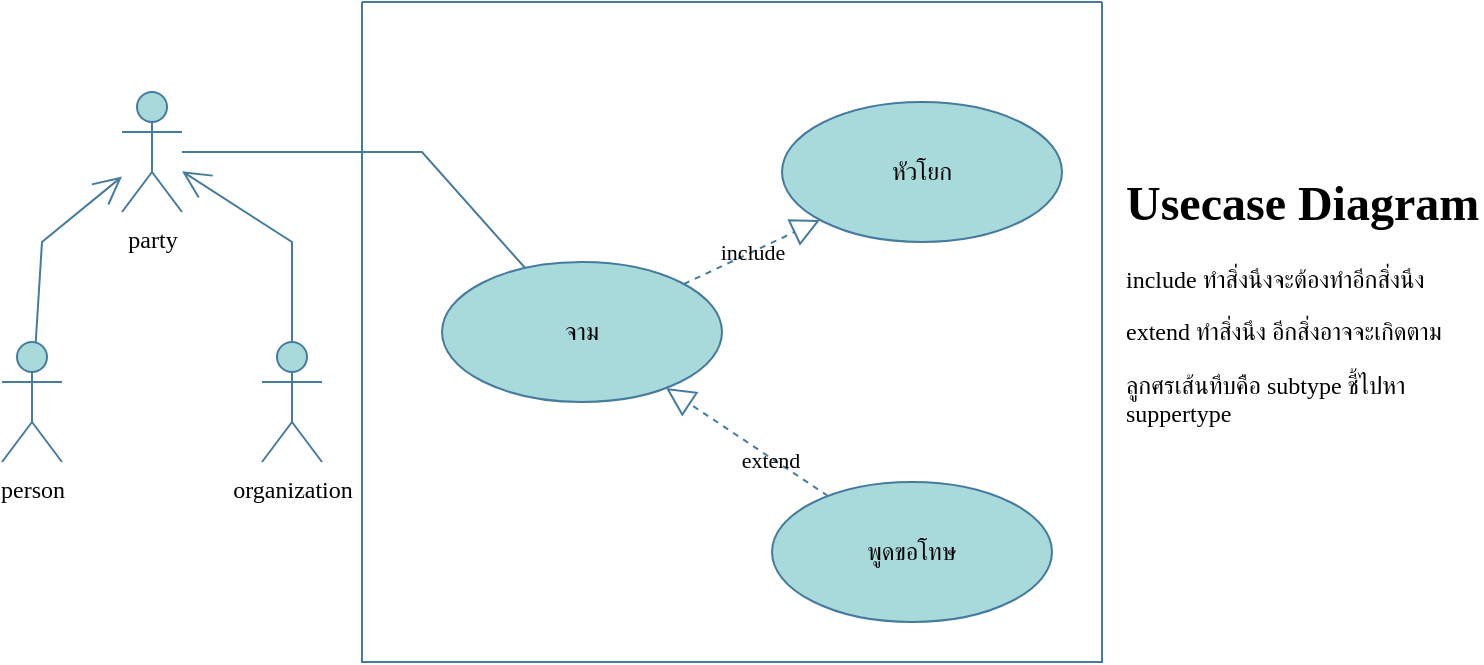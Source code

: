 <mxfile version="27.0.9" pages="56">
  <diagram id="A0QI7whpMCOuNnISsG7R" name="example use case">
    <mxGraphModel dx="1042" dy="626" grid="1" gridSize="10" guides="1" tooltips="1" connect="1" arrows="1" fold="1" page="1" pageScale="1" pageWidth="850" pageHeight="1100" math="0" shadow="0">
      <root>
        <mxCell id="0" />
        <mxCell id="1" parent="0" />
        <mxCell id="1AXL5DxxBV9OnC8IHbCT-1" value="party" style="shape=umlActor;verticalLabelPosition=bottom;verticalAlign=top;html=1;labelBackgroundColor=none;fillColor=#A8DADC;strokeColor=#457B9D;fontColor=#000000;fontFamily=Tahoma;" parent="1" vertex="1">
          <mxGeometry x="100" y="145" width="30" height="60" as="geometry" />
        </mxCell>
        <mxCell id="1AXL5DxxBV9OnC8IHbCT-2" value="" style="swimlane;startSize=0;labelBackgroundColor=none;fillColor=#A8DADC;strokeColor=#457B9D;fontColor=#000000;fontFamily=Tahoma;" parent="1" vertex="1">
          <mxGeometry x="220" y="100" width="370" height="330" as="geometry" />
        </mxCell>
        <mxCell id="1AXL5DxxBV9OnC8IHbCT-3" value="จาม" style="ellipse;whiteSpace=wrap;html=1;labelBackgroundColor=none;fillColor=#A8DADC;strokeColor=#457B9D;fontColor=#000000;fontFamily=Tahoma;" parent="1AXL5DxxBV9OnC8IHbCT-2" vertex="1">
          <mxGeometry x="40" y="130" width="140" height="70" as="geometry" />
        </mxCell>
        <mxCell id="1AXL5DxxBV9OnC8IHbCT-4" value="หัวโยก" style="ellipse;whiteSpace=wrap;html=1;labelBackgroundColor=none;fillColor=#A8DADC;strokeColor=#457B9D;fontColor=#000000;fontFamily=Tahoma;" parent="1AXL5DxxBV9OnC8IHbCT-2" vertex="1">
          <mxGeometry x="210" y="50" width="140" height="70" as="geometry" />
        </mxCell>
        <mxCell id="1AXL5DxxBV9OnC8IHbCT-5" value="พูดขอโทษ" style="ellipse;whiteSpace=wrap;html=1;labelBackgroundColor=none;fillColor=#A8DADC;strokeColor=#457B9D;fontColor=#000000;fontFamily=Tahoma;" parent="1AXL5DxxBV9OnC8IHbCT-2" vertex="1">
          <mxGeometry x="205" y="240" width="140" height="70" as="geometry" />
        </mxCell>
        <mxCell id="1AXL5DxxBV9OnC8IHbCT-6" value="include" style="endArrow=block;dashed=1;endFill=0;endSize=12;html=1;rounded=0;labelBackgroundColor=none;strokeColor=#457B9D;fontColor=#000000;fontFamily=Tahoma;" parent="1AXL5DxxBV9OnC8IHbCT-2" source="1AXL5DxxBV9OnC8IHbCT-3" target="1AXL5DxxBV9OnC8IHbCT-4" edge="1">
          <mxGeometry width="160" relative="1" as="geometry">
            <mxPoint x="150" y="230" as="sourcePoint" />
            <mxPoint x="310" y="230" as="targetPoint" />
          </mxGeometry>
        </mxCell>
        <mxCell id="1AXL5DxxBV9OnC8IHbCT-7" value="" style="endArrow=block;dashed=1;endFill=0;endSize=12;html=1;rounded=0;labelBackgroundColor=none;strokeColor=#457B9D;fontColor=#000000;fontFamily=Tahoma;" parent="1AXL5DxxBV9OnC8IHbCT-2" source="1AXL5DxxBV9OnC8IHbCT-5" target="1AXL5DxxBV9OnC8IHbCT-3" edge="1">
          <mxGeometry width="160" relative="1" as="geometry">
            <mxPoint x="100" y="410" as="sourcePoint" />
            <mxPoint x="310" y="230" as="targetPoint" />
          </mxGeometry>
        </mxCell>
        <mxCell id="1AXL5DxxBV9OnC8IHbCT-8" value="extend" style="edgeLabel;html=1;align=center;verticalAlign=middle;resizable=0;points=[];labelBackgroundColor=none;fontColor=#000000;fontFamily=Tahoma;" parent="1AXL5DxxBV9OnC8IHbCT-7" vertex="1" connectable="0">
          <mxGeometry x="-0.301" y="1" relative="1" as="geometry">
            <mxPoint as="offset" />
          </mxGeometry>
        </mxCell>
        <mxCell id="1AXL5DxxBV9OnC8IHbCT-9" value="&lt;h1 style=&quot;margin-top: 0px;&quot;&gt;Usecase Diagram&lt;/h1&gt;&lt;p&gt;include ทำสิ่งนึงจะต้องทำอีกสิ่งนึง&lt;/p&gt;&lt;p&gt;extend ทำสิ่งนึง อีกสิ่งอาจจะเกิดตาม&lt;/p&gt;&lt;p&gt;ลูกศรเส้นทึบคือ subtype ชี้ไปหา suppertype&lt;/p&gt;" style="text;html=1;whiteSpace=wrap;overflow=hidden;rounded=0;labelBackgroundColor=none;fontColor=#000000;fontFamily=Tahoma;" parent="1" vertex="1">
          <mxGeometry x="600" y="180" width="180" height="190" as="geometry" />
        </mxCell>
        <mxCell id="rr04l-2qXwaBdbACOpaO-1" value="" style="endArrow=none;html=1;rounded=0;labelBackgroundColor=none;strokeColor=#457B9D;fontColor=#000000;fontFamily=Tahoma;" parent="1" source="1AXL5DxxBV9OnC8IHbCT-1" target="1AXL5DxxBV9OnC8IHbCT-3" edge="1">
          <mxGeometry width="50" height="50" relative="1" as="geometry">
            <mxPoint x="400" y="350" as="sourcePoint" />
            <mxPoint x="450" y="300" as="targetPoint" />
            <Array as="points">
              <mxPoint x="250" y="175" />
            </Array>
          </mxGeometry>
        </mxCell>
        <mxCell id="IAtiLWnuG5jcoklwe8IB-1" value="person" style="shape=umlActor;verticalLabelPosition=bottom;verticalAlign=top;html=1;strokeColor=#457B9D;fontColor=#000000;fillColor=#A8DADC;fontFamily=Tahoma;" parent="1" vertex="1">
          <mxGeometry x="40" y="270" width="30" height="60" as="geometry" />
        </mxCell>
        <mxCell id="IAtiLWnuG5jcoklwe8IB-2" value="organization" style="shape=umlActor;verticalLabelPosition=bottom;verticalAlign=top;html=1;strokeColor=#457B9D;fontColor=#000000;fillColor=#A8DADC;fontFamily=Tahoma;" parent="1" vertex="1">
          <mxGeometry x="170" y="270" width="30" height="60" as="geometry" />
        </mxCell>
        <mxCell id="IAtiLWnuG5jcoklwe8IB-5" value="" style="endArrow=open;endFill=1;endSize=12;html=1;rounded=0;strokeColor=#457B9D;fontColor=#000000;fillColor=#A8DADC;fontFamily=Tahoma;" parent="1" source="IAtiLWnuG5jcoklwe8IB-1" target="1AXL5DxxBV9OnC8IHbCT-1" edge="1">
          <mxGeometry width="160" relative="1" as="geometry">
            <mxPoint x="400" y="330" as="sourcePoint" />
            <mxPoint x="560" y="330" as="targetPoint" />
            <Array as="points">
              <mxPoint x="60" y="220" />
            </Array>
          </mxGeometry>
        </mxCell>
        <mxCell id="IAtiLWnuG5jcoklwe8IB-8" value="" style="endArrow=open;endFill=1;endSize=12;html=1;rounded=0;strokeColor=#457B9D;fontColor=#000000;fillColor=#A8DADC;fontFamily=Tahoma;" parent="1" source="IAtiLWnuG5jcoklwe8IB-2" target="1AXL5DxxBV9OnC8IHbCT-1" edge="1">
          <mxGeometry width="160" relative="1" as="geometry">
            <mxPoint x="400" y="330" as="sourcePoint" />
            <mxPoint x="560" y="330" as="targetPoint" />
            <Array as="points">
              <mxPoint x="185" y="220" />
            </Array>
          </mxGeometry>
        </mxCell>
      </root>
    </mxGraphModel>
  </diagram>
  <diagram name="home page 1" id="ENhpCAdzfgzOQVn1R4OP">
    <mxGraphModel dx="1489" dy="894" grid="1" gridSize="10" guides="1" tooltips="1" connect="1" arrows="1" fold="1" page="1" pageScale="1" pageWidth="850" pageHeight="1100" math="0" shadow="0">
      <root>
        <mxCell id="0" />
        <mxCell id="1" parent="0" />
        <mxCell id="lty_DWwMPCG83ahS1hVp-1" value="" style="swimlane;startSize=0;fontFamily=Tahoma;labelBackgroundColor=none;fillColor=#A8DADC;strokeColor=#457B9D;fontColor=#000000;" parent="1" vertex="1">
          <mxGeometry x="290" y="80" width="540" height="740" as="geometry" />
        </mxCell>
        <mxCell id="lty_DWwMPCG83ahS1hVp-3" value="redirect to login page" style="ellipse;whiteSpace=wrap;html=1;fontFamily=Tahoma;labelBackgroundColor=none;fillColor=#A8DADC;strokeColor=#457B9D;fontColor=#000000;" parent="lty_DWwMPCG83ahS1hVp-1" vertex="1">
          <mxGeometry x="370" y="20" width="140" height="70" as="geometry" />
        </mxCell>
        <mxCell id="lty_DWwMPCG83ahS1hVp-4" value="verify access token" style="ellipse;whiteSpace=wrap;html=1;labelBackgroundColor=none;fillColor=#A8DADC;strokeColor=#457B9D;fontColor=#000000;fontFamily=Tahoma;" parent="lty_DWwMPCG83ahS1hVp-1" vertex="1">
          <mxGeometry x="30" y="20" width="140" height="70" as="geometry" />
        </mxCell>
        <mxCell id="lty_DWwMPCG83ahS1hVp-5" value="extend" style="endArrow=block;dashed=1;endFill=0;endSize=12;html=1;rounded=0;labelBackgroundColor=none;strokeColor=#457B9D;fontColor=#000000;fontFamily=Tahoma;" parent="lty_DWwMPCG83ahS1hVp-1" source="lty_DWwMPCG83ahS1hVp-3" target="lty_DWwMPCG83ahS1hVp-4" edge="1">
          <mxGeometry width="160" relative="1" as="geometry">
            <mxPoint x="40" y="290" as="sourcePoint" />
            <mxPoint x="200" y="290" as="targetPoint" />
          </mxGeometry>
        </mxCell>
        <mxCell id="M-wGjYCAW9yH30aFakuS-1" value="access home page" style="ellipse;whiteSpace=wrap;html=1;strokeColor=#457B9D;fontColor=#000000;fillColor=#A8DADC;fontFamily=Tahoma;" parent="lty_DWwMPCG83ahS1hVp-1" vertex="1">
          <mxGeometry x="90" y="175" width="140" height="70" as="geometry" />
        </mxCell>
        <mxCell id="p7h24O-la6zJbyaye5Hp-1" value="include" style="endArrow=block;dashed=1;endFill=0;endSize=12;html=1;rounded=0;strokeColor=#457B9D;fontColor=#000000;fillColor=#A8DADC;fontFamily=Tahoma;" parent="lty_DWwMPCG83ahS1hVp-1" source="M-wGjYCAW9yH30aFakuS-1" target="lty_DWwMPCG83ahS1hVp-4" edge="1">
          <mxGeometry width="160" relative="1" as="geometry">
            <mxPoint x="40" y="270" as="sourcePoint" />
            <mxPoint x="200" y="270" as="targetPoint" />
          </mxGeometry>
        </mxCell>
        <mxCell id="gZLyNxv5gEOzussPE-Cb-10" value="access country page" style="ellipse;whiteSpace=wrap;html=1;strokeColor=#457B9D;fontColor=#000000;fillColor=#A8DADC;fontFamily=Tahoma;" parent="lty_DWwMPCG83ahS1hVp-1" vertex="1">
          <mxGeometry x="380" y="110" width="140" height="70" as="geometry" />
        </mxCell>
        <mxCell id="zJIgqs6yfNLuf3j8pINg-1" value="access minority type page" style="ellipse;whiteSpace=wrap;html=1;strokeColor=#457B9D;fontColor=#000000;fillColor=#A8DADC;fontFamily=Tahoma;" parent="lty_DWwMPCG83ahS1hVp-1" vertex="1">
          <mxGeometry x="380" y="200" width="140" height="70" as="geometry" />
        </mxCell>
        <mxCell id="zJIgqs6yfNLuf3j8pINg-2" value="access income range page" style="ellipse;whiteSpace=wrap;html=1;strokeColor=#457B9D;fontColor=#000000;fillColor=#A8DADC;fontFamily=Tahoma;" parent="lty_DWwMPCG83ahS1hVp-1" vertex="1">
          <mxGeometry x="380" y="470" width="140" height="70" as="geometry" />
        </mxCell>
        <mxCell id="zJIgqs6yfNLuf3j8pINg-3" value="access industry type page" style="ellipse;whiteSpace=wrap;html=1;strokeColor=#457B9D;fontColor=#000000;fillColor=#A8DADC;fontFamily=Tahoma;" parent="lty_DWwMPCG83ahS1hVp-1" vertex="1">
          <mxGeometry x="380" y="380" width="140" height="70" as="geometry" />
        </mxCell>
        <mxCell id="zJIgqs6yfNLuf3j8pINg-4" value="access employee count range page" style="ellipse;whiteSpace=wrap;html=1;strokeColor=#457B9D;fontColor=#000000;fillColor=#A8DADC;fontFamily=Tahoma;" parent="lty_DWwMPCG83ahS1hVp-1" vertex="1">
          <mxGeometry x="380" y="290" width="140" height="70" as="geometry" />
        </mxCell>
        <mxCell id="zJIgqs6yfNLuf3j8pINg-5" value="access ethnicity page" style="ellipse;whiteSpace=wrap;html=1;strokeColor=#457B9D;fontColor=#000000;fillColor=#A8DADC;fontFamily=Tahoma;" parent="lty_DWwMPCG83ahS1hVp-1" vertex="1">
          <mxGeometry x="380" y="560" width="140" height="70" as="geometry" />
        </mxCell>
        <mxCell id="zJIgqs6yfNLuf3j8pINg-9" value="access physical characteristic type page" style="ellipse;whiteSpace=wrap;html=1;strokeColor=#457B9D;fontColor=#000000;fillColor=#A8DADC;fontFamily=Tahoma;" parent="lty_DWwMPCG83ahS1hVp-1" vertex="1">
          <mxGeometry x="380" y="650" width="140" height="70" as="geometry" />
        </mxCell>
        <mxCell id="zJIgqs6yfNLuf3j8pINg-25" value="extend" style="endArrow=block;dashed=1;endFill=0;endSize=12;html=1;rounded=0;labelBackgroundColor=none;strokeColor=#457B9D;fontColor=#000000;fontFamily=Tahoma;edgeStyle=entityRelationEdgeStyle;" parent="lty_DWwMPCG83ahS1hVp-1" source="zJIgqs6yfNLuf3j8pINg-4" target="M-wGjYCAW9yH30aFakuS-1" edge="1">
          <mxGeometry width="160" relative="1" as="geometry">
            <mxPoint x="310" y="290" as="sourcePoint" />
            <mxPoint x="190" y="290" as="targetPoint" />
          </mxGeometry>
        </mxCell>
        <mxCell id="zJIgqs6yfNLuf3j8pINg-26" value="extend" style="endArrow=block;dashed=1;endFill=0;endSize=12;html=1;rounded=0;labelBackgroundColor=none;strokeColor=#457B9D;fontColor=#000000;fontFamily=Tahoma;edgeStyle=entityRelationEdgeStyle;" parent="lty_DWwMPCG83ahS1hVp-1" source="zJIgqs6yfNLuf3j8pINg-1" target="M-wGjYCAW9yH30aFakuS-1" edge="1">
          <mxGeometry width="160" relative="1" as="geometry">
            <mxPoint x="410" y="175" as="sourcePoint" />
            <mxPoint x="290" y="175" as="targetPoint" />
          </mxGeometry>
        </mxCell>
        <mxCell id="zJIgqs6yfNLuf3j8pINg-15" value="extend" style="endArrow=block;dashed=1;endFill=0;endSize=12;html=1;rounded=0;labelBackgroundColor=none;strokeColor=#457B9D;fontColor=#000000;fontFamily=Tahoma;edgeStyle=entityRelationEdgeStyle;" parent="lty_DWwMPCG83ahS1hVp-1" source="gZLyNxv5gEOzussPE-Cb-10" target="M-wGjYCAW9yH30aFakuS-1" edge="1">
          <mxGeometry width="160" relative="1" as="geometry">
            <mxPoint x="560" y="189.58" as="sourcePoint" />
            <mxPoint x="440" y="189.58" as="targetPoint" />
          </mxGeometry>
        </mxCell>
        <mxCell id="zJIgqs6yfNLuf3j8pINg-24" value="extend" style="endArrow=block;dashed=1;endFill=0;endSize=12;html=1;rounded=0;labelBackgroundColor=none;strokeColor=#457B9D;fontColor=#000000;fontFamily=Tahoma;edgeStyle=entityRelationEdgeStyle;" parent="lty_DWwMPCG83ahS1hVp-1" source="zJIgqs6yfNLuf3j8pINg-3" target="M-wGjYCAW9yH30aFakuS-1" edge="1">
          <mxGeometry width="160" relative="1" as="geometry">
            <mxPoint x="650" y="279.58" as="sourcePoint" />
            <mxPoint x="530" y="279.58" as="targetPoint" />
          </mxGeometry>
        </mxCell>
        <mxCell id="zJIgqs6yfNLuf3j8pINg-23" value="extend" style="endArrow=block;dashed=1;endFill=0;endSize=12;html=1;rounded=0;labelBackgroundColor=none;strokeColor=#457B9D;fontColor=#000000;fontFamily=Tahoma;edgeStyle=entityRelationEdgeStyle;" parent="lty_DWwMPCG83ahS1hVp-1" source="zJIgqs6yfNLuf3j8pINg-2" target="M-wGjYCAW9yH30aFakuS-1" edge="1">
          <mxGeometry width="160" relative="1" as="geometry">
            <mxPoint x="640" y="269.58" as="sourcePoint" />
            <mxPoint x="520" y="269.58" as="targetPoint" />
          </mxGeometry>
        </mxCell>
        <mxCell id="zJIgqs6yfNLuf3j8pINg-22" value="extend" style="endArrow=block;dashed=1;endFill=0;endSize=12;html=1;rounded=0;labelBackgroundColor=none;strokeColor=#457B9D;fontColor=#000000;fontFamily=Tahoma;edgeStyle=entityRelationEdgeStyle;" parent="lty_DWwMPCG83ahS1hVp-1" source="zJIgqs6yfNLuf3j8pINg-5" target="M-wGjYCAW9yH30aFakuS-1" edge="1">
          <mxGeometry width="160" relative="1" as="geometry">
            <mxPoint x="630" y="259.58" as="sourcePoint" />
            <mxPoint x="510" y="259.58" as="targetPoint" />
          </mxGeometry>
        </mxCell>
        <mxCell id="zJIgqs6yfNLuf3j8pINg-21" value="extend" style="endArrow=block;dashed=1;endFill=0;endSize=12;html=1;rounded=0;labelBackgroundColor=none;strokeColor=#457B9D;fontColor=#000000;fontFamily=Tahoma;edgeStyle=entityRelationEdgeStyle;" parent="lty_DWwMPCG83ahS1hVp-1" source="zJIgqs6yfNLuf3j8pINg-9" target="M-wGjYCAW9yH30aFakuS-1" edge="1">
          <mxGeometry width="160" relative="1" as="geometry">
            <mxPoint x="620" y="249.58" as="sourcePoint" />
            <mxPoint x="500" y="249.58" as="targetPoint" />
          </mxGeometry>
        </mxCell>
        <mxCell id="zJIgqs6yfNLuf3j8pINg-41" value="access personname type page" style="ellipse;whiteSpace=wrap;html=1;strokeColor=#457B9D;fontColor=#000000;fillColor=#A8DADC;fontFamily=Tahoma;" parent="lty_DWwMPCG83ahS1hVp-1" vertex="1">
          <mxGeometry x="10" y="290" width="140" height="70" as="geometry" />
        </mxCell>
        <mxCell id="zJIgqs6yfNLuf3j8pINg-42" value="access marital status type page" style="ellipse;whiteSpace=wrap;html=1;strokeColor=#457B9D;fontColor=#000000;fillColor=#A8DADC;fontFamily=Tahoma;" parent="lty_DWwMPCG83ahS1hVp-1" vertex="1">
          <mxGeometry x="10" y="380" width="140" height="70" as="geometry" />
        </mxCell>
        <mxCell id="zJIgqs6yfNLuf3j8pINg-43" value="access contact mechanism type page" style="ellipse;whiteSpace=wrap;html=1;strokeColor=#457B9D;fontColor=#000000;fillColor=#A8DADC;fontFamily=Tahoma;" parent="lty_DWwMPCG83ahS1hVp-1" vertex="1">
          <mxGeometry x="10" y="650" width="140" height="70" as="geometry" />
        </mxCell>
        <mxCell id="zJIgqs6yfNLuf3j8pINg-44" value="access communication event purpose type page" style="ellipse;whiteSpace=wrap;html=1;strokeColor=#457B9D;fontColor=#000000;fillColor=#A8DADC;fontFamily=Tahoma;" parent="lty_DWwMPCG83ahS1hVp-1" vertex="1">
          <mxGeometry x="10" y="560" width="140" height="70" as="geometry" />
        </mxCell>
        <mxCell id="zJIgqs6yfNLuf3j8pINg-45" value="access marital status type page" style="ellipse;whiteSpace=wrap;html=1;strokeColor=#457B9D;fontColor=#000000;fillColor=#A8DADC;fontFamily=Tahoma;" parent="lty_DWwMPCG83ahS1hVp-1" vertex="1">
          <mxGeometry x="10" y="470" width="140" height="70" as="geometry" />
        </mxCell>
        <mxCell id="zJIgqs6yfNLuf3j8pINg-19" value="extend" style="endArrow=block;dashed=1;endFill=0;endSize=12;html=1;rounded=0;labelBackgroundColor=none;strokeColor=#457B9D;fontColor=#000000;fontFamily=Tahoma;edgeStyle=entityRelationEdgeStyle;" parent="lty_DWwMPCG83ahS1hVp-1" source="zJIgqs6yfNLuf3j8pINg-41" target="M-wGjYCAW9yH30aFakuS-1" edge="1">
          <mxGeometry width="160" relative="1" as="geometry">
            <mxPoint x="600" y="229.58" as="sourcePoint" />
            <mxPoint x="480" y="229.58" as="targetPoint" />
          </mxGeometry>
        </mxCell>
        <mxCell id="zJIgqs6yfNLuf3j8pINg-18" value="extend" style="endArrow=block;dashed=1;endFill=0;endSize=12;html=1;rounded=0;labelBackgroundColor=none;strokeColor=#457B9D;fontColor=#000000;fontFamily=Tahoma;edgeStyle=entityRelationEdgeStyle;" parent="lty_DWwMPCG83ahS1hVp-1" source="zJIgqs6yfNLuf3j8pINg-42" target="M-wGjYCAW9yH30aFakuS-1" edge="1">
          <mxGeometry width="160" relative="1" as="geometry">
            <mxPoint x="590" y="219.58" as="sourcePoint" />
            <mxPoint x="470" y="219.58" as="targetPoint" />
          </mxGeometry>
        </mxCell>
        <mxCell id="zJIgqs6yfNLuf3j8pINg-48" value="extend" style="endArrow=block;dashed=1;endFill=0;endSize=12;html=1;rounded=0;labelBackgroundColor=none;strokeColor=#457B9D;fontColor=#000000;fontFamily=Tahoma;edgeStyle=entityRelationEdgeStyle;" parent="lty_DWwMPCG83ahS1hVp-1" source="zJIgqs6yfNLuf3j8pINg-45" target="M-wGjYCAW9yH30aFakuS-1" edge="1">
          <mxGeometry width="160" relative="1" as="geometry">
            <mxPoint x="590" y="219.58" as="sourcePoint" />
            <mxPoint x="470" y="219.58" as="targetPoint" />
          </mxGeometry>
        </mxCell>
        <mxCell id="zJIgqs6yfNLuf3j8pINg-17" value="extend" style="endArrow=block;dashed=1;endFill=0;endSize=12;html=1;rounded=0;labelBackgroundColor=none;strokeColor=#457B9D;fontColor=#000000;fontFamily=Tahoma;edgeStyle=entityRelationEdgeStyle;" parent="lty_DWwMPCG83ahS1hVp-1" source="zJIgqs6yfNLuf3j8pINg-44" target="M-wGjYCAW9yH30aFakuS-1" edge="1">
          <mxGeometry width="160" relative="1" as="geometry">
            <mxPoint x="580" y="209.58" as="sourcePoint" />
            <mxPoint x="460" y="209.58" as="targetPoint" />
          </mxGeometry>
        </mxCell>
        <mxCell id="zJIgqs6yfNLuf3j8pINg-16" value="extend" style="endArrow=block;dashed=1;endFill=0;endSize=12;html=1;rounded=0;labelBackgroundColor=none;strokeColor=#457B9D;fontColor=#000000;fontFamily=Tahoma;edgeStyle=entityRelationEdgeStyle;" parent="lty_DWwMPCG83ahS1hVp-1" source="zJIgqs6yfNLuf3j8pINg-43" target="M-wGjYCAW9yH30aFakuS-1" edge="1">
          <mxGeometry width="160" relative="1" as="geometry">
            <mxPoint x="570" y="199.58" as="sourcePoint" />
            <mxPoint x="450" y="199.58" as="targetPoint" />
          </mxGeometry>
        </mxCell>
        <mxCell id="lty_DWwMPCG83ahS1hVp-2" value="Admin" style="shape=umlActor;verticalLabelPosition=bottom;verticalAlign=top;html=1;fontFamily=Tahoma;labelBackgroundColor=none;fillColor=#A8DADC;strokeColor=#457B9D;fontColor=#000000;" parent="1" vertex="1">
          <mxGeometry x="240" y="260" width="30" height="60" as="geometry" />
        </mxCell>
        <mxCell id="gZLyNxv5gEOzussPE-Cb-9" value="" style="endArrow=none;html=1;rounded=0;strokeColor=#457B9D;fontColor=#000000;fillColor=#A8DADC;fontFamily=Tahoma;" parent="1" source="lty_DWwMPCG83ahS1hVp-2" target="M-wGjYCAW9yH30aFakuS-1" edge="1">
          <mxGeometry width="50" height="50" relative="1" as="geometry">
            <mxPoint x="620" y="350" as="sourcePoint" />
            <mxPoint x="670" y="300" as="targetPoint" />
          </mxGeometry>
        </mxCell>
      </root>
    </mxGraphModel>
  </diagram>
  <diagram name="home page 2" id="NcLVKloATMvV5kOdLSpU">
    <mxGraphModel dx="1489" dy="894" grid="1" gridSize="10" guides="1" tooltips="1" connect="1" arrows="1" fold="1" page="1" pageScale="1" pageWidth="850" pageHeight="1100" math="0" shadow="0">
      <root>
        <mxCell id="v6hNhpRk5tqASSsql_zs-0" />
        <mxCell id="v6hNhpRk5tqASSsql_zs-1" parent="v6hNhpRk5tqASSsql_zs-0" />
        <mxCell id="v6hNhpRk5tqASSsql_zs-2" value="" style="swimlane;startSize=0;fontFamily=Tahoma;labelBackgroundColor=none;fillColor=#A8DADC;strokeColor=#457B9D;fontColor=#000000;" parent="v6hNhpRk5tqASSsql_zs-1" vertex="1">
          <mxGeometry x="290" y="80" width="540" height="740" as="geometry" />
        </mxCell>
        <mxCell id="v6hNhpRk5tqASSsql_zs-3" value="redirect to login page" style="ellipse;whiteSpace=wrap;html=1;fontFamily=Tahoma;labelBackgroundColor=none;fillColor=#A8DADC;strokeColor=#457B9D;fontColor=#000000;" parent="v6hNhpRk5tqASSsql_zs-2" vertex="1">
          <mxGeometry x="370" y="20" width="140" height="70" as="geometry" />
        </mxCell>
        <mxCell id="v6hNhpRk5tqASSsql_zs-4" value="verify access token" style="ellipse;whiteSpace=wrap;html=1;labelBackgroundColor=none;fillColor=#A8DADC;strokeColor=#457B9D;fontColor=#000000;fontFamily=Tahoma;" parent="v6hNhpRk5tqASSsql_zs-2" vertex="1">
          <mxGeometry x="30" y="20" width="140" height="70" as="geometry" />
        </mxCell>
        <mxCell id="v6hNhpRk5tqASSsql_zs-5" value="extend" style="endArrow=block;dashed=1;endFill=0;endSize=12;html=1;rounded=0;labelBackgroundColor=none;strokeColor=#457B9D;fontColor=#000000;fontFamily=Tahoma;" parent="v6hNhpRk5tqASSsql_zs-2" source="v6hNhpRk5tqASSsql_zs-3" target="v6hNhpRk5tqASSsql_zs-4" edge="1">
          <mxGeometry width="160" relative="1" as="geometry">
            <mxPoint x="40" y="290" as="sourcePoint" />
            <mxPoint x="200" y="290" as="targetPoint" />
          </mxGeometry>
        </mxCell>
        <mxCell id="v6hNhpRk5tqASSsql_zs-6" value="access home page" style="ellipse;whiteSpace=wrap;html=1;strokeColor=#457B9D;fontColor=#000000;fillColor=#A8DADC;fontFamily=Tahoma;" parent="v6hNhpRk5tqASSsql_zs-2" vertex="1">
          <mxGeometry x="90" y="175" width="140" height="70" as="geometry" />
        </mxCell>
        <mxCell id="v6hNhpRk5tqASSsql_zs-7" value="include" style="endArrow=block;dashed=1;endFill=0;endSize=12;html=1;rounded=0;strokeColor=#457B9D;fontColor=#000000;fillColor=#A8DADC;fontFamily=Tahoma;" parent="v6hNhpRk5tqASSsql_zs-2" source="v6hNhpRk5tqASSsql_zs-6" target="v6hNhpRk5tqASSsql_zs-4" edge="1">
          <mxGeometry width="160" relative="1" as="geometry">
            <mxPoint x="40" y="270" as="sourcePoint" />
            <mxPoint x="200" y="270" as="targetPoint" />
          </mxGeometry>
        </mxCell>
        <mxCell id="v6hNhpRk5tqASSsql_zs-8" value="access communication event status page" style="ellipse;whiteSpace=wrap;html=1;strokeColor=#457B9D;fontColor=#000000;fillColor=#A8DADC;fontFamily=Tahoma;" parent="v6hNhpRk5tqASSsql_zs-2" vertex="1">
          <mxGeometry x="380" y="110" width="140" height="70" as="geometry" />
        </mxCell>
        <mxCell id="v6hNhpRk5tqASSsql_zs-9" value="access priority type page" style="ellipse;whiteSpace=wrap;html=1;strokeColor=#457B9D;fontColor=#000000;fillColor=#A8DADC;fontFamily=Tahoma;" parent="v6hNhpRk5tqASSsql_zs-2" vertex="1">
          <mxGeometry x="380" y="200" width="140" height="70" as="geometry" />
        </mxCell>
        <mxCell id="v6hNhpRk5tqASSsql_zs-10" value="access role type page" style="ellipse;whiteSpace=wrap;html=1;strokeColor=#457B9D;fontColor=#000000;fillColor=#A8DADC;fontFamily=Tahoma;" parent="v6hNhpRk5tqASSsql_zs-2" vertex="1">
          <mxGeometry x="380" y="470" width="140" height="70" as="geometry" />
        </mxCell>
        <mxCell id="v6hNhpRk5tqASSsql_zs-11" value="&lt;span style=&quot;font-family: Tahoma; font-size: 12px; font-style: normal; font-variant-ligatures: normal; font-variant-caps: normal; font-weight: 400; letter-spacing: normal; orphans: 2; text-align: center; text-indent: 0px; text-transform: none; widows: 2; word-spacing: 0px; -webkit-text-stroke-width: 0px; white-space: normal; text-decoration-thickness: initial; text-decoration-style: initial; text-decoration-color: initial; float: none; display: inline !important;&quot;&gt;access party relationship type page&lt;/span&gt;" style="ellipse;whiteSpace=wrap;html=1;strokeColor=#457B9D;fontColor=#000000;fillColor=#A8DADC;fontFamily=Tahoma;" parent="v6hNhpRk5tqASSsql_zs-2" vertex="1">
          <mxGeometry x="380" y="380" width="140" height="70" as="geometry" />
        </mxCell>
        <mxCell id="v6hNhpRk5tqASSsql_zs-12" value="access party relationship status type page" style="ellipse;whiteSpace=wrap;html=1;strokeColor=#457B9D;fontColor=#000000;fillColor=#A8DADC;fontFamily=Tahoma;" parent="v6hNhpRk5tqASSsql_zs-2" vertex="1">
          <mxGeometry x="380" y="290" width="140" height="70" as="geometry" />
        </mxCell>
        <mxCell id="v6hNhpRk5tqASSsql_zs-13" value="access physical characteristic page" style="ellipse;whiteSpace=wrap;html=1;strokeColor=#457B9D;fontColor=#000000;fillColor=#A8DADC;fontFamily=Tahoma;" parent="v6hNhpRk5tqASSsql_zs-2" vertex="1">
          <mxGeometry x="380" y="560" width="140" height="70" as="geometry" />
        </mxCell>
        <mxCell id="v6hNhpRk5tqASSsql_zs-14" value="access passport page" style="ellipse;whiteSpace=wrap;html=1;strokeColor=#457B9D;fontColor=#000000;fillColor=#A8DADC;fontFamily=Tahoma;" parent="v6hNhpRk5tqASSsql_zs-2" vertex="1">
          <mxGeometry x="380" y="650" width="140" height="70" as="geometry" />
        </mxCell>
        <mxCell id="v6hNhpRk5tqASSsql_zs-15" value="extend" style="endArrow=block;dashed=1;endFill=0;endSize=12;html=1;rounded=0;labelBackgroundColor=none;strokeColor=#457B9D;fontColor=#000000;fontFamily=Tahoma;edgeStyle=entityRelationEdgeStyle;" parent="v6hNhpRk5tqASSsql_zs-2" source="v6hNhpRk5tqASSsql_zs-12" target="v6hNhpRk5tqASSsql_zs-6" edge="1">
          <mxGeometry width="160" relative="1" as="geometry">
            <mxPoint x="310" y="290" as="sourcePoint" />
            <mxPoint x="190" y="290" as="targetPoint" />
          </mxGeometry>
        </mxCell>
        <mxCell id="v6hNhpRk5tqASSsql_zs-16" value="extend" style="endArrow=block;dashed=1;endFill=0;endSize=12;html=1;rounded=0;labelBackgroundColor=none;strokeColor=#457B9D;fontColor=#000000;fontFamily=Tahoma;edgeStyle=entityRelationEdgeStyle;" parent="v6hNhpRk5tqASSsql_zs-2" source="v6hNhpRk5tqASSsql_zs-9" target="v6hNhpRk5tqASSsql_zs-6" edge="1">
          <mxGeometry width="160" relative="1" as="geometry">
            <mxPoint x="410" y="175" as="sourcePoint" />
            <mxPoint x="290" y="175" as="targetPoint" />
          </mxGeometry>
        </mxCell>
        <mxCell id="v6hNhpRk5tqASSsql_zs-17" value="extend" style="endArrow=block;dashed=1;endFill=0;endSize=12;html=1;rounded=0;labelBackgroundColor=none;strokeColor=#457B9D;fontColor=#000000;fontFamily=Tahoma;edgeStyle=entityRelationEdgeStyle;" parent="v6hNhpRk5tqASSsql_zs-2" source="v6hNhpRk5tqASSsql_zs-8" target="v6hNhpRk5tqASSsql_zs-6" edge="1">
          <mxGeometry width="160" relative="1" as="geometry">
            <mxPoint x="560" y="189.58" as="sourcePoint" />
            <mxPoint x="440" y="189.58" as="targetPoint" />
          </mxGeometry>
        </mxCell>
        <mxCell id="v6hNhpRk5tqASSsql_zs-18" value="extend" style="endArrow=block;dashed=1;endFill=0;endSize=12;html=1;rounded=0;labelBackgroundColor=none;strokeColor=#457B9D;fontColor=#000000;fontFamily=Tahoma;edgeStyle=entityRelationEdgeStyle;" parent="v6hNhpRk5tqASSsql_zs-2" source="v6hNhpRk5tqASSsql_zs-11" target="v6hNhpRk5tqASSsql_zs-6" edge="1">
          <mxGeometry width="160" relative="1" as="geometry">
            <mxPoint x="650" y="279.58" as="sourcePoint" />
            <mxPoint x="530" y="279.58" as="targetPoint" />
          </mxGeometry>
        </mxCell>
        <mxCell id="v6hNhpRk5tqASSsql_zs-19" value="extend" style="endArrow=block;dashed=1;endFill=0;endSize=12;html=1;rounded=0;labelBackgroundColor=none;strokeColor=#457B9D;fontColor=#000000;fontFamily=Tahoma;edgeStyle=entityRelationEdgeStyle;" parent="v6hNhpRk5tqASSsql_zs-2" source="v6hNhpRk5tqASSsql_zs-10" target="v6hNhpRk5tqASSsql_zs-6" edge="1">
          <mxGeometry width="160" relative="1" as="geometry">
            <mxPoint x="640" y="269.58" as="sourcePoint" />
            <mxPoint x="520" y="269.58" as="targetPoint" />
          </mxGeometry>
        </mxCell>
        <mxCell id="v6hNhpRk5tqASSsql_zs-20" value="extend" style="endArrow=block;dashed=1;endFill=0;endSize=12;html=1;rounded=0;labelBackgroundColor=none;strokeColor=#457B9D;fontColor=#000000;fontFamily=Tahoma;edgeStyle=entityRelationEdgeStyle;" parent="v6hNhpRk5tqASSsql_zs-2" source="v6hNhpRk5tqASSsql_zs-13" target="v6hNhpRk5tqASSsql_zs-6" edge="1">
          <mxGeometry width="160" relative="1" as="geometry">
            <mxPoint x="630" y="259.58" as="sourcePoint" />
            <mxPoint x="510" y="259.58" as="targetPoint" />
          </mxGeometry>
        </mxCell>
        <mxCell id="v6hNhpRk5tqASSsql_zs-21" value="extend" style="endArrow=block;dashed=1;endFill=0;endSize=12;html=1;rounded=0;labelBackgroundColor=none;strokeColor=#457B9D;fontColor=#000000;fontFamily=Tahoma;edgeStyle=entityRelationEdgeStyle;" parent="v6hNhpRk5tqASSsql_zs-2" source="v6hNhpRk5tqASSsql_zs-14" target="v6hNhpRk5tqASSsql_zs-6" edge="1">
          <mxGeometry width="160" relative="1" as="geometry">
            <mxPoint x="620" y="249.58" as="sourcePoint" />
            <mxPoint x="500" y="249.58" as="targetPoint" />
          </mxGeometry>
        </mxCell>
        <mxCell id="v6hNhpRk5tqASSsql_zs-22" value="access citizenship page" style="ellipse;whiteSpace=wrap;html=1;strokeColor=#457B9D;fontColor=#000000;fillColor=#A8DADC;fontFamily=Tahoma;" parent="v6hNhpRk5tqASSsql_zs-2" vertex="1">
          <mxGeometry x="10" y="290" width="140" height="70" as="geometry" />
        </mxCell>
        <mxCell id="v6hNhpRk5tqASSsql_zs-23" value="access person name page" style="ellipse;whiteSpace=wrap;html=1;strokeColor=#457B9D;fontColor=#000000;fillColor=#A8DADC;fontFamily=Tahoma;" parent="v6hNhpRk5tqASSsql_zs-2" vertex="1">
          <mxGeometry x="10" y="380" width="140" height="70" as="geometry" />
        </mxCell>
        <mxCell id="v6hNhpRk5tqASSsql_zs-24" value="access specific organization page" style="ellipse;whiteSpace=wrap;html=1;strokeColor=#457B9D;fontColor=#000000;fillColor=#A8DADC;fontFamily=Tahoma;" parent="v6hNhpRk5tqASSsql_zs-2" vertex="1">
          <mxGeometry x="10" y="650" width="140" height="70" as="geometry" />
        </mxCell>
        <mxCell id="v6hNhpRk5tqASSsql_zs-25" value="access person page" style="ellipse;whiteSpace=wrap;html=1;strokeColor=#457B9D;fontColor=#000000;fillColor=#A8DADC;fontFamily=Tahoma;" parent="v6hNhpRk5tqASSsql_zs-2" vertex="1">
          <mxGeometry x="10" y="560" width="140" height="70" as="geometry" />
        </mxCell>
        <mxCell id="v6hNhpRk5tqASSsql_zs-26" value="access marital status page" style="ellipse;whiteSpace=wrap;html=1;strokeColor=#457B9D;fontColor=#000000;fillColor=#A8DADC;fontFamily=Tahoma;" parent="v6hNhpRk5tqASSsql_zs-2" vertex="1">
          <mxGeometry x="10" y="470" width="140" height="70" as="geometry" />
        </mxCell>
        <mxCell id="v6hNhpRk5tqASSsql_zs-27" value="extend" style="endArrow=block;dashed=1;endFill=0;endSize=12;html=1;rounded=0;labelBackgroundColor=none;strokeColor=#457B9D;fontColor=#000000;fontFamily=Tahoma;edgeStyle=entityRelationEdgeStyle;" parent="v6hNhpRk5tqASSsql_zs-2" source="v6hNhpRk5tqASSsql_zs-22" target="v6hNhpRk5tqASSsql_zs-6" edge="1">
          <mxGeometry width="160" relative="1" as="geometry">
            <mxPoint x="600" y="229.58" as="sourcePoint" />
            <mxPoint x="480" y="229.58" as="targetPoint" />
          </mxGeometry>
        </mxCell>
        <mxCell id="v6hNhpRk5tqASSsql_zs-28" value="extend" style="endArrow=block;dashed=1;endFill=0;endSize=12;html=1;rounded=0;labelBackgroundColor=none;strokeColor=#457B9D;fontColor=#000000;fontFamily=Tahoma;edgeStyle=entityRelationEdgeStyle;" parent="v6hNhpRk5tqASSsql_zs-2" source="v6hNhpRk5tqASSsql_zs-23" target="v6hNhpRk5tqASSsql_zs-6" edge="1">
          <mxGeometry width="160" relative="1" as="geometry">
            <mxPoint x="590" y="219.58" as="sourcePoint" />
            <mxPoint x="470" y="219.58" as="targetPoint" />
          </mxGeometry>
        </mxCell>
        <mxCell id="v6hNhpRk5tqASSsql_zs-29" value="extend" style="endArrow=block;dashed=1;endFill=0;endSize=12;html=1;rounded=0;labelBackgroundColor=none;strokeColor=#457B9D;fontColor=#000000;fontFamily=Tahoma;edgeStyle=entityRelationEdgeStyle;" parent="v6hNhpRk5tqASSsql_zs-2" source="v6hNhpRk5tqASSsql_zs-26" target="v6hNhpRk5tqASSsql_zs-6" edge="1">
          <mxGeometry width="160" relative="1" as="geometry">
            <mxPoint x="590" y="219.58" as="sourcePoint" />
            <mxPoint x="470" y="219.58" as="targetPoint" />
          </mxGeometry>
        </mxCell>
        <mxCell id="v6hNhpRk5tqASSsql_zs-30" value="extend" style="endArrow=block;dashed=1;endFill=0;endSize=12;html=1;rounded=0;labelBackgroundColor=none;strokeColor=#457B9D;fontColor=#000000;fontFamily=Tahoma;edgeStyle=entityRelationEdgeStyle;" parent="v6hNhpRk5tqASSsql_zs-2" source="v6hNhpRk5tqASSsql_zs-25" target="v6hNhpRk5tqASSsql_zs-6" edge="1">
          <mxGeometry width="160" relative="1" as="geometry">
            <mxPoint x="580" y="209.58" as="sourcePoint" />
            <mxPoint x="460" y="209.58" as="targetPoint" />
          </mxGeometry>
        </mxCell>
        <mxCell id="v6hNhpRk5tqASSsql_zs-31" value="extend" style="endArrow=block;dashed=1;endFill=0;endSize=12;html=1;rounded=0;labelBackgroundColor=none;strokeColor=#457B9D;fontColor=#000000;fontFamily=Tahoma;edgeStyle=entityRelationEdgeStyle;" parent="v6hNhpRk5tqASSsql_zs-2" source="v6hNhpRk5tqASSsql_zs-24" target="v6hNhpRk5tqASSsql_zs-6" edge="1">
          <mxGeometry width="160" relative="1" as="geometry">
            <mxPoint x="570" y="199.58" as="sourcePoint" />
            <mxPoint x="450" y="199.58" as="targetPoint" />
          </mxGeometry>
        </mxCell>
        <mxCell id="v6hNhpRk5tqASSsql_zs-32" value="Admin" style="shape=umlActor;verticalLabelPosition=bottom;verticalAlign=top;html=1;fontFamily=Tahoma;labelBackgroundColor=none;fillColor=#A8DADC;strokeColor=#457B9D;fontColor=#000000;" parent="v6hNhpRk5tqASSsql_zs-1" vertex="1">
          <mxGeometry x="240" y="260" width="30" height="60" as="geometry" />
        </mxCell>
        <mxCell id="v6hNhpRk5tqASSsql_zs-33" value="" style="endArrow=none;html=1;rounded=0;strokeColor=#457B9D;fontColor=#000000;fillColor=#A8DADC;fontFamily=Tahoma;" parent="v6hNhpRk5tqASSsql_zs-1" source="v6hNhpRk5tqASSsql_zs-32" target="v6hNhpRk5tqASSsql_zs-6" edge="1">
          <mxGeometry width="50" height="50" relative="1" as="geometry">
            <mxPoint x="620" y="350" as="sourcePoint" />
            <mxPoint x="670" y="300" as="targetPoint" />
          </mxGeometry>
        </mxCell>
      </root>
    </mxGraphModel>
  </diagram>
  <diagram name="home page 3" id="KyYMrVKFEXjt6W1C_0hf">
    <mxGraphModel dx="1042" dy="626" grid="1" gridSize="10" guides="1" tooltips="1" connect="1" arrows="1" fold="1" page="1" pageScale="1" pageWidth="850" pageHeight="1100" math="0" shadow="0">
      <root>
        <mxCell id="mldEdoBlZlSLq8LLboU--0" />
        <mxCell id="mldEdoBlZlSLq8LLboU--1" parent="mldEdoBlZlSLq8LLboU--0" />
        <mxCell id="mldEdoBlZlSLq8LLboU--2" value="" style="swimlane;startSize=0;fontFamily=Tahoma;labelBackgroundColor=none;fillColor=#A8DADC;strokeColor=#457B9D;fontColor=#000000;" parent="mldEdoBlZlSLq8LLboU--1" vertex="1">
          <mxGeometry x="290" y="80" width="540" height="740" as="geometry" />
        </mxCell>
        <mxCell id="mldEdoBlZlSLq8LLboU--3" value="redirect to login page" style="ellipse;whiteSpace=wrap;html=1;fontFamily=Tahoma;labelBackgroundColor=none;fillColor=#A8DADC;strokeColor=#457B9D;fontColor=#000000;" parent="mldEdoBlZlSLq8LLboU--2" vertex="1">
          <mxGeometry x="370" y="20" width="140" height="70" as="geometry" />
        </mxCell>
        <mxCell id="mldEdoBlZlSLq8LLboU--4" value="verify access token" style="ellipse;whiteSpace=wrap;html=1;labelBackgroundColor=none;fillColor=#A8DADC;strokeColor=#457B9D;fontColor=#000000;fontFamily=Tahoma;" parent="mldEdoBlZlSLq8LLboU--2" vertex="1">
          <mxGeometry x="30" y="20" width="140" height="70" as="geometry" />
        </mxCell>
        <mxCell id="mldEdoBlZlSLq8LLboU--5" value="extend" style="endArrow=block;dashed=1;endFill=0;endSize=12;html=1;rounded=0;labelBackgroundColor=none;strokeColor=#457B9D;fontColor=#000000;fontFamily=Tahoma;" parent="mldEdoBlZlSLq8LLboU--2" source="mldEdoBlZlSLq8LLboU--3" target="mldEdoBlZlSLq8LLboU--4" edge="1">
          <mxGeometry width="160" relative="1" as="geometry">
            <mxPoint x="40" y="290" as="sourcePoint" />
            <mxPoint x="200" y="290" as="targetPoint" />
          </mxGeometry>
        </mxCell>
        <mxCell id="mldEdoBlZlSLq8LLboU--6" value="access home page" style="ellipse;whiteSpace=wrap;html=1;strokeColor=#457B9D;fontColor=#000000;fillColor=#A8DADC;fontFamily=Tahoma;labelBackgroundColor=none;" parent="mldEdoBlZlSLq8LLboU--2" vertex="1">
          <mxGeometry x="90" y="175" width="140" height="70" as="geometry" />
        </mxCell>
        <mxCell id="mldEdoBlZlSLq8LLboU--7" value="include" style="endArrow=block;dashed=1;endFill=0;endSize=12;html=1;rounded=0;strokeColor=#457B9D;fontColor=#000000;fillColor=#A8DADC;fontFamily=Tahoma;labelBackgroundColor=none;" parent="mldEdoBlZlSLq8LLboU--2" source="mldEdoBlZlSLq8LLboU--6" target="mldEdoBlZlSLq8LLboU--4" edge="1">
          <mxGeometry width="160" relative="1" as="geometry">
            <mxPoint x="40" y="270" as="sourcePoint" />
            <mxPoint x="200" y="270" as="targetPoint" />
          </mxGeometry>
        </mxCell>
        <mxCell id="mldEdoBlZlSLq8LLboU--8" value="access organization page" style="ellipse;whiteSpace=wrap;html=1;strokeColor=#457B9D;fontColor=#000000;fillColor=#A8DADC;fontFamily=Tahoma;labelBackgroundColor=none;" parent="mldEdoBlZlSLq8LLboU--2" vertex="1">
          <mxGeometry x="380" y="110" width="140" height="70" as="geometry" />
        </mxCell>
        <mxCell id="mldEdoBlZlSLq8LLboU--9" value="access classify by minority page" style="ellipse;whiteSpace=wrap;html=1;strokeColor=#457B9D;fontColor=#000000;fillColor=#A8DADC;fontFamily=Tahoma;labelBackgroundColor=none;" parent="mldEdoBlZlSLq8LLboU--2" vertex="1">
          <mxGeometry x="380" y="200" width="140" height="70" as="geometry" />
        </mxCell>
        <mxCell id="mldEdoBlZlSLq8LLboU--10" value="access by income page" style="ellipse;whiteSpace=wrap;html=1;strokeColor=#457B9D;fontColor=#000000;fillColor=#A8DADC;fontFamily=Tahoma;labelBackgroundColor=none;" parent="mldEdoBlZlSLq8LLboU--2" vertex="1">
          <mxGeometry x="380" y="470" width="140" height="70" as="geometry" />
        </mxCell>
        <mxCell id="mldEdoBlZlSLq8LLboU--11" value="access classify by size page" style="ellipse;whiteSpace=wrap;html=1;strokeColor=#457B9D;fontColor=#000000;fillColor=#A8DADC;fontFamily=Tahoma;labelBackgroundColor=none;" parent="mldEdoBlZlSLq8LLboU--2" vertex="1">
          <mxGeometry x="380" y="380" width="140" height="70" as="geometry" />
        </mxCell>
        <mxCell id="mldEdoBlZlSLq8LLboU--12" value="access classify by industry page" style="ellipse;whiteSpace=wrap;html=1;strokeColor=#457B9D;fontColor=#000000;fillColor=#A8DADC;fontFamily=Tahoma;labelBackgroundColor=none;" parent="mldEdoBlZlSLq8LLboU--2" vertex="1">
          <mxGeometry x="380" y="290" width="140" height="70" as="geometry" />
        </mxCell>
        <mxCell id="mldEdoBlZlSLq8LLboU--13" value="access eeoc page" style="ellipse;whiteSpace=wrap;html=1;strokeColor=#457B9D;fontColor=#000000;fillColor=#A8DADC;fontFamily=Tahoma;labelBackgroundColor=none;" parent="mldEdoBlZlSLq8LLboU--2" vertex="1">
          <mxGeometry x="380" y="560" width="140" height="70" as="geometry" />
        </mxCell>
        <mxCell id="mldEdoBlZlSLq8LLboU--14" value="logout" style="ellipse;whiteSpace=wrap;html=1;strokeColor=#457B9D;fontColor=#000000;fillColor=#A8DADC;fontFamily=Tahoma;labelBackgroundColor=none;" parent="mldEdoBlZlSLq8LLboU--2" vertex="1">
          <mxGeometry x="220" y="650" width="140" height="70" as="geometry" />
        </mxCell>
        <mxCell id="mldEdoBlZlSLq8LLboU--15" value="extend" style="endArrow=block;dashed=1;endFill=0;endSize=12;html=1;rounded=0;labelBackgroundColor=none;strokeColor=#457B9D;fontColor=#000000;fontFamily=Tahoma;edgeStyle=entityRelationEdgeStyle;" parent="mldEdoBlZlSLq8LLboU--2" source="mldEdoBlZlSLq8LLboU--12" target="mldEdoBlZlSLq8LLboU--6" edge="1">
          <mxGeometry width="160" relative="1" as="geometry">
            <mxPoint x="310" y="290" as="sourcePoint" />
            <mxPoint x="190" y="290" as="targetPoint" />
          </mxGeometry>
        </mxCell>
        <mxCell id="mldEdoBlZlSLq8LLboU--16" value="extend" style="endArrow=block;dashed=1;endFill=0;endSize=12;html=1;rounded=0;labelBackgroundColor=none;strokeColor=#457B9D;fontColor=#000000;fontFamily=Tahoma;edgeStyle=entityRelationEdgeStyle;" parent="mldEdoBlZlSLq8LLboU--2" source="mldEdoBlZlSLq8LLboU--9" target="mldEdoBlZlSLq8LLboU--6" edge="1">
          <mxGeometry width="160" relative="1" as="geometry">
            <mxPoint x="410" y="175" as="sourcePoint" />
            <mxPoint x="290" y="175" as="targetPoint" />
          </mxGeometry>
        </mxCell>
        <mxCell id="mldEdoBlZlSLq8LLboU--17" value="extend" style="endArrow=block;dashed=1;endFill=0;endSize=12;html=1;rounded=0;labelBackgroundColor=none;strokeColor=#457B9D;fontColor=#000000;fontFamily=Tahoma;edgeStyle=entityRelationEdgeStyle;" parent="mldEdoBlZlSLq8LLboU--2" source="mldEdoBlZlSLq8LLboU--8" target="mldEdoBlZlSLq8LLboU--6" edge="1">
          <mxGeometry width="160" relative="1" as="geometry">
            <mxPoint x="560" y="189.58" as="sourcePoint" />
            <mxPoint x="440" y="189.58" as="targetPoint" />
          </mxGeometry>
        </mxCell>
        <mxCell id="mldEdoBlZlSLq8LLboU--18" value="extend" style="endArrow=block;dashed=1;endFill=0;endSize=12;html=1;rounded=0;labelBackgroundColor=none;strokeColor=#457B9D;fontColor=#000000;fontFamily=Tahoma;edgeStyle=entityRelationEdgeStyle;" parent="mldEdoBlZlSLq8LLboU--2" source="mldEdoBlZlSLq8LLboU--11" target="mldEdoBlZlSLq8LLboU--6" edge="1">
          <mxGeometry width="160" relative="1" as="geometry">
            <mxPoint x="650" y="279.58" as="sourcePoint" />
            <mxPoint x="530" y="279.58" as="targetPoint" />
          </mxGeometry>
        </mxCell>
        <mxCell id="mldEdoBlZlSLq8LLboU--19" value="extend" style="endArrow=block;dashed=1;endFill=0;endSize=12;html=1;rounded=0;labelBackgroundColor=none;strokeColor=#457B9D;fontColor=#000000;fontFamily=Tahoma;edgeStyle=entityRelationEdgeStyle;" parent="mldEdoBlZlSLq8LLboU--2" source="mldEdoBlZlSLq8LLboU--10" target="mldEdoBlZlSLq8LLboU--6" edge="1">
          <mxGeometry width="160" relative="1" as="geometry">
            <mxPoint x="640" y="269.58" as="sourcePoint" />
            <mxPoint x="520" y="269.58" as="targetPoint" />
          </mxGeometry>
        </mxCell>
        <mxCell id="mldEdoBlZlSLq8LLboU--20" value="extend" style="endArrow=block;dashed=1;endFill=0;endSize=12;html=1;rounded=0;labelBackgroundColor=none;strokeColor=#457B9D;fontColor=#000000;fontFamily=Tahoma;edgeStyle=entityRelationEdgeStyle;" parent="mldEdoBlZlSLq8LLboU--2" source="mldEdoBlZlSLq8LLboU--13" target="mldEdoBlZlSLq8LLboU--6" edge="1">
          <mxGeometry width="160" relative="1" as="geometry">
            <mxPoint x="630" y="259.58" as="sourcePoint" />
            <mxPoint x="510" y="259.58" as="targetPoint" />
          </mxGeometry>
        </mxCell>
        <mxCell id="mldEdoBlZlSLq8LLboU--22" value="access party role page" style="ellipse;whiteSpace=wrap;html=1;strokeColor=#457B9D;fontColor=#000000;fillColor=#A8DADC;fontFamily=Tahoma;labelBackgroundColor=none;" parent="mldEdoBlZlSLq8LLboU--2" vertex="1">
          <mxGeometry x="10" y="290" width="140" height="70" as="geometry" />
        </mxCell>
        <mxCell id="mldEdoBlZlSLq8LLboU--23" value="access party relationship page" style="ellipse;whiteSpace=wrap;html=1;strokeColor=#457B9D;fontColor=#000000;fillColor=#A8DADC;fontFamily=Tahoma;labelBackgroundColor=none;" parent="mldEdoBlZlSLq8LLboU--2" vertex="1">
          <mxGeometry x="10" y="380" width="140" height="70" as="geometry" />
        </mxCell>
        <mxCell id="mldEdoBlZlSLq8LLboU--24" value="access my profile page" style="ellipse;whiteSpace=wrap;html=1;strokeColor=#457B9D;fontColor=#000000;fillColor=#A8DADC;fontFamily=Tahoma;labelBackgroundColor=none;" parent="mldEdoBlZlSLq8LLboU--2" vertex="1">
          <mxGeometry x="10" y="650" width="140" height="70" as="geometry" />
        </mxCell>
        <mxCell id="mldEdoBlZlSLq8LLboU--25" value="access communication event purpose page" style="ellipse;whiteSpace=wrap;html=1;strokeColor=#457B9D;fontColor=#000000;fillColor=#A8DADC;fontFamily=Tahoma;labelBackgroundColor=none;" parent="mldEdoBlZlSLq8LLboU--2" vertex="1">
          <mxGeometry x="10" y="560" width="140" height="70" as="geometry" />
        </mxCell>
        <mxCell id="mldEdoBlZlSLq8LLboU--26" value="access communication event page" style="ellipse;whiteSpace=wrap;html=1;strokeColor=#457B9D;fontColor=#000000;fillColor=#A8DADC;fontFamily=Tahoma;labelBackgroundColor=none;" parent="mldEdoBlZlSLq8LLboU--2" vertex="1">
          <mxGeometry x="10" y="470" width="140" height="70" as="geometry" />
        </mxCell>
        <mxCell id="mldEdoBlZlSLq8LLboU--27" value="extend" style="endArrow=block;dashed=1;endFill=0;endSize=12;html=1;rounded=0;labelBackgroundColor=none;strokeColor=#457B9D;fontColor=#000000;fontFamily=Tahoma;edgeStyle=entityRelationEdgeStyle;" parent="mldEdoBlZlSLq8LLboU--2" source="mldEdoBlZlSLq8LLboU--22" target="mldEdoBlZlSLq8LLboU--6" edge="1">
          <mxGeometry width="160" relative="1" as="geometry">
            <mxPoint x="600" y="229.58" as="sourcePoint" />
            <mxPoint x="480" y="229.58" as="targetPoint" />
          </mxGeometry>
        </mxCell>
        <mxCell id="mldEdoBlZlSLq8LLboU--28" value="extend" style="endArrow=block;dashed=1;endFill=0;endSize=12;html=1;rounded=0;labelBackgroundColor=none;strokeColor=#457B9D;fontColor=#000000;fontFamily=Tahoma;edgeStyle=entityRelationEdgeStyle;" parent="mldEdoBlZlSLq8LLboU--2" source="mldEdoBlZlSLq8LLboU--23" target="mldEdoBlZlSLq8LLboU--6" edge="1">
          <mxGeometry width="160" relative="1" as="geometry">
            <mxPoint x="590" y="219.58" as="sourcePoint" />
            <mxPoint x="470" y="219.58" as="targetPoint" />
          </mxGeometry>
        </mxCell>
        <mxCell id="mldEdoBlZlSLq8LLboU--29" value="extend" style="endArrow=block;dashed=1;endFill=0;endSize=12;html=1;rounded=0;labelBackgroundColor=none;strokeColor=#457B9D;fontColor=#000000;fontFamily=Tahoma;edgeStyle=entityRelationEdgeStyle;" parent="mldEdoBlZlSLq8LLboU--2" source="mldEdoBlZlSLq8LLboU--26" target="mldEdoBlZlSLq8LLboU--6" edge="1">
          <mxGeometry width="160" relative="1" as="geometry">
            <mxPoint x="590" y="219.58" as="sourcePoint" />
            <mxPoint x="470" y="219.58" as="targetPoint" />
          </mxGeometry>
        </mxCell>
        <mxCell id="mldEdoBlZlSLq8LLboU--30" value="extend" style="endArrow=block;dashed=1;endFill=0;endSize=12;html=1;rounded=0;labelBackgroundColor=none;strokeColor=#457B9D;fontColor=#000000;fontFamily=Tahoma;edgeStyle=entityRelationEdgeStyle;" parent="mldEdoBlZlSLq8LLboU--2" source="mldEdoBlZlSLq8LLboU--25" target="mldEdoBlZlSLq8LLboU--6" edge="1">
          <mxGeometry width="160" relative="1" as="geometry">
            <mxPoint x="580" y="209.58" as="sourcePoint" />
            <mxPoint x="460" y="209.58" as="targetPoint" />
          </mxGeometry>
        </mxCell>
        <mxCell id="mldEdoBlZlSLq8LLboU--31" value="extend" style="endArrow=block;dashed=1;endFill=0;endSize=12;html=1;rounded=0;labelBackgroundColor=none;strokeColor=#457B9D;fontColor=#000000;fontFamily=Tahoma;edgeStyle=orthogonalEdgeStyle;" parent="mldEdoBlZlSLq8LLboU--2" source="mldEdoBlZlSLq8LLboU--24" target="mldEdoBlZlSLq8LLboU--6" edge="1">
          <mxGeometry width="160" relative="1" as="geometry">
            <mxPoint x="570" y="199.58" as="sourcePoint" />
            <mxPoint x="450" y="199.58" as="targetPoint" />
            <Array as="points">
              <mxPoint x="190" y="670" />
            </Array>
          </mxGeometry>
        </mxCell>
        <mxCell id="vy9TFCQM8wFb1eDQBe9H-0" value="" style="endArrow=block;dashed=1;endFill=0;endSize=12;html=1;rounded=0;labelBackgroundColor=none;strokeColor=#457B9D;fontColor=#000000;fontFamily=Tahoma;" parent="mldEdoBlZlSLq8LLboU--2" source="mldEdoBlZlSLq8LLboU--14" target="mldEdoBlZlSLq8LLboU--24" edge="1">
          <mxGeometry width="160" relative="1" as="geometry">
            <mxPoint x="60" y="520" as="sourcePoint" />
            <mxPoint x="220" y="520" as="targetPoint" />
          </mxGeometry>
        </mxCell>
        <mxCell id="vy9TFCQM8wFb1eDQBe9H-1" value="extend" style="edgeLabel;html=1;align=center;verticalAlign=middle;resizable=0;points=[];labelBackgroundColor=none;fontColor=#000000;fontFamily=Tahoma;" parent="vy9TFCQM8wFb1eDQBe9H-0" vertex="1" connectable="0">
          <mxGeometry x="-0.293" y="4" relative="1" as="geometry">
            <mxPoint as="offset" />
          </mxGeometry>
        </mxCell>
        <mxCell id="vy9TFCQM8wFb1eDQBe9H-2" value="delete access token" style="ellipse;whiteSpace=wrap;html=1;labelBackgroundColor=none;fillColor=#A8DADC;strokeColor=#457B9D;fontColor=#000000;fontFamily=Tahoma;" parent="mldEdoBlZlSLq8LLboU--2" vertex="1">
          <mxGeometry x="380" y="650" width="140" height="70" as="geometry" />
        </mxCell>
        <mxCell id="vy9TFCQM8wFb1eDQBe9H-3" value="" style="endArrow=block;dashed=1;endFill=0;endSize=12;html=1;rounded=0;strokeColor=#457B9D;fontColor=#000000;fillColor=#A8DADC;exitX=0.5;exitY=0;exitDx=0;exitDy=0;fontFamily=Tahoma;" parent="mldEdoBlZlSLq8LLboU--2" source="mldEdoBlZlSLq8LLboU--14" edge="1">
          <mxGeometry width="160" relative="1" as="geometry">
            <mxPoint x="60" y="520" as="sourcePoint" />
            <mxPoint x="450" y="650" as="targetPoint" />
            <Array as="points">
              <mxPoint x="370" y="630" />
            </Array>
          </mxGeometry>
        </mxCell>
        <mxCell id="vy9TFCQM8wFb1eDQBe9H-4" value="include" style="edgeLabel;html=1;align=center;verticalAlign=middle;resizable=0;points=[];strokeColor=#457B9D;fontColor=#000000;fillColor=#A8DADC;fontFamily=Tahoma;" parent="vy9TFCQM8wFb1eDQBe9H-3" vertex="1" connectable="0">
          <mxGeometry x="-0.133" y="-3" relative="1" as="geometry">
            <mxPoint x="-1" as="offset" />
          </mxGeometry>
        </mxCell>
        <mxCell id="mldEdoBlZlSLq8LLboU--32" value="Admin" style="shape=umlActor;verticalLabelPosition=bottom;verticalAlign=top;html=1;fontFamily=Tahoma;labelBackgroundColor=none;fillColor=#A8DADC;strokeColor=#457B9D;fontColor=#000000;" parent="mldEdoBlZlSLq8LLboU--1" vertex="1">
          <mxGeometry x="240" y="260" width="30" height="60" as="geometry" />
        </mxCell>
        <mxCell id="mldEdoBlZlSLq8LLboU--33" value="" style="endArrow=none;html=1;rounded=0;strokeColor=#457B9D;fontColor=#000000;fillColor=#A8DADC;fontFamily=Tahoma;labelBackgroundColor=none;" parent="mldEdoBlZlSLq8LLboU--1" source="mldEdoBlZlSLq8LLboU--32" target="mldEdoBlZlSLq8LLboU--6" edge="1">
          <mxGeometry width="50" height="50" relative="1" as="geometry">
            <mxPoint x="620" y="350" as="sourcePoint" />
            <mxPoint x="670" y="300" as="targetPoint" />
          </mxGeometry>
        </mxCell>
      </root>
    </mxGraphModel>
  </diagram>
  <diagram id="O3omDUdE4gUnnvvIte4_" name="country page">
    <mxGraphModel dx="1042" dy="626" grid="1" gridSize="10" guides="1" tooltips="1" connect="1" arrows="1" fold="1" page="1" pageScale="1" pageWidth="850" pageHeight="1100" math="0" shadow="0">
      <root>
        <mxCell id="0" />
        <mxCell id="1" parent="0" />
        <mxCell id="sWoDc8DjQRCbXarcaMdX-1" value="Admin" style="shape=umlActor;verticalLabelPosition=bottom;verticalAlign=top;html=1;strokeColor=#457B9D;fontColor=#000000;fillColor=#A8DADC;fontFamily=Tahoma;" parent="1" vertex="1">
          <mxGeometry x="150" y="215" width="30" height="60" as="geometry" />
        </mxCell>
        <mxCell id="mMPvechl5GvoUDiBkzdR-1" value="Country Page" style="swimlane;whiteSpace=wrap;html=1;strokeColor=#457B9D;fontColor=#000000;fillColor=#A8DADC;fontFamily=Tahoma;" parent="1" vertex="1">
          <mxGeometry x="230" y="20" width="390" height="450" as="geometry" />
        </mxCell>
        <mxCell id="mMPvechl5GvoUDiBkzdR-2" value="verify access token" style="ellipse;whiteSpace=wrap;html=1;strokeColor=#457B9D;fontColor=#000000;fillColor=#A8DADC;fontFamily=Tahoma;" parent="mMPvechl5GvoUDiBkzdR-1" vertex="1">
          <mxGeometry x="240" y="120" width="140" height="70" as="geometry" />
        </mxCell>
        <mxCell id="ws02v7fi_om40_9W1HZl-1" value="redirect&amp;nbsp; to login page" style="ellipse;whiteSpace=wrap;html=1;strokeColor=#457B9D;fontColor=#000000;fillColor=#A8DADC;fontFamily=Tahoma;" parent="mMPvechl5GvoUDiBkzdR-1" vertex="1">
          <mxGeometry x="20" y="40" width="140" height="70" as="geometry" />
        </mxCell>
        <mxCell id="bzi1WXD3g8ON_LVxjkKd-1" value="extend" style="endArrow=block;dashed=1;endFill=0;endSize=12;html=1;rounded=0;strokeColor=#457B9D;fontColor=#000000;fillColor=#A8DADC;edgeStyle=orthogonalEdgeStyle;fontFamily=Tahoma;" parent="mMPvechl5GvoUDiBkzdR-1" source="ws02v7fi_om40_9W1HZl-1" target="mMPvechl5GvoUDiBkzdR-2" edge="1">
          <mxGeometry width="160" relative="1" as="geometry">
            <mxPoint x="120" y="310" as="sourcePoint" />
            <mxPoint x="280" y="310" as="targetPoint" />
            <Array as="points">
              <mxPoint x="310" y="75" />
            </Array>
          </mxGeometry>
        </mxCell>
        <mxCell id="bzi1WXD3g8ON_LVxjkKd-2" value="create country" style="ellipse;whiteSpace=wrap;html=1;strokeColor=#457B9D;fontColor=#000000;fillColor=#A8DADC;fontFamily=Tahoma;" parent="mMPvechl5GvoUDiBkzdR-1" vertex="1">
          <mxGeometry x="20" y="120" width="140" height="70" as="geometry" />
        </mxCell>
        <mxCell id="bzi1WXD3g8ON_LVxjkKd-3" value="read country" style="ellipse;whiteSpace=wrap;html=1;strokeColor=#457B9D;fontColor=#000000;fillColor=#A8DADC;fontFamily=Tahoma;" parent="mMPvechl5GvoUDiBkzdR-1" vertex="1">
          <mxGeometry x="20" y="200" width="140" height="70" as="geometry" />
        </mxCell>
        <mxCell id="bzi1WXD3g8ON_LVxjkKd-4" value="update country" style="ellipse;whiteSpace=wrap;html=1;strokeColor=#457B9D;fontColor=#000000;fillColor=#A8DADC;fontFamily=Tahoma;" parent="mMPvechl5GvoUDiBkzdR-1" vertex="1">
          <mxGeometry x="20" y="280" width="140" height="70" as="geometry" />
        </mxCell>
        <mxCell id="bzi1WXD3g8ON_LVxjkKd-5" value="delete country" style="ellipse;whiteSpace=wrap;html=1;strokeColor=#457B9D;fontColor=#000000;fillColor=#A8DADC;fontFamily=Tahoma;" parent="mMPvechl5GvoUDiBkzdR-1" vertex="1">
          <mxGeometry x="20" y="360" width="140" height="70" as="geometry" />
        </mxCell>
        <mxCell id="bzi1WXD3g8ON_LVxjkKd-6" value="include" style="endArrow=block;dashed=1;endFill=0;endSize=12;html=1;rounded=0;strokeColor=#457B9D;fontColor=#000000;fillColor=#A8DADC;fontFamily=Tahoma;" parent="mMPvechl5GvoUDiBkzdR-1" source="bzi1WXD3g8ON_LVxjkKd-2" target="mMPvechl5GvoUDiBkzdR-2" edge="1">
          <mxGeometry width="160" relative="1" as="geometry">
            <mxPoint x="120" y="310" as="sourcePoint" />
            <mxPoint x="280" y="310" as="targetPoint" />
          </mxGeometry>
        </mxCell>
        <mxCell id="bzi1WXD3g8ON_LVxjkKd-7" value="include" style="endArrow=block;dashed=1;endFill=0;endSize=12;html=1;rounded=0;strokeColor=#457B9D;fontColor=#000000;fillColor=#A8DADC;edgeStyle=orthogonalEdgeStyle;fontFamily=Tahoma;" parent="mMPvechl5GvoUDiBkzdR-1" source="bzi1WXD3g8ON_LVxjkKd-3" target="mMPvechl5GvoUDiBkzdR-2" edge="1">
          <mxGeometry width="160" relative="1" as="geometry">
            <mxPoint x="120" y="310" as="sourcePoint" />
            <mxPoint x="280" y="310" as="targetPoint" />
            <Array as="points">
              <mxPoint x="310" y="250" />
            </Array>
          </mxGeometry>
        </mxCell>
        <mxCell id="bzi1WXD3g8ON_LVxjkKd-8" value="include" style="endArrow=block;dashed=1;endFill=0;endSize=12;html=1;rounded=0;strokeColor=#457B9D;fontColor=#000000;fillColor=#A8DADC;edgeStyle=orthogonalEdgeStyle;fontFamily=Tahoma;" parent="mMPvechl5GvoUDiBkzdR-1" source="bzi1WXD3g8ON_LVxjkKd-4" target="mMPvechl5GvoUDiBkzdR-2" edge="1">
          <mxGeometry x="-0.273" width="160" relative="1" as="geometry">
            <mxPoint x="120" y="310" as="sourcePoint" />
            <mxPoint x="280" y="310" as="targetPoint" />
            <Array as="points">
              <mxPoint x="310" y="315" />
            </Array>
            <mxPoint as="offset" />
          </mxGeometry>
        </mxCell>
        <mxCell id="bzi1WXD3g8ON_LVxjkKd-9" value="include" style="endArrow=block;dashed=1;endFill=0;endSize=12;html=1;rounded=0;strokeColor=#457B9D;fontColor=#000000;fillColor=#A8DADC;edgeStyle=orthogonalEdgeStyle;fontFamily=Tahoma;" parent="mMPvechl5GvoUDiBkzdR-1" source="bzi1WXD3g8ON_LVxjkKd-5" target="mMPvechl5GvoUDiBkzdR-2" edge="1">
          <mxGeometry x="-0.437" width="160" relative="1" as="geometry">
            <mxPoint x="120" y="310" as="sourcePoint" />
            <mxPoint x="280" y="310" as="targetPoint" />
            <Array as="points">
              <mxPoint x="310" y="395" />
            </Array>
            <mxPoint as="offset" />
          </mxGeometry>
        </mxCell>
        <mxCell id="bzi1WXD3g8ON_LVxjkKd-10" value="" style="endArrow=none;html=1;rounded=0;strokeColor=#457B9D;fontColor=#000000;fillColor=#A8DADC;fontFamily=Tahoma;" parent="1" source="sWoDc8DjQRCbXarcaMdX-1" target="bzi1WXD3g8ON_LVxjkKd-2" edge="1">
          <mxGeometry width="50" height="50" relative="1" as="geometry">
            <mxPoint x="400" y="350" as="sourcePoint" />
            <mxPoint x="450" y="300" as="targetPoint" />
          </mxGeometry>
        </mxCell>
        <mxCell id="bzi1WXD3g8ON_LVxjkKd-11" value="" style="endArrow=none;html=1;rounded=0;strokeColor=#457B9D;fontColor=#000000;fillColor=#A8DADC;fontFamily=Tahoma;" parent="1" source="sWoDc8DjQRCbXarcaMdX-1" target="bzi1WXD3g8ON_LVxjkKd-3" edge="1">
          <mxGeometry width="50" height="50" relative="1" as="geometry">
            <mxPoint x="400" y="350" as="sourcePoint" />
            <mxPoint x="450" y="300" as="targetPoint" />
          </mxGeometry>
        </mxCell>
        <mxCell id="bzi1WXD3g8ON_LVxjkKd-12" value="" style="endArrow=none;html=1;rounded=0;strokeColor=#457B9D;fontColor=#000000;fillColor=#A8DADC;fontFamily=Tahoma;" parent="1" source="sWoDc8DjQRCbXarcaMdX-1" target="bzi1WXD3g8ON_LVxjkKd-4" edge="1">
          <mxGeometry width="50" height="50" relative="1" as="geometry">
            <mxPoint x="400" y="350" as="sourcePoint" />
            <mxPoint x="450" y="300" as="targetPoint" />
          </mxGeometry>
        </mxCell>
        <mxCell id="bzi1WXD3g8ON_LVxjkKd-13" value="" style="endArrow=none;html=1;rounded=0;strokeColor=#457B9D;fontColor=#000000;fillColor=#A8DADC;fontFamily=Tahoma;" parent="1" source="sWoDc8DjQRCbXarcaMdX-1" target="bzi1WXD3g8ON_LVxjkKd-5" edge="1">
          <mxGeometry width="50" height="50" relative="1" as="geometry">
            <mxPoint x="400" y="350" as="sourcePoint" />
            <mxPoint x="450" y="300" as="targetPoint" />
          </mxGeometry>
        </mxCell>
      </root>
    </mxGraphModel>
  </diagram>
  <diagram name="minority type page" id="6nzL6bJK4Ld75aAv468V">
    <mxGraphModel dx="1042" dy="626" grid="1" gridSize="10" guides="1" tooltips="1" connect="1" arrows="1" fold="1" page="1" pageScale="1" pageWidth="850" pageHeight="1100" math="0" shadow="0">
      <root>
        <mxCell id="JHMsUsLMuQgqAMnwVWfE-0" />
        <mxCell id="JHMsUsLMuQgqAMnwVWfE-1" parent="JHMsUsLMuQgqAMnwVWfE-0" />
        <mxCell id="JHMsUsLMuQgqAMnwVWfE-2" value="Admin" style="shape=umlActor;verticalLabelPosition=bottom;verticalAlign=top;html=1;strokeColor=#457B9D;fontColor=#000000;fillColor=#A8DADC;fontFamily=Tahoma;" parent="JHMsUsLMuQgqAMnwVWfE-1" vertex="1">
          <mxGeometry x="150" y="215" width="30" height="60" as="geometry" />
        </mxCell>
        <mxCell id="JHMsUsLMuQgqAMnwVWfE-3" value="Minority type Page" style="swimlane;whiteSpace=wrap;html=1;strokeColor=#457B9D;fontColor=#000000;fillColor=#A8DADC;fontFamily=Tahoma;" parent="JHMsUsLMuQgqAMnwVWfE-1" vertex="1">
          <mxGeometry x="230" y="20" width="390" height="450" as="geometry" />
        </mxCell>
        <mxCell id="JHMsUsLMuQgqAMnwVWfE-4" value="verify access token" style="ellipse;whiteSpace=wrap;html=1;strokeColor=#457B9D;fontColor=#000000;fillColor=#A8DADC;fontFamily=Tahoma;" parent="JHMsUsLMuQgqAMnwVWfE-3" vertex="1">
          <mxGeometry x="240" y="120" width="140" height="70" as="geometry" />
        </mxCell>
        <mxCell id="JHMsUsLMuQgqAMnwVWfE-5" value="redirect&amp;nbsp; to login page" style="ellipse;whiteSpace=wrap;html=1;strokeColor=#457B9D;fontColor=#000000;fillColor=#A8DADC;fontFamily=Tahoma;" parent="JHMsUsLMuQgqAMnwVWfE-3" vertex="1">
          <mxGeometry x="20" y="40" width="140" height="70" as="geometry" />
        </mxCell>
        <mxCell id="JHMsUsLMuQgqAMnwVWfE-6" value="extend" style="endArrow=block;dashed=1;endFill=0;endSize=12;html=1;rounded=0;strokeColor=#457B9D;fontColor=#000000;fillColor=#A8DADC;edgeStyle=orthogonalEdgeStyle;fontFamily=Tahoma;" parent="JHMsUsLMuQgqAMnwVWfE-3" source="JHMsUsLMuQgqAMnwVWfE-5" target="JHMsUsLMuQgqAMnwVWfE-4" edge="1">
          <mxGeometry width="160" relative="1" as="geometry">
            <mxPoint x="120" y="310" as="sourcePoint" />
            <mxPoint x="280" y="310" as="targetPoint" />
            <Array as="points">
              <mxPoint x="310" y="75" />
            </Array>
          </mxGeometry>
        </mxCell>
        <mxCell id="JHMsUsLMuQgqAMnwVWfE-7" value="create minority type" style="ellipse;whiteSpace=wrap;html=1;strokeColor=#457B9D;fontColor=#000000;fillColor=#A8DADC;fontFamily=Tahoma;" parent="JHMsUsLMuQgqAMnwVWfE-3" vertex="1">
          <mxGeometry x="20" y="120" width="140" height="70" as="geometry" />
        </mxCell>
        <mxCell id="JHMsUsLMuQgqAMnwVWfE-8" value="read minority type" style="ellipse;whiteSpace=wrap;html=1;strokeColor=#457B9D;fontColor=#000000;fillColor=#A8DADC;fontFamily=Tahoma;" parent="JHMsUsLMuQgqAMnwVWfE-3" vertex="1">
          <mxGeometry x="20" y="200" width="140" height="70" as="geometry" />
        </mxCell>
        <mxCell id="JHMsUsLMuQgqAMnwVWfE-9" value="update minority type" style="ellipse;whiteSpace=wrap;html=1;strokeColor=#457B9D;fontColor=#000000;fillColor=#A8DADC;fontFamily=Tahoma;" parent="JHMsUsLMuQgqAMnwVWfE-3" vertex="1">
          <mxGeometry x="20" y="280" width="140" height="70" as="geometry" />
        </mxCell>
        <mxCell id="JHMsUsLMuQgqAMnwVWfE-10" value="delete minority type" style="ellipse;whiteSpace=wrap;html=1;strokeColor=#457B9D;fontColor=#000000;fillColor=#A8DADC;fontFamily=Tahoma;" parent="JHMsUsLMuQgqAMnwVWfE-3" vertex="1">
          <mxGeometry x="20" y="360" width="140" height="70" as="geometry" />
        </mxCell>
        <mxCell id="JHMsUsLMuQgqAMnwVWfE-11" value="include" style="endArrow=block;dashed=1;endFill=0;endSize=12;html=1;rounded=0;strokeColor=#457B9D;fontColor=#000000;fillColor=#A8DADC;fontFamily=Tahoma;" parent="JHMsUsLMuQgqAMnwVWfE-3" source="JHMsUsLMuQgqAMnwVWfE-7" target="JHMsUsLMuQgqAMnwVWfE-4" edge="1">
          <mxGeometry width="160" relative="1" as="geometry">
            <mxPoint x="120" y="310" as="sourcePoint" />
            <mxPoint x="280" y="310" as="targetPoint" />
          </mxGeometry>
        </mxCell>
        <mxCell id="JHMsUsLMuQgqAMnwVWfE-12" value="include" style="endArrow=block;dashed=1;endFill=0;endSize=12;html=1;rounded=0;strokeColor=#457B9D;fontColor=#000000;fillColor=#A8DADC;edgeStyle=orthogonalEdgeStyle;fontFamily=Tahoma;" parent="JHMsUsLMuQgqAMnwVWfE-3" source="JHMsUsLMuQgqAMnwVWfE-8" target="JHMsUsLMuQgqAMnwVWfE-4" edge="1">
          <mxGeometry width="160" relative="1" as="geometry">
            <mxPoint x="120" y="310" as="sourcePoint" />
            <mxPoint x="280" y="310" as="targetPoint" />
            <Array as="points">
              <mxPoint x="310" y="250" />
            </Array>
          </mxGeometry>
        </mxCell>
        <mxCell id="JHMsUsLMuQgqAMnwVWfE-13" value="include" style="endArrow=block;dashed=1;endFill=0;endSize=12;html=1;rounded=0;strokeColor=#457B9D;fontColor=#000000;fillColor=#A8DADC;edgeStyle=orthogonalEdgeStyle;fontFamily=Tahoma;" parent="JHMsUsLMuQgqAMnwVWfE-3" source="JHMsUsLMuQgqAMnwVWfE-9" target="JHMsUsLMuQgqAMnwVWfE-4" edge="1">
          <mxGeometry x="-0.273" width="160" relative="1" as="geometry">
            <mxPoint x="120" y="310" as="sourcePoint" />
            <mxPoint x="280" y="310" as="targetPoint" />
            <Array as="points">
              <mxPoint x="310" y="315" />
            </Array>
            <mxPoint as="offset" />
          </mxGeometry>
        </mxCell>
        <mxCell id="JHMsUsLMuQgqAMnwVWfE-14" value="include" style="endArrow=block;dashed=1;endFill=0;endSize=12;html=1;rounded=0;strokeColor=#457B9D;fontColor=#000000;fillColor=#A8DADC;edgeStyle=orthogonalEdgeStyle;fontFamily=Tahoma;" parent="JHMsUsLMuQgqAMnwVWfE-3" source="JHMsUsLMuQgqAMnwVWfE-10" target="JHMsUsLMuQgqAMnwVWfE-4" edge="1">
          <mxGeometry x="-0.437" width="160" relative="1" as="geometry">
            <mxPoint x="120" y="310" as="sourcePoint" />
            <mxPoint x="280" y="310" as="targetPoint" />
            <Array as="points">
              <mxPoint x="310" y="395" />
            </Array>
            <mxPoint as="offset" />
          </mxGeometry>
        </mxCell>
        <mxCell id="JHMsUsLMuQgqAMnwVWfE-15" value="" style="endArrow=none;html=1;rounded=0;strokeColor=#457B9D;fontColor=#000000;fillColor=#A8DADC;fontFamily=Tahoma;" parent="JHMsUsLMuQgqAMnwVWfE-1" source="JHMsUsLMuQgqAMnwVWfE-2" target="JHMsUsLMuQgqAMnwVWfE-7" edge="1">
          <mxGeometry width="50" height="50" relative="1" as="geometry">
            <mxPoint x="400" y="350" as="sourcePoint" />
            <mxPoint x="450" y="300" as="targetPoint" />
          </mxGeometry>
        </mxCell>
        <mxCell id="JHMsUsLMuQgqAMnwVWfE-16" value="" style="endArrow=none;html=1;rounded=0;strokeColor=#457B9D;fontColor=#000000;fillColor=#A8DADC;fontFamily=Tahoma;" parent="JHMsUsLMuQgqAMnwVWfE-1" source="JHMsUsLMuQgqAMnwVWfE-2" target="JHMsUsLMuQgqAMnwVWfE-8" edge="1">
          <mxGeometry width="50" height="50" relative="1" as="geometry">
            <mxPoint x="400" y="350" as="sourcePoint" />
            <mxPoint x="450" y="300" as="targetPoint" />
          </mxGeometry>
        </mxCell>
        <mxCell id="JHMsUsLMuQgqAMnwVWfE-17" value="" style="endArrow=none;html=1;rounded=0;strokeColor=#457B9D;fontColor=#000000;fillColor=#A8DADC;fontFamily=Tahoma;" parent="JHMsUsLMuQgqAMnwVWfE-1" source="JHMsUsLMuQgqAMnwVWfE-2" target="JHMsUsLMuQgqAMnwVWfE-9" edge="1">
          <mxGeometry width="50" height="50" relative="1" as="geometry">
            <mxPoint x="400" y="350" as="sourcePoint" />
            <mxPoint x="450" y="300" as="targetPoint" />
          </mxGeometry>
        </mxCell>
        <mxCell id="JHMsUsLMuQgqAMnwVWfE-18" value="" style="endArrow=none;html=1;rounded=0;strokeColor=#457B9D;fontColor=#000000;fillColor=#A8DADC;fontFamily=Tahoma;" parent="JHMsUsLMuQgqAMnwVWfE-1" source="JHMsUsLMuQgqAMnwVWfE-2" target="JHMsUsLMuQgqAMnwVWfE-10" edge="1">
          <mxGeometry width="50" height="50" relative="1" as="geometry">
            <mxPoint x="400" y="350" as="sourcePoint" />
            <mxPoint x="450" y="300" as="targetPoint" />
          </mxGeometry>
        </mxCell>
      </root>
    </mxGraphModel>
  </diagram>
  <diagram name="gender type page" id="ny0bGzXhcQAqYSRtw4KW">
    <mxGraphModel dx="1042" dy="626" grid="1" gridSize="10" guides="1" tooltips="1" connect="1" arrows="1" fold="1" page="1" pageScale="1" pageWidth="850" pageHeight="1100" math="0" shadow="0">
      <root>
        <mxCell id="af7H8aT9c7qeOi8pkSp8-0" />
        <mxCell id="af7H8aT9c7qeOi8pkSp8-1" parent="af7H8aT9c7qeOi8pkSp8-0" />
        <mxCell id="af7H8aT9c7qeOi8pkSp8-2" value="Admin" style="shape=umlActor;verticalLabelPosition=bottom;verticalAlign=top;html=1;strokeColor=#457B9D;fontColor=#000000;fillColor=#A8DADC;fontFamily=Tahoma;" parent="af7H8aT9c7qeOi8pkSp8-1" vertex="1">
          <mxGeometry x="150" y="215" width="30" height="60" as="geometry" />
        </mxCell>
        <mxCell id="af7H8aT9c7qeOi8pkSp8-3" value="Gender Type Page" style="swimlane;whiteSpace=wrap;html=1;strokeColor=#457B9D;fontColor=#000000;fillColor=#A8DADC;fontFamily=Tahoma;" parent="af7H8aT9c7qeOi8pkSp8-1" vertex="1">
          <mxGeometry x="230" y="20" width="390" height="450" as="geometry" />
        </mxCell>
        <mxCell id="af7H8aT9c7qeOi8pkSp8-4" value="verify access token" style="ellipse;whiteSpace=wrap;html=1;strokeColor=#457B9D;fontColor=#000000;fillColor=#A8DADC;fontFamily=Tahoma;" parent="af7H8aT9c7qeOi8pkSp8-3" vertex="1">
          <mxGeometry x="240" y="120" width="140" height="70" as="geometry" />
        </mxCell>
        <mxCell id="af7H8aT9c7qeOi8pkSp8-5" value="redirect&amp;nbsp; to login page" style="ellipse;whiteSpace=wrap;html=1;strokeColor=#457B9D;fontColor=#000000;fillColor=#A8DADC;fontFamily=Tahoma;" parent="af7H8aT9c7qeOi8pkSp8-3" vertex="1">
          <mxGeometry x="20" y="40" width="140" height="70" as="geometry" />
        </mxCell>
        <mxCell id="af7H8aT9c7qeOi8pkSp8-6" value="extend" style="endArrow=block;dashed=1;endFill=0;endSize=12;html=1;rounded=0;strokeColor=#457B9D;fontColor=#000000;fillColor=#A8DADC;edgeStyle=orthogonalEdgeStyle;fontFamily=Tahoma;" parent="af7H8aT9c7qeOi8pkSp8-3" source="af7H8aT9c7qeOi8pkSp8-5" target="af7H8aT9c7qeOi8pkSp8-4" edge="1">
          <mxGeometry width="160" relative="1" as="geometry">
            <mxPoint x="120" y="310" as="sourcePoint" />
            <mxPoint x="280" y="310" as="targetPoint" />
            <Array as="points">
              <mxPoint x="310" y="75" />
            </Array>
          </mxGeometry>
        </mxCell>
        <mxCell id="af7H8aT9c7qeOi8pkSp8-7" value="create gender type" style="ellipse;whiteSpace=wrap;html=1;strokeColor=#457B9D;fontColor=#000000;fillColor=#A8DADC;fontFamily=Tahoma;" parent="af7H8aT9c7qeOi8pkSp8-3" vertex="1">
          <mxGeometry x="20" y="120" width="140" height="70" as="geometry" />
        </mxCell>
        <mxCell id="af7H8aT9c7qeOi8pkSp8-8" value="read gender type" style="ellipse;whiteSpace=wrap;html=1;strokeColor=#457B9D;fontColor=#000000;fillColor=#A8DADC;fontFamily=Tahoma;" parent="af7H8aT9c7qeOi8pkSp8-3" vertex="1">
          <mxGeometry x="20" y="200" width="140" height="70" as="geometry" />
        </mxCell>
        <mxCell id="af7H8aT9c7qeOi8pkSp8-9" value="update gender type" style="ellipse;whiteSpace=wrap;html=1;strokeColor=#457B9D;fontColor=#000000;fillColor=#A8DADC;fontFamily=Tahoma;" parent="af7H8aT9c7qeOi8pkSp8-3" vertex="1">
          <mxGeometry x="20" y="280" width="140" height="70" as="geometry" />
        </mxCell>
        <mxCell id="af7H8aT9c7qeOi8pkSp8-10" value="delete gender type" style="ellipse;whiteSpace=wrap;html=1;strokeColor=#457B9D;fontColor=#000000;fillColor=#A8DADC;fontFamily=Tahoma;" parent="af7H8aT9c7qeOi8pkSp8-3" vertex="1">
          <mxGeometry x="20" y="360" width="140" height="70" as="geometry" />
        </mxCell>
        <mxCell id="af7H8aT9c7qeOi8pkSp8-11" value="include" style="endArrow=block;dashed=1;endFill=0;endSize=12;html=1;rounded=0;strokeColor=#457B9D;fontColor=#000000;fillColor=#A8DADC;fontFamily=Tahoma;" parent="af7H8aT9c7qeOi8pkSp8-3" source="af7H8aT9c7qeOi8pkSp8-7" target="af7H8aT9c7qeOi8pkSp8-4" edge="1">
          <mxGeometry width="160" relative="1" as="geometry">
            <mxPoint x="120" y="310" as="sourcePoint" />
            <mxPoint x="280" y="310" as="targetPoint" />
          </mxGeometry>
        </mxCell>
        <mxCell id="af7H8aT9c7qeOi8pkSp8-12" value="include" style="endArrow=block;dashed=1;endFill=0;endSize=12;html=1;rounded=0;strokeColor=#457B9D;fontColor=#000000;fillColor=#A8DADC;edgeStyle=orthogonalEdgeStyle;fontFamily=Tahoma;" parent="af7H8aT9c7qeOi8pkSp8-3" source="af7H8aT9c7qeOi8pkSp8-8" target="af7H8aT9c7qeOi8pkSp8-4" edge="1">
          <mxGeometry width="160" relative="1" as="geometry">
            <mxPoint x="120" y="310" as="sourcePoint" />
            <mxPoint x="280" y="310" as="targetPoint" />
            <Array as="points">
              <mxPoint x="310" y="250" />
            </Array>
          </mxGeometry>
        </mxCell>
        <mxCell id="af7H8aT9c7qeOi8pkSp8-13" value="include" style="endArrow=block;dashed=1;endFill=0;endSize=12;html=1;rounded=0;strokeColor=#457B9D;fontColor=#000000;fillColor=#A8DADC;edgeStyle=orthogonalEdgeStyle;fontFamily=Tahoma;" parent="af7H8aT9c7qeOi8pkSp8-3" source="af7H8aT9c7qeOi8pkSp8-9" target="af7H8aT9c7qeOi8pkSp8-4" edge="1">
          <mxGeometry x="-0.273" width="160" relative="1" as="geometry">
            <mxPoint x="120" y="310" as="sourcePoint" />
            <mxPoint x="280" y="310" as="targetPoint" />
            <Array as="points">
              <mxPoint x="310" y="315" />
            </Array>
            <mxPoint as="offset" />
          </mxGeometry>
        </mxCell>
        <mxCell id="af7H8aT9c7qeOi8pkSp8-14" value="include" style="endArrow=block;dashed=1;endFill=0;endSize=12;html=1;rounded=0;strokeColor=#457B9D;fontColor=#000000;fillColor=#A8DADC;edgeStyle=orthogonalEdgeStyle;fontFamily=Tahoma;" parent="af7H8aT9c7qeOi8pkSp8-3" source="af7H8aT9c7qeOi8pkSp8-10" target="af7H8aT9c7qeOi8pkSp8-4" edge="1">
          <mxGeometry x="-0.437" width="160" relative="1" as="geometry">
            <mxPoint x="120" y="310" as="sourcePoint" />
            <mxPoint x="280" y="310" as="targetPoint" />
            <Array as="points">
              <mxPoint x="310" y="395" />
            </Array>
            <mxPoint as="offset" />
          </mxGeometry>
        </mxCell>
        <mxCell id="af7H8aT9c7qeOi8pkSp8-15" value="" style="endArrow=none;html=1;rounded=0;strokeColor=#457B9D;fontColor=#000000;fillColor=#A8DADC;fontFamily=Tahoma;" parent="af7H8aT9c7qeOi8pkSp8-1" source="af7H8aT9c7qeOi8pkSp8-2" target="af7H8aT9c7qeOi8pkSp8-7" edge="1">
          <mxGeometry width="50" height="50" relative="1" as="geometry">
            <mxPoint x="400" y="350" as="sourcePoint" />
            <mxPoint x="450" y="300" as="targetPoint" />
          </mxGeometry>
        </mxCell>
        <mxCell id="af7H8aT9c7qeOi8pkSp8-16" value="" style="endArrow=none;html=1;rounded=0;strokeColor=#457B9D;fontColor=#000000;fillColor=#A8DADC;fontFamily=Tahoma;" parent="af7H8aT9c7qeOi8pkSp8-1" source="af7H8aT9c7qeOi8pkSp8-2" target="af7H8aT9c7qeOi8pkSp8-8" edge="1">
          <mxGeometry width="50" height="50" relative="1" as="geometry">
            <mxPoint x="400" y="350" as="sourcePoint" />
            <mxPoint x="450" y="300" as="targetPoint" />
          </mxGeometry>
        </mxCell>
        <mxCell id="af7H8aT9c7qeOi8pkSp8-17" value="" style="endArrow=none;html=1;rounded=0;strokeColor=#457B9D;fontColor=#000000;fillColor=#A8DADC;fontFamily=Tahoma;" parent="af7H8aT9c7qeOi8pkSp8-1" source="af7H8aT9c7qeOi8pkSp8-2" target="af7H8aT9c7qeOi8pkSp8-9" edge="1">
          <mxGeometry width="50" height="50" relative="1" as="geometry">
            <mxPoint x="400" y="350" as="sourcePoint" />
            <mxPoint x="450" y="300" as="targetPoint" />
          </mxGeometry>
        </mxCell>
        <mxCell id="af7H8aT9c7qeOi8pkSp8-18" value="" style="endArrow=none;html=1;rounded=0;strokeColor=#457B9D;fontColor=#000000;fillColor=#A8DADC;fontFamily=Tahoma;" parent="af7H8aT9c7qeOi8pkSp8-1" source="af7H8aT9c7qeOi8pkSp8-2" target="af7H8aT9c7qeOi8pkSp8-10" edge="1">
          <mxGeometry width="50" height="50" relative="1" as="geometry">
            <mxPoint x="400" y="350" as="sourcePoint" />
            <mxPoint x="450" y="300" as="targetPoint" />
          </mxGeometry>
        </mxCell>
      </root>
    </mxGraphModel>
  </diagram>
  <diagram name="employee count range page" id="I5cfTJKtvu9HimTITQBj">
    <mxGraphModel dx="1042" dy="626" grid="1" gridSize="10" guides="1" tooltips="1" connect="1" arrows="1" fold="1" page="1" pageScale="1" pageWidth="850" pageHeight="1100" math="0" shadow="0">
      <root>
        <mxCell id="E9BupvMRQp0XgkH7U8vv-0" />
        <mxCell id="E9BupvMRQp0XgkH7U8vv-1" parent="E9BupvMRQp0XgkH7U8vv-0" />
        <mxCell id="E9BupvMRQp0XgkH7U8vv-2" value="Admin" style="shape=umlActor;verticalLabelPosition=bottom;verticalAlign=top;html=1;strokeColor=#457B9D;fontColor=#000000;fillColor=#A8DADC;fontFamily=Tahoma;" parent="E9BupvMRQp0XgkH7U8vv-1" vertex="1">
          <mxGeometry x="150" y="215" width="30" height="60" as="geometry" />
        </mxCell>
        <mxCell id="E9BupvMRQp0XgkH7U8vv-3" value="Employee Count Range Page" style="swimlane;whiteSpace=wrap;html=1;strokeColor=#457B9D;fontColor=#000000;fillColor=#A8DADC;fontFamily=Tahoma;" parent="E9BupvMRQp0XgkH7U8vv-1" vertex="1">
          <mxGeometry x="230" y="20" width="390" height="450" as="geometry" />
        </mxCell>
        <mxCell id="E9BupvMRQp0XgkH7U8vv-4" value="verify access token" style="ellipse;whiteSpace=wrap;html=1;strokeColor=#457B9D;fontColor=#000000;fillColor=#A8DADC;fontFamily=Tahoma;" parent="E9BupvMRQp0XgkH7U8vv-3" vertex="1">
          <mxGeometry x="240" y="120" width="140" height="70" as="geometry" />
        </mxCell>
        <mxCell id="E9BupvMRQp0XgkH7U8vv-5" value="redirect&amp;nbsp; to login page" style="ellipse;whiteSpace=wrap;html=1;strokeColor=#457B9D;fontColor=#000000;fillColor=#A8DADC;fontFamily=Tahoma;" parent="E9BupvMRQp0XgkH7U8vv-3" vertex="1">
          <mxGeometry x="20" y="40" width="140" height="70" as="geometry" />
        </mxCell>
        <mxCell id="E9BupvMRQp0XgkH7U8vv-6" value="extend" style="endArrow=block;dashed=1;endFill=0;endSize=12;html=1;rounded=0;strokeColor=#457B9D;fontColor=#000000;fillColor=#A8DADC;edgeStyle=orthogonalEdgeStyle;fontFamily=Tahoma;" parent="E9BupvMRQp0XgkH7U8vv-3" source="E9BupvMRQp0XgkH7U8vv-5" target="E9BupvMRQp0XgkH7U8vv-4" edge="1">
          <mxGeometry width="160" relative="1" as="geometry">
            <mxPoint x="120" y="310" as="sourcePoint" />
            <mxPoint x="280" y="310" as="targetPoint" />
            <Array as="points">
              <mxPoint x="310" y="75" />
            </Array>
          </mxGeometry>
        </mxCell>
        <mxCell id="E9BupvMRQp0XgkH7U8vv-7" value="create employee count range" style="ellipse;whiteSpace=wrap;html=1;strokeColor=#457B9D;fontColor=#000000;fillColor=#A8DADC;fontFamily=Tahoma;" parent="E9BupvMRQp0XgkH7U8vv-3" vertex="1">
          <mxGeometry x="20" y="120" width="140" height="70" as="geometry" />
        </mxCell>
        <mxCell id="E9BupvMRQp0XgkH7U8vv-8" value="read employee count range" style="ellipse;whiteSpace=wrap;html=1;strokeColor=#457B9D;fontColor=#000000;fillColor=#A8DADC;fontFamily=Tahoma;" parent="E9BupvMRQp0XgkH7U8vv-3" vertex="1">
          <mxGeometry x="20" y="200" width="140" height="70" as="geometry" />
        </mxCell>
        <mxCell id="E9BupvMRQp0XgkH7U8vv-9" value="update employee count range" style="ellipse;whiteSpace=wrap;html=1;strokeColor=#457B9D;fontColor=#000000;fillColor=#A8DADC;fontFamily=Tahoma;" parent="E9BupvMRQp0XgkH7U8vv-3" vertex="1">
          <mxGeometry x="20" y="280" width="140" height="70" as="geometry" />
        </mxCell>
        <mxCell id="E9BupvMRQp0XgkH7U8vv-10" value="delete employee count range" style="ellipse;whiteSpace=wrap;html=1;strokeColor=#457B9D;fontColor=#000000;fillColor=#A8DADC;fontFamily=Tahoma;" parent="E9BupvMRQp0XgkH7U8vv-3" vertex="1">
          <mxGeometry x="20" y="360" width="140" height="70" as="geometry" />
        </mxCell>
        <mxCell id="E9BupvMRQp0XgkH7U8vv-11" value="include" style="endArrow=block;dashed=1;endFill=0;endSize=12;html=1;rounded=0;strokeColor=#457B9D;fontColor=#000000;fillColor=#A8DADC;fontFamily=Tahoma;" parent="E9BupvMRQp0XgkH7U8vv-3" source="E9BupvMRQp0XgkH7U8vv-7" target="E9BupvMRQp0XgkH7U8vv-4" edge="1">
          <mxGeometry width="160" relative="1" as="geometry">
            <mxPoint x="120" y="310" as="sourcePoint" />
            <mxPoint x="280" y="310" as="targetPoint" />
          </mxGeometry>
        </mxCell>
        <mxCell id="E9BupvMRQp0XgkH7U8vv-12" value="include" style="endArrow=block;dashed=1;endFill=0;endSize=12;html=1;rounded=0;strokeColor=#457B9D;fontColor=#000000;fillColor=#A8DADC;edgeStyle=orthogonalEdgeStyle;fontFamily=Tahoma;" parent="E9BupvMRQp0XgkH7U8vv-3" source="E9BupvMRQp0XgkH7U8vv-8" target="E9BupvMRQp0XgkH7U8vv-4" edge="1">
          <mxGeometry width="160" relative="1" as="geometry">
            <mxPoint x="120" y="310" as="sourcePoint" />
            <mxPoint x="280" y="310" as="targetPoint" />
            <Array as="points">
              <mxPoint x="310" y="250" />
            </Array>
          </mxGeometry>
        </mxCell>
        <mxCell id="E9BupvMRQp0XgkH7U8vv-13" value="include" style="endArrow=block;dashed=1;endFill=0;endSize=12;html=1;rounded=0;strokeColor=#457B9D;fontColor=#000000;fillColor=#A8DADC;edgeStyle=orthogonalEdgeStyle;fontFamily=Tahoma;" parent="E9BupvMRQp0XgkH7U8vv-3" source="E9BupvMRQp0XgkH7U8vv-9" target="E9BupvMRQp0XgkH7U8vv-4" edge="1">
          <mxGeometry x="-0.273" width="160" relative="1" as="geometry">
            <mxPoint x="120" y="310" as="sourcePoint" />
            <mxPoint x="280" y="310" as="targetPoint" />
            <Array as="points">
              <mxPoint x="310" y="315" />
            </Array>
            <mxPoint as="offset" />
          </mxGeometry>
        </mxCell>
        <mxCell id="E9BupvMRQp0XgkH7U8vv-14" value="include" style="endArrow=block;dashed=1;endFill=0;endSize=12;html=1;rounded=0;strokeColor=#457B9D;fontColor=#000000;fillColor=#A8DADC;edgeStyle=orthogonalEdgeStyle;fontFamily=Tahoma;" parent="E9BupvMRQp0XgkH7U8vv-3" source="E9BupvMRQp0XgkH7U8vv-10" target="E9BupvMRQp0XgkH7U8vv-4" edge="1">
          <mxGeometry x="-0.437" width="160" relative="1" as="geometry">
            <mxPoint x="120" y="310" as="sourcePoint" />
            <mxPoint x="280" y="310" as="targetPoint" />
            <Array as="points">
              <mxPoint x="310" y="395" />
            </Array>
            <mxPoint as="offset" />
          </mxGeometry>
        </mxCell>
        <mxCell id="E9BupvMRQp0XgkH7U8vv-15" value="" style="endArrow=none;html=1;rounded=0;strokeColor=#457B9D;fontColor=#000000;fillColor=#A8DADC;fontFamily=Tahoma;" parent="E9BupvMRQp0XgkH7U8vv-1" source="E9BupvMRQp0XgkH7U8vv-2" target="E9BupvMRQp0XgkH7U8vv-7" edge="1">
          <mxGeometry width="50" height="50" relative="1" as="geometry">
            <mxPoint x="400" y="350" as="sourcePoint" />
            <mxPoint x="450" y="300" as="targetPoint" />
          </mxGeometry>
        </mxCell>
        <mxCell id="E9BupvMRQp0XgkH7U8vv-16" value="" style="endArrow=none;html=1;rounded=0;strokeColor=#457B9D;fontColor=#000000;fillColor=#A8DADC;fontFamily=Tahoma;" parent="E9BupvMRQp0XgkH7U8vv-1" source="E9BupvMRQp0XgkH7U8vv-2" target="E9BupvMRQp0XgkH7U8vv-8" edge="1">
          <mxGeometry width="50" height="50" relative="1" as="geometry">
            <mxPoint x="400" y="350" as="sourcePoint" />
            <mxPoint x="450" y="300" as="targetPoint" />
          </mxGeometry>
        </mxCell>
        <mxCell id="E9BupvMRQp0XgkH7U8vv-17" value="" style="endArrow=none;html=1;rounded=0;strokeColor=#457B9D;fontColor=#000000;fillColor=#A8DADC;fontFamily=Tahoma;" parent="E9BupvMRQp0XgkH7U8vv-1" source="E9BupvMRQp0XgkH7U8vv-2" target="E9BupvMRQp0XgkH7U8vv-9" edge="1">
          <mxGeometry width="50" height="50" relative="1" as="geometry">
            <mxPoint x="400" y="350" as="sourcePoint" />
            <mxPoint x="450" y="300" as="targetPoint" />
          </mxGeometry>
        </mxCell>
        <mxCell id="E9BupvMRQp0XgkH7U8vv-18" value="" style="endArrow=none;html=1;rounded=0;strokeColor=#457B9D;fontColor=#000000;fillColor=#A8DADC;fontFamily=Tahoma;" parent="E9BupvMRQp0XgkH7U8vv-1" source="E9BupvMRQp0XgkH7U8vv-2" target="E9BupvMRQp0XgkH7U8vv-10" edge="1">
          <mxGeometry width="50" height="50" relative="1" as="geometry">
            <mxPoint x="400" y="350" as="sourcePoint" />
            <mxPoint x="450" y="300" as="targetPoint" />
          </mxGeometry>
        </mxCell>
      </root>
    </mxGraphModel>
  </diagram>
  <diagram name="industry type page" id="pyDnGlJ2MqU8rQmF3Fxi">
    <mxGraphModel dx="1042" dy="626" grid="1" gridSize="10" guides="1" tooltips="1" connect="1" arrows="1" fold="1" page="1" pageScale="1" pageWidth="850" pageHeight="1100" math="0" shadow="0">
      <root>
        <mxCell id="0bQ-ixuVVbxNtoYo_6jx-0" />
        <mxCell id="0bQ-ixuVVbxNtoYo_6jx-1" parent="0bQ-ixuVVbxNtoYo_6jx-0" />
        <mxCell id="0bQ-ixuVVbxNtoYo_6jx-2" value="Admin" style="shape=umlActor;verticalLabelPosition=bottom;verticalAlign=top;html=1;strokeColor=#457B9D;fontColor=#000000;fillColor=#A8DADC;fontFamily=Tahoma;" parent="0bQ-ixuVVbxNtoYo_6jx-1" vertex="1">
          <mxGeometry x="150" y="215" width="30" height="60" as="geometry" />
        </mxCell>
        <mxCell id="0bQ-ixuVVbxNtoYo_6jx-3" value="Industry Type Page" style="swimlane;whiteSpace=wrap;html=1;strokeColor=#457B9D;fontColor=#000000;fillColor=#A8DADC;fontFamily=Tahoma;" parent="0bQ-ixuVVbxNtoYo_6jx-1" vertex="1">
          <mxGeometry x="230" y="20" width="390" height="450" as="geometry" />
        </mxCell>
        <mxCell id="0bQ-ixuVVbxNtoYo_6jx-4" value="verify access token" style="ellipse;whiteSpace=wrap;html=1;strokeColor=#457B9D;fontColor=#000000;fillColor=#A8DADC;fontFamily=Tahoma;" parent="0bQ-ixuVVbxNtoYo_6jx-3" vertex="1">
          <mxGeometry x="240" y="120" width="140" height="70" as="geometry" />
        </mxCell>
        <mxCell id="0bQ-ixuVVbxNtoYo_6jx-5" value="redirect&amp;nbsp; to login page" style="ellipse;whiteSpace=wrap;html=1;strokeColor=#457B9D;fontColor=#000000;fillColor=#A8DADC;fontFamily=Tahoma;" parent="0bQ-ixuVVbxNtoYo_6jx-3" vertex="1">
          <mxGeometry x="20" y="40" width="140" height="70" as="geometry" />
        </mxCell>
        <mxCell id="0bQ-ixuVVbxNtoYo_6jx-6" value="extend" style="endArrow=block;dashed=1;endFill=0;endSize=12;html=1;rounded=0;strokeColor=#457B9D;fontColor=#000000;fillColor=#A8DADC;edgeStyle=orthogonalEdgeStyle;fontFamily=Tahoma;" parent="0bQ-ixuVVbxNtoYo_6jx-3" source="0bQ-ixuVVbxNtoYo_6jx-5" target="0bQ-ixuVVbxNtoYo_6jx-4" edge="1">
          <mxGeometry width="160" relative="1" as="geometry">
            <mxPoint x="120" y="310" as="sourcePoint" />
            <mxPoint x="280" y="310" as="targetPoint" />
            <Array as="points">
              <mxPoint x="310" y="75" />
            </Array>
          </mxGeometry>
        </mxCell>
        <mxCell id="0bQ-ixuVVbxNtoYo_6jx-7" value="create industry type" style="ellipse;whiteSpace=wrap;html=1;strokeColor=#457B9D;fontColor=#000000;fillColor=#A8DADC;fontFamily=Tahoma;" parent="0bQ-ixuVVbxNtoYo_6jx-3" vertex="1">
          <mxGeometry x="20" y="120" width="140" height="70" as="geometry" />
        </mxCell>
        <mxCell id="0bQ-ixuVVbxNtoYo_6jx-8" value="read industry type" style="ellipse;whiteSpace=wrap;html=1;strokeColor=#457B9D;fontColor=#000000;fillColor=#A8DADC;fontFamily=Tahoma;" parent="0bQ-ixuVVbxNtoYo_6jx-3" vertex="1">
          <mxGeometry x="20" y="200" width="140" height="70" as="geometry" />
        </mxCell>
        <mxCell id="0bQ-ixuVVbxNtoYo_6jx-9" value="update industry type" style="ellipse;whiteSpace=wrap;html=1;strokeColor=#457B9D;fontColor=#000000;fillColor=#A8DADC;fontFamily=Tahoma;" parent="0bQ-ixuVVbxNtoYo_6jx-3" vertex="1">
          <mxGeometry x="20" y="280" width="140" height="70" as="geometry" />
        </mxCell>
        <mxCell id="0bQ-ixuVVbxNtoYo_6jx-10" value="delete industry type" style="ellipse;whiteSpace=wrap;html=1;strokeColor=#457B9D;fontColor=#000000;fillColor=#A8DADC;fontFamily=Tahoma;" parent="0bQ-ixuVVbxNtoYo_6jx-3" vertex="1">
          <mxGeometry x="20" y="360" width="140" height="70" as="geometry" />
        </mxCell>
        <mxCell id="0bQ-ixuVVbxNtoYo_6jx-11" value="include" style="endArrow=block;dashed=1;endFill=0;endSize=12;html=1;rounded=0;strokeColor=#457B9D;fontColor=#000000;fillColor=#A8DADC;fontFamily=Tahoma;" parent="0bQ-ixuVVbxNtoYo_6jx-3" source="0bQ-ixuVVbxNtoYo_6jx-7" target="0bQ-ixuVVbxNtoYo_6jx-4" edge="1">
          <mxGeometry width="160" relative="1" as="geometry">
            <mxPoint x="120" y="310" as="sourcePoint" />
            <mxPoint x="280" y="310" as="targetPoint" />
          </mxGeometry>
        </mxCell>
        <mxCell id="0bQ-ixuVVbxNtoYo_6jx-12" value="include" style="endArrow=block;dashed=1;endFill=0;endSize=12;html=1;rounded=0;strokeColor=#457B9D;fontColor=#000000;fillColor=#A8DADC;edgeStyle=orthogonalEdgeStyle;fontFamily=Tahoma;" parent="0bQ-ixuVVbxNtoYo_6jx-3" source="0bQ-ixuVVbxNtoYo_6jx-8" target="0bQ-ixuVVbxNtoYo_6jx-4" edge="1">
          <mxGeometry width="160" relative="1" as="geometry">
            <mxPoint x="120" y="310" as="sourcePoint" />
            <mxPoint x="280" y="310" as="targetPoint" />
            <Array as="points">
              <mxPoint x="310" y="250" />
            </Array>
          </mxGeometry>
        </mxCell>
        <mxCell id="0bQ-ixuVVbxNtoYo_6jx-13" value="include" style="endArrow=block;dashed=1;endFill=0;endSize=12;html=1;rounded=0;strokeColor=#457B9D;fontColor=#000000;fillColor=#A8DADC;edgeStyle=orthogonalEdgeStyle;fontFamily=Tahoma;" parent="0bQ-ixuVVbxNtoYo_6jx-3" source="0bQ-ixuVVbxNtoYo_6jx-9" target="0bQ-ixuVVbxNtoYo_6jx-4" edge="1">
          <mxGeometry x="-0.273" width="160" relative="1" as="geometry">
            <mxPoint x="120" y="310" as="sourcePoint" />
            <mxPoint x="280" y="310" as="targetPoint" />
            <Array as="points">
              <mxPoint x="310" y="315" />
            </Array>
            <mxPoint as="offset" />
          </mxGeometry>
        </mxCell>
        <mxCell id="0bQ-ixuVVbxNtoYo_6jx-14" value="include" style="endArrow=block;dashed=1;endFill=0;endSize=12;html=1;rounded=0;strokeColor=#457B9D;fontColor=#000000;fillColor=#A8DADC;edgeStyle=orthogonalEdgeStyle;fontFamily=Tahoma;" parent="0bQ-ixuVVbxNtoYo_6jx-3" source="0bQ-ixuVVbxNtoYo_6jx-10" target="0bQ-ixuVVbxNtoYo_6jx-4" edge="1">
          <mxGeometry x="-0.437" width="160" relative="1" as="geometry">
            <mxPoint x="120" y="310" as="sourcePoint" />
            <mxPoint x="280" y="310" as="targetPoint" />
            <Array as="points">
              <mxPoint x="310" y="395" />
            </Array>
            <mxPoint as="offset" />
          </mxGeometry>
        </mxCell>
        <mxCell id="0bQ-ixuVVbxNtoYo_6jx-15" value="" style="endArrow=none;html=1;rounded=0;strokeColor=#457B9D;fontColor=#000000;fillColor=#A8DADC;fontFamily=Tahoma;" parent="0bQ-ixuVVbxNtoYo_6jx-1" source="0bQ-ixuVVbxNtoYo_6jx-2" target="0bQ-ixuVVbxNtoYo_6jx-7" edge="1">
          <mxGeometry width="50" height="50" relative="1" as="geometry">
            <mxPoint x="400" y="350" as="sourcePoint" />
            <mxPoint x="450" y="300" as="targetPoint" />
          </mxGeometry>
        </mxCell>
        <mxCell id="0bQ-ixuVVbxNtoYo_6jx-16" value="" style="endArrow=none;html=1;rounded=0;strokeColor=#457B9D;fontColor=#000000;fillColor=#A8DADC;fontFamily=Tahoma;" parent="0bQ-ixuVVbxNtoYo_6jx-1" source="0bQ-ixuVVbxNtoYo_6jx-2" target="0bQ-ixuVVbxNtoYo_6jx-8" edge="1">
          <mxGeometry width="50" height="50" relative="1" as="geometry">
            <mxPoint x="400" y="350" as="sourcePoint" />
            <mxPoint x="450" y="300" as="targetPoint" />
          </mxGeometry>
        </mxCell>
        <mxCell id="0bQ-ixuVVbxNtoYo_6jx-17" value="" style="endArrow=none;html=1;rounded=0;strokeColor=#457B9D;fontColor=#000000;fillColor=#A8DADC;fontFamily=Tahoma;" parent="0bQ-ixuVVbxNtoYo_6jx-1" source="0bQ-ixuVVbxNtoYo_6jx-2" target="0bQ-ixuVVbxNtoYo_6jx-9" edge="1">
          <mxGeometry width="50" height="50" relative="1" as="geometry">
            <mxPoint x="400" y="350" as="sourcePoint" />
            <mxPoint x="450" y="300" as="targetPoint" />
          </mxGeometry>
        </mxCell>
        <mxCell id="0bQ-ixuVVbxNtoYo_6jx-18" value="" style="endArrow=none;html=1;rounded=0;strokeColor=#457B9D;fontColor=#000000;fillColor=#A8DADC;fontFamily=Tahoma;" parent="0bQ-ixuVVbxNtoYo_6jx-1" source="0bQ-ixuVVbxNtoYo_6jx-2" target="0bQ-ixuVVbxNtoYo_6jx-10" edge="1">
          <mxGeometry width="50" height="50" relative="1" as="geometry">
            <mxPoint x="400" y="350" as="sourcePoint" />
            <mxPoint x="450" y="300" as="targetPoint" />
          </mxGeometry>
        </mxCell>
      </root>
    </mxGraphModel>
  </diagram>
  <diagram name="income range" id="ucSktZoVhiF4IkO6QpVh">
    <mxGraphModel dx="1042" dy="626" grid="1" gridSize="10" guides="1" tooltips="1" connect="1" arrows="1" fold="1" page="1" pageScale="1" pageWidth="850" pageHeight="1100" math="0" shadow="0">
      <root>
        <mxCell id="VoGgnaDnvM1KEXQ7p1Kw-0" />
        <mxCell id="VoGgnaDnvM1KEXQ7p1Kw-1" parent="VoGgnaDnvM1KEXQ7p1Kw-0" />
        <mxCell id="VoGgnaDnvM1KEXQ7p1Kw-2" value="Admin" style="shape=umlActor;verticalLabelPosition=bottom;verticalAlign=top;html=1;strokeColor=#457B9D;fontColor=#000000;fillColor=#A8DADC;fontFamily=Tahoma;" parent="VoGgnaDnvM1KEXQ7p1Kw-1" vertex="1">
          <mxGeometry x="150" y="215" width="30" height="60" as="geometry" />
        </mxCell>
        <mxCell id="VoGgnaDnvM1KEXQ7p1Kw-3" value="Income Range Page" style="swimlane;whiteSpace=wrap;html=1;strokeColor=#457B9D;fontColor=#000000;fillColor=#A8DADC;fontFamily=Tahoma;" parent="VoGgnaDnvM1KEXQ7p1Kw-1" vertex="1">
          <mxGeometry x="230" y="20" width="390" height="450" as="geometry" />
        </mxCell>
        <mxCell id="VoGgnaDnvM1KEXQ7p1Kw-4" value="verify access token" style="ellipse;whiteSpace=wrap;html=1;strokeColor=#457B9D;fontColor=#000000;fillColor=#A8DADC;fontFamily=Tahoma;" parent="VoGgnaDnvM1KEXQ7p1Kw-3" vertex="1">
          <mxGeometry x="240" y="120" width="140" height="70" as="geometry" />
        </mxCell>
        <mxCell id="VoGgnaDnvM1KEXQ7p1Kw-5" value="redirect&amp;nbsp; to login page" style="ellipse;whiteSpace=wrap;html=1;strokeColor=#457B9D;fontColor=#000000;fillColor=#A8DADC;fontFamily=Tahoma;" parent="VoGgnaDnvM1KEXQ7p1Kw-3" vertex="1">
          <mxGeometry x="20" y="40" width="140" height="70" as="geometry" />
        </mxCell>
        <mxCell id="VoGgnaDnvM1KEXQ7p1Kw-6" value="extend" style="endArrow=block;dashed=1;endFill=0;endSize=12;html=1;rounded=0;strokeColor=#457B9D;fontColor=#000000;fillColor=#A8DADC;edgeStyle=orthogonalEdgeStyle;fontFamily=Tahoma;" parent="VoGgnaDnvM1KEXQ7p1Kw-3" source="VoGgnaDnvM1KEXQ7p1Kw-5" target="VoGgnaDnvM1KEXQ7p1Kw-4" edge="1">
          <mxGeometry width="160" relative="1" as="geometry">
            <mxPoint x="120" y="310" as="sourcePoint" />
            <mxPoint x="280" y="310" as="targetPoint" />
            <Array as="points">
              <mxPoint x="310" y="75" />
            </Array>
          </mxGeometry>
        </mxCell>
        <mxCell id="VoGgnaDnvM1KEXQ7p1Kw-7" value="create income range" style="ellipse;whiteSpace=wrap;html=1;strokeColor=#457B9D;fontColor=#000000;fillColor=#A8DADC;fontFamily=Tahoma;" parent="VoGgnaDnvM1KEXQ7p1Kw-3" vertex="1">
          <mxGeometry x="20" y="120" width="140" height="70" as="geometry" />
        </mxCell>
        <mxCell id="VoGgnaDnvM1KEXQ7p1Kw-8" value="read income range" style="ellipse;whiteSpace=wrap;html=1;strokeColor=#457B9D;fontColor=#000000;fillColor=#A8DADC;fontFamily=Tahoma;" parent="VoGgnaDnvM1KEXQ7p1Kw-3" vertex="1">
          <mxGeometry x="20" y="200" width="140" height="70" as="geometry" />
        </mxCell>
        <mxCell id="VoGgnaDnvM1KEXQ7p1Kw-9" value="update income range" style="ellipse;whiteSpace=wrap;html=1;strokeColor=#457B9D;fontColor=#000000;fillColor=#A8DADC;fontFamily=Tahoma;" parent="VoGgnaDnvM1KEXQ7p1Kw-3" vertex="1">
          <mxGeometry x="20" y="280" width="140" height="70" as="geometry" />
        </mxCell>
        <mxCell id="VoGgnaDnvM1KEXQ7p1Kw-10" value="delete income range" style="ellipse;whiteSpace=wrap;html=1;strokeColor=#457B9D;fontColor=#000000;fillColor=#A8DADC;fontFamily=Tahoma;" parent="VoGgnaDnvM1KEXQ7p1Kw-3" vertex="1">
          <mxGeometry x="20" y="360" width="140" height="70" as="geometry" />
        </mxCell>
        <mxCell id="VoGgnaDnvM1KEXQ7p1Kw-11" value="include" style="endArrow=block;dashed=1;endFill=0;endSize=12;html=1;rounded=0;strokeColor=#457B9D;fontColor=#000000;fillColor=#A8DADC;fontFamily=Tahoma;" parent="VoGgnaDnvM1KEXQ7p1Kw-3" source="VoGgnaDnvM1KEXQ7p1Kw-7" target="VoGgnaDnvM1KEXQ7p1Kw-4" edge="1">
          <mxGeometry width="160" relative="1" as="geometry">
            <mxPoint x="120" y="310" as="sourcePoint" />
            <mxPoint x="280" y="310" as="targetPoint" />
          </mxGeometry>
        </mxCell>
        <mxCell id="VoGgnaDnvM1KEXQ7p1Kw-12" value="include" style="endArrow=block;dashed=1;endFill=0;endSize=12;html=1;rounded=0;strokeColor=#457B9D;fontColor=#000000;fillColor=#A8DADC;edgeStyle=orthogonalEdgeStyle;fontFamily=Tahoma;" parent="VoGgnaDnvM1KEXQ7p1Kw-3" source="VoGgnaDnvM1KEXQ7p1Kw-8" target="VoGgnaDnvM1KEXQ7p1Kw-4" edge="1">
          <mxGeometry width="160" relative="1" as="geometry">
            <mxPoint x="120" y="310" as="sourcePoint" />
            <mxPoint x="280" y="310" as="targetPoint" />
            <Array as="points">
              <mxPoint x="310" y="250" />
            </Array>
          </mxGeometry>
        </mxCell>
        <mxCell id="VoGgnaDnvM1KEXQ7p1Kw-13" value="include" style="endArrow=block;dashed=1;endFill=0;endSize=12;html=1;rounded=0;strokeColor=#457B9D;fontColor=#000000;fillColor=#A8DADC;edgeStyle=orthogonalEdgeStyle;fontFamily=Tahoma;" parent="VoGgnaDnvM1KEXQ7p1Kw-3" source="VoGgnaDnvM1KEXQ7p1Kw-9" target="VoGgnaDnvM1KEXQ7p1Kw-4" edge="1">
          <mxGeometry x="-0.273" width="160" relative="1" as="geometry">
            <mxPoint x="120" y="310" as="sourcePoint" />
            <mxPoint x="280" y="310" as="targetPoint" />
            <Array as="points">
              <mxPoint x="310" y="315" />
            </Array>
            <mxPoint as="offset" />
          </mxGeometry>
        </mxCell>
        <mxCell id="VoGgnaDnvM1KEXQ7p1Kw-14" value="include" style="endArrow=block;dashed=1;endFill=0;endSize=12;html=1;rounded=0;strokeColor=#457B9D;fontColor=#000000;fillColor=#A8DADC;edgeStyle=orthogonalEdgeStyle;fontFamily=Tahoma;" parent="VoGgnaDnvM1KEXQ7p1Kw-3" source="VoGgnaDnvM1KEXQ7p1Kw-10" target="VoGgnaDnvM1KEXQ7p1Kw-4" edge="1">
          <mxGeometry x="-0.437" width="160" relative="1" as="geometry">
            <mxPoint x="120" y="310" as="sourcePoint" />
            <mxPoint x="280" y="310" as="targetPoint" />
            <Array as="points">
              <mxPoint x="310" y="395" />
            </Array>
            <mxPoint as="offset" />
          </mxGeometry>
        </mxCell>
        <mxCell id="VoGgnaDnvM1KEXQ7p1Kw-15" value="" style="endArrow=none;html=1;rounded=0;strokeColor=#457B9D;fontColor=#000000;fillColor=#A8DADC;fontFamily=Tahoma;" parent="VoGgnaDnvM1KEXQ7p1Kw-1" source="VoGgnaDnvM1KEXQ7p1Kw-2" target="VoGgnaDnvM1KEXQ7p1Kw-7" edge="1">
          <mxGeometry width="50" height="50" relative="1" as="geometry">
            <mxPoint x="400" y="350" as="sourcePoint" />
            <mxPoint x="450" y="300" as="targetPoint" />
          </mxGeometry>
        </mxCell>
        <mxCell id="VoGgnaDnvM1KEXQ7p1Kw-16" value="" style="endArrow=none;html=1;rounded=0;strokeColor=#457B9D;fontColor=#000000;fillColor=#A8DADC;fontFamily=Tahoma;" parent="VoGgnaDnvM1KEXQ7p1Kw-1" source="VoGgnaDnvM1KEXQ7p1Kw-2" target="VoGgnaDnvM1KEXQ7p1Kw-8" edge="1">
          <mxGeometry width="50" height="50" relative="1" as="geometry">
            <mxPoint x="400" y="350" as="sourcePoint" />
            <mxPoint x="450" y="300" as="targetPoint" />
          </mxGeometry>
        </mxCell>
        <mxCell id="VoGgnaDnvM1KEXQ7p1Kw-17" value="" style="endArrow=none;html=1;rounded=0;strokeColor=#457B9D;fontColor=#000000;fillColor=#A8DADC;fontFamily=Tahoma;" parent="VoGgnaDnvM1KEXQ7p1Kw-1" source="VoGgnaDnvM1KEXQ7p1Kw-2" target="VoGgnaDnvM1KEXQ7p1Kw-9" edge="1">
          <mxGeometry width="50" height="50" relative="1" as="geometry">
            <mxPoint x="400" y="350" as="sourcePoint" />
            <mxPoint x="450" y="300" as="targetPoint" />
          </mxGeometry>
        </mxCell>
        <mxCell id="VoGgnaDnvM1KEXQ7p1Kw-18" value="" style="endArrow=none;html=1;rounded=0;strokeColor=#457B9D;fontColor=#000000;fillColor=#A8DADC;fontFamily=Tahoma;" parent="VoGgnaDnvM1KEXQ7p1Kw-1" source="VoGgnaDnvM1KEXQ7p1Kw-2" target="VoGgnaDnvM1KEXQ7p1Kw-10" edge="1">
          <mxGeometry width="50" height="50" relative="1" as="geometry">
            <mxPoint x="400" y="350" as="sourcePoint" />
            <mxPoint x="450" y="300" as="targetPoint" />
          </mxGeometry>
        </mxCell>
      </root>
    </mxGraphModel>
  </diagram>
  <diagram name="ethnicity" id="h579YUaFotE_L-zyjWYv">
    <mxGraphModel dx="1042" dy="626" grid="1" gridSize="10" guides="1" tooltips="1" connect="1" arrows="1" fold="1" page="1" pageScale="1" pageWidth="850" pageHeight="1100" math="0" shadow="0">
      <root>
        <mxCell id="wcLoj2dFbCWda4qlGAeZ-0" />
        <mxCell id="wcLoj2dFbCWda4qlGAeZ-1" parent="wcLoj2dFbCWda4qlGAeZ-0" />
        <mxCell id="wcLoj2dFbCWda4qlGAeZ-2" value="Admin" style="shape=umlActor;verticalLabelPosition=bottom;verticalAlign=top;html=1;strokeColor=#457B9D;fontColor=#000000;fillColor=#A8DADC;fontFamily=Tahoma;" parent="wcLoj2dFbCWda4qlGAeZ-1" vertex="1">
          <mxGeometry x="150" y="215" width="30" height="60" as="geometry" />
        </mxCell>
        <mxCell id="wcLoj2dFbCWda4qlGAeZ-3" value="Ethnicity Page" style="swimlane;whiteSpace=wrap;html=1;strokeColor=#457B9D;fontColor=#000000;fillColor=#A8DADC;startSize=23;fontFamily=Tahoma;" parent="wcLoj2dFbCWda4qlGAeZ-1" vertex="1">
          <mxGeometry x="230" y="20" width="390" height="450" as="geometry" />
        </mxCell>
        <mxCell id="wcLoj2dFbCWda4qlGAeZ-4" value="verify access token" style="ellipse;whiteSpace=wrap;html=1;strokeColor=#457B9D;fontColor=#000000;fillColor=#A8DADC;fontFamily=Tahoma;" parent="wcLoj2dFbCWda4qlGAeZ-3" vertex="1">
          <mxGeometry x="240" y="120" width="140" height="70" as="geometry" />
        </mxCell>
        <mxCell id="wcLoj2dFbCWda4qlGAeZ-5" value="redirect&amp;nbsp; to login page" style="ellipse;whiteSpace=wrap;html=1;strokeColor=#457B9D;fontColor=#000000;fillColor=#A8DADC;fontFamily=Tahoma;" parent="wcLoj2dFbCWda4qlGAeZ-3" vertex="1">
          <mxGeometry x="20" y="40" width="140" height="70" as="geometry" />
        </mxCell>
        <mxCell id="wcLoj2dFbCWda4qlGAeZ-6" value="extend" style="endArrow=block;dashed=1;endFill=0;endSize=12;html=1;rounded=0;strokeColor=#457B9D;fontColor=#000000;fillColor=#A8DADC;edgeStyle=orthogonalEdgeStyle;fontFamily=Tahoma;" parent="wcLoj2dFbCWda4qlGAeZ-3" source="wcLoj2dFbCWda4qlGAeZ-5" target="wcLoj2dFbCWda4qlGAeZ-4" edge="1">
          <mxGeometry width="160" relative="1" as="geometry">
            <mxPoint x="120" y="310" as="sourcePoint" />
            <mxPoint x="280" y="310" as="targetPoint" />
            <Array as="points">
              <mxPoint x="310" y="75" />
            </Array>
          </mxGeometry>
        </mxCell>
        <mxCell id="wcLoj2dFbCWda4qlGAeZ-7" value="create ethnicity" style="ellipse;whiteSpace=wrap;html=1;strokeColor=#457B9D;fontColor=#000000;fillColor=#A8DADC;fontFamily=Tahoma;" parent="wcLoj2dFbCWda4qlGAeZ-3" vertex="1">
          <mxGeometry x="20" y="120" width="140" height="70" as="geometry" />
        </mxCell>
        <mxCell id="wcLoj2dFbCWda4qlGAeZ-8" value="read ethnicity" style="ellipse;whiteSpace=wrap;html=1;strokeColor=#457B9D;fontColor=#000000;fillColor=#A8DADC;fontFamily=Tahoma;" parent="wcLoj2dFbCWda4qlGAeZ-3" vertex="1">
          <mxGeometry x="20" y="200" width="140" height="70" as="geometry" />
        </mxCell>
        <mxCell id="wcLoj2dFbCWda4qlGAeZ-9" value="update ethnicity" style="ellipse;whiteSpace=wrap;html=1;strokeColor=#457B9D;fontColor=#000000;fillColor=#A8DADC;fontFamily=Tahoma;" parent="wcLoj2dFbCWda4qlGAeZ-3" vertex="1">
          <mxGeometry x="20" y="280" width="140" height="70" as="geometry" />
        </mxCell>
        <mxCell id="wcLoj2dFbCWda4qlGAeZ-10" value="delete ethnicity" style="ellipse;whiteSpace=wrap;html=1;strokeColor=#457B9D;fontColor=#000000;fillColor=#A8DADC;fontFamily=Tahoma;" parent="wcLoj2dFbCWda4qlGAeZ-3" vertex="1">
          <mxGeometry x="20" y="360" width="140" height="70" as="geometry" />
        </mxCell>
        <mxCell id="wcLoj2dFbCWda4qlGAeZ-11" value="include" style="endArrow=block;dashed=1;endFill=0;endSize=12;html=1;rounded=0;strokeColor=#457B9D;fontColor=#000000;fillColor=#A8DADC;fontFamily=Tahoma;" parent="wcLoj2dFbCWda4qlGAeZ-3" source="wcLoj2dFbCWda4qlGAeZ-7" target="wcLoj2dFbCWda4qlGAeZ-4" edge="1">
          <mxGeometry width="160" relative="1" as="geometry">
            <mxPoint x="120" y="310" as="sourcePoint" />
            <mxPoint x="280" y="310" as="targetPoint" />
          </mxGeometry>
        </mxCell>
        <mxCell id="wcLoj2dFbCWda4qlGAeZ-12" value="include" style="endArrow=block;dashed=1;endFill=0;endSize=12;html=1;rounded=0;strokeColor=#457B9D;fontColor=#000000;fillColor=#A8DADC;edgeStyle=orthogonalEdgeStyle;fontFamily=Tahoma;" parent="wcLoj2dFbCWda4qlGAeZ-3" source="wcLoj2dFbCWda4qlGAeZ-8" target="wcLoj2dFbCWda4qlGAeZ-4" edge="1">
          <mxGeometry width="160" relative="1" as="geometry">
            <mxPoint x="120" y="310" as="sourcePoint" />
            <mxPoint x="280" y="310" as="targetPoint" />
            <Array as="points">
              <mxPoint x="310" y="250" />
            </Array>
          </mxGeometry>
        </mxCell>
        <mxCell id="wcLoj2dFbCWda4qlGAeZ-13" value="include" style="endArrow=block;dashed=1;endFill=0;endSize=12;html=1;rounded=0;strokeColor=#457B9D;fontColor=#000000;fillColor=#A8DADC;edgeStyle=orthogonalEdgeStyle;fontFamily=Tahoma;" parent="wcLoj2dFbCWda4qlGAeZ-3" source="wcLoj2dFbCWda4qlGAeZ-9" target="wcLoj2dFbCWda4qlGAeZ-4" edge="1">
          <mxGeometry x="-0.273" width="160" relative="1" as="geometry">
            <mxPoint x="120" y="310" as="sourcePoint" />
            <mxPoint x="280" y="310" as="targetPoint" />
            <Array as="points">
              <mxPoint x="310" y="315" />
            </Array>
            <mxPoint as="offset" />
          </mxGeometry>
        </mxCell>
        <mxCell id="wcLoj2dFbCWda4qlGAeZ-14" value="include" style="endArrow=block;dashed=1;endFill=0;endSize=12;html=1;rounded=0;strokeColor=#457B9D;fontColor=#000000;fillColor=#A8DADC;edgeStyle=orthogonalEdgeStyle;fontFamily=Tahoma;" parent="wcLoj2dFbCWda4qlGAeZ-3" source="wcLoj2dFbCWda4qlGAeZ-10" target="wcLoj2dFbCWda4qlGAeZ-4" edge="1">
          <mxGeometry x="-0.437" width="160" relative="1" as="geometry">
            <mxPoint x="120" y="310" as="sourcePoint" />
            <mxPoint x="280" y="310" as="targetPoint" />
            <Array as="points">
              <mxPoint x="310" y="395" />
            </Array>
            <mxPoint as="offset" />
          </mxGeometry>
        </mxCell>
        <mxCell id="wcLoj2dFbCWda4qlGAeZ-15" value="" style="endArrow=none;html=1;rounded=0;strokeColor=#457B9D;fontColor=#000000;fillColor=#A8DADC;fontFamily=Tahoma;" parent="wcLoj2dFbCWda4qlGAeZ-1" source="wcLoj2dFbCWda4qlGAeZ-2" target="wcLoj2dFbCWda4qlGAeZ-7" edge="1">
          <mxGeometry width="50" height="50" relative="1" as="geometry">
            <mxPoint x="400" y="350" as="sourcePoint" />
            <mxPoint x="450" y="300" as="targetPoint" />
          </mxGeometry>
        </mxCell>
        <mxCell id="wcLoj2dFbCWda4qlGAeZ-16" value="" style="endArrow=none;html=1;rounded=0;strokeColor=#457B9D;fontColor=#000000;fillColor=#A8DADC;fontFamily=Tahoma;" parent="wcLoj2dFbCWda4qlGAeZ-1" source="wcLoj2dFbCWda4qlGAeZ-2" target="wcLoj2dFbCWda4qlGAeZ-8" edge="1">
          <mxGeometry width="50" height="50" relative="1" as="geometry">
            <mxPoint x="400" y="350" as="sourcePoint" />
            <mxPoint x="450" y="300" as="targetPoint" />
          </mxGeometry>
        </mxCell>
        <mxCell id="wcLoj2dFbCWda4qlGAeZ-17" value="" style="endArrow=none;html=1;rounded=0;strokeColor=#457B9D;fontColor=#000000;fillColor=#A8DADC;fontFamily=Tahoma;" parent="wcLoj2dFbCWda4qlGAeZ-1" source="wcLoj2dFbCWda4qlGAeZ-2" target="wcLoj2dFbCWda4qlGAeZ-9" edge="1">
          <mxGeometry width="50" height="50" relative="1" as="geometry">
            <mxPoint x="400" y="350" as="sourcePoint" />
            <mxPoint x="450" y="300" as="targetPoint" />
          </mxGeometry>
        </mxCell>
        <mxCell id="wcLoj2dFbCWda4qlGAeZ-18" value="" style="endArrow=none;html=1;rounded=0;strokeColor=#457B9D;fontColor=#000000;fillColor=#A8DADC;fontFamily=Tahoma;" parent="wcLoj2dFbCWda4qlGAeZ-1" source="wcLoj2dFbCWda4qlGAeZ-2" target="wcLoj2dFbCWda4qlGAeZ-10" edge="1">
          <mxGeometry width="50" height="50" relative="1" as="geometry">
            <mxPoint x="400" y="350" as="sourcePoint" />
            <mxPoint x="450" y="300" as="targetPoint" />
          </mxGeometry>
        </mxCell>
      </root>
    </mxGraphModel>
  </diagram>
  <diagram name="physical characteristic type page" id="whcIRdUtAMVQBifQsGao">
    <mxGraphModel dx="1042" dy="626" grid="1" gridSize="10" guides="1" tooltips="1" connect="1" arrows="1" fold="1" page="1" pageScale="1" pageWidth="850" pageHeight="1100" math="0" shadow="0">
      <root>
        <mxCell id="iRMoIOEMGH_3ci7xz48f-0" />
        <mxCell id="iRMoIOEMGH_3ci7xz48f-1" parent="iRMoIOEMGH_3ci7xz48f-0" />
        <mxCell id="iRMoIOEMGH_3ci7xz48f-2" value="Admin" style="shape=umlActor;verticalLabelPosition=bottom;verticalAlign=top;html=1;strokeColor=#457B9D;fontColor=#000000;fillColor=#A8DADC;fontFamily=Tahoma;labelBackgroundColor=none;" parent="iRMoIOEMGH_3ci7xz48f-1" vertex="1">
          <mxGeometry x="150" y="215" width="30" height="60" as="geometry" />
        </mxCell>
        <mxCell id="iRMoIOEMGH_3ci7xz48f-3" value="Physical Characteristic Type Page" style="swimlane;whiteSpace=wrap;html=1;strokeColor=#457B9D;fontColor=#000000;fillColor=#A8DADC;fontFamily=Tahoma;labelBackgroundColor=none;" parent="iRMoIOEMGH_3ci7xz48f-1" vertex="1">
          <mxGeometry x="230" y="20" width="390" height="450" as="geometry" />
        </mxCell>
        <mxCell id="iRMoIOEMGH_3ci7xz48f-4" value="verify access token" style="ellipse;whiteSpace=wrap;html=1;strokeColor=#457B9D;fontColor=#000000;fillColor=#A8DADC;fontFamily=Tahoma;labelBackgroundColor=none;" parent="iRMoIOEMGH_3ci7xz48f-3" vertex="1">
          <mxGeometry x="240" y="120" width="140" height="70" as="geometry" />
        </mxCell>
        <mxCell id="iRMoIOEMGH_3ci7xz48f-5" value="redirect&amp;nbsp; to login page" style="ellipse;whiteSpace=wrap;html=1;strokeColor=#457B9D;fontColor=#000000;fillColor=#A8DADC;fontFamily=Tahoma;labelBackgroundColor=none;" parent="iRMoIOEMGH_3ci7xz48f-3" vertex="1">
          <mxGeometry x="20" y="40" width="140" height="70" as="geometry" />
        </mxCell>
        <mxCell id="iRMoIOEMGH_3ci7xz48f-6" value="extend" style="endArrow=block;dashed=1;endFill=0;endSize=12;html=1;rounded=0;strokeColor=#457B9D;fontColor=#000000;fillColor=#A8DADC;edgeStyle=orthogonalEdgeStyle;fontFamily=Tahoma;labelBackgroundColor=none;" parent="iRMoIOEMGH_3ci7xz48f-3" source="iRMoIOEMGH_3ci7xz48f-5" target="iRMoIOEMGH_3ci7xz48f-4" edge="1">
          <mxGeometry width="160" relative="1" as="geometry">
            <mxPoint x="120" y="310" as="sourcePoint" />
            <mxPoint x="280" y="310" as="targetPoint" />
            <Array as="points">
              <mxPoint x="310" y="75" />
            </Array>
          </mxGeometry>
        </mxCell>
        <mxCell id="iRMoIOEMGH_3ci7xz48f-7" value="create physical characteristic type page" style="ellipse;whiteSpace=wrap;html=1;strokeColor=#457B9D;fontColor=#000000;fillColor=#A8DADC;fontFamily=Tahoma;labelBackgroundColor=none;" parent="iRMoIOEMGH_3ci7xz48f-3" vertex="1">
          <mxGeometry x="20" y="120" width="140" height="70" as="geometry" />
        </mxCell>
        <mxCell id="iRMoIOEMGH_3ci7xz48f-8" value="read physical characteristic type page" style="ellipse;whiteSpace=wrap;html=1;strokeColor=#457B9D;fontColor=#000000;fillColor=#A8DADC;fontFamily=Tahoma;labelBackgroundColor=none;" parent="iRMoIOEMGH_3ci7xz48f-3" vertex="1">
          <mxGeometry x="20" y="200" width="140" height="70" as="geometry" />
        </mxCell>
        <mxCell id="iRMoIOEMGH_3ci7xz48f-9" value="update physical characteristic type page" style="ellipse;whiteSpace=wrap;html=1;strokeColor=#457B9D;fontColor=#000000;fillColor=#A8DADC;fontFamily=Tahoma;labelBackgroundColor=none;" parent="iRMoIOEMGH_3ci7xz48f-3" vertex="1">
          <mxGeometry x="20" y="280" width="140" height="70" as="geometry" />
        </mxCell>
        <mxCell id="iRMoIOEMGH_3ci7xz48f-10" value="delete physical characteristic type page" style="ellipse;whiteSpace=wrap;html=1;strokeColor=#457B9D;fontColor=#000000;fillColor=#A8DADC;fontFamily=Tahoma;labelBackgroundColor=none;" parent="iRMoIOEMGH_3ci7xz48f-3" vertex="1">
          <mxGeometry x="20" y="360" width="140" height="70" as="geometry" />
        </mxCell>
        <mxCell id="iRMoIOEMGH_3ci7xz48f-11" value="include" style="endArrow=block;dashed=1;endFill=0;endSize=12;html=1;rounded=0;strokeColor=#457B9D;fontColor=#000000;fillColor=#A8DADC;fontFamily=Tahoma;labelBackgroundColor=none;" parent="iRMoIOEMGH_3ci7xz48f-3" source="iRMoIOEMGH_3ci7xz48f-7" target="iRMoIOEMGH_3ci7xz48f-4" edge="1">
          <mxGeometry width="160" relative="1" as="geometry">
            <mxPoint x="120" y="310" as="sourcePoint" />
            <mxPoint x="280" y="310" as="targetPoint" />
          </mxGeometry>
        </mxCell>
        <mxCell id="iRMoIOEMGH_3ci7xz48f-12" value="include" style="endArrow=block;dashed=1;endFill=0;endSize=12;html=1;rounded=0;strokeColor=#457B9D;fontColor=#000000;fillColor=#A8DADC;edgeStyle=orthogonalEdgeStyle;fontFamily=Tahoma;labelBackgroundColor=none;" parent="iRMoIOEMGH_3ci7xz48f-3" source="iRMoIOEMGH_3ci7xz48f-8" target="iRMoIOEMGH_3ci7xz48f-4" edge="1">
          <mxGeometry width="160" relative="1" as="geometry">
            <mxPoint x="120" y="310" as="sourcePoint" />
            <mxPoint x="280" y="310" as="targetPoint" />
            <Array as="points">
              <mxPoint x="310" y="250" />
            </Array>
          </mxGeometry>
        </mxCell>
        <mxCell id="iRMoIOEMGH_3ci7xz48f-13" value="include" style="endArrow=block;dashed=1;endFill=0;endSize=12;html=1;rounded=0;strokeColor=#457B9D;fontColor=#000000;fillColor=#A8DADC;edgeStyle=orthogonalEdgeStyle;fontFamily=Tahoma;labelBackgroundColor=none;" parent="iRMoIOEMGH_3ci7xz48f-3" source="iRMoIOEMGH_3ci7xz48f-9" target="iRMoIOEMGH_3ci7xz48f-4" edge="1">
          <mxGeometry x="-0.273" width="160" relative="1" as="geometry">
            <mxPoint x="120" y="310" as="sourcePoint" />
            <mxPoint x="280" y="310" as="targetPoint" />
            <Array as="points">
              <mxPoint x="310" y="315" />
            </Array>
            <mxPoint as="offset" />
          </mxGeometry>
        </mxCell>
        <mxCell id="iRMoIOEMGH_3ci7xz48f-14" value="include" style="endArrow=block;dashed=1;endFill=0;endSize=12;html=1;rounded=0;strokeColor=#457B9D;fontColor=#000000;fillColor=#A8DADC;edgeStyle=orthogonalEdgeStyle;fontFamily=Tahoma;labelBackgroundColor=none;" parent="iRMoIOEMGH_3ci7xz48f-3" source="iRMoIOEMGH_3ci7xz48f-10" target="iRMoIOEMGH_3ci7xz48f-4" edge="1">
          <mxGeometry x="-0.437" width="160" relative="1" as="geometry">
            <mxPoint x="120" y="310" as="sourcePoint" />
            <mxPoint x="280" y="310" as="targetPoint" />
            <Array as="points">
              <mxPoint x="310" y="395" />
            </Array>
            <mxPoint as="offset" />
          </mxGeometry>
        </mxCell>
        <mxCell id="iRMoIOEMGH_3ci7xz48f-15" value="" style="endArrow=none;html=1;rounded=0;strokeColor=#457B9D;fontColor=#000000;fillColor=#A8DADC;fontFamily=Tahoma;labelBackgroundColor=none;" parent="iRMoIOEMGH_3ci7xz48f-1" source="iRMoIOEMGH_3ci7xz48f-2" target="iRMoIOEMGH_3ci7xz48f-7" edge="1">
          <mxGeometry width="50" height="50" relative="1" as="geometry">
            <mxPoint x="400" y="350" as="sourcePoint" />
            <mxPoint x="450" y="300" as="targetPoint" />
          </mxGeometry>
        </mxCell>
        <mxCell id="iRMoIOEMGH_3ci7xz48f-16" value="" style="endArrow=none;html=1;rounded=0;strokeColor=#457B9D;fontColor=#000000;fillColor=#A8DADC;fontFamily=Tahoma;labelBackgroundColor=none;" parent="iRMoIOEMGH_3ci7xz48f-1" source="iRMoIOEMGH_3ci7xz48f-2" target="iRMoIOEMGH_3ci7xz48f-8" edge="1">
          <mxGeometry width="50" height="50" relative="1" as="geometry">
            <mxPoint x="400" y="350" as="sourcePoint" />
            <mxPoint x="450" y="300" as="targetPoint" />
          </mxGeometry>
        </mxCell>
        <mxCell id="iRMoIOEMGH_3ci7xz48f-17" value="" style="endArrow=none;html=1;rounded=0;strokeColor=#457B9D;fontColor=#000000;fillColor=#A8DADC;fontFamily=Tahoma;labelBackgroundColor=none;" parent="iRMoIOEMGH_3ci7xz48f-1" source="iRMoIOEMGH_3ci7xz48f-2" target="iRMoIOEMGH_3ci7xz48f-9" edge="1">
          <mxGeometry width="50" height="50" relative="1" as="geometry">
            <mxPoint x="400" y="350" as="sourcePoint" />
            <mxPoint x="450" y="300" as="targetPoint" />
          </mxGeometry>
        </mxCell>
        <mxCell id="iRMoIOEMGH_3ci7xz48f-18" value="" style="endArrow=none;html=1;rounded=0;strokeColor=#457B9D;fontColor=#000000;fillColor=#A8DADC;fontFamily=Tahoma;labelBackgroundColor=none;" parent="iRMoIOEMGH_3ci7xz48f-1" source="iRMoIOEMGH_3ci7xz48f-2" target="iRMoIOEMGH_3ci7xz48f-10" edge="1">
          <mxGeometry width="50" height="50" relative="1" as="geometry">
            <mxPoint x="400" y="350" as="sourcePoint" />
            <mxPoint x="450" y="300" as="targetPoint" />
          </mxGeometry>
        </mxCell>
      </root>
    </mxGraphModel>
  </diagram>
  <diagram name="personname type page" id="JLMbapiZuKuNZ1VNy38K">
    <mxGraphModel dx="1042" dy="626" grid="1" gridSize="10" guides="1" tooltips="1" connect="1" arrows="1" fold="1" page="1" pageScale="1" pageWidth="850" pageHeight="1100" math="0" shadow="0">
      <root>
        <mxCell id="9gVpI7LT6KgZRJuziLgI-0" />
        <mxCell id="9gVpI7LT6KgZRJuziLgI-1" parent="9gVpI7LT6KgZRJuziLgI-0" />
        <mxCell id="9gVpI7LT6KgZRJuziLgI-2" value="Admin" style="shape=umlActor;verticalLabelPosition=bottom;verticalAlign=top;html=1;strokeColor=#457B9D;fontColor=#000000;fillColor=#A8DADC;fontFamily=Tahoma;" parent="9gVpI7LT6KgZRJuziLgI-1" vertex="1">
          <mxGeometry x="150" y="215" width="30" height="60" as="geometry" />
        </mxCell>
        <mxCell id="9gVpI7LT6KgZRJuziLgI-3" value="Person Name Type Page" style="swimlane;whiteSpace=wrap;html=1;strokeColor=#457B9D;fontColor=#000000;fillColor=#A8DADC;startSize=23;fontFamily=Tahoma;" parent="9gVpI7LT6KgZRJuziLgI-1" vertex="1">
          <mxGeometry x="230" y="20" width="390" height="450" as="geometry" />
        </mxCell>
        <mxCell id="9gVpI7LT6KgZRJuziLgI-4" value="verify access token" style="ellipse;whiteSpace=wrap;html=1;strokeColor=#457B9D;fontColor=#000000;fillColor=#A8DADC;fontFamily=Tahoma;" parent="9gVpI7LT6KgZRJuziLgI-3" vertex="1">
          <mxGeometry x="240" y="120" width="140" height="70" as="geometry" />
        </mxCell>
        <mxCell id="9gVpI7LT6KgZRJuziLgI-5" value="redirect&amp;nbsp; to login page" style="ellipse;whiteSpace=wrap;html=1;strokeColor=#457B9D;fontColor=#000000;fillColor=#A8DADC;fontFamily=Tahoma;" parent="9gVpI7LT6KgZRJuziLgI-3" vertex="1">
          <mxGeometry x="20" y="40" width="140" height="70" as="geometry" />
        </mxCell>
        <mxCell id="9gVpI7LT6KgZRJuziLgI-6" value="extend" style="endArrow=block;dashed=1;endFill=0;endSize=12;html=1;rounded=0;strokeColor=#457B9D;fontColor=#000000;fillColor=#A8DADC;edgeStyle=orthogonalEdgeStyle;fontFamily=Tahoma;" parent="9gVpI7LT6KgZRJuziLgI-3" source="9gVpI7LT6KgZRJuziLgI-5" target="9gVpI7LT6KgZRJuziLgI-4" edge="1">
          <mxGeometry width="160" relative="1" as="geometry">
            <mxPoint x="120" y="310" as="sourcePoint" />
            <mxPoint x="280" y="310" as="targetPoint" />
            <Array as="points">
              <mxPoint x="310" y="75" />
            </Array>
          </mxGeometry>
        </mxCell>
        <mxCell id="9gVpI7LT6KgZRJuziLgI-7" value="create person name type" style="ellipse;whiteSpace=wrap;html=1;strokeColor=#457B9D;fontColor=#000000;fillColor=#A8DADC;fontFamily=Tahoma;" parent="9gVpI7LT6KgZRJuziLgI-3" vertex="1">
          <mxGeometry x="20" y="120" width="140" height="70" as="geometry" />
        </mxCell>
        <mxCell id="9gVpI7LT6KgZRJuziLgI-8" value="read person name type" style="ellipse;whiteSpace=wrap;html=1;strokeColor=#457B9D;fontColor=#000000;fillColor=#A8DADC;fontFamily=Tahoma;" parent="9gVpI7LT6KgZRJuziLgI-3" vertex="1">
          <mxGeometry x="20" y="200" width="140" height="70" as="geometry" />
        </mxCell>
        <mxCell id="9gVpI7LT6KgZRJuziLgI-9" value="update person name type" style="ellipse;whiteSpace=wrap;html=1;strokeColor=#457B9D;fontColor=#000000;fillColor=#A8DADC;fontFamily=Tahoma;" parent="9gVpI7LT6KgZRJuziLgI-3" vertex="1">
          <mxGeometry x="20" y="280" width="140" height="70" as="geometry" />
        </mxCell>
        <mxCell id="9gVpI7LT6KgZRJuziLgI-10" value="delete person name type" style="ellipse;whiteSpace=wrap;html=1;strokeColor=#457B9D;fontColor=#000000;fillColor=#A8DADC;fontFamily=Tahoma;" parent="9gVpI7LT6KgZRJuziLgI-3" vertex="1">
          <mxGeometry x="20" y="360" width="140" height="70" as="geometry" />
        </mxCell>
        <mxCell id="9gVpI7LT6KgZRJuziLgI-11" value="include" style="endArrow=block;dashed=1;endFill=0;endSize=12;html=1;rounded=0;strokeColor=#457B9D;fontColor=#000000;fillColor=#A8DADC;fontFamily=Tahoma;" parent="9gVpI7LT6KgZRJuziLgI-3" source="9gVpI7LT6KgZRJuziLgI-7" target="9gVpI7LT6KgZRJuziLgI-4" edge="1">
          <mxGeometry width="160" relative="1" as="geometry">
            <mxPoint x="120" y="310" as="sourcePoint" />
            <mxPoint x="280" y="310" as="targetPoint" />
          </mxGeometry>
        </mxCell>
        <mxCell id="9gVpI7LT6KgZRJuziLgI-12" value="include" style="endArrow=block;dashed=1;endFill=0;endSize=12;html=1;rounded=0;strokeColor=#457B9D;fontColor=#000000;fillColor=#A8DADC;edgeStyle=orthogonalEdgeStyle;fontFamily=Tahoma;" parent="9gVpI7LT6KgZRJuziLgI-3" source="9gVpI7LT6KgZRJuziLgI-8" target="9gVpI7LT6KgZRJuziLgI-4" edge="1">
          <mxGeometry width="160" relative="1" as="geometry">
            <mxPoint x="120" y="310" as="sourcePoint" />
            <mxPoint x="280" y="310" as="targetPoint" />
            <Array as="points">
              <mxPoint x="310" y="250" />
            </Array>
          </mxGeometry>
        </mxCell>
        <mxCell id="9gVpI7LT6KgZRJuziLgI-13" value="include" style="endArrow=block;dashed=1;endFill=0;endSize=12;html=1;rounded=0;strokeColor=#457B9D;fontColor=#000000;fillColor=#A8DADC;edgeStyle=orthogonalEdgeStyle;fontFamily=Tahoma;" parent="9gVpI7LT6KgZRJuziLgI-3" source="9gVpI7LT6KgZRJuziLgI-9" target="9gVpI7LT6KgZRJuziLgI-4" edge="1">
          <mxGeometry x="-0.273" width="160" relative="1" as="geometry">
            <mxPoint x="120" y="310" as="sourcePoint" />
            <mxPoint x="280" y="310" as="targetPoint" />
            <Array as="points">
              <mxPoint x="310" y="315" />
            </Array>
            <mxPoint as="offset" />
          </mxGeometry>
        </mxCell>
        <mxCell id="9gVpI7LT6KgZRJuziLgI-14" value="include" style="endArrow=block;dashed=1;endFill=0;endSize=12;html=1;rounded=0;strokeColor=#457B9D;fontColor=#000000;fillColor=#A8DADC;edgeStyle=orthogonalEdgeStyle;fontFamily=Tahoma;" parent="9gVpI7LT6KgZRJuziLgI-3" source="9gVpI7LT6KgZRJuziLgI-10" target="9gVpI7LT6KgZRJuziLgI-4" edge="1">
          <mxGeometry x="-0.437" width="160" relative="1" as="geometry">
            <mxPoint x="120" y="310" as="sourcePoint" />
            <mxPoint x="280" y="310" as="targetPoint" />
            <Array as="points">
              <mxPoint x="310" y="395" />
            </Array>
            <mxPoint as="offset" />
          </mxGeometry>
        </mxCell>
        <mxCell id="9gVpI7LT6KgZRJuziLgI-15" value="" style="endArrow=none;html=1;rounded=0;strokeColor=#457B9D;fontColor=#000000;fillColor=#A8DADC;fontFamily=Tahoma;" parent="9gVpI7LT6KgZRJuziLgI-1" source="9gVpI7LT6KgZRJuziLgI-2" target="9gVpI7LT6KgZRJuziLgI-7" edge="1">
          <mxGeometry width="50" height="50" relative="1" as="geometry">
            <mxPoint x="400" y="350" as="sourcePoint" />
            <mxPoint x="450" y="300" as="targetPoint" />
          </mxGeometry>
        </mxCell>
        <mxCell id="9gVpI7LT6KgZRJuziLgI-16" value="" style="endArrow=none;html=1;rounded=0;strokeColor=#457B9D;fontColor=#000000;fillColor=#A8DADC;fontFamily=Tahoma;" parent="9gVpI7LT6KgZRJuziLgI-1" source="9gVpI7LT6KgZRJuziLgI-2" target="9gVpI7LT6KgZRJuziLgI-8" edge="1">
          <mxGeometry width="50" height="50" relative="1" as="geometry">
            <mxPoint x="400" y="350" as="sourcePoint" />
            <mxPoint x="450" y="300" as="targetPoint" />
          </mxGeometry>
        </mxCell>
        <mxCell id="9gVpI7LT6KgZRJuziLgI-17" value="" style="endArrow=none;html=1;rounded=0;strokeColor=#457B9D;fontColor=#000000;fillColor=#A8DADC;fontFamily=Tahoma;" parent="9gVpI7LT6KgZRJuziLgI-1" source="9gVpI7LT6KgZRJuziLgI-2" target="9gVpI7LT6KgZRJuziLgI-9" edge="1">
          <mxGeometry width="50" height="50" relative="1" as="geometry">
            <mxPoint x="400" y="350" as="sourcePoint" />
            <mxPoint x="450" y="300" as="targetPoint" />
          </mxGeometry>
        </mxCell>
        <mxCell id="9gVpI7LT6KgZRJuziLgI-18" value="" style="endArrow=none;html=1;rounded=0;strokeColor=#457B9D;fontColor=#000000;fillColor=#A8DADC;fontFamily=Tahoma;" parent="9gVpI7LT6KgZRJuziLgI-1" source="9gVpI7LT6KgZRJuziLgI-2" target="9gVpI7LT6KgZRJuziLgI-10" edge="1">
          <mxGeometry width="50" height="50" relative="1" as="geometry">
            <mxPoint x="400" y="350" as="sourcePoint" />
            <mxPoint x="450" y="300" as="targetPoint" />
          </mxGeometry>
        </mxCell>
      </root>
    </mxGraphModel>
  </diagram>
  <diagram name="marital status type" id="c-GJ6RC4310lOEU4cRur">
    <mxGraphModel dx="1042" dy="626" grid="1" gridSize="10" guides="1" tooltips="1" connect="1" arrows="1" fold="1" page="1" pageScale="1" pageWidth="850" pageHeight="1100" math="0" shadow="0">
      <root>
        <mxCell id="UUAG8t4v5ON2WzRFhBmz-0" />
        <mxCell id="UUAG8t4v5ON2WzRFhBmz-1" parent="UUAG8t4v5ON2WzRFhBmz-0" />
        <mxCell id="UUAG8t4v5ON2WzRFhBmz-2" value="Admin" style="shape=umlActor;verticalLabelPosition=bottom;verticalAlign=top;html=1;strokeColor=#457B9D;fontColor=#000000;fillColor=#A8DADC;fontFamily=Tahoma;" parent="UUAG8t4v5ON2WzRFhBmz-1" vertex="1">
          <mxGeometry x="150" y="215" width="30" height="60" as="geometry" />
        </mxCell>
        <mxCell id="UUAG8t4v5ON2WzRFhBmz-3" value="Marital Status Type Page" style="swimlane;whiteSpace=wrap;html=1;strokeColor=#457B9D;fontColor=#000000;fillColor=#A8DADC;fontFamily=Tahoma;" parent="UUAG8t4v5ON2WzRFhBmz-1" vertex="1">
          <mxGeometry x="230" y="20" width="390" height="450" as="geometry" />
        </mxCell>
        <mxCell id="UUAG8t4v5ON2WzRFhBmz-4" value="verify access token" style="ellipse;whiteSpace=wrap;html=1;strokeColor=#457B9D;fontColor=#000000;fillColor=#A8DADC;fontFamily=Tahoma;" parent="UUAG8t4v5ON2WzRFhBmz-3" vertex="1">
          <mxGeometry x="240" y="120" width="140" height="70" as="geometry" />
        </mxCell>
        <mxCell id="UUAG8t4v5ON2WzRFhBmz-5" value="redirect&amp;nbsp; to login page" style="ellipse;whiteSpace=wrap;html=1;strokeColor=#457B9D;fontColor=#000000;fillColor=#A8DADC;fontFamily=Tahoma;" parent="UUAG8t4v5ON2WzRFhBmz-3" vertex="1">
          <mxGeometry x="20" y="40" width="140" height="70" as="geometry" />
        </mxCell>
        <mxCell id="UUAG8t4v5ON2WzRFhBmz-6" value="extend" style="endArrow=block;dashed=1;endFill=0;endSize=12;html=1;rounded=0;strokeColor=#457B9D;fontColor=#000000;fillColor=#A8DADC;edgeStyle=orthogonalEdgeStyle;fontFamily=Tahoma;" parent="UUAG8t4v5ON2WzRFhBmz-3" source="UUAG8t4v5ON2WzRFhBmz-5" target="UUAG8t4v5ON2WzRFhBmz-4" edge="1">
          <mxGeometry width="160" relative="1" as="geometry">
            <mxPoint x="120" y="310" as="sourcePoint" />
            <mxPoint x="280" y="310" as="targetPoint" />
            <Array as="points">
              <mxPoint x="310" y="75" />
            </Array>
          </mxGeometry>
        </mxCell>
        <mxCell id="UUAG8t4v5ON2WzRFhBmz-7" value="create marital status type" style="ellipse;whiteSpace=wrap;html=1;strokeColor=#457B9D;fontColor=#000000;fillColor=#A8DADC;fontFamily=Tahoma;" parent="UUAG8t4v5ON2WzRFhBmz-3" vertex="1">
          <mxGeometry x="20" y="120" width="140" height="70" as="geometry" />
        </mxCell>
        <mxCell id="UUAG8t4v5ON2WzRFhBmz-8" value="read marital status type" style="ellipse;whiteSpace=wrap;html=1;strokeColor=#457B9D;fontColor=#000000;fillColor=#A8DADC;fontFamily=Tahoma;" parent="UUAG8t4v5ON2WzRFhBmz-3" vertex="1">
          <mxGeometry x="20" y="200" width="140" height="70" as="geometry" />
        </mxCell>
        <mxCell id="UUAG8t4v5ON2WzRFhBmz-9" value="update marital status type" style="ellipse;whiteSpace=wrap;html=1;strokeColor=#457B9D;fontColor=#000000;fillColor=#A8DADC;fontFamily=Tahoma;" parent="UUAG8t4v5ON2WzRFhBmz-3" vertex="1">
          <mxGeometry x="20" y="280" width="140" height="70" as="geometry" />
        </mxCell>
        <mxCell id="UUAG8t4v5ON2WzRFhBmz-10" value="delete marital status type" style="ellipse;whiteSpace=wrap;html=1;strokeColor=#457B9D;fontColor=#000000;fillColor=#A8DADC;fontFamily=Tahoma;" parent="UUAG8t4v5ON2WzRFhBmz-3" vertex="1">
          <mxGeometry x="20" y="360" width="140" height="70" as="geometry" />
        </mxCell>
        <mxCell id="UUAG8t4v5ON2WzRFhBmz-11" value="include" style="endArrow=block;dashed=1;endFill=0;endSize=12;html=1;rounded=0;strokeColor=#457B9D;fontColor=#000000;fillColor=#A8DADC;fontFamily=Tahoma;" parent="UUAG8t4v5ON2WzRFhBmz-3" source="UUAG8t4v5ON2WzRFhBmz-7" target="UUAG8t4v5ON2WzRFhBmz-4" edge="1">
          <mxGeometry width="160" relative="1" as="geometry">
            <mxPoint x="120" y="310" as="sourcePoint" />
            <mxPoint x="280" y="310" as="targetPoint" />
          </mxGeometry>
        </mxCell>
        <mxCell id="UUAG8t4v5ON2WzRFhBmz-12" value="include" style="endArrow=block;dashed=1;endFill=0;endSize=12;html=1;rounded=0;strokeColor=#457B9D;fontColor=#000000;fillColor=#A8DADC;edgeStyle=orthogonalEdgeStyle;fontFamily=Tahoma;" parent="UUAG8t4v5ON2WzRFhBmz-3" source="UUAG8t4v5ON2WzRFhBmz-8" target="UUAG8t4v5ON2WzRFhBmz-4" edge="1">
          <mxGeometry width="160" relative="1" as="geometry">
            <mxPoint x="120" y="310" as="sourcePoint" />
            <mxPoint x="280" y="310" as="targetPoint" />
            <Array as="points">
              <mxPoint x="310" y="250" />
            </Array>
          </mxGeometry>
        </mxCell>
        <mxCell id="UUAG8t4v5ON2WzRFhBmz-13" value="include" style="endArrow=block;dashed=1;endFill=0;endSize=12;html=1;rounded=0;strokeColor=#457B9D;fontColor=#000000;fillColor=#A8DADC;edgeStyle=orthogonalEdgeStyle;fontFamily=Tahoma;" parent="UUAG8t4v5ON2WzRFhBmz-3" source="UUAG8t4v5ON2WzRFhBmz-9" target="UUAG8t4v5ON2WzRFhBmz-4" edge="1">
          <mxGeometry x="-0.273" width="160" relative="1" as="geometry">
            <mxPoint x="120" y="310" as="sourcePoint" />
            <mxPoint x="280" y="310" as="targetPoint" />
            <Array as="points">
              <mxPoint x="310" y="315" />
            </Array>
            <mxPoint as="offset" />
          </mxGeometry>
        </mxCell>
        <mxCell id="UUAG8t4v5ON2WzRFhBmz-14" value="include" style="endArrow=block;dashed=1;endFill=0;endSize=12;html=1;rounded=0;strokeColor=#457B9D;fontColor=#000000;fillColor=#A8DADC;edgeStyle=orthogonalEdgeStyle;fontFamily=Tahoma;" parent="UUAG8t4v5ON2WzRFhBmz-3" source="UUAG8t4v5ON2WzRFhBmz-10" target="UUAG8t4v5ON2WzRFhBmz-4" edge="1">
          <mxGeometry x="-0.437" width="160" relative="1" as="geometry">
            <mxPoint x="120" y="310" as="sourcePoint" />
            <mxPoint x="280" y="310" as="targetPoint" />
            <Array as="points">
              <mxPoint x="310" y="395" />
            </Array>
            <mxPoint as="offset" />
          </mxGeometry>
        </mxCell>
        <mxCell id="UUAG8t4v5ON2WzRFhBmz-15" value="" style="endArrow=none;html=1;rounded=0;strokeColor=#457B9D;fontColor=#000000;fillColor=#A8DADC;fontFamily=Tahoma;" parent="UUAG8t4v5ON2WzRFhBmz-1" source="UUAG8t4v5ON2WzRFhBmz-2" target="UUAG8t4v5ON2WzRFhBmz-7" edge="1">
          <mxGeometry width="50" height="50" relative="1" as="geometry">
            <mxPoint x="400" y="350" as="sourcePoint" />
            <mxPoint x="450" y="300" as="targetPoint" />
          </mxGeometry>
        </mxCell>
        <mxCell id="UUAG8t4v5ON2WzRFhBmz-16" value="" style="endArrow=none;html=1;rounded=0;strokeColor=#457B9D;fontColor=#000000;fillColor=#A8DADC;fontFamily=Tahoma;" parent="UUAG8t4v5ON2WzRFhBmz-1" source="UUAG8t4v5ON2WzRFhBmz-2" target="UUAG8t4v5ON2WzRFhBmz-8" edge="1">
          <mxGeometry width="50" height="50" relative="1" as="geometry">
            <mxPoint x="400" y="350" as="sourcePoint" />
            <mxPoint x="450" y="300" as="targetPoint" />
          </mxGeometry>
        </mxCell>
        <mxCell id="UUAG8t4v5ON2WzRFhBmz-17" value="" style="endArrow=none;html=1;rounded=0;strokeColor=#457B9D;fontColor=#000000;fillColor=#A8DADC;fontFamily=Tahoma;" parent="UUAG8t4v5ON2WzRFhBmz-1" source="UUAG8t4v5ON2WzRFhBmz-2" target="UUAG8t4v5ON2WzRFhBmz-9" edge="1">
          <mxGeometry width="50" height="50" relative="1" as="geometry">
            <mxPoint x="400" y="350" as="sourcePoint" />
            <mxPoint x="450" y="300" as="targetPoint" />
          </mxGeometry>
        </mxCell>
        <mxCell id="UUAG8t4v5ON2WzRFhBmz-18" value="" style="endArrow=none;html=1;rounded=0;strokeColor=#457B9D;fontColor=#000000;fillColor=#A8DADC;fontFamily=Tahoma;" parent="UUAG8t4v5ON2WzRFhBmz-1" source="UUAG8t4v5ON2WzRFhBmz-2" target="UUAG8t4v5ON2WzRFhBmz-10" edge="1">
          <mxGeometry width="50" height="50" relative="1" as="geometry">
            <mxPoint x="400" y="350" as="sourcePoint" />
            <mxPoint x="450" y="300" as="targetPoint" />
          </mxGeometry>
        </mxCell>
      </root>
    </mxGraphModel>
  </diagram>
  <diagram name="communication event purpose type page" id="QqoImSYUs-O739VVbjDo">
    <mxGraphModel dx="1042" dy="626" grid="1" gridSize="10" guides="1" tooltips="1" connect="1" arrows="1" fold="1" page="1" pageScale="1" pageWidth="850" pageHeight="1100" math="0" shadow="0">
      <root>
        <mxCell id="T9yp8fOAt3BgmmqHzbAk-0" />
        <mxCell id="T9yp8fOAt3BgmmqHzbAk-1" parent="T9yp8fOAt3BgmmqHzbAk-0" />
        <mxCell id="T9yp8fOAt3BgmmqHzbAk-2" value="Admin" style="shape=umlActor;verticalLabelPosition=bottom;verticalAlign=top;html=1;strokeColor=#457B9D;fontColor=#000000;fillColor=#A8DADC;fontFamily=Tahoma;" parent="T9yp8fOAt3BgmmqHzbAk-1" vertex="1">
          <mxGeometry x="150" y="215" width="30" height="60" as="geometry" />
        </mxCell>
        <mxCell id="T9yp8fOAt3BgmmqHzbAk-3" value="Communication Event Purpose Type" style="swimlane;whiteSpace=wrap;html=1;strokeColor=#457B9D;fontColor=#000000;fillColor=#A8DADC;fontFamily=Tahoma;" parent="T9yp8fOAt3BgmmqHzbAk-1" vertex="1">
          <mxGeometry x="230" y="20" width="390" height="450" as="geometry" />
        </mxCell>
        <mxCell id="T9yp8fOAt3BgmmqHzbAk-4" value="verify access token" style="ellipse;whiteSpace=wrap;html=1;strokeColor=#457B9D;fontColor=#000000;fillColor=#A8DADC;fontFamily=Tahoma;" parent="T9yp8fOAt3BgmmqHzbAk-3" vertex="1">
          <mxGeometry x="240" y="120" width="140" height="70" as="geometry" />
        </mxCell>
        <mxCell id="T9yp8fOAt3BgmmqHzbAk-5" value="redirect&amp;nbsp; to login page" style="ellipse;whiteSpace=wrap;html=1;strokeColor=#457B9D;fontColor=#000000;fillColor=#A8DADC;fontFamily=Tahoma;" parent="T9yp8fOAt3BgmmqHzbAk-3" vertex="1">
          <mxGeometry x="20" y="40" width="140" height="70" as="geometry" />
        </mxCell>
        <mxCell id="T9yp8fOAt3BgmmqHzbAk-6" value="extend" style="endArrow=block;dashed=1;endFill=0;endSize=12;html=1;rounded=0;strokeColor=#457B9D;fontColor=#000000;fillColor=#A8DADC;edgeStyle=orthogonalEdgeStyle;fontFamily=Tahoma;" parent="T9yp8fOAt3BgmmqHzbAk-3" source="T9yp8fOAt3BgmmqHzbAk-5" target="T9yp8fOAt3BgmmqHzbAk-4" edge="1">
          <mxGeometry width="160" relative="1" as="geometry">
            <mxPoint x="120" y="310" as="sourcePoint" />
            <mxPoint x="280" y="310" as="targetPoint" />
            <Array as="points">
              <mxPoint x="310" y="75" />
            </Array>
          </mxGeometry>
        </mxCell>
        <mxCell id="T9yp8fOAt3BgmmqHzbAk-7" value="create communication event purpose type" style="ellipse;whiteSpace=wrap;html=1;strokeColor=#457B9D;fontColor=#000000;fillColor=#A8DADC;fontFamily=Tahoma;" parent="T9yp8fOAt3BgmmqHzbAk-3" vertex="1">
          <mxGeometry x="20" y="120" width="140" height="70" as="geometry" />
        </mxCell>
        <mxCell id="T9yp8fOAt3BgmmqHzbAk-8" value="read communication event purpose type" style="ellipse;whiteSpace=wrap;html=1;strokeColor=#457B9D;fontColor=#000000;fillColor=#A8DADC;fontFamily=Tahoma;" parent="T9yp8fOAt3BgmmqHzbAk-3" vertex="1">
          <mxGeometry x="20" y="200" width="140" height="70" as="geometry" />
        </mxCell>
        <mxCell id="T9yp8fOAt3BgmmqHzbAk-9" value="update communication event purpose type" style="ellipse;whiteSpace=wrap;html=1;strokeColor=#457B9D;fontColor=#000000;fillColor=#A8DADC;fontFamily=Tahoma;" parent="T9yp8fOAt3BgmmqHzbAk-3" vertex="1">
          <mxGeometry x="20" y="280" width="140" height="70" as="geometry" />
        </mxCell>
        <mxCell id="T9yp8fOAt3BgmmqHzbAk-10" value="delete communication event purpose type" style="ellipse;whiteSpace=wrap;html=1;strokeColor=#457B9D;fontColor=#000000;fillColor=#A8DADC;fontFamily=Tahoma;" parent="T9yp8fOAt3BgmmqHzbAk-3" vertex="1">
          <mxGeometry x="20" y="360" width="140" height="70" as="geometry" />
        </mxCell>
        <mxCell id="T9yp8fOAt3BgmmqHzbAk-11" value="include" style="endArrow=block;dashed=1;endFill=0;endSize=12;html=1;rounded=0;strokeColor=#457B9D;fontColor=#000000;fillColor=#A8DADC;fontFamily=Tahoma;" parent="T9yp8fOAt3BgmmqHzbAk-3" source="T9yp8fOAt3BgmmqHzbAk-7" target="T9yp8fOAt3BgmmqHzbAk-4" edge="1">
          <mxGeometry width="160" relative="1" as="geometry">
            <mxPoint x="120" y="310" as="sourcePoint" />
            <mxPoint x="280" y="310" as="targetPoint" />
          </mxGeometry>
        </mxCell>
        <mxCell id="T9yp8fOAt3BgmmqHzbAk-12" value="include" style="endArrow=block;dashed=1;endFill=0;endSize=12;html=1;rounded=0;strokeColor=#457B9D;fontColor=#000000;fillColor=#A8DADC;edgeStyle=orthogonalEdgeStyle;fontFamily=Tahoma;" parent="T9yp8fOAt3BgmmqHzbAk-3" source="T9yp8fOAt3BgmmqHzbAk-8" target="T9yp8fOAt3BgmmqHzbAk-4" edge="1">
          <mxGeometry width="160" relative="1" as="geometry">
            <mxPoint x="120" y="310" as="sourcePoint" />
            <mxPoint x="280" y="310" as="targetPoint" />
            <Array as="points">
              <mxPoint x="310" y="250" />
            </Array>
          </mxGeometry>
        </mxCell>
        <mxCell id="T9yp8fOAt3BgmmqHzbAk-13" value="include" style="endArrow=block;dashed=1;endFill=0;endSize=12;html=1;rounded=0;strokeColor=#457B9D;fontColor=#000000;fillColor=#A8DADC;edgeStyle=orthogonalEdgeStyle;fontFamily=Tahoma;" parent="T9yp8fOAt3BgmmqHzbAk-3" source="T9yp8fOAt3BgmmqHzbAk-9" target="T9yp8fOAt3BgmmqHzbAk-4" edge="1">
          <mxGeometry x="-0.273" width="160" relative="1" as="geometry">
            <mxPoint x="120" y="310" as="sourcePoint" />
            <mxPoint x="280" y="310" as="targetPoint" />
            <Array as="points">
              <mxPoint x="310" y="315" />
            </Array>
            <mxPoint as="offset" />
          </mxGeometry>
        </mxCell>
        <mxCell id="T9yp8fOAt3BgmmqHzbAk-14" value="include" style="endArrow=block;dashed=1;endFill=0;endSize=12;html=1;rounded=0;strokeColor=#457B9D;fontColor=#000000;fillColor=#A8DADC;edgeStyle=orthogonalEdgeStyle;fontFamily=Tahoma;" parent="T9yp8fOAt3BgmmqHzbAk-3" source="T9yp8fOAt3BgmmqHzbAk-10" target="T9yp8fOAt3BgmmqHzbAk-4" edge="1">
          <mxGeometry x="-0.437" width="160" relative="1" as="geometry">
            <mxPoint x="120" y="310" as="sourcePoint" />
            <mxPoint x="280" y="310" as="targetPoint" />
            <Array as="points">
              <mxPoint x="310" y="395" />
            </Array>
            <mxPoint as="offset" />
          </mxGeometry>
        </mxCell>
        <mxCell id="T9yp8fOAt3BgmmqHzbAk-15" value="" style="endArrow=none;html=1;rounded=0;strokeColor=#457B9D;fontColor=#000000;fillColor=#A8DADC;fontFamily=Tahoma;" parent="T9yp8fOAt3BgmmqHzbAk-1" source="T9yp8fOAt3BgmmqHzbAk-2" target="T9yp8fOAt3BgmmqHzbAk-7" edge="1">
          <mxGeometry width="50" height="50" relative="1" as="geometry">
            <mxPoint x="400" y="350" as="sourcePoint" />
            <mxPoint x="450" y="300" as="targetPoint" />
          </mxGeometry>
        </mxCell>
        <mxCell id="T9yp8fOAt3BgmmqHzbAk-16" value="" style="endArrow=none;html=1;rounded=0;strokeColor=#457B9D;fontColor=#000000;fillColor=#A8DADC;fontFamily=Tahoma;" parent="T9yp8fOAt3BgmmqHzbAk-1" source="T9yp8fOAt3BgmmqHzbAk-2" target="T9yp8fOAt3BgmmqHzbAk-8" edge="1">
          <mxGeometry width="50" height="50" relative="1" as="geometry">
            <mxPoint x="400" y="350" as="sourcePoint" />
            <mxPoint x="450" y="300" as="targetPoint" />
          </mxGeometry>
        </mxCell>
        <mxCell id="T9yp8fOAt3BgmmqHzbAk-17" value="" style="endArrow=none;html=1;rounded=0;strokeColor=#457B9D;fontColor=#000000;fillColor=#A8DADC;fontFamily=Tahoma;" parent="T9yp8fOAt3BgmmqHzbAk-1" source="T9yp8fOAt3BgmmqHzbAk-2" target="T9yp8fOAt3BgmmqHzbAk-9" edge="1">
          <mxGeometry width="50" height="50" relative="1" as="geometry">
            <mxPoint x="400" y="350" as="sourcePoint" />
            <mxPoint x="450" y="300" as="targetPoint" />
          </mxGeometry>
        </mxCell>
        <mxCell id="T9yp8fOAt3BgmmqHzbAk-18" value="" style="endArrow=none;html=1;rounded=0;strokeColor=#457B9D;fontColor=#000000;fillColor=#A8DADC;fontFamily=Tahoma;" parent="T9yp8fOAt3BgmmqHzbAk-1" source="T9yp8fOAt3BgmmqHzbAk-2" target="T9yp8fOAt3BgmmqHzbAk-10" edge="1">
          <mxGeometry width="50" height="50" relative="1" as="geometry">
            <mxPoint x="400" y="350" as="sourcePoint" />
            <mxPoint x="450" y="300" as="targetPoint" />
          </mxGeometry>
        </mxCell>
      </root>
    </mxGraphModel>
  </diagram>
  <diagram name="contact mechanism type page" id="rLJowWZdu08cZmEmhX_4">
    <mxGraphModel dx="1042" dy="626" grid="1" gridSize="10" guides="1" tooltips="1" connect="1" arrows="1" fold="1" page="1" pageScale="1" pageWidth="850" pageHeight="1100" math="0" shadow="0">
      <root>
        <mxCell id="ODeGe6u1dirUGfpIK4oh-0" />
        <mxCell id="ODeGe6u1dirUGfpIK4oh-1" parent="ODeGe6u1dirUGfpIK4oh-0" />
        <mxCell id="ODeGe6u1dirUGfpIK4oh-2" value="Admin" style="shape=umlActor;verticalLabelPosition=bottom;verticalAlign=top;html=1;strokeColor=#457B9D;fontColor=#000000;fillColor=#A8DADC;fontFamily=Tahoma;" parent="ODeGe6u1dirUGfpIK4oh-1" vertex="1">
          <mxGeometry x="150" y="215" width="30" height="60" as="geometry" />
        </mxCell>
        <mxCell id="ODeGe6u1dirUGfpIK4oh-3" value="Contact Mechanism Type Page" style="swimlane;whiteSpace=wrap;html=1;strokeColor=#457B9D;fontColor=#000000;fillColor=#A8DADC;fontFamily=Tahoma;" parent="ODeGe6u1dirUGfpIK4oh-1" vertex="1">
          <mxGeometry x="230" y="20" width="390" height="450" as="geometry" />
        </mxCell>
        <mxCell id="ODeGe6u1dirUGfpIK4oh-4" value="verify access token" style="ellipse;whiteSpace=wrap;html=1;strokeColor=#457B9D;fontColor=#000000;fillColor=#A8DADC;fontFamily=Tahoma;" parent="ODeGe6u1dirUGfpIK4oh-3" vertex="1">
          <mxGeometry x="240" y="120" width="140" height="70" as="geometry" />
        </mxCell>
        <mxCell id="ODeGe6u1dirUGfpIK4oh-5" value="redirect&amp;nbsp; to login page" style="ellipse;whiteSpace=wrap;html=1;strokeColor=#457B9D;fontColor=#000000;fillColor=#A8DADC;fontFamily=Tahoma;" parent="ODeGe6u1dirUGfpIK4oh-3" vertex="1">
          <mxGeometry x="20" y="40" width="140" height="70" as="geometry" />
        </mxCell>
        <mxCell id="ODeGe6u1dirUGfpIK4oh-6" value="extend" style="endArrow=block;dashed=1;endFill=0;endSize=12;html=1;rounded=0;strokeColor=#457B9D;fontColor=#000000;fillColor=#A8DADC;edgeStyle=orthogonalEdgeStyle;fontFamily=Tahoma;" parent="ODeGe6u1dirUGfpIK4oh-3" source="ODeGe6u1dirUGfpIK4oh-5" target="ODeGe6u1dirUGfpIK4oh-4" edge="1">
          <mxGeometry width="160" relative="1" as="geometry">
            <mxPoint x="120" y="310" as="sourcePoint" />
            <mxPoint x="280" y="310" as="targetPoint" />
            <Array as="points">
              <mxPoint x="310" y="75" />
            </Array>
          </mxGeometry>
        </mxCell>
        <mxCell id="ODeGe6u1dirUGfpIK4oh-7" value="create contact mechanism type" style="ellipse;whiteSpace=wrap;html=1;strokeColor=#457B9D;fontColor=#000000;fillColor=#A8DADC;fontFamily=Tahoma;" parent="ODeGe6u1dirUGfpIK4oh-3" vertex="1">
          <mxGeometry x="20" y="120" width="140" height="70" as="geometry" />
        </mxCell>
        <mxCell id="ODeGe6u1dirUGfpIK4oh-8" value="read country" style="ellipse;whiteSpace=wrap;html=1;strokeColor=#457B9D;fontColor=#000000;fillColor=#A8DADC;fontFamily=Tahoma;" parent="ODeGe6u1dirUGfpIK4oh-3" vertex="1">
          <mxGeometry x="20" y="200" width="140" height="70" as="geometry" />
        </mxCell>
        <mxCell id="ODeGe6u1dirUGfpIK4oh-9" value="update country" style="ellipse;whiteSpace=wrap;html=1;strokeColor=#457B9D;fontColor=#000000;fillColor=#A8DADC;fontFamily=Tahoma;" parent="ODeGe6u1dirUGfpIK4oh-3" vertex="1">
          <mxGeometry x="20" y="280" width="140" height="70" as="geometry" />
        </mxCell>
        <mxCell id="ODeGe6u1dirUGfpIK4oh-10" value="delete country" style="ellipse;whiteSpace=wrap;html=1;strokeColor=#457B9D;fontColor=#000000;fillColor=#A8DADC;fontFamily=Tahoma;" parent="ODeGe6u1dirUGfpIK4oh-3" vertex="1">
          <mxGeometry x="20" y="360" width="140" height="70" as="geometry" />
        </mxCell>
        <mxCell id="ODeGe6u1dirUGfpIK4oh-11" value="include" style="endArrow=block;dashed=1;endFill=0;endSize=12;html=1;rounded=0;strokeColor=#457B9D;fontColor=#000000;fillColor=#A8DADC;fontFamily=Tahoma;" parent="ODeGe6u1dirUGfpIK4oh-3" source="ODeGe6u1dirUGfpIK4oh-7" target="ODeGe6u1dirUGfpIK4oh-4" edge="1">
          <mxGeometry width="160" relative="1" as="geometry">
            <mxPoint x="120" y="310" as="sourcePoint" />
            <mxPoint x="280" y="310" as="targetPoint" />
          </mxGeometry>
        </mxCell>
        <mxCell id="ODeGe6u1dirUGfpIK4oh-12" value="include" style="endArrow=block;dashed=1;endFill=0;endSize=12;html=1;rounded=0;strokeColor=#457B9D;fontColor=#000000;fillColor=#A8DADC;edgeStyle=orthogonalEdgeStyle;fontFamily=Tahoma;" parent="ODeGe6u1dirUGfpIK4oh-3" source="ODeGe6u1dirUGfpIK4oh-8" target="ODeGe6u1dirUGfpIK4oh-4" edge="1">
          <mxGeometry width="160" relative="1" as="geometry">
            <mxPoint x="120" y="310" as="sourcePoint" />
            <mxPoint x="280" y="310" as="targetPoint" />
            <Array as="points">
              <mxPoint x="310" y="250" />
            </Array>
          </mxGeometry>
        </mxCell>
        <mxCell id="ODeGe6u1dirUGfpIK4oh-13" value="include" style="endArrow=block;dashed=1;endFill=0;endSize=12;html=1;rounded=0;strokeColor=#457B9D;fontColor=#000000;fillColor=#A8DADC;edgeStyle=orthogonalEdgeStyle;fontFamily=Tahoma;" parent="ODeGe6u1dirUGfpIK4oh-3" source="ODeGe6u1dirUGfpIK4oh-9" target="ODeGe6u1dirUGfpIK4oh-4" edge="1">
          <mxGeometry x="-0.273" width="160" relative="1" as="geometry">
            <mxPoint x="120" y="310" as="sourcePoint" />
            <mxPoint x="280" y="310" as="targetPoint" />
            <Array as="points">
              <mxPoint x="310" y="315" />
            </Array>
            <mxPoint as="offset" />
          </mxGeometry>
        </mxCell>
        <mxCell id="ODeGe6u1dirUGfpIK4oh-14" value="include" style="endArrow=block;dashed=1;endFill=0;endSize=12;html=1;rounded=0;strokeColor=#457B9D;fontColor=#000000;fillColor=#A8DADC;edgeStyle=orthogonalEdgeStyle;fontFamily=Tahoma;" parent="ODeGe6u1dirUGfpIK4oh-3" source="ODeGe6u1dirUGfpIK4oh-10" target="ODeGe6u1dirUGfpIK4oh-4" edge="1">
          <mxGeometry x="-0.437" width="160" relative="1" as="geometry">
            <mxPoint x="120" y="310" as="sourcePoint" />
            <mxPoint x="280" y="310" as="targetPoint" />
            <Array as="points">
              <mxPoint x="310" y="395" />
            </Array>
            <mxPoint as="offset" />
          </mxGeometry>
        </mxCell>
        <mxCell id="ODeGe6u1dirUGfpIK4oh-15" value="" style="endArrow=none;html=1;rounded=0;strokeColor=#457B9D;fontColor=#000000;fillColor=#A8DADC;fontFamily=Tahoma;" parent="ODeGe6u1dirUGfpIK4oh-1" source="ODeGe6u1dirUGfpIK4oh-2" target="ODeGe6u1dirUGfpIK4oh-7" edge="1">
          <mxGeometry width="50" height="50" relative="1" as="geometry">
            <mxPoint x="400" y="350" as="sourcePoint" />
            <mxPoint x="450" y="300" as="targetPoint" />
          </mxGeometry>
        </mxCell>
        <mxCell id="ODeGe6u1dirUGfpIK4oh-16" value="" style="endArrow=none;html=1;rounded=0;strokeColor=#457B9D;fontColor=#000000;fillColor=#A8DADC;fontFamily=Tahoma;" parent="ODeGe6u1dirUGfpIK4oh-1" source="ODeGe6u1dirUGfpIK4oh-2" target="ODeGe6u1dirUGfpIK4oh-8" edge="1">
          <mxGeometry width="50" height="50" relative="1" as="geometry">
            <mxPoint x="400" y="350" as="sourcePoint" />
            <mxPoint x="450" y="300" as="targetPoint" />
          </mxGeometry>
        </mxCell>
        <mxCell id="ODeGe6u1dirUGfpIK4oh-17" value="" style="endArrow=none;html=1;rounded=0;strokeColor=#457B9D;fontColor=#000000;fillColor=#A8DADC;fontFamily=Tahoma;" parent="ODeGe6u1dirUGfpIK4oh-1" source="ODeGe6u1dirUGfpIK4oh-2" target="ODeGe6u1dirUGfpIK4oh-9" edge="1">
          <mxGeometry width="50" height="50" relative="1" as="geometry">
            <mxPoint x="400" y="350" as="sourcePoint" />
            <mxPoint x="450" y="300" as="targetPoint" />
          </mxGeometry>
        </mxCell>
        <mxCell id="ODeGe6u1dirUGfpIK4oh-18" value="" style="endArrow=none;html=1;rounded=0;strokeColor=#457B9D;fontColor=#000000;fillColor=#A8DADC;fontFamily=Tahoma;" parent="ODeGe6u1dirUGfpIK4oh-1" source="ODeGe6u1dirUGfpIK4oh-2" target="ODeGe6u1dirUGfpIK4oh-10" edge="1">
          <mxGeometry width="50" height="50" relative="1" as="geometry">
            <mxPoint x="400" y="350" as="sourcePoint" />
            <mxPoint x="450" y="300" as="targetPoint" />
          </mxGeometry>
        </mxCell>
      </root>
    </mxGraphModel>
  </diagram>
  <diagram name="communication event status type" id="H28sLynd_glOTmfLFUEc">
    <mxGraphModel dx="1042" dy="626" grid="1" gridSize="10" guides="1" tooltips="1" connect="1" arrows="1" fold="1" page="1" pageScale="1" pageWidth="850" pageHeight="1100" math="0" shadow="0">
      <root>
        <mxCell id="IVo_DV33lo2ToyHaVtLi-0" />
        <mxCell id="IVo_DV33lo2ToyHaVtLi-1" parent="IVo_DV33lo2ToyHaVtLi-0" />
        <mxCell id="IVo_DV33lo2ToyHaVtLi-2" value="Admin" style="shape=umlActor;verticalLabelPosition=bottom;verticalAlign=top;html=1;strokeColor=#457B9D;fontColor=#000000;fillColor=#A8DADC;fontFamily=Tahoma;" parent="IVo_DV33lo2ToyHaVtLi-1" vertex="1">
          <mxGeometry x="150" y="215" width="30" height="60" as="geometry" />
        </mxCell>
        <mxCell id="IVo_DV33lo2ToyHaVtLi-3" value="Communication Event Status Type Page" style="swimlane;whiteSpace=wrap;html=1;strokeColor=#457B9D;fontColor=#000000;fillColor=#A8DADC;fontFamily=Tahoma;" parent="IVo_DV33lo2ToyHaVtLi-1" vertex="1">
          <mxGeometry x="230" y="20" width="390" height="450" as="geometry" />
        </mxCell>
        <mxCell id="IVo_DV33lo2ToyHaVtLi-4" value="verify access token" style="ellipse;whiteSpace=wrap;html=1;strokeColor=#457B9D;fontColor=#000000;fillColor=#A8DADC;fontFamily=Tahoma;" parent="IVo_DV33lo2ToyHaVtLi-3" vertex="1">
          <mxGeometry x="240" y="120" width="140" height="70" as="geometry" />
        </mxCell>
        <mxCell id="IVo_DV33lo2ToyHaVtLi-5" value="redirect&amp;nbsp; to login page" style="ellipse;whiteSpace=wrap;html=1;strokeColor=#457B9D;fontColor=#000000;fillColor=#A8DADC;fontFamily=Tahoma;" parent="IVo_DV33lo2ToyHaVtLi-3" vertex="1">
          <mxGeometry x="20" y="40" width="140" height="70" as="geometry" />
        </mxCell>
        <mxCell id="IVo_DV33lo2ToyHaVtLi-6" value="extend" style="endArrow=block;dashed=1;endFill=0;endSize=12;html=1;rounded=0;strokeColor=#457B9D;fontColor=#000000;fillColor=#A8DADC;edgeStyle=orthogonalEdgeStyle;fontFamily=Tahoma;" parent="IVo_DV33lo2ToyHaVtLi-3" source="IVo_DV33lo2ToyHaVtLi-5" target="IVo_DV33lo2ToyHaVtLi-4" edge="1">
          <mxGeometry width="160" relative="1" as="geometry">
            <mxPoint x="120" y="310" as="sourcePoint" />
            <mxPoint x="280" y="310" as="targetPoint" />
            <Array as="points">
              <mxPoint x="310" y="75" />
            </Array>
          </mxGeometry>
        </mxCell>
        <mxCell id="IVo_DV33lo2ToyHaVtLi-7" value="create communication event status type page" style="ellipse;whiteSpace=wrap;html=1;strokeColor=#457B9D;fontColor=#000000;fillColor=#A8DADC;fontFamily=Tahoma;" parent="IVo_DV33lo2ToyHaVtLi-3" vertex="1">
          <mxGeometry x="20" y="120" width="140" height="70" as="geometry" />
        </mxCell>
        <mxCell id="IVo_DV33lo2ToyHaVtLi-8" value="read communication event status type page" style="ellipse;whiteSpace=wrap;html=1;strokeColor=#457B9D;fontColor=#000000;fillColor=#A8DADC;fontFamily=Tahoma;" parent="IVo_DV33lo2ToyHaVtLi-3" vertex="1">
          <mxGeometry x="20" y="200" width="140" height="70" as="geometry" />
        </mxCell>
        <mxCell id="IVo_DV33lo2ToyHaVtLi-9" value="update communication event status type page" style="ellipse;whiteSpace=wrap;html=1;strokeColor=#457B9D;fontColor=#000000;fillColor=#A8DADC;fontFamily=Tahoma;" parent="IVo_DV33lo2ToyHaVtLi-3" vertex="1">
          <mxGeometry x="20" y="280" width="140" height="70" as="geometry" />
        </mxCell>
        <mxCell id="IVo_DV33lo2ToyHaVtLi-10" value="delete communication event status type page" style="ellipse;whiteSpace=wrap;html=1;strokeColor=#457B9D;fontColor=#000000;fillColor=#A8DADC;fontFamily=Tahoma;" parent="IVo_DV33lo2ToyHaVtLi-3" vertex="1">
          <mxGeometry x="20" y="360" width="140" height="70" as="geometry" />
        </mxCell>
        <mxCell id="IVo_DV33lo2ToyHaVtLi-11" value="include" style="endArrow=block;dashed=1;endFill=0;endSize=12;html=1;rounded=0;strokeColor=#457B9D;fontColor=#000000;fillColor=#A8DADC;fontFamily=Tahoma;" parent="IVo_DV33lo2ToyHaVtLi-3" source="IVo_DV33lo2ToyHaVtLi-7" target="IVo_DV33lo2ToyHaVtLi-4" edge="1">
          <mxGeometry width="160" relative="1" as="geometry">
            <mxPoint x="120" y="310" as="sourcePoint" />
            <mxPoint x="280" y="310" as="targetPoint" />
          </mxGeometry>
        </mxCell>
        <mxCell id="IVo_DV33lo2ToyHaVtLi-12" value="include" style="endArrow=block;dashed=1;endFill=0;endSize=12;html=1;rounded=0;strokeColor=#457B9D;fontColor=#000000;fillColor=#A8DADC;edgeStyle=orthogonalEdgeStyle;fontFamily=Tahoma;" parent="IVo_DV33lo2ToyHaVtLi-3" source="IVo_DV33lo2ToyHaVtLi-8" target="IVo_DV33lo2ToyHaVtLi-4" edge="1">
          <mxGeometry width="160" relative="1" as="geometry">
            <mxPoint x="120" y="310" as="sourcePoint" />
            <mxPoint x="280" y="310" as="targetPoint" />
            <Array as="points">
              <mxPoint x="310" y="250" />
            </Array>
          </mxGeometry>
        </mxCell>
        <mxCell id="IVo_DV33lo2ToyHaVtLi-13" value="include" style="endArrow=block;dashed=1;endFill=0;endSize=12;html=1;rounded=0;strokeColor=#457B9D;fontColor=#000000;fillColor=#A8DADC;edgeStyle=orthogonalEdgeStyle;fontFamily=Tahoma;" parent="IVo_DV33lo2ToyHaVtLi-3" source="IVo_DV33lo2ToyHaVtLi-9" target="IVo_DV33lo2ToyHaVtLi-4" edge="1">
          <mxGeometry x="-0.273" width="160" relative="1" as="geometry">
            <mxPoint x="120" y="310" as="sourcePoint" />
            <mxPoint x="280" y="310" as="targetPoint" />
            <Array as="points">
              <mxPoint x="310" y="315" />
            </Array>
            <mxPoint as="offset" />
          </mxGeometry>
        </mxCell>
        <mxCell id="IVo_DV33lo2ToyHaVtLi-14" value="include" style="endArrow=block;dashed=1;endFill=0;endSize=12;html=1;rounded=0;strokeColor=#457B9D;fontColor=#000000;fillColor=#A8DADC;edgeStyle=orthogonalEdgeStyle;fontFamily=Tahoma;" parent="IVo_DV33lo2ToyHaVtLi-3" source="IVo_DV33lo2ToyHaVtLi-10" target="IVo_DV33lo2ToyHaVtLi-4" edge="1">
          <mxGeometry x="-0.437" width="160" relative="1" as="geometry">
            <mxPoint x="120" y="310" as="sourcePoint" />
            <mxPoint x="280" y="310" as="targetPoint" />
            <Array as="points">
              <mxPoint x="310" y="395" />
            </Array>
            <mxPoint as="offset" />
          </mxGeometry>
        </mxCell>
        <mxCell id="IVo_DV33lo2ToyHaVtLi-15" value="" style="endArrow=none;html=1;rounded=0;strokeColor=#457B9D;fontColor=#000000;fillColor=#A8DADC;fontFamily=Tahoma;" parent="IVo_DV33lo2ToyHaVtLi-1" source="IVo_DV33lo2ToyHaVtLi-2" target="IVo_DV33lo2ToyHaVtLi-7" edge="1">
          <mxGeometry width="50" height="50" relative="1" as="geometry">
            <mxPoint x="400" y="350" as="sourcePoint" />
            <mxPoint x="450" y="300" as="targetPoint" />
          </mxGeometry>
        </mxCell>
        <mxCell id="IVo_DV33lo2ToyHaVtLi-16" value="" style="endArrow=none;html=1;rounded=0;strokeColor=#457B9D;fontColor=#000000;fillColor=#A8DADC;fontFamily=Tahoma;" parent="IVo_DV33lo2ToyHaVtLi-1" source="IVo_DV33lo2ToyHaVtLi-2" target="IVo_DV33lo2ToyHaVtLi-8" edge="1">
          <mxGeometry width="50" height="50" relative="1" as="geometry">
            <mxPoint x="400" y="350" as="sourcePoint" />
            <mxPoint x="450" y="300" as="targetPoint" />
          </mxGeometry>
        </mxCell>
        <mxCell id="IVo_DV33lo2ToyHaVtLi-17" value="" style="endArrow=none;html=1;rounded=0;strokeColor=#457B9D;fontColor=#000000;fillColor=#A8DADC;fontFamily=Tahoma;" parent="IVo_DV33lo2ToyHaVtLi-1" source="IVo_DV33lo2ToyHaVtLi-2" target="IVo_DV33lo2ToyHaVtLi-9" edge="1">
          <mxGeometry width="50" height="50" relative="1" as="geometry">
            <mxPoint x="400" y="350" as="sourcePoint" />
            <mxPoint x="450" y="300" as="targetPoint" />
          </mxGeometry>
        </mxCell>
        <mxCell id="IVo_DV33lo2ToyHaVtLi-18" value="" style="endArrow=none;html=1;rounded=0;strokeColor=#457B9D;fontColor=#000000;fillColor=#A8DADC;fontFamily=Tahoma;" parent="IVo_DV33lo2ToyHaVtLi-1" source="IVo_DV33lo2ToyHaVtLi-2" target="IVo_DV33lo2ToyHaVtLi-10" edge="1">
          <mxGeometry width="50" height="50" relative="1" as="geometry">
            <mxPoint x="400" y="350" as="sourcePoint" />
            <mxPoint x="450" y="300" as="targetPoint" />
          </mxGeometry>
        </mxCell>
      </root>
    </mxGraphModel>
  </diagram>
  <diagram name="priority type page" id="Sor-jbfP2Sh-uCJBVgDO">
    <mxGraphModel dx="1042" dy="626" grid="1" gridSize="10" guides="1" tooltips="1" connect="1" arrows="1" fold="1" page="1" pageScale="1" pageWidth="850" pageHeight="1100" math="0" shadow="0">
      <root>
        <mxCell id="X7h54gSmQQS3W8437BzX-0" />
        <mxCell id="X7h54gSmQQS3W8437BzX-1" parent="X7h54gSmQQS3W8437BzX-0" />
        <mxCell id="X7h54gSmQQS3W8437BzX-2" value="Admin" style="shape=umlActor;verticalLabelPosition=bottom;verticalAlign=top;html=1;strokeColor=#457B9D;fontColor=#000000;fillColor=#A8DADC;fontFamily=Tahoma;" parent="X7h54gSmQQS3W8437BzX-1" vertex="1">
          <mxGeometry x="150" y="215" width="30" height="60" as="geometry" />
        </mxCell>
        <mxCell id="X7h54gSmQQS3W8437BzX-3" value="Priority Type Page" style="swimlane;html=1;strokeColor=#457B9D;fontColor=#000000;fillColor=#A8DADC;fontFamily=Tahoma;" parent="X7h54gSmQQS3W8437BzX-1" vertex="1">
          <mxGeometry x="230" y="20" width="390" height="450" as="geometry" />
        </mxCell>
        <mxCell id="X7h54gSmQQS3W8437BzX-4" value="verify access token" style="ellipse;html=1;strokeColor=#457B9D;fontColor=#000000;fillColor=#A8DADC;fontFamily=Tahoma;" parent="X7h54gSmQQS3W8437BzX-3" vertex="1">
          <mxGeometry x="240" y="120" width="140" height="70" as="geometry" />
        </mxCell>
        <mxCell id="X7h54gSmQQS3W8437BzX-5" value="redirect&amp;nbsp; to login page" style="ellipse;html=1;strokeColor=#457B9D;fontColor=#000000;fillColor=#A8DADC;fontFamily=Tahoma;" parent="X7h54gSmQQS3W8437BzX-3" vertex="1">
          <mxGeometry x="20" y="40" width="140" height="70" as="geometry" />
        </mxCell>
        <mxCell id="X7h54gSmQQS3W8437BzX-6" value="extend" style="endArrow=block;dashed=1;endFill=0;endSize=12;html=1;rounded=0;strokeColor=#457B9D;fontColor=#000000;fillColor=#A8DADC;edgeStyle=orthogonalEdgeStyle;fontFamily=Tahoma;" parent="X7h54gSmQQS3W8437BzX-3" source="X7h54gSmQQS3W8437BzX-5" target="X7h54gSmQQS3W8437BzX-4" edge="1">
          <mxGeometry width="160" relative="1" as="geometry">
            <mxPoint x="120" y="310" as="sourcePoint" />
            <mxPoint x="280" y="310" as="targetPoint" />
            <Array as="points">
              <mxPoint x="310" y="75" />
            </Array>
          </mxGeometry>
        </mxCell>
        <mxCell id="X7h54gSmQQS3W8437BzX-7" value="create priority type" style="ellipse;html=1;strokeColor=#457B9D;fontColor=#000000;fillColor=#A8DADC;fontFamily=Tahoma;" parent="X7h54gSmQQS3W8437BzX-3" vertex="1">
          <mxGeometry x="20" y="120" width="140" height="70" as="geometry" />
        </mxCell>
        <mxCell id="X7h54gSmQQS3W8437BzX-8" value="read priority type" style="ellipse;html=1;strokeColor=#457B9D;fontColor=#000000;fillColor=#A8DADC;fontFamily=Tahoma;" parent="X7h54gSmQQS3W8437BzX-3" vertex="1">
          <mxGeometry x="20" y="200" width="140" height="70" as="geometry" />
        </mxCell>
        <mxCell id="X7h54gSmQQS3W8437BzX-9" value="update priority type" style="ellipse;html=1;strokeColor=#457B9D;fontColor=#000000;fillColor=#A8DADC;fontFamily=Tahoma;" parent="X7h54gSmQQS3W8437BzX-3" vertex="1">
          <mxGeometry x="20" y="280" width="140" height="70" as="geometry" />
        </mxCell>
        <mxCell id="X7h54gSmQQS3W8437BzX-10" value="delete priority type" style="ellipse;html=1;strokeColor=#457B9D;fontColor=#000000;fillColor=#A8DADC;fontFamily=Tahoma;" parent="X7h54gSmQQS3W8437BzX-3" vertex="1">
          <mxGeometry x="20" y="360" width="140" height="70" as="geometry" />
        </mxCell>
        <mxCell id="X7h54gSmQQS3W8437BzX-11" value="include" style="endArrow=block;dashed=1;endFill=0;endSize=12;html=1;rounded=0;strokeColor=#457B9D;fontColor=#000000;fillColor=#A8DADC;fontFamily=Tahoma;" parent="X7h54gSmQQS3W8437BzX-3" source="X7h54gSmQQS3W8437BzX-7" target="X7h54gSmQQS3W8437BzX-4" edge="1">
          <mxGeometry width="160" relative="1" as="geometry">
            <mxPoint x="120" y="310" as="sourcePoint" />
            <mxPoint x="280" y="310" as="targetPoint" />
          </mxGeometry>
        </mxCell>
        <mxCell id="X7h54gSmQQS3W8437BzX-12" value="include" style="endArrow=block;dashed=1;endFill=0;endSize=12;html=1;rounded=0;strokeColor=#457B9D;fontColor=#000000;fillColor=#A8DADC;edgeStyle=orthogonalEdgeStyle;fontFamily=Tahoma;" parent="X7h54gSmQQS3W8437BzX-3" source="X7h54gSmQQS3W8437BzX-8" target="X7h54gSmQQS3W8437BzX-4" edge="1">
          <mxGeometry width="160" relative="1" as="geometry">
            <mxPoint x="120" y="310" as="sourcePoint" />
            <mxPoint x="280" y="310" as="targetPoint" />
            <Array as="points">
              <mxPoint x="310" y="250" />
            </Array>
          </mxGeometry>
        </mxCell>
        <mxCell id="X7h54gSmQQS3W8437BzX-13" value="include" style="endArrow=block;dashed=1;endFill=0;endSize=12;html=1;rounded=0;strokeColor=#457B9D;fontColor=#000000;fillColor=#A8DADC;edgeStyle=orthogonalEdgeStyle;fontFamily=Tahoma;" parent="X7h54gSmQQS3W8437BzX-3" source="X7h54gSmQQS3W8437BzX-9" target="X7h54gSmQQS3W8437BzX-4" edge="1">
          <mxGeometry x="-0.273" width="160" relative="1" as="geometry">
            <mxPoint x="120" y="310" as="sourcePoint" />
            <mxPoint x="280" y="310" as="targetPoint" />
            <Array as="points">
              <mxPoint x="310" y="315" />
            </Array>
            <mxPoint as="offset" />
          </mxGeometry>
        </mxCell>
        <mxCell id="X7h54gSmQQS3W8437BzX-14" value="include" style="endArrow=block;dashed=1;endFill=0;endSize=12;html=1;rounded=0;strokeColor=#457B9D;fontColor=#000000;fillColor=#A8DADC;edgeStyle=orthogonalEdgeStyle;fontFamily=Tahoma;" parent="X7h54gSmQQS3W8437BzX-3" source="X7h54gSmQQS3W8437BzX-10" target="X7h54gSmQQS3W8437BzX-4" edge="1">
          <mxGeometry x="-0.437" width="160" relative="1" as="geometry">
            <mxPoint x="120" y="310" as="sourcePoint" />
            <mxPoint x="280" y="310" as="targetPoint" />
            <Array as="points">
              <mxPoint x="310" y="395" />
            </Array>
            <mxPoint as="offset" />
          </mxGeometry>
        </mxCell>
        <mxCell id="X7h54gSmQQS3W8437BzX-15" value="" style="endArrow=none;html=1;rounded=0;strokeColor=#457B9D;fontColor=#000000;fillColor=#A8DADC;fontFamily=Tahoma;" parent="X7h54gSmQQS3W8437BzX-1" source="X7h54gSmQQS3W8437BzX-2" target="X7h54gSmQQS3W8437BzX-7" edge="1">
          <mxGeometry width="50" height="50" relative="1" as="geometry">
            <mxPoint x="400" y="350" as="sourcePoint" />
            <mxPoint x="450" y="300" as="targetPoint" />
          </mxGeometry>
        </mxCell>
        <mxCell id="X7h54gSmQQS3W8437BzX-16" value="" style="endArrow=none;html=1;rounded=0;strokeColor=#457B9D;fontColor=#000000;fillColor=#A8DADC;fontFamily=Tahoma;" parent="X7h54gSmQQS3W8437BzX-1" source="X7h54gSmQQS3W8437BzX-2" target="X7h54gSmQQS3W8437BzX-8" edge="1">
          <mxGeometry width="50" height="50" relative="1" as="geometry">
            <mxPoint x="400" y="350" as="sourcePoint" />
            <mxPoint x="450" y="300" as="targetPoint" />
          </mxGeometry>
        </mxCell>
        <mxCell id="X7h54gSmQQS3W8437BzX-17" value="" style="endArrow=none;html=1;rounded=0;strokeColor=#457B9D;fontColor=#000000;fillColor=#A8DADC;fontFamily=Tahoma;" parent="X7h54gSmQQS3W8437BzX-1" source="X7h54gSmQQS3W8437BzX-2" target="X7h54gSmQQS3W8437BzX-9" edge="1">
          <mxGeometry width="50" height="50" relative="1" as="geometry">
            <mxPoint x="400" y="350" as="sourcePoint" />
            <mxPoint x="450" y="300" as="targetPoint" />
          </mxGeometry>
        </mxCell>
        <mxCell id="X7h54gSmQQS3W8437BzX-18" value="" style="endArrow=none;html=1;rounded=0;strokeColor=#457B9D;fontColor=#000000;fillColor=#A8DADC;fontFamily=Tahoma;" parent="X7h54gSmQQS3W8437BzX-1" source="X7h54gSmQQS3W8437BzX-2" target="X7h54gSmQQS3W8437BzX-10" edge="1">
          <mxGeometry width="50" height="50" relative="1" as="geometry">
            <mxPoint x="400" y="350" as="sourcePoint" />
            <mxPoint x="450" y="300" as="targetPoint" />
          </mxGeometry>
        </mxCell>
      </root>
    </mxGraphModel>
  </diagram>
  <diagram name="party relation ship status type page" id="G4yai7GV5aWhrKQC7fAL">
    <mxGraphModel dx="1042" dy="626" grid="1" gridSize="10" guides="1" tooltips="1" connect="1" arrows="1" fold="1" page="1" pageScale="1" pageWidth="850" pageHeight="1100" math="0" shadow="0">
      <root>
        <mxCell id="3Ye2DJ7o_pThx0jvcP0c-0" />
        <mxCell id="3Ye2DJ7o_pThx0jvcP0c-1" parent="3Ye2DJ7o_pThx0jvcP0c-0" />
        <mxCell id="3Ye2DJ7o_pThx0jvcP0c-2" value="Admin" style="shape=umlActor;verticalLabelPosition=bottom;verticalAlign=top;html=1;strokeColor=#457B9D;fontColor=#000000;fillColor=#A8DADC;fontFamily=Tahoma;" parent="3Ye2DJ7o_pThx0jvcP0c-1" vertex="1">
          <mxGeometry x="150" y="215" width="30" height="60" as="geometry" />
        </mxCell>
        <mxCell id="3Ye2DJ7o_pThx0jvcP0c-3" value="Party Relationship Status Type Page" style="swimlane;whiteSpace=wrap;html=1;strokeColor=#457B9D;fontColor=#000000;fillColor=#A8DADC;fontFamily=Tahoma;" parent="3Ye2DJ7o_pThx0jvcP0c-1" vertex="1">
          <mxGeometry x="230" y="20" width="390" height="450" as="geometry" />
        </mxCell>
        <mxCell id="3Ye2DJ7o_pThx0jvcP0c-4" value="verify access token" style="ellipse;whiteSpace=wrap;html=1;strokeColor=#457B9D;fontColor=#000000;fillColor=#A8DADC;fontFamily=Tahoma;" parent="3Ye2DJ7o_pThx0jvcP0c-3" vertex="1">
          <mxGeometry x="240" y="120" width="140" height="70" as="geometry" />
        </mxCell>
        <mxCell id="3Ye2DJ7o_pThx0jvcP0c-5" value="redirect&amp;nbsp; to login page" style="ellipse;whiteSpace=wrap;html=1;strokeColor=#457B9D;fontColor=#000000;fillColor=#A8DADC;fontFamily=Tahoma;" parent="3Ye2DJ7o_pThx0jvcP0c-3" vertex="1">
          <mxGeometry x="20" y="40" width="140" height="70" as="geometry" />
        </mxCell>
        <mxCell id="3Ye2DJ7o_pThx0jvcP0c-6" value="extend" style="endArrow=block;dashed=1;endFill=0;endSize=12;html=1;rounded=0;strokeColor=#457B9D;fontColor=#000000;fillColor=#A8DADC;edgeStyle=orthogonalEdgeStyle;fontFamily=Tahoma;" parent="3Ye2DJ7o_pThx0jvcP0c-3" source="3Ye2DJ7o_pThx0jvcP0c-5" target="3Ye2DJ7o_pThx0jvcP0c-4" edge="1">
          <mxGeometry width="160" relative="1" as="geometry">
            <mxPoint x="120" y="310" as="sourcePoint" />
            <mxPoint x="280" y="310" as="targetPoint" />
            <Array as="points">
              <mxPoint x="310" y="75" />
            </Array>
          </mxGeometry>
        </mxCell>
        <mxCell id="3Ye2DJ7o_pThx0jvcP0c-7" value="create party relationship status type page" style="ellipse;whiteSpace=wrap;html=1;strokeColor=#457B9D;fontColor=#000000;fillColor=#A8DADC;fontFamily=Tahoma;" parent="3Ye2DJ7o_pThx0jvcP0c-3" vertex="1">
          <mxGeometry x="20" y="120" width="140" height="70" as="geometry" />
        </mxCell>
        <mxCell id="3Ye2DJ7o_pThx0jvcP0c-8" value="read party relationship status type page" style="ellipse;whiteSpace=wrap;html=1;strokeColor=#457B9D;fontColor=#000000;fillColor=#A8DADC;fontFamily=Tahoma;" parent="3Ye2DJ7o_pThx0jvcP0c-3" vertex="1">
          <mxGeometry x="20" y="200" width="140" height="70" as="geometry" />
        </mxCell>
        <mxCell id="3Ye2DJ7o_pThx0jvcP0c-9" value="update party relationship status type page" style="ellipse;whiteSpace=wrap;html=1;strokeColor=#457B9D;fontColor=#000000;fillColor=#A8DADC;fontFamily=Tahoma;" parent="3Ye2DJ7o_pThx0jvcP0c-3" vertex="1">
          <mxGeometry x="20" y="280" width="140" height="70" as="geometry" />
        </mxCell>
        <mxCell id="3Ye2DJ7o_pThx0jvcP0c-10" value="delete party relationship type status page" style="ellipse;whiteSpace=wrap;html=1;strokeColor=#457B9D;fontColor=#000000;fillColor=#A8DADC;fontFamily=Tahoma;" parent="3Ye2DJ7o_pThx0jvcP0c-3" vertex="1">
          <mxGeometry x="20" y="360" width="140" height="70" as="geometry" />
        </mxCell>
        <mxCell id="3Ye2DJ7o_pThx0jvcP0c-11" value="include" style="endArrow=block;dashed=1;endFill=0;endSize=12;html=1;rounded=0;strokeColor=#457B9D;fontColor=#000000;fillColor=#A8DADC;fontFamily=Tahoma;" parent="3Ye2DJ7o_pThx0jvcP0c-3" source="3Ye2DJ7o_pThx0jvcP0c-7" target="3Ye2DJ7o_pThx0jvcP0c-4" edge="1">
          <mxGeometry width="160" relative="1" as="geometry">
            <mxPoint x="120" y="310" as="sourcePoint" />
            <mxPoint x="280" y="310" as="targetPoint" />
          </mxGeometry>
        </mxCell>
        <mxCell id="3Ye2DJ7o_pThx0jvcP0c-12" value="include" style="endArrow=block;dashed=1;endFill=0;endSize=12;html=1;rounded=0;strokeColor=#457B9D;fontColor=#000000;fillColor=#A8DADC;edgeStyle=orthogonalEdgeStyle;fontFamily=Tahoma;" parent="3Ye2DJ7o_pThx0jvcP0c-3" source="3Ye2DJ7o_pThx0jvcP0c-8" target="3Ye2DJ7o_pThx0jvcP0c-4" edge="1">
          <mxGeometry width="160" relative="1" as="geometry">
            <mxPoint x="120" y="310" as="sourcePoint" />
            <mxPoint x="280" y="310" as="targetPoint" />
            <Array as="points">
              <mxPoint x="310" y="250" />
            </Array>
          </mxGeometry>
        </mxCell>
        <mxCell id="3Ye2DJ7o_pThx0jvcP0c-13" value="include" style="endArrow=block;dashed=1;endFill=0;endSize=12;html=1;rounded=0;strokeColor=#457B9D;fontColor=#000000;fillColor=#A8DADC;edgeStyle=orthogonalEdgeStyle;fontFamily=Tahoma;" parent="3Ye2DJ7o_pThx0jvcP0c-3" source="3Ye2DJ7o_pThx0jvcP0c-9" target="3Ye2DJ7o_pThx0jvcP0c-4" edge="1">
          <mxGeometry x="-0.273" width="160" relative="1" as="geometry">
            <mxPoint x="120" y="310" as="sourcePoint" />
            <mxPoint x="280" y="310" as="targetPoint" />
            <Array as="points">
              <mxPoint x="310" y="315" />
            </Array>
            <mxPoint as="offset" />
          </mxGeometry>
        </mxCell>
        <mxCell id="3Ye2DJ7o_pThx0jvcP0c-14" value="include" style="endArrow=block;dashed=1;endFill=0;endSize=12;html=1;rounded=0;strokeColor=#457B9D;fontColor=#000000;fillColor=#A8DADC;edgeStyle=orthogonalEdgeStyle;fontFamily=Tahoma;" parent="3Ye2DJ7o_pThx0jvcP0c-3" source="3Ye2DJ7o_pThx0jvcP0c-10" target="3Ye2DJ7o_pThx0jvcP0c-4" edge="1">
          <mxGeometry x="-0.437" width="160" relative="1" as="geometry">
            <mxPoint x="120" y="310" as="sourcePoint" />
            <mxPoint x="280" y="310" as="targetPoint" />
            <Array as="points">
              <mxPoint x="310" y="395" />
            </Array>
            <mxPoint as="offset" />
          </mxGeometry>
        </mxCell>
        <mxCell id="3Ye2DJ7o_pThx0jvcP0c-15" value="" style="endArrow=none;html=1;rounded=0;strokeColor=#457B9D;fontColor=#000000;fillColor=#A8DADC;fontFamily=Tahoma;" parent="3Ye2DJ7o_pThx0jvcP0c-1" source="3Ye2DJ7o_pThx0jvcP0c-2" target="3Ye2DJ7o_pThx0jvcP0c-7" edge="1">
          <mxGeometry width="50" height="50" relative="1" as="geometry">
            <mxPoint x="400" y="350" as="sourcePoint" />
            <mxPoint x="450" y="300" as="targetPoint" />
          </mxGeometry>
        </mxCell>
        <mxCell id="3Ye2DJ7o_pThx0jvcP0c-16" value="" style="endArrow=none;html=1;rounded=0;strokeColor=#457B9D;fontColor=#000000;fillColor=#A8DADC;fontFamily=Tahoma;" parent="3Ye2DJ7o_pThx0jvcP0c-1" source="3Ye2DJ7o_pThx0jvcP0c-2" target="3Ye2DJ7o_pThx0jvcP0c-8" edge="1">
          <mxGeometry width="50" height="50" relative="1" as="geometry">
            <mxPoint x="400" y="350" as="sourcePoint" />
            <mxPoint x="450" y="300" as="targetPoint" />
          </mxGeometry>
        </mxCell>
        <mxCell id="3Ye2DJ7o_pThx0jvcP0c-17" value="" style="endArrow=none;html=1;rounded=0;strokeColor=#457B9D;fontColor=#000000;fillColor=#A8DADC;fontFamily=Tahoma;" parent="3Ye2DJ7o_pThx0jvcP0c-1" source="3Ye2DJ7o_pThx0jvcP0c-2" target="3Ye2DJ7o_pThx0jvcP0c-9" edge="1">
          <mxGeometry width="50" height="50" relative="1" as="geometry">
            <mxPoint x="400" y="350" as="sourcePoint" />
            <mxPoint x="450" y="300" as="targetPoint" />
          </mxGeometry>
        </mxCell>
        <mxCell id="3Ye2DJ7o_pThx0jvcP0c-18" value="" style="endArrow=none;html=1;rounded=0;strokeColor=#457B9D;fontColor=#000000;fillColor=#A8DADC;fontFamily=Tahoma;" parent="3Ye2DJ7o_pThx0jvcP0c-1" source="3Ye2DJ7o_pThx0jvcP0c-2" target="3Ye2DJ7o_pThx0jvcP0c-10" edge="1">
          <mxGeometry width="50" height="50" relative="1" as="geometry">
            <mxPoint x="400" y="350" as="sourcePoint" />
            <mxPoint x="450" y="300" as="targetPoint" />
          </mxGeometry>
        </mxCell>
      </root>
    </mxGraphModel>
  </diagram>
  <diagram name="party relationship type page" id="wDR0ZEZ2zPxKO6QtJAD6">
    <mxGraphModel dx="1042" dy="626" grid="1" gridSize="10" guides="1" tooltips="1" connect="1" arrows="1" fold="1" page="1" pageScale="1" pageWidth="850" pageHeight="1100" math="0" shadow="0">
      <root>
        <mxCell id="gKZeYOCucXSxKxO48x6R-0" />
        <mxCell id="gKZeYOCucXSxKxO48x6R-1" parent="gKZeYOCucXSxKxO48x6R-0" />
        <mxCell id="gKZeYOCucXSxKxO48x6R-2" value="Admin" style="shape=umlActor;verticalLabelPosition=bottom;verticalAlign=top;html=1;strokeColor=#457B9D;fontColor=#000000;fillColor=#A8DADC;fontFamily=Tahoma;" parent="gKZeYOCucXSxKxO48x6R-1" vertex="1">
          <mxGeometry x="150" y="215" width="30" height="60" as="geometry" />
        </mxCell>
        <mxCell id="gKZeYOCucXSxKxO48x6R-3" value="Party Relationship Type" style="swimlane;whiteSpace=wrap;html=1;strokeColor=#457B9D;fontColor=#000000;fillColor=#A8DADC;fontFamily=Tahoma;" parent="gKZeYOCucXSxKxO48x6R-1" vertex="1">
          <mxGeometry x="230" y="20" width="390" height="450" as="geometry" />
        </mxCell>
        <mxCell id="gKZeYOCucXSxKxO48x6R-4" value="verify access token" style="ellipse;whiteSpace=wrap;html=1;strokeColor=#457B9D;fontColor=#000000;fillColor=#A8DADC;fontFamily=Tahoma;" parent="gKZeYOCucXSxKxO48x6R-3" vertex="1">
          <mxGeometry x="240" y="120" width="140" height="70" as="geometry" />
        </mxCell>
        <mxCell id="gKZeYOCucXSxKxO48x6R-5" value="redirect&amp;nbsp; to login page" style="ellipse;whiteSpace=wrap;html=1;strokeColor=#457B9D;fontColor=#000000;fillColor=#A8DADC;fontFamily=Tahoma;" parent="gKZeYOCucXSxKxO48x6R-3" vertex="1">
          <mxGeometry x="20" y="40" width="140" height="70" as="geometry" />
        </mxCell>
        <mxCell id="gKZeYOCucXSxKxO48x6R-6" value="extend" style="endArrow=block;dashed=1;endFill=0;endSize=12;html=1;rounded=0;strokeColor=#457B9D;fontColor=#000000;fillColor=#A8DADC;edgeStyle=orthogonalEdgeStyle;fontFamily=Tahoma;" parent="gKZeYOCucXSxKxO48x6R-3" source="gKZeYOCucXSxKxO48x6R-5" target="gKZeYOCucXSxKxO48x6R-4" edge="1">
          <mxGeometry width="160" relative="1" as="geometry">
            <mxPoint x="120" y="310" as="sourcePoint" />
            <mxPoint x="280" y="310" as="targetPoint" />
            <Array as="points">
              <mxPoint x="310" y="75" />
            </Array>
          </mxGeometry>
        </mxCell>
        <mxCell id="gKZeYOCucXSxKxO48x6R-7" value="create party relationship type" style="ellipse;whiteSpace=wrap;html=1;strokeColor=#457B9D;fontColor=#000000;fillColor=#A8DADC;fontFamily=Tahoma;" parent="gKZeYOCucXSxKxO48x6R-3" vertex="1">
          <mxGeometry x="20" y="120" width="140" height="70" as="geometry" />
        </mxCell>
        <mxCell id="gKZeYOCucXSxKxO48x6R-8" value="read party relationship type" style="ellipse;whiteSpace=wrap;html=1;strokeColor=#457B9D;fontColor=#000000;fillColor=#A8DADC;fontFamily=Tahoma;" parent="gKZeYOCucXSxKxO48x6R-3" vertex="1">
          <mxGeometry x="20" y="200" width="140" height="70" as="geometry" />
        </mxCell>
        <mxCell id="gKZeYOCucXSxKxO48x6R-9" value="update party relationship type" style="ellipse;whiteSpace=wrap;html=1;strokeColor=#457B9D;fontColor=#000000;fillColor=#A8DADC;fontFamily=Tahoma;" parent="gKZeYOCucXSxKxO48x6R-3" vertex="1">
          <mxGeometry x="20" y="280" width="140" height="70" as="geometry" />
        </mxCell>
        <mxCell id="gKZeYOCucXSxKxO48x6R-10" value="delete party relationship type" style="ellipse;whiteSpace=wrap;html=1;strokeColor=#457B9D;fontColor=#000000;fillColor=#A8DADC;fontFamily=Tahoma;" parent="gKZeYOCucXSxKxO48x6R-3" vertex="1">
          <mxGeometry x="20" y="360" width="140" height="70" as="geometry" />
        </mxCell>
        <mxCell id="gKZeYOCucXSxKxO48x6R-11" value="include" style="endArrow=block;dashed=1;endFill=0;endSize=12;html=1;rounded=0;strokeColor=#457B9D;fontColor=#000000;fillColor=#A8DADC;fontFamily=Tahoma;" parent="gKZeYOCucXSxKxO48x6R-3" source="gKZeYOCucXSxKxO48x6R-7" target="gKZeYOCucXSxKxO48x6R-4" edge="1">
          <mxGeometry width="160" relative="1" as="geometry">
            <mxPoint x="120" y="310" as="sourcePoint" />
            <mxPoint x="280" y="310" as="targetPoint" />
          </mxGeometry>
        </mxCell>
        <mxCell id="gKZeYOCucXSxKxO48x6R-12" value="include" style="endArrow=block;dashed=1;endFill=0;endSize=12;html=1;rounded=0;strokeColor=#457B9D;fontColor=#000000;fillColor=#A8DADC;edgeStyle=orthogonalEdgeStyle;fontFamily=Tahoma;" parent="gKZeYOCucXSxKxO48x6R-3" source="gKZeYOCucXSxKxO48x6R-8" target="gKZeYOCucXSxKxO48x6R-4" edge="1">
          <mxGeometry width="160" relative="1" as="geometry">
            <mxPoint x="120" y="310" as="sourcePoint" />
            <mxPoint x="280" y="310" as="targetPoint" />
            <Array as="points">
              <mxPoint x="310" y="250" />
            </Array>
          </mxGeometry>
        </mxCell>
        <mxCell id="gKZeYOCucXSxKxO48x6R-13" value="include" style="endArrow=block;dashed=1;endFill=0;endSize=12;html=1;rounded=0;strokeColor=#457B9D;fontColor=#000000;fillColor=#A8DADC;edgeStyle=orthogonalEdgeStyle;fontFamily=Tahoma;" parent="gKZeYOCucXSxKxO48x6R-3" source="gKZeYOCucXSxKxO48x6R-9" target="gKZeYOCucXSxKxO48x6R-4" edge="1">
          <mxGeometry x="-0.273" width="160" relative="1" as="geometry">
            <mxPoint x="120" y="310" as="sourcePoint" />
            <mxPoint x="280" y="310" as="targetPoint" />
            <Array as="points">
              <mxPoint x="310" y="315" />
            </Array>
            <mxPoint as="offset" />
          </mxGeometry>
        </mxCell>
        <mxCell id="gKZeYOCucXSxKxO48x6R-14" value="include" style="endArrow=block;dashed=1;endFill=0;endSize=12;html=1;rounded=0;strokeColor=#457B9D;fontColor=#000000;fillColor=#A8DADC;edgeStyle=orthogonalEdgeStyle;fontFamily=Tahoma;" parent="gKZeYOCucXSxKxO48x6R-3" source="gKZeYOCucXSxKxO48x6R-10" target="gKZeYOCucXSxKxO48x6R-4" edge="1">
          <mxGeometry x="-0.437" width="160" relative="1" as="geometry">
            <mxPoint x="120" y="310" as="sourcePoint" />
            <mxPoint x="280" y="310" as="targetPoint" />
            <Array as="points">
              <mxPoint x="310" y="395" />
            </Array>
            <mxPoint as="offset" />
          </mxGeometry>
        </mxCell>
        <mxCell id="gKZeYOCucXSxKxO48x6R-15" value="" style="endArrow=none;html=1;rounded=0;strokeColor=#457B9D;fontColor=#000000;fillColor=#A8DADC;fontFamily=Tahoma;" parent="gKZeYOCucXSxKxO48x6R-1" source="gKZeYOCucXSxKxO48x6R-2" target="gKZeYOCucXSxKxO48x6R-7" edge="1">
          <mxGeometry width="50" height="50" relative="1" as="geometry">
            <mxPoint x="400" y="350" as="sourcePoint" />
            <mxPoint x="450" y="300" as="targetPoint" />
          </mxGeometry>
        </mxCell>
        <mxCell id="gKZeYOCucXSxKxO48x6R-16" value="" style="endArrow=none;html=1;rounded=0;strokeColor=#457B9D;fontColor=#000000;fillColor=#A8DADC;fontFamily=Tahoma;" parent="gKZeYOCucXSxKxO48x6R-1" source="gKZeYOCucXSxKxO48x6R-2" target="gKZeYOCucXSxKxO48x6R-8" edge="1">
          <mxGeometry width="50" height="50" relative="1" as="geometry">
            <mxPoint x="400" y="350" as="sourcePoint" />
            <mxPoint x="450" y="300" as="targetPoint" />
          </mxGeometry>
        </mxCell>
        <mxCell id="gKZeYOCucXSxKxO48x6R-17" value="" style="endArrow=none;html=1;rounded=0;strokeColor=#457B9D;fontColor=#000000;fillColor=#A8DADC;fontFamily=Tahoma;" parent="gKZeYOCucXSxKxO48x6R-1" source="gKZeYOCucXSxKxO48x6R-2" target="gKZeYOCucXSxKxO48x6R-9" edge="1">
          <mxGeometry width="50" height="50" relative="1" as="geometry">
            <mxPoint x="400" y="350" as="sourcePoint" />
            <mxPoint x="450" y="300" as="targetPoint" />
          </mxGeometry>
        </mxCell>
        <mxCell id="gKZeYOCucXSxKxO48x6R-18" value="" style="endArrow=none;html=1;rounded=0;strokeColor=#457B9D;fontColor=#000000;fillColor=#A8DADC;fontFamily=Tahoma;" parent="gKZeYOCucXSxKxO48x6R-1" source="gKZeYOCucXSxKxO48x6R-2" target="gKZeYOCucXSxKxO48x6R-10" edge="1">
          <mxGeometry width="50" height="50" relative="1" as="geometry">
            <mxPoint x="400" y="350" as="sourcePoint" />
            <mxPoint x="450" y="300" as="targetPoint" />
          </mxGeometry>
        </mxCell>
      </root>
    </mxGraphModel>
  </diagram>
  <diagram name="role type page" id="361Sj235kO4DTfiw3BU6">
    <mxGraphModel dx="1042" dy="626" grid="1" gridSize="10" guides="1" tooltips="1" connect="1" arrows="1" fold="1" page="1" pageScale="1" pageWidth="850" pageHeight="1100" math="0" shadow="0">
      <root>
        <mxCell id="-WiCQ_HBwtM7KYaFkUJq-0" />
        <mxCell id="-WiCQ_HBwtM7KYaFkUJq-1" parent="-WiCQ_HBwtM7KYaFkUJq-0" />
        <mxCell id="-WiCQ_HBwtM7KYaFkUJq-2" value="Admin" style="shape=umlActor;verticalLabelPosition=bottom;verticalAlign=top;html=1;strokeColor=#457B9D;fontColor=#000000;fillColor=#A8DADC;fontFamily=Tahoma;" parent="-WiCQ_HBwtM7KYaFkUJq-1" vertex="1">
          <mxGeometry x="150" y="215" width="30" height="60" as="geometry" />
        </mxCell>
        <mxCell id="-WiCQ_HBwtM7KYaFkUJq-3" value="Role Type Page" style="swimlane;whiteSpace=wrap;html=1;strokeColor=#457B9D;fontColor=#000000;fillColor=#A8DADC;fontFamily=Tahoma;" parent="-WiCQ_HBwtM7KYaFkUJq-1" vertex="1">
          <mxGeometry x="230" y="20" width="390" height="450" as="geometry" />
        </mxCell>
        <mxCell id="-WiCQ_HBwtM7KYaFkUJq-4" value="verify access token" style="ellipse;whiteSpace=wrap;html=1;strokeColor=#457B9D;fontColor=#000000;fillColor=#A8DADC;fontFamily=Tahoma;" parent="-WiCQ_HBwtM7KYaFkUJq-3" vertex="1">
          <mxGeometry x="240" y="120" width="140" height="70" as="geometry" />
        </mxCell>
        <mxCell id="-WiCQ_HBwtM7KYaFkUJq-5" value="redirect&amp;nbsp; to login page" style="ellipse;whiteSpace=wrap;html=1;strokeColor=#457B9D;fontColor=#000000;fillColor=#A8DADC;fontFamily=Tahoma;" parent="-WiCQ_HBwtM7KYaFkUJq-3" vertex="1">
          <mxGeometry x="20" y="40" width="140" height="70" as="geometry" />
        </mxCell>
        <mxCell id="-WiCQ_HBwtM7KYaFkUJq-6" value="extend" style="endArrow=block;dashed=1;endFill=0;endSize=12;html=1;rounded=0;strokeColor=#457B9D;fontColor=#000000;fillColor=#A8DADC;edgeStyle=orthogonalEdgeStyle;fontFamily=Tahoma;" parent="-WiCQ_HBwtM7KYaFkUJq-3" source="-WiCQ_HBwtM7KYaFkUJq-5" target="-WiCQ_HBwtM7KYaFkUJq-4" edge="1">
          <mxGeometry width="160" relative="1" as="geometry">
            <mxPoint x="120" y="310" as="sourcePoint" />
            <mxPoint x="280" y="310" as="targetPoint" />
            <Array as="points">
              <mxPoint x="310" y="75" />
            </Array>
          </mxGeometry>
        </mxCell>
        <mxCell id="-WiCQ_HBwtM7KYaFkUJq-7" value="create role type" style="ellipse;whiteSpace=wrap;html=1;strokeColor=#457B9D;fontColor=#000000;fillColor=#A8DADC;fontFamily=Tahoma;" parent="-WiCQ_HBwtM7KYaFkUJq-3" vertex="1">
          <mxGeometry x="20" y="120" width="140" height="70" as="geometry" />
        </mxCell>
        <mxCell id="-WiCQ_HBwtM7KYaFkUJq-8" value="read role type" style="ellipse;whiteSpace=wrap;html=1;strokeColor=#457B9D;fontColor=#000000;fillColor=#A8DADC;fontFamily=Tahoma;" parent="-WiCQ_HBwtM7KYaFkUJq-3" vertex="1">
          <mxGeometry x="20" y="200" width="140" height="70" as="geometry" />
        </mxCell>
        <mxCell id="-WiCQ_HBwtM7KYaFkUJq-9" value="update role type" style="ellipse;whiteSpace=wrap;html=1;strokeColor=#457B9D;fontColor=#000000;fillColor=#A8DADC;fontFamily=Tahoma;" parent="-WiCQ_HBwtM7KYaFkUJq-3" vertex="1">
          <mxGeometry x="20" y="280" width="140" height="70" as="geometry" />
        </mxCell>
        <mxCell id="-WiCQ_HBwtM7KYaFkUJq-10" value="delete role type" style="ellipse;whiteSpace=wrap;html=1;strokeColor=#457B9D;fontColor=#000000;fillColor=#A8DADC;fontFamily=Tahoma;" parent="-WiCQ_HBwtM7KYaFkUJq-3" vertex="1">
          <mxGeometry x="20" y="360" width="140" height="70" as="geometry" />
        </mxCell>
        <mxCell id="-WiCQ_HBwtM7KYaFkUJq-11" value="include" style="endArrow=block;dashed=1;endFill=0;endSize=12;html=1;rounded=0;strokeColor=#457B9D;fontColor=#000000;fillColor=#A8DADC;fontFamily=Tahoma;" parent="-WiCQ_HBwtM7KYaFkUJq-3" source="-WiCQ_HBwtM7KYaFkUJq-7" target="-WiCQ_HBwtM7KYaFkUJq-4" edge="1">
          <mxGeometry width="160" relative="1" as="geometry">
            <mxPoint x="120" y="310" as="sourcePoint" />
            <mxPoint x="280" y="310" as="targetPoint" />
          </mxGeometry>
        </mxCell>
        <mxCell id="-WiCQ_HBwtM7KYaFkUJq-12" value="include" style="endArrow=block;dashed=1;endFill=0;endSize=12;html=1;rounded=0;strokeColor=#457B9D;fontColor=#000000;fillColor=#A8DADC;edgeStyle=orthogonalEdgeStyle;fontFamily=Tahoma;" parent="-WiCQ_HBwtM7KYaFkUJq-3" source="-WiCQ_HBwtM7KYaFkUJq-8" target="-WiCQ_HBwtM7KYaFkUJq-4" edge="1">
          <mxGeometry width="160" relative="1" as="geometry">
            <mxPoint x="120" y="310" as="sourcePoint" />
            <mxPoint x="280" y="310" as="targetPoint" />
            <Array as="points">
              <mxPoint x="310" y="250" />
            </Array>
          </mxGeometry>
        </mxCell>
        <mxCell id="-WiCQ_HBwtM7KYaFkUJq-13" value="include" style="endArrow=block;dashed=1;endFill=0;endSize=12;html=1;rounded=0;strokeColor=#457B9D;fontColor=#000000;fillColor=#A8DADC;edgeStyle=orthogonalEdgeStyle;fontFamily=Tahoma;" parent="-WiCQ_HBwtM7KYaFkUJq-3" source="-WiCQ_HBwtM7KYaFkUJq-9" target="-WiCQ_HBwtM7KYaFkUJq-4" edge="1">
          <mxGeometry x="-0.273" width="160" relative="1" as="geometry">
            <mxPoint x="120" y="310" as="sourcePoint" />
            <mxPoint x="280" y="310" as="targetPoint" />
            <Array as="points">
              <mxPoint x="310" y="315" />
            </Array>
            <mxPoint as="offset" />
          </mxGeometry>
        </mxCell>
        <mxCell id="-WiCQ_HBwtM7KYaFkUJq-14" value="include" style="endArrow=block;dashed=1;endFill=0;endSize=12;html=1;rounded=0;strokeColor=#457B9D;fontColor=#000000;fillColor=#A8DADC;edgeStyle=orthogonalEdgeStyle;fontFamily=Tahoma;" parent="-WiCQ_HBwtM7KYaFkUJq-3" source="-WiCQ_HBwtM7KYaFkUJq-10" target="-WiCQ_HBwtM7KYaFkUJq-4" edge="1">
          <mxGeometry x="-0.437" width="160" relative="1" as="geometry">
            <mxPoint x="120" y="310" as="sourcePoint" />
            <mxPoint x="280" y="310" as="targetPoint" />
            <Array as="points">
              <mxPoint x="310" y="395" />
            </Array>
            <mxPoint as="offset" />
          </mxGeometry>
        </mxCell>
        <mxCell id="-WiCQ_HBwtM7KYaFkUJq-15" value="" style="endArrow=none;html=1;rounded=0;strokeColor=#457B9D;fontColor=#000000;fillColor=#A8DADC;fontFamily=Tahoma;" parent="-WiCQ_HBwtM7KYaFkUJq-1" source="-WiCQ_HBwtM7KYaFkUJq-2" target="-WiCQ_HBwtM7KYaFkUJq-7" edge="1">
          <mxGeometry width="50" height="50" relative="1" as="geometry">
            <mxPoint x="400" y="350" as="sourcePoint" />
            <mxPoint x="450" y="300" as="targetPoint" />
          </mxGeometry>
        </mxCell>
        <mxCell id="-WiCQ_HBwtM7KYaFkUJq-16" value="" style="endArrow=none;html=1;rounded=0;strokeColor=#457B9D;fontColor=#000000;fillColor=#A8DADC;fontFamily=Tahoma;" parent="-WiCQ_HBwtM7KYaFkUJq-1" source="-WiCQ_HBwtM7KYaFkUJq-2" target="-WiCQ_HBwtM7KYaFkUJq-8" edge="1">
          <mxGeometry width="50" height="50" relative="1" as="geometry">
            <mxPoint x="400" y="350" as="sourcePoint" />
            <mxPoint x="450" y="300" as="targetPoint" />
          </mxGeometry>
        </mxCell>
        <mxCell id="-WiCQ_HBwtM7KYaFkUJq-17" value="" style="endArrow=none;html=1;rounded=0;strokeColor=#457B9D;fontColor=#000000;fillColor=#A8DADC;fontFamily=Tahoma;" parent="-WiCQ_HBwtM7KYaFkUJq-1" source="-WiCQ_HBwtM7KYaFkUJq-2" target="-WiCQ_HBwtM7KYaFkUJq-9" edge="1">
          <mxGeometry width="50" height="50" relative="1" as="geometry">
            <mxPoint x="400" y="350" as="sourcePoint" />
            <mxPoint x="450" y="300" as="targetPoint" />
          </mxGeometry>
        </mxCell>
        <mxCell id="-WiCQ_HBwtM7KYaFkUJq-18" value="" style="endArrow=none;html=1;rounded=0;strokeColor=#457B9D;fontColor=#000000;fillColor=#A8DADC;fontFamily=Tahoma;" parent="-WiCQ_HBwtM7KYaFkUJq-1" source="-WiCQ_HBwtM7KYaFkUJq-2" target="-WiCQ_HBwtM7KYaFkUJq-10" edge="1">
          <mxGeometry width="50" height="50" relative="1" as="geometry">
            <mxPoint x="400" y="350" as="sourcePoint" />
            <mxPoint x="450" y="300" as="targetPoint" />
          </mxGeometry>
        </mxCell>
      </root>
    </mxGraphModel>
  </diagram>
  <diagram name="physical characteristic" id="pV0Y2ym6RlQY7K8QQRrx">
    <mxGraphModel dx="1042" dy="626" grid="1" gridSize="10" guides="1" tooltips="1" connect="1" arrows="1" fold="1" page="1" pageScale="1" pageWidth="850" pageHeight="1100" math="0" shadow="0">
      <root>
        <mxCell id="EvodvAL4AhRMVAFLEcOP-0" />
        <mxCell id="EvodvAL4AhRMVAFLEcOP-1" parent="EvodvAL4AhRMVAFLEcOP-0" />
        <mxCell id="EvodvAL4AhRMVAFLEcOP-2" value="Admin" style="shape=umlActor;verticalLabelPosition=bottom;verticalAlign=top;html=1;strokeColor=#457B9D;fontColor=#000000;fillColor=#A8DADC;labelBackgroundColor=none;fontFamily=Tahoma;" parent="EvodvAL4AhRMVAFLEcOP-1" vertex="1">
          <mxGeometry x="150" y="215" width="30" height="60" as="geometry" />
        </mxCell>
        <mxCell id="EvodvAL4AhRMVAFLEcOP-3" value="Physical Characteristic History Page (detail of person)" style="swimlane;whiteSpace=wrap;html=1;strokeColor=#457B9D;fontColor=#000000;fillColor=#A8DADC;labelBackgroundColor=none;fontFamily=Tahoma;" parent="EvodvAL4AhRMVAFLEcOP-1" vertex="1">
          <mxGeometry x="230" y="20" width="390" height="450" as="geometry" />
        </mxCell>
        <mxCell id="EvodvAL4AhRMVAFLEcOP-4" value="verify access token" style="ellipse;whiteSpace=wrap;html=1;strokeColor=#457B9D;fontColor=#000000;fillColor=#A8DADC;labelBackgroundColor=none;fontFamily=Tahoma;" parent="EvodvAL4AhRMVAFLEcOP-3" vertex="1">
          <mxGeometry x="240" y="120" width="140" height="70" as="geometry" />
        </mxCell>
        <mxCell id="EvodvAL4AhRMVAFLEcOP-5" value="redirect&amp;nbsp; to login page" style="ellipse;whiteSpace=wrap;html=1;strokeColor=#457B9D;fontColor=#000000;fillColor=#A8DADC;labelBackgroundColor=none;fontFamily=Tahoma;" parent="EvodvAL4AhRMVAFLEcOP-3" vertex="1">
          <mxGeometry x="20" y="40" width="140" height="70" as="geometry" />
        </mxCell>
        <mxCell id="EvodvAL4AhRMVAFLEcOP-6" value="extend" style="endArrow=block;dashed=1;endFill=0;endSize=12;html=1;rounded=0;strokeColor=#457B9D;fontColor=#000000;fillColor=#A8DADC;edgeStyle=orthogonalEdgeStyle;labelBackgroundColor=none;fontFamily=Tahoma;" parent="EvodvAL4AhRMVAFLEcOP-3" source="EvodvAL4AhRMVAFLEcOP-5" target="EvodvAL4AhRMVAFLEcOP-4" edge="1">
          <mxGeometry width="160" relative="1" as="geometry">
            <mxPoint x="120" y="310" as="sourcePoint" />
            <mxPoint x="280" y="310" as="targetPoint" />
            <Array as="points">
              <mxPoint x="310" y="75" />
            </Array>
          </mxGeometry>
        </mxCell>
        <mxCell id="EvodvAL4AhRMVAFLEcOP-8" value="read physical characteristic" style="ellipse;whiteSpace=wrap;html=1;strokeColor=#457B9D;fontColor=#000000;fillColor=#A8DADC;labelBackgroundColor=none;fontFamily=Tahoma;" parent="EvodvAL4AhRMVAFLEcOP-3" vertex="1">
          <mxGeometry x="20" y="200" width="140" height="70" as="geometry" />
        </mxCell>
        <mxCell id="EvodvAL4AhRMVAFLEcOP-12" value="include" style="endArrow=block;dashed=1;endFill=0;endSize=12;html=1;rounded=0;strokeColor=#457B9D;fontColor=#000000;fillColor=#A8DADC;edgeStyle=orthogonalEdgeStyle;labelBackgroundColor=none;fontFamily=Tahoma;" parent="EvodvAL4AhRMVAFLEcOP-3" source="EvodvAL4AhRMVAFLEcOP-8" target="EvodvAL4AhRMVAFLEcOP-4" edge="1">
          <mxGeometry width="160" relative="1" as="geometry">
            <mxPoint x="120" y="310" as="sourcePoint" />
            <mxPoint x="280" y="310" as="targetPoint" />
            <Array as="points">
              <mxPoint x="310" y="250" />
            </Array>
          </mxGeometry>
        </mxCell>
        <mxCell id="EvodvAL4AhRMVAFLEcOP-16" value="" style="endArrow=none;html=1;rounded=0;strokeColor=#457B9D;fontColor=#000000;fillColor=#A8DADC;labelBackgroundColor=none;fontFamily=Tahoma;" parent="EvodvAL4AhRMVAFLEcOP-1" source="EvodvAL4AhRMVAFLEcOP-2" target="EvodvAL4AhRMVAFLEcOP-8" edge="1">
          <mxGeometry width="50" height="50" relative="1" as="geometry">
            <mxPoint x="400" y="350" as="sourcePoint" />
            <mxPoint x="450" y="300" as="targetPoint" />
          </mxGeometry>
        </mxCell>
      </root>
    </mxGraphModel>
  </diagram>
  <diagram name="passport" id="PkXIIYPVwINqGJFTAff4">
    <mxGraphModel dx="1042" dy="626" grid="1" gridSize="10" guides="1" tooltips="1" connect="1" arrows="1" fold="1" page="1" pageScale="1" pageWidth="850" pageHeight="1100" math="0" shadow="0">
      <root>
        <mxCell id="yCxCutRRxjl86cV0-Rgo-0" />
        <mxCell id="yCxCutRRxjl86cV0-Rgo-1" parent="yCxCutRRxjl86cV0-Rgo-0" />
        <mxCell id="yCxCutRRxjl86cV0-Rgo-2" value="Admin" style="shape=umlActor;verticalLabelPosition=bottom;verticalAlign=top;html=1;strokeColor=#457B9D;fontColor=#000000;fillColor=#A8DADC;labelBackgroundColor=none;fontFamily=Tahoma;" parent="yCxCutRRxjl86cV0-Rgo-1" vertex="1">
          <mxGeometry x="150" y="215" width="30" height="60" as="geometry" />
        </mxCell>
        <mxCell id="yCxCutRRxjl86cV0-Rgo-3" value="Passport History Page (detail of person)" style="swimlane;whiteSpace=wrap;html=1;strokeColor=#457B9D;fontColor=#000000;fillColor=#A8DADC;labelBackgroundColor=none;fontFamily=Tahoma;" parent="yCxCutRRxjl86cV0-Rgo-1" vertex="1">
          <mxGeometry x="230" y="20" width="390" height="450" as="geometry" />
        </mxCell>
        <mxCell id="yCxCutRRxjl86cV0-Rgo-4" value="verify access token" style="ellipse;whiteSpace=wrap;html=1;strokeColor=#457B9D;fontColor=#000000;fillColor=#A8DADC;labelBackgroundColor=none;fontFamily=Tahoma;" parent="yCxCutRRxjl86cV0-Rgo-3" vertex="1">
          <mxGeometry x="240" y="120" width="140" height="70" as="geometry" />
        </mxCell>
        <mxCell id="yCxCutRRxjl86cV0-Rgo-5" value="redirect&amp;nbsp; to login page" style="ellipse;whiteSpace=wrap;html=1;strokeColor=#457B9D;fontColor=#000000;fillColor=#A8DADC;labelBackgroundColor=none;fontFamily=Tahoma;" parent="yCxCutRRxjl86cV0-Rgo-3" vertex="1">
          <mxGeometry x="20" y="40" width="140" height="70" as="geometry" />
        </mxCell>
        <mxCell id="yCxCutRRxjl86cV0-Rgo-6" value="extend" style="endArrow=block;dashed=1;endFill=0;endSize=12;html=1;rounded=0;strokeColor=#457B9D;fontColor=#000000;fillColor=#A8DADC;edgeStyle=orthogonalEdgeStyle;labelBackgroundColor=none;fontFamily=Tahoma;" parent="yCxCutRRxjl86cV0-Rgo-3" source="yCxCutRRxjl86cV0-Rgo-5" target="yCxCutRRxjl86cV0-Rgo-4" edge="1">
          <mxGeometry width="160" relative="1" as="geometry">
            <mxPoint x="120" y="310" as="sourcePoint" />
            <mxPoint x="280" y="310" as="targetPoint" />
            <Array as="points">
              <mxPoint x="310" y="75" />
            </Array>
          </mxGeometry>
        </mxCell>
        <mxCell id="yCxCutRRxjl86cV0-Rgo-8" value="read passport" style="ellipse;whiteSpace=wrap;html=1;strokeColor=#457B9D;fontColor=#000000;fillColor=#A8DADC;labelBackgroundColor=none;fontFamily=Tahoma;" parent="yCxCutRRxjl86cV0-Rgo-3" vertex="1">
          <mxGeometry x="20" y="200" width="140" height="70" as="geometry" />
        </mxCell>
        <mxCell id="yCxCutRRxjl86cV0-Rgo-12" value="include" style="endArrow=block;dashed=1;endFill=0;endSize=12;html=1;rounded=0;strokeColor=#457B9D;fontColor=#000000;fillColor=#A8DADC;edgeStyle=orthogonalEdgeStyle;labelBackgroundColor=none;fontFamily=Tahoma;" parent="yCxCutRRxjl86cV0-Rgo-3" source="yCxCutRRxjl86cV0-Rgo-8" target="yCxCutRRxjl86cV0-Rgo-4" edge="1">
          <mxGeometry width="160" relative="1" as="geometry">
            <mxPoint x="120" y="310" as="sourcePoint" />
            <mxPoint x="280" y="310" as="targetPoint" />
            <Array as="points">
              <mxPoint x="310" y="250" />
            </Array>
          </mxGeometry>
        </mxCell>
        <mxCell id="yCxCutRRxjl86cV0-Rgo-16" value="" style="endArrow=none;html=1;rounded=0;strokeColor=#457B9D;fontColor=#000000;fillColor=#A8DADC;labelBackgroundColor=none;fontFamily=Tahoma;" parent="yCxCutRRxjl86cV0-Rgo-1" source="yCxCutRRxjl86cV0-Rgo-2" target="yCxCutRRxjl86cV0-Rgo-8" edge="1">
          <mxGeometry width="50" height="50" relative="1" as="geometry">
            <mxPoint x="400" y="350" as="sourcePoint" />
            <mxPoint x="450" y="300" as="targetPoint" />
          </mxGeometry>
        </mxCell>
      </root>
    </mxGraphModel>
  </diagram>
  <diagram name="citizenship" id="2KraFFxHveKIH0RSTLMJ">
    <mxGraphModel dx="1042" dy="626" grid="1" gridSize="10" guides="1" tooltips="1" connect="1" arrows="1" fold="1" page="1" pageScale="1" pageWidth="850" pageHeight="1100" math="0" shadow="0">
      <root>
        <mxCell id="rGbj2-In6PiSHaUl3Asr-0" />
        <mxCell id="rGbj2-In6PiSHaUl3Asr-1" parent="rGbj2-In6PiSHaUl3Asr-0" />
        <mxCell id="rGbj2-In6PiSHaUl3Asr-2" value="Admin" style="shape=umlActor;verticalLabelPosition=bottom;verticalAlign=top;html=1;strokeColor=#457B9D;fontColor=#000000;fillColor=#A8DADC;labelBackgroundColor=none;fontFamily=Tahoma;" parent="rGbj2-In6PiSHaUl3Asr-1" vertex="1">
          <mxGeometry x="150" y="215" width="30" height="60" as="geometry" />
        </mxCell>
        <mxCell id="rGbj2-In6PiSHaUl3Asr-3" value="Citizenship History Page (detail of person)" style="swimlane;whiteSpace=wrap;html=1;strokeColor=#457B9D;fontColor=#000000;fillColor=#A8DADC;labelBackgroundColor=none;fontFamily=Tahoma;" parent="rGbj2-In6PiSHaUl3Asr-1" vertex="1">
          <mxGeometry x="230" y="20" width="390" height="450" as="geometry" />
        </mxCell>
        <mxCell id="rGbj2-In6PiSHaUl3Asr-4" value="verify access token" style="ellipse;whiteSpace=wrap;html=1;strokeColor=#457B9D;fontColor=#000000;fillColor=#A8DADC;labelBackgroundColor=none;fontFamily=Tahoma;" parent="rGbj2-In6PiSHaUl3Asr-3" vertex="1">
          <mxGeometry x="240" y="120" width="140" height="70" as="geometry" />
        </mxCell>
        <mxCell id="rGbj2-In6PiSHaUl3Asr-5" value="redirect to login page" style="ellipse;whiteSpace=wrap;html=1;strokeColor=#457B9D;fontColor=#000000;fillColor=#A8DADC;labelBackgroundColor=none;fontFamily=Tahoma;" parent="rGbj2-In6PiSHaUl3Asr-3" vertex="1">
          <mxGeometry x="20" y="40" width="140" height="70" as="geometry" />
        </mxCell>
        <mxCell id="rGbj2-In6PiSHaUl3Asr-6" value="extend" style="endArrow=block;dashed=1;endFill=0;endSize=12;html=1;rounded=0;strokeColor=#457B9D;fontColor=#000000;fillColor=#A8DADC;edgeStyle=orthogonalEdgeStyle;labelBackgroundColor=none;fontFamily=Tahoma;" parent="rGbj2-In6PiSHaUl3Asr-3" source="rGbj2-In6PiSHaUl3Asr-5" target="rGbj2-In6PiSHaUl3Asr-4" edge="1">
          <mxGeometry width="160" relative="1" as="geometry">
            <mxPoint x="120" y="310" as="sourcePoint" />
            <mxPoint x="280" y="310" as="targetPoint" />
            <Array as="points">
              <mxPoint x="310" y="75" />
            </Array>
          </mxGeometry>
        </mxCell>
        <mxCell id="rGbj2-In6PiSHaUl3Asr-8" value="read citizenship" style="ellipse;whiteSpace=wrap;html=1;strokeColor=#457B9D;fontColor=#000000;fillColor=#A8DADC;labelBackgroundColor=none;fontFamily=Tahoma;" parent="rGbj2-In6PiSHaUl3Asr-3" vertex="1">
          <mxGeometry x="20" y="200" width="140" height="70" as="geometry" />
        </mxCell>
        <mxCell id="rGbj2-In6PiSHaUl3Asr-12" value="include" style="endArrow=block;dashed=1;endFill=0;endSize=12;html=1;rounded=0;strokeColor=#457B9D;fontColor=#000000;fillColor=#A8DADC;edgeStyle=orthogonalEdgeStyle;labelBackgroundColor=none;fontFamily=Tahoma;" parent="rGbj2-In6PiSHaUl3Asr-3" source="rGbj2-In6PiSHaUl3Asr-8" target="rGbj2-In6PiSHaUl3Asr-4" edge="1">
          <mxGeometry width="160" relative="1" as="geometry">
            <mxPoint x="120" y="310" as="sourcePoint" />
            <mxPoint x="280" y="310" as="targetPoint" />
            <Array as="points">
              <mxPoint x="310" y="250" />
            </Array>
          </mxGeometry>
        </mxCell>
        <mxCell id="rGbj2-In6PiSHaUl3Asr-16" value="" style="endArrow=none;html=1;rounded=0;strokeColor=#457B9D;fontColor=#000000;fillColor=#A8DADC;labelBackgroundColor=none;fontFamily=Tahoma;" parent="rGbj2-In6PiSHaUl3Asr-1" source="rGbj2-In6PiSHaUl3Asr-2" target="rGbj2-In6PiSHaUl3Asr-8" edge="1">
          <mxGeometry width="50" height="50" relative="1" as="geometry">
            <mxPoint x="400" y="350" as="sourcePoint" />
            <mxPoint x="450" y="300" as="targetPoint" />
          </mxGeometry>
        </mxCell>
      </root>
    </mxGraphModel>
  </diagram>
  <diagram name="person name page" id="2ngAurY9U2ZZwtoWVuy3">
    <mxGraphModel dx="1042" dy="626" grid="1" gridSize="10" guides="1" tooltips="1" connect="1" arrows="1" fold="1" page="1" pageScale="1" pageWidth="850" pageHeight="1100" math="0" shadow="0">
      <root>
        <mxCell id="NXN9fuOzDx13P2CihzVA-0" />
        <mxCell id="NXN9fuOzDx13P2CihzVA-1" parent="NXN9fuOzDx13P2CihzVA-0" />
        <mxCell id="NXN9fuOzDx13P2CihzVA-2" value="Admin" style="shape=umlActor;verticalLabelPosition=bottom;verticalAlign=top;html=1;strokeColor=#457B9D;fontColor=#000000;fillColor=#A8DADC;labelBackgroundColor=none;fontFamily=Tahoma;" parent="NXN9fuOzDx13P2CihzVA-1" vertex="1">
          <mxGeometry x="150" y="215" width="30" height="60" as="geometry" />
        </mxCell>
        <mxCell id="NXN9fuOzDx13P2CihzVA-3" value="Person Name History Page&amp;nbsp;(detail of person)" style="swimlane;whiteSpace=wrap;html=1;strokeColor=#457B9D;fontColor=#000000;fillColor=#A8DADC;labelBackgroundColor=none;fontFamily=Tahoma;startSize=23;" parent="NXN9fuOzDx13P2CihzVA-1" vertex="1">
          <mxGeometry x="230" y="20" width="390" height="450" as="geometry" />
        </mxCell>
        <mxCell id="NXN9fuOzDx13P2CihzVA-4" value="verify access token" style="ellipse;whiteSpace=wrap;html=1;strokeColor=#457B9D;fontColor=#000000;fillColor=#A8DADC;labelBackgroundColor=none;fontFamily=Tahoma;" parent="NXN9fuOzDx13P2CihzVA-3" vertex="1">
          <mxGeometry x="240" y="120" width="140" height="70" as="geometry" />
        </mxCell>
        <mxCell id="NXN9fuOzDx13P2CihzVA-5" value="redirect&amp;nbsp; to login page" style="ellipse;whiteSpace=wrap;html=1;strokeColor=#457B9D;fontColor=#000000;fillColor=#A8DADC;labelBackgroundColor=none;fontFamily=Tahoma;" parent="NXN9fuOzDx13P2CihzVA-3" vertex="1">
          <mxGeometry x="20" y="40" width="140" height="70" as="geometry" />
        </mxCell>
        <mxCell id="NXN9fuOzDx13P2CihzVA-6" value="extend" style="endArrow=block;dashed=1;endFill=0;endSize=12;html=1;rounded=0;strokeColor=#457B9D;fontColor=#000000;fillColor=#A8DADC;edgeStyle=orthogonalEdgeStyle;labelBackgroundColor=none;fontFamily=Tahoma;" parent="NXN9fuOzDx13P2CihzVA-3" source="NXN9fuOzDx13P2CihzVA-5" target="NXN9fuOzDx13P2CihzVA-4" edge="1">
          <mxGeometry width="160" relative="1" as="geometry">
            <mxPoint x="120" y="310" as="sourcePoint" />
            <mxPoint x="280" y="310" as="targetPoint" />
            <Array as="points">
              <mxPoint x="310" y="75" />
            </Array>
          </mxGeometry>
        </mxCell>
        <mxCell id="NXN9fuOzDx13P2CihzVA-8" value="read person name" style="ellipse;whiteSpace=wrap;html=1;strokeColor=#457B9D;fontColor=#000000;fillColor=#A8DADC;labelBackgroundColor=none;fontFamily=Tahoma;" parent="NXN9fuOzDx13P2CihzVA-3" vertex="1">
          <mxGeometry x="20" y="200" width="140" height="70" as="geometry" />
        </mxCell>
        <mxCell id="NXN9fuOzDx13P2CihzVA-12" value="include" style="endArrow=block;dashed=1;endFill=0;endSize=12;html=1;rounded=0;strokeColor=#457B9D;fontColor=#000000;fillColor=#A8DADC;edgeStyle=orthogonalEdgeStyle;labelBackgroundColor=none;fontFamily=Tahoma;" parent="NXN9fuOzDx13P2CihzVA-3" source="NXN9fuOzDx13P2CihzVA-8" target="NXN9fuOzDx13P2CihzVA-4" edge="1">
          <mxGeometry width="160" relative="1" as="geometry">
            <mxPoint x="120" y="310" as="sourcePoint" />
            <mxPoint x="280" y="310" as="targetPoint" />
            <Array as="points">
              <mxPoint x="310" y="250" />
            </Array>
          </mxGeometry>
        </mxCell>
        <mxCell id="NXN9fuOzDx13P2CihzVA-16" value="" style="endArrow=none;html=1;rounded=0;strokeColor=#457B9D;fontColor=#000000;fillColor=#A8DADC;labelBackgroundColor=none;fontFamily=Tahoma;" parent="NXN9fuOzDx13P2CihzVA-1" source="NXN9fuOzDx13P2CihzVA-2" target="NXN9fuOzDx13P2CihzVA-8" edge="1">
          <mxGeometry width="50" height="50" relative="1" as="geometry">
            <mxPoint x="400" y="350" as="sourcePoint" />
            <mxPoint x="450" y="300" as="targetPoint" />
          </mxGeometry>
        </mxCell>
      </root>
    </mxGraphModel>
  </diagram>
  <diagram name="marital status" id="86x7wdepwgZuuX-EECC2">
    <mxGraphModel dx="1042" dy="626" grid="1" gridSize="10" guides="1" tooltips="1" connect="1" arrows="1" fold="1" page="1" pageScale="1" pageWidth="850" pageHeight="1100" math="0" shadow="0">
      <root>
        <mxCell id="Z1kzcuVBZ6YAlAaXSPj9-0" />
        <mxCell id="Z1kzcuVBZ6YAlAaXSPj9-1" parent="Z1kzcuVBZ6YAlAaXSPj9-0" />
        <mxCell id="Z1kzcuVBZ6YAlAaXSPj9-2" value="Admin" style="shape=umlActor;verticalLabelPosition=bottom;verticalAlign=top;html=1;strokeColor=#457B9D;fontColor=#000000;fillColor=#A8DADC;labelBackgroundColor=none;fontFamily=Tahoma;" parent="Z1kzcuVBZ6YAlAaXSPj9-1" vertex="1">
          <mxGeometry x="150" y="215" width="30" height="60" as="geometry" />
        </mxCell>
        <mxCell id="Z1kzcuVBZ6YAlAaXSPj9-3" value="Marital Status History Page (detail of person)" style="swimlane;whiteSpace=wrap;html=1;strokeColor=#457B9D;fontColor=#000000;fillColor=#A8DADC;labelBackgroundColor=none;fontFamily=Tahoma;" parent="Z1kzcuVBZ6YAlAaXSPj9-1" vertex="1">
          <mxGeometry x="230" y="20" width="390" height="450" as="geometry" />
        </mxCell>
        <mxCell id="Z1kzcuVBZ6YAlAaXSPj9-4" value="verify access token" style="ellipse;whiteSpace=wrap;html=1;strokeColor=#457B9D;fontColor=#000000;fillColor=#A8DADC;labelBackgroundColor=none;fontFamily=Tahoma;" parent="Z1kzcuVBZ6YAlAaXSPj9-3" vertex="1">
          <mxGeometry x="240" y="120" width="140" height="70" as="geometry" />
        </mxCell>
        <mxCell id="Z1kzcuVBZ6YAlAaXSPj9-5" value="redirect&amp;nbsp; to login page" style="ellipse;whiteSpace=wrap;html=1;strokeColor=#457B9D;fontColor=#000000;fillColor=#A8DADC;labelBackgroundColor=none;fontFamily=Tahoma;" parent="Z1kzcuVBZ6YAlAaXSPj9-3" vertex="1">
          <mxGeometry x="20" y="40" width="140" height="70" as="geometry" />
        </mxCell>
        <mxCell id="Z1kzcuVBZ6YAlAaXSPj9-6" value="extend" style="endArrow=block;dashed=1;endFill=0;endSize=12;html=1;rounded=0;strokeColor=#457B9D;fontColor=#000000;fillColor=#A8DADC;edgeStyle=orthogonalEdgeStyle;labelBackgroundColor=none;fontFamily=Tahoma;" parent="Z1kzcuVBZ6YAlAaXSPj9-3" source="Z1kzcuVBZ6YAlAaXSPj9-5" target="Z1kzcuVBZ6YAlAaXSPj9-4" edge="1">
          <mxGeometry width="160" relative="1" as="geometry">
            <mxPoint x="120" y="310" as="sourcePoint" />
            <mxPoint x="280" y="310" as="targetPoint" />
            <Array as="points">
              <mxPoint x="310" y="75" />
            </Array>
          </mxGeometry>
        </mxCell>
        <mxCell id="Z1kzcuVBZ6YAlAaXSPj9-8" value="read marital status" style="ellipse;whiteSpace=wrap;html=1;strokeColor=#457B9D;fontColor=#000000;fillColor=#A8DADC;labelBackgroundColor=none;fontFamily=Tahoma;" parent="Z1kzcuVBZ6YAlAaXSPj9-3" vertex="1">
          <mxGeometry x="20" y="200" width="140" height="70" as="geometry" />
        </mxCell>
        <mxCell id="Z1kzcuVBZ6YAlAaXSPj9-12" value="include" style="endArrow=block;dashed=1;endFill=0;endSize=12;html=1;rounded=0;strokeColor=#457B9D;fontColor=#000000;fillColor=#A8DADC;edgeStyle=orthogonalEdgeStyle;labelBackgroundColor=none;fontFamily=Tahoma;" parent="Z1kzcuVBZ6YAlAaXSPj9-3" source="Z1kzcuVBZ6YAlAaXSPj9-8" target="Z1kzcuVBZ6YAlAaXSPj9-4" edge="1">
          <mxGeometry width="160" relative="1" as="geometry">
            <mxPoint x="120" y="310" as="sourcePoint" />
            <mxPoint x="280" y="310" as="targetPoint" />
            <Array as="points">
              <mxPoint x="310" y="250" />
            </Array>
          </mxGeometry>
        </mxCell>
        <mxCell id="Z1kzcuVBZ6YAlAaXSPj9-16" value="" style="endArrow=none;html=1;rounded=0;strokeColor=#457B9D;fontColor=#000000;fillColor=#A8DADC;labelBackgroundColor=none;fontFamily=Tahoma;" parent="Z1kzcuVBZ6YAlAaXSPj9-1" source="Z1kzcuVBZ6YAlAaXSPj9-2" target="Z1kzcuVBZ6YAlAaXSPj9-8" edge="1">
          <mxGeometry width="50" height="50" relative="1" as="geometry">
            <mxPoint x="400" y="350" as="sourcePoint" />
            <mxPoint x="450" y="300" as="targetPoint" />
          </mxGeometry>
        </mxCell>
      </root>
    </mxGraphModel>
  </diagram>
  <diagram name="person page" id="O24zgGScpQf4c9fscpTf">
    <mxGraphModel dx="1042" dy="626" grid="1" gridSize="10" guides="1" tooltips="1" connect="1" arrows="1" fold="1" page="1" pageScale="1" pageWidth="850" pageHeight="1100" math="0" shadow="0">
      <root>
        <mxCell id="VGKalIlaftgmpMntlE3z-0" />
        <mxCell id="VGKalIlaftgmpMntlE3z-1" parent="VGKalIlaftgmpMntlE3z-0" />
        <mxCell id="VGKalIlaftgmpMntlE3z-2" value="Admin" style="shape=umlActor;verticalLabelPosition=bottom;verticalAlign=top;html=1;strokeColor=#457B9D;fontColor=#000000;fillColor=#A8DADC;labelBackgroundColor=none;fontFamily=Tahoma;" parent="VGKalIlaftgmpMntlE3z-1" vertex="1">
          <mxGeometry x="150" y="215" width="30" height="60" as="geometry" />
        </mxCell>
        <mxCell id="VGKalIlaftgmpMntlE3z-3" value="Person Page" style="swimlane;whiteSpace=wrap;html=1;strokeColor=#457B9D;fontColor=#000000;fillColor=#A8DADC;labelBackgroundColor=none;fontFamily=Tahoma;startSize=23;" parent="VGKalIlaftgmpMntlE3z-1" vertex="1">
          <mxGeometry x="230" y="20" width="390" height="450" as="geometry" />
        </mxCell>
        <mxCell id="VGKalIlaftgmpMntlE3z-4" value="verify access token" style="ellipse;whiteSpace=wrap;html=1;strokeColor=#457B9D;fontColor=#000000;fillColor=#A8DADC;labelBackgroundColor=none;fontFamily=Tahoma;" parent="VGKalIlaftgmpMntlE3z-3" vertex="1">
          <mxGeometry x="240" y="120" width="140" height="70" as="geometry" />
        </mxCell>
        <mxCell id="VGKalIlaftgmpMntlE3z-5" value="redirect to login page" style="ellipse;whiteSpace=wrap;html=1;strokeColor=#457B9D;fontColor=#000000;fillColor=#A8DADC;labelBackgroundColor=none;fontFamily=Tahoma;" parent="VGKalIlaftgmpMntlE3z-3" vertex="1">
          <mxGeometry x="20" y="40" width="140" height="70" as="geometry" />
        </mxCell>
        <mxCell id="VGKalIlaftgmpMntlE3z-6" value="extend" style="endArrow=block;dashed=1;endFill=0;endSize=12;html=1;rounded=0;strokeColor=#457B9D;fontColor=#000000;fillColor=#A8DADC;labelBackgroundColor=none;fontFamily=Tahoma;edgeStyle=orthogonalEdgeStyle;" parent="VGKalIlaftgmpMntlE3z-3" source="VGKalIlaftgmpMntlE3z-5" target="VGKalIlaftgmpMntlE3z-4" edge="1">
          <mxGeometry width="160" relative="1" as="geometry">
            <mxPoint x="120" y="310" as="sourcePoint" />
            <mxPoint x="280" y="310" as="targetPoint" />
          </mxGeometry>
        </mxCell>
        <mxCell id="VGKalIlaftgmpMntlE3z-8" value="read all person" style="ellipse;whiteSpace=wrap;html=1;strokeColor=#457B9D;fontColor=#000000;fillColor=#A8DADC;labelBackgroundColor=none;fontFamily=Tahoma;" parent="VGKalIlaftgmpMntlE3z-3" vertex="1">
          <mxGeometry x="20" y="130" width="140" height="70" as="geometry" />
        </mxCell>
        <mxCell id="VGKalIlaftgmpMntlE3z-9" value="edit specific person" style="ellipse;whiteSpace=wrap;html=1;strokeColor=#457B9D;fontColor=#000000;fillColor=#A8DADC;labelBackgroundColor=none;fontFamily=Tahoma;" parent="VGKalIlaftgmpMntlE3z-3" vertex="1">
          <mxGeometry x="20" y="220" width="140" height="70" as="geometry" />
        </mxCell>
        <mxCell id="ROSs9PdAfJEiD1LEWLIU-3" value="include" style="endArrow=block;dashed=1;endFill=0;endSize=12;html=1;rounded=0;strokeColor=#457B9D;fontColor=#1D3557;fillColor=#A8DADC;fontFamily=Tahoma;" edge="1" parent="VGKalIlaftgmpMntlE3z-3" source="VGKalIlaftgmpMntlE3z-8" target="VGKalIlaftgmpMntlE3z-4">
          <mxGeometry width="160" relative="1" as="geometry">
            <mxPoint x="130" y="250" as="sourcePoint" />
            <mxPoint x="290" y="250" as="targetPoint" />
          </mxGeometry>
        </mxCell>
        <mxCell id="ROSs9PdAfJEiD1LEWLIU-4" value="include" style="endArrow=block;dashed=1;endFill=0;endSize=12;html=1;rounded=0;strokeColor=#457B9D;fontColor=#1D3557;fillColor=#A8DADC;fontFamily=Tahoma;" edge="1" parent="VGKalIlaftgmpMntlE3z-3" source="VGKalIlaftgmpMntlE3z-9" target="VGKalIlaftgmpMntlE3z-4">
          <mxGeometry x="-0.273" width="160" relative="1" as="geometry">
            <mxPoint x="130" y="250" as="sourcePoint" />
            <mxPoint x="290" y="250" as="targetPoint" />
            <mxPoint as="offset" />
          </mxGeometry>
        </mxCell>
        <mxCell id="ROSs9PdAfJEiD1LEWLIU-5" value="redirect to person detail page" style="ellipse;whiteSpace=wrap;html=1;strokeColor=#457B9D;fontColor=#000000;fillColor=#A8DADC;labelBackgroundColor=none;fontFamily=Tahoma;" vertex="1" parent="VGKalIlaftgmpMntlE3z-3">
          <mxGeometry x="240" y="280" width="140" height="70" as="geometry" />
        </mxCell>
        <mxCell id="ROSs9PdAfJEiD1LEWLIU-6" value="include" style="endArrow=block;dashed=1;endFill=0;endSize=12;html=1;rounded=0;strokeColor=#457B9D;fontColor=#1D3557;fillColor=#A8DADC;fontFamily=Tahoma;" edge="1" parent="VGKalIlaftgmpMntlE3z-3" source="VGKalIlaftgmpMntlE3z-9" target="ROSs9PdAfJEiD1LEWLIU-5">
          <mxGeometry width="160" relative="1" as="geometry">
            <mxPoint x="150" y="270" as="sourcePoint" />
            <mxPoint x="310" y="270" as="targetPoint" />
          </mxGeometry>
        </mxCell>
        <mxCell id="VGKalIlaftgmpMntlE3z-16" value="" style="endArrow=none;html=1;rounded=0;strokeColor=#457B9D;fontColor=#000000;fillColor=#A8DADC;labelBackgroundColor=none;fontFamily=Tahoma;" parent="VGKalIlaftgmpMntlE3z-1" source="VGKalIlaftgmpMntlE3z-2" target="VGKalIlaftgmpMntlE3z-8" edge="1">
          <mxGeometry width="50" height="50" relative="1" as="geometry">
            <mxPoint x="400" y="350" as="sourcePoint" />
            <mxPoint x="450" y="300" as="targetPoint" />
          </mxGeometry>
        </mxCell>
        <mxCell id="VGKalIlaftgmpMntlE3z-17" value="" style="endArrow=none;html=1;rounded=0;strokeColor=#457B9D;fontColor=#000000;fillColor=#A8DADC;labelBackgroundColor=none;fontFamily=Tahoma;" parent="VGKalIlaftgmpMntlE3z-1" source="VGKalIlaftgmpMntlE3z-2" target="VGKalIlaftgmpMntlE3z-9" edge="1">
          <mxGeometry width="50" height="50" relative="1" as="geometry">
            <mxPoint x="400" y="350" as="sourcePoint" />
            <mxPoint x="450" y="300" as="targetPoint" />
          </mxGeometry>
        </mxCell>
      </root>
    </mxGraphModel>
  </diagram>
  <diagram name="person detail page" id="_BOeiKineX7XPxcBmuy5">
    <mxGraphModel dx="1042" dy="626" grid="1" gridSize="10" guides="1" tooltips="1" connect="1" arrows="1" fold="1" page="1" pageScale="1" pageWidth="850" pageHeight="1100" math="0" shadow="0">
      <root>
        <mxCell id="y_N1ngRTSlk4VI3NX6BG-0" />
        <mxCell id="y_N1ngRTSlk4VI3NX6BG-1" parent="y_N1ngRTSlk4VI3NX6BG-0" />
        <mxCell id="y_N1ngRTSlk4VI3NX6BG-2" value="Admin" style="shape=umlActor;verticalLabelPosition=bottom;verticalAlign=top;html=1;strokeColor=#457B9D;fontColor=#000000;fillColor=#A8DADC;labelBackgroundColor=none;fontFamily=Tahoma;" vertex="1" parent="y_N1ngRTSlk4VI3NX6BG-1">
          <mxGeometry x="170" y="225" width="30" height="60" as="geometry" />
        </mxCell>
        <mxCell id="y_N1ngRTSlk4VI3NX6BG-3" value="Person Detail Page" style="swimlane;whiteSpace=wrap;html=1;strokeColor=#457B9D;fontColor=#000000;fillColor=#A8DADC;labelBackgroundColor=none;fontFamily=Tahoma;startSize=23;" vertex="1" parent="y_N1ngRTSlk4VI3NX6BG-1">
          <mxGeometry x="230" y="20" width="390" height="680" as="geometry" />
        </mxCell>
        <mxCell id="y_N1ngRTSlk4VI3NX6BG-4" value="verify access token" style="ellipse;whiteSpace=wrap;html=1;strokeColor=#457B9D;fontColor=#000000;fillColor=#A8DADC;labelBackgroundColor=none;fontFamily=Tahoma;" vertex="1" parent="y_N1ngRTSlk4VI3NX6BG-3">
          <mxGeometry x="240" y="120" width="140" height="70" as="geometry" />
        </mxCell>
        <mxCell id="y_N1ngRTSlk4VI3NX6BG-5" value="redirect&amp;nbsp; to login page" style="ellipse;whiteSpace=wrap;html=1;strokeColor=#457B9D;fontColor=#000000;fillColor=#A8DADC;labelBackgroundColor=none;fontFamily=Tahoma;" vertex="1" parent="y_N1ngRTSlk4VI3NX6BG-3">
          <mxGeometry x="20" y="40" width="140" height="70" as="geometry" />
        </mxCell>
        <mxCell id="y_N1ngRTSlk4VI3NX6BG-6" value="extend" style="endArrow=block;dashed=1;endFill=0;endSize=12;html=1;rounded=0;strokeColor=#457B9D;fontColor=#000000;fillColor=#A8DADC;edgeStyle=orthogonalEdgeStyle;labelBackgroundColor=none;fontFamily=Tahoma;" edge="1" parent="y_N1ngRTSlk4VI3NX6BG-3" source="y_N1ngRTSlk4VI3NX6BG-5" target="y_N1ngRTSlk4VI3NX6BG-4">
          <mxGeometry width="160" relative="1" as="geometry">
            <mxPoint x="120" y="310" as="sourcePoint" />
            <mxPoint x="280" y="310" as="targetPoint" />
            <Array as="points">
              <mxPoint x="310" y="75" />
            </Array>
          </mxGeometry>
        </mxCell>
        <mxCell id="y_N1ngRTSlk4VI3NX6BG-7" value="create person" style="ellipse;whiteSpace=wrap;html=1;strokeColor=#457B9D;fontColor=#000000;fillColor=#A8DADC;labelBackgroundColor=none;fontFamily=Tahoma;" vertex="1" parent="y_N1ngRTSlk4VI3NX6BG-3">
          <mxGeometry x="20" y="120" width="140" height="70" as="geometry" />
        </mxCell>
        <mxCell id="y_N1ngRTSlk4VI3NX6BG-8" value="read person" style="ellipse;whiteSpace=wrap;html=1;strokeColor=#457B9D;fontColor=#000000;fillColor=#A8DADC;labelBackgroundColor=none;fontFamily=Tahoma;" vertex="1" parent="y_N1ngRTSlk4VI3NX6BG-3">
          <mxGeometry x="20" y="200" width="140" height="70" as="geometry" />
        </mxCell>
        <mxCell id="y_N1ngRTSlk4VI3NX6BG-9" value="update person" style="ellipse;whiteSpace=wrap;html=1;strokeColor=#457B9D;fontColor=#000000;fillColor=#A8DADC;labelBackgroundColor=none;fontFamily=Tahoma;" vertex="1" parent="y_N1ngRTSlk4VI3NX6BG-3">
          <mxGeometry x="20" y="280" width="140" height="70" as="geometry" />
        </mxCell>
        <mxCell id="y_N1ngRTSlk4VI3NX6BG-10" value="delete person" style="ellipse;whiteSpace=wrap;html=1;strokeColor=#457B9D;fontColor=#000000;fillColor=#A8DADC;labelBackgroundColor=none;fontFamily=Tahoma;" vertex="1" parent="y_N1ngRTSlk4VI3NX6BG-3">
          <mxGeometry x="20" y="360" width="140" height="70" as="geometry" />
        </mxCell>
        <mxCell id="y_N1ngRTSlk4VI3NX6BG-11" value="include" style="endArrow=block;dashed=1;endFill=0;endSize=12;html=1;rounded=0;strokeColor=#457B9D;fontColor=#000000;fillColor=#A8DADC;labelBackgroundColor=none;fontFamily=Tahoma;" edge="1" parent="y_N1ngRTSlk4VI3NX6BG-3" source="y_N1ngRTSlk4VI3NX6BG-7" target="y_N1ngRTSlk4VI3NX6BG-4">
          <mxGeometry width="160" relative="1" as="geometry">
            <mxPoint x="120" y="310" as="sourcePoint" />
            <mxPoint x="280" y="310" as="targetPoint" />
          </mxGeometry>
        </mxCell>
        <mxCell id="y_N1ngRTSlk4VI3NX6BG-12" value="include" style="endArrow=block;dashed=1;endFill=0;endSize=12;html=1;rounded=0;strokeColor=#457B9D;fontColor=#000000;fillColor=#A8DADC;edgeStyle=orthogonalEdgeStyle;labelBackgroundColor=none;fontFamily=Tahoma;" edge="1" parent="y_N1ngRTSlk4VI3NX6BG-3" source="y_N1ngRTSlk4VI3NX6BG-8" target="y_N1ngRTSlk4VI3NX6BG-4">
          <mxGeometry width="160" relative="1" as="geometry">
            <mxPoint x="120" y="310" as="sourcePoint" />
            <mxPoint x="280" y="310" as="targetPoint" />
            <Array as="points">
              <mxPoint x="310" y="250" />
            </Array>
          </mxGeometry>
        </mxCell>
        <mxCell id="y_N1ngRTSlk4VI3NX6BG-13" value="include" style="endArrow=block;dashed=1;endFill=0;endSize=12;html=1;rounded=0;strokeColor=#457B9D;fontColor=#000000;fillColor=#A8DADC;edgeStyle=orthogonalEdgeStyle;labelBackgroundColor=none;fontFamily=Tahoma;" edge="1" parent="y_N1ngRTSlk4VI3NX6BG-3" source="y_N1ngRTSlk4VI3NX6BG-9" target="y_N1ngRTSlk4VI3NX6BG-4">
          <mxGeometry x="-0.273" width="160" relative="1" as="geometry">
            <mxPoint x="120" y="310" as="sourcePoint" />
            <mxPoint x="280" y="310" as="targetPoint" />
            <Array as="points">
              <mxPoint x="310" y="315" />
            </Array>
            <mxPoint as="offset" />
          </mxGeometry>
        </mxCell>
        <mxCell id="y_N1ngRTSlk4VI3NX6BG-14" value="include" style="endArrow=block;dashed=1;endFill=0;endSize=12;html=1;rounded=0;strokeColor=#457B9D;fontColor=#000000;fillColor=#A8DADC;edgeStyle=orthogonalEdgeStyle;labelBackgroundColor=none;fontFamily=Tahoma;" edge="1" parent="y_N1ngRTSlk4VI3NX6BG-3" source="y_N1ngRTSlk4VI3NX6BG-10" target="y_N1ngRTSlk4VI3NX6BG-4">
          <mxGeometry x="-0.437" width="160" relative="1" as="geometry">
            <mxPoint x="120" y="310" as="sourcePoint" />
            <mxPoint x="280" y="310" as="targetPoint" />
            <Array as="points">
              <mxPoint x="310" y="395" />
            </Array>
            <mxPoint as="offset" />
          </mxGeometry>
        </mxCell>
        <mxCell id="Y0_-VRk8aOwoyh-9Gy7Z-1" value="go to passport for this citizenship page" style="ellipse;whiteSpace=wrap;html=1;strokeColor=#457B9D;fontColor=#000000;fillColor=#A8DADC;labelBackgroundColor=none;fontFamily=Tahoma;" vertex="1" parent="y_N1ngRTSlk4VI3NX6BG-3">
          <mxGeometry x="20" y="440" width="140" height="70" as="geometry" />
        </mxCell>
        <mxCell id="Y0_-VRk8aOwoyh-9Gy7Z-2" value="go to income range for this person page" style="ellipse;whiteSpace=wrap;html=1;strokeColor=#457B9D;fontColor=#000000;fillColor=#A8DADC;labelBackgroundColor=none;fontFamily=Tahoma;" vertex="1" parent="y_N1ngRTSlk4VI3NX6BG-3">
          <mxGeometry x="20" y="600" width="140" height="70" as="geometry" />
        </mxCell>
        <mxCell id="Y0_-VRk8aOwoyh-9Gy7Z-3" value="go to eeoc for this person page" style="ellipse;whiteSpace=wrap;html=1;strokeColor=#457B9D;fontColor=#000000;fillColor=#A8DADC;labelBackgroundColor=none;fontFamily=Tahoma;" vertex="1" parent="y_N1ngRTSlk4VI3NX6BG-3">
          <mxGeometry x="20" y="520" width="140" height="70" as="geometry" />
        </mxCell>
        <mxCell id="Y0_-VRk8aOwoyh-9Gy7Z-6" value="" style="endArrow=block;dashed=1;endFill=0;endSize=12;html=1;rounded=0;strokeColor=#457B9D;fontColor=#000000;fillColor=#A8DADC;edgeStyle=orthogonalEdgeStyle;fontFamily=Tahoma;" edge="1" parent="y_N1ngRTSlk4VI3NX6BG-3" source="Y0_-VRk8aOwoyh-9Gy7Z-1" target="y_N1ngRTSlk4VI3NX6BG-4">
          <mxGeometry width="160" relative="1" as="geometry">
            <mxPoint x="240" y="300" as="sourcePoint" />
            <mxPoint x="400" y="300" as="targetPoint" />
          </mxGeometry>
        </mxCell>
        <mxCell id="Y0_-VRk8aOwoyh-9Gy7Z-9" value="include" style="edgeLabel;html=1;align=center;verticalAlign=middle;resizable=0;points=[];strokeColor=#457B9D;fontColor=#000000;fillColor=#A8DADC;fontFamily=Tahoma;" vertex="1" connectable="0" parent="Y0_-VRk8aOwoyh-9Gy7Z-6">
          <mxGeometry x="-0.531" y="-3" relative="1" as="geometry">
            <mxPoint as="offset" />
          </mxGeometry>
        </mxCell>
        <mxCell id="Y0_-VRk8aOwoyh-9Gy7Z-7" value="" style="endArrow=block;dashed=1;endFill=0;endSize=12;html=1;rounded=0;strokeColor=#457B9D;fontColor=#000000;fillColor=#A8DADC;edgeStyle=orthogonalEdgeStyle;fontFamily=Tahoma;" edge="1" parent="y_N1ngRTSlk4VI3NX6BG-3" source="Y0_-VRk8aOwoyh-9Gy7Z-3" target="y_N1ngRTSlk4VI3NX6BG-4">
          <mxGeometry width="160" relative="1" as="geometry">
            <mxPoint x="240" y="300" as="sourcePoint" />
            <mxPoint x="400" y="300" as="targetPoint" />
          </mxGeometry>
        </mxCell>
        <mxCell id="Y0_-VRk8aOwoyh-9Gy7Z-10" value="include" style="edgeLabel;html=1;align=center;verticalAlign=middle;resizable=0;points=[];strokeColor=#457B9D;fontColor=#000000;fillColor=#A8DADC;fontFamily=Tahoma;" vertex="1" connectable="0" parent="Y0_-VRk8aOwoyh-9Gy7Z-7">
          <mxGeometry x="-0.643" y="-3" relative="1" as="geometry">
            <mxPoint as="offset" />
          </mxGeometry>
        </mxCell>
        <mxCell id="Y0_-VRk8aOwoyh-9Gy7Z-8" value="" style="endArrow=block;dashed=1;endFill=0;endSize=12;html=1;rounded=0;strokeColor=#457B9D;fontColor=#000000;fillColor=#A8DADC;edgeStyle=orthogonalEdgeStyle;fontFamily=Tahoma;" edge="1" parent="y_N1ngRTSlk4VI3NX6BG-3" source="Y0_-VRk8aOwoyh-9Gy7Z-2" target="y_N1ngRTSlk4VI3NX6BG-4">
          <mxGeometry width="160" relative="1" as="geometry">
            <mxPoint x="240" y="300" as="sourcePoint" />
            <mxPoint x="400" y="300" as="targetPoint" />
          </mxGeometry>
        </mxCell>
        <mxCell id="Y0_-VRk8aOwoyh-9Gy7Z-11" value="include" style="edgeLabel;html=1;align=center;verticalAlign=middle;resizable=0;points=[];strokeColor=#457B9D;fontColor=#000000;fillColor=#A8DADC;fontFamily=Tahoma;" vertex="1" connectable="0" parent="Y0_-VRk8aOwoyh-9Gy7Z-8">
          <mxGeometry x="-0.671" y="1" relative="1" as="geometry">
            <mxPoint as="offset" />
          </mxGeometry>
        </mxCell>
        <mxCell id="y_N1ngRTSlk4VI3NX6BG-15" value="" style="endArrow=none;html=1;rounded=0;strokeColor=#457B9D;fontColor=#000000;fillColor=#A8DADC;labelBackgroundColor=none;fontFamily=Tahoma;edgeStyle=orthogonalEdgeStyle;" edge="1" parent="y_N1ngRTSlk4VI3NX6BG-1" source="y_N1ngRTSlk4VI3NX6BG-2" target="y_N1ngRTSlk4VI3NX6BG-7">
          <mxGeometry width="50" height="50" relative="1" as="geometry">
            <mxPoint x="400" y="350" as="sourcePoint" />
            <mxPoint x="450" y="300" as="targetPoint" />
            <Array as="points">
              <mxPoint x="180" y="175" />
            </Array>
          </mxGeometry>
        </mxCell>
        <mxCell id="y_N1ngRTSlk4VI3NX6BG-16" value="" style="endArrow=none;html=1;rounded=0;strokeColor=#457B9D;fontColor=#000000;fillColor=#A8DADC;labelBackgroundColor=none;fontFamily=Tahoma;edgeStyle=orthogonalEdgeStyle;" edge="1" parent="y_N1ngRTSlk4VI3NX6BG-1" source="y_N1ngRTSlk4VI3NX6BG-2" target="y_N1ngRTSlk4VI3NX6BG-8">
          <mxGeometry width="50" height="50" relative="1" as="geometry">
            <mxPoint x="400" y="350" as="sourcePoint" />
            <mxPoint x="450" y="300" as="targetPoint" />
          </mxGeometry>
        </mxCell>
        <mxCell id="y_N1ngRTSlk4VI3NX6BG-17" value="" style="endArrow=none;html=1;rounded=0;strokeColor=#457B9D;fontColor=#000000;fillColor=#A8DADC;labelBackgroundColor=none;fontFamily=Tahoma;edgeStyle=orthogonalEdgeStyle;" edge="1" parent="y_N1ngRTSlk4VI3NX6BG-1" source="y_N1ngRTSlk4VI3NX6BG-2" target="y_N1ngRTSlk4VI3NX6BG-9">
          <mxGeometry width="50" height="50" relative="1" as="geometry">
            <mxPoint x="400" y="350" as="sourcePoint" />
            <mxPoint x="450" y="300" as="targetPoint" />
            <Array as="points">
              <mxPoint x="180" y="335" />
            </Array>
          </mxGeometry>
        </mxCell>
        <mxCell id="y_N1ngRTSlk4VI3NX6BG-18" value="" style="endArrow=none;html=1;rounded=0;strokeColor=#457B9D;fontColor=#000000;fillColor=#A8DADC;labelBackgroundColor=none;fontFamily=Tahoma;edgeStyle=orthogonalEdgeStyle;" edge="1" parent="y_N1ngRTSlk4VI3NX6BG-1" source="y_N1ngRTSlk4VI3NX6BG-2" target="y_N1ngRTSlk4VI3NX6BG-10">
          <mxGeometry width="50" height="50" relative="1" as="geometry">
            <mxPoint x="400" y="350" as="sourcePoint" />
            <mxPoint x="450" y="300" as="targetPoint" />
            <Array as="points">
              <mxPoint x="180" y="415" />
            </Array>
          </mxGeometry>
        </mxCell>
        <mxCell id="Y0_-VRk8aOwoyh-9Gy7Z-4" value="" style="endArrow=none;html=1;rounded=0;strokeColor=#457B9D;fontColor=#000000;fillColor=#A8DADC;edgeStyle=orthogonalEdgeStyle;fontFamily=Tahoma;" edge="1" parent="y_N1ngRTSlk4VI3NX6BG-1" source="y_N1ngRTSlk4VI3NX6BG-2" target="Y0_-VRk8aOwoyh-9Gy7Z-1">
          <mxGeometry width="50" height="50" relative="1" as="geometry">
            <mxPoint x="510" y="340" as="sourcePoint" />
            <mxPoint x="560" y="290" as="targetPoint" />
            <Array as="points">
              <mxPoint x="180" y="495" />
            </Array>
          </mxGeometry>
        </mxCell>
        <mxCell id="Y0_-VRk8aOwoyh-9Gy7Z-5" value="" style="endArrow=none;html=1;rounded=0;strokeColor=#457B9D;fontColor=#000000;fillColor=#A8DADC;edgeStyle=orthogonalEdgeStyle;fontFamily=Tahoma;" edge="1" parent="y_N1ngRTSlk4VI3NX6BG-1" source="y_N1ngRTSlk4VI3NX6BG-2" target="Y0_-VRk8aOwoyh-9Gy7Z-3">
          <mxGeometry width="50" height="50" relative="1" as="geometry">
            <mxPoint x="510" y="340" as="sourcePoint" />
            <mxPoint x="560" y="290" as="targetPoint" />
            <Array as="points">
              <mxPoint x="180" y="575" />
            </Array>
          </mxGeometry>
        </mxCell>
        <mxCell id="R3sP0AG0yPwnaUosHGKT-0" value="" style="endArrow=none;html=1;rounded=0;strokeColor=#457B9D;fontColor=#1D3557;fillColor=#A8DADC;edgeStyle=orthogonalEdgeStyle;" edge="1" parent="y_N1ngRTSlk4VI3NX6BG-1" source="y_N1ngRTSlk4VI3NX6BG-2" target="Y0_-VRk8aOwoyh-9Gy7Z-2">
          <mxGeometry width="50" height="50" relative="1" as="geometry">
            <mxPoint x="510" y="450" as="sourcePoint" />
            <mxPoint x="560" y="400" as="targetPoint" />
            <Array as="points">
              <mxPoint x="180" y="655" />
            </Array>
          </mxGeometry>
        </mxCell>
      </root>
    </mxGraphModel>
  </diagram>
  <diagram name="passport for specific citizenship page" id="aHjFy7IxccaaxtDDsoAw">
    <mxGraphModel dx="1042" dy="626" grid="1" gridSize="10" guides="1" tooltips="1" connect="1" arrows="1" fold="1" page="1" pageScale="1" pageWidth="850" pageHeight="1100" math="0" shadow="0">
      <root>
        <mxCell id="sWoF_8W_u6vVtJLvuJHF-0" />
        <mxCell id="sWoF_8W_u6vVtJLvuJHF-1" parent="sWoF_8W_u6vVtJLvuJHF-0" />
        <mxCell id="sWoF_8W_u6vVtJLvuJHF-2" value="Admin" style="shape=umlActor;verticalLabelPosition=bottom;verticalAlign=top;html=1;strokeColor=#457B9D;fontColor=#000000;fillColor=#A8DADC;labelBackgroundColor=none;fontFamily=Tahoma;" vertex="1" parent="sWoF_8W_u6vVtJLvuJHF-1">
          <mxGeometry x="150" y="215" width="30" height="60" as="geometry" />
        </mxCell>
        <mxCell id="sWoF_8W_u6vVtJLvuJHF-3" value="Passport for This Citizenship Page" style="swimlane;whiteSpace=wrap;html=1;strokeColor=#457B9D;fontColor=#000000;fillColor=#A8DADC;labelBackgroundColor=none;fontFamily=Tahoma;" vertex="1" parent="sWoF_8W_u6vVtJLvuJHF-1">
          <mxGeometry x="230" y="20" width="390" height="450" as="geometry" />
        </mxCell>
        <mxCell id="sWoF_8W_u6vVtJLvuJHF-4" value="verify access token" style="ellipse;whiteSpace=wrap;html=1;strokeColor=#457B9D;fontColor=#000000;fillColor=#A8DADC;labelBackgroundColor=none;fontFamily=Tahoma;" vertex="1" parent="sWoF_8W_u6vVtJLvuJHF-3">
          <mxGeometry x="240" y="120" width="140" height="70" as="geometry" />
        </mxCell>
        <mxCell id="sWoF_8W_u6vVtJLvuJHF-5" value="redirect&amp;nbsp; to login page" style="ellipse;whiteSpace=wrap;html=1;strokeColor=#457B9D;fontColor=#000000;fillColor=#A8DADC;labelBackgroundColor=none;fontFamily=Tahoma;" vertex="1" parent="sWoF_8W_u6vVtJLvuJHF-3">
          <mxGeometry x="20" y="40" width="140" height="70" as="geometry" />
        </mxCell>
        <mxCell id="sWoF_8W_u6vVtJLvuJHF-6" value="extend" style="endArrow=block;dashed=1;endFill=0;endSize=12;html=1;rounded=0;strokeColor=#457B9D;fontColor=#000000;fillColor=#A8DADC;edgeStyle=orthogonalEdgeStyle;labelBackgroundColor=none;fontFamily=Tahoma;" edge="1" parent="sWoF_8W_u6vVtJLvuJHF-3" source="sWoF_8W_u6vVtJLvuJHF-5" target="sWoF_8W_u6vVtJLvuJHF-4">
          <mxGeometry width="160" relative="1" as="geometry">
            <mxPoint x="120" y="310" as="sourcePoint" />
            <mxPoint x="280" y="310" as="targetPoint" />
            <Array as="points">
              <mxPoint x="310" y="75" />
            </Array>
          </mxGeometry>
        </mxCell>
        <mxCell id="sWoF_8W_u6vVtJLvuJHF-7" value="create passport" style="ellipse;whiteSpace=wrap;html=1;strokeColor=#457B9D;fontColor=#000000;fillColor=#A8DADC;labelBackgroundColor=none;fontFamily=Tahoma;" vertex="1" parent="sWoF_8W_u6vVtJLvuJHF-3">
          <mxGeometry x="20" y="120" width="140" height="70" as="geometry" />
        </mxCell>
        <mxCell id="sWoF_8W_u6vVtJLvuJHF-8" value="read passport" style="ellipse;whiteSpace=wrap;html=1;strokeColor=#457B9D;fontColor=#000000;fillColor=#A8DADC;labelBackgroundColor=none;fontFamily=Tahoma;" vertex="1" parent="sWoF_8W_u6vVtJLvuJHF-3">
          <mxGeometry x="20" y="200" width="140" height="70" as="geometry" />
        </mxCell>
        <mxCell id="sWoF_8W_u6vVtJLvuJHF-9" value="update passport" style="ellipse;whiteSpace=wrap;html=1;strokeColor=#457B9D;fontColor=#000000;fillColor=#A8DADC;labelBackgroundColor=none;fontFamily=Tahoma;" vertex="1" parent="sWoF_8W_u6vVtJLvuJHF-3">
          <mxGeometry x="20" y="280" width="140" height="70" as="geometry" />
        </mxCell>
        <mxCell id="sWoF_8W_u6vVtJLvuJHF-10" value="delete passport" style="ellipse;whiteSpace=wrap;html=1;strokeColor=#457B9D;fontColor=#000000;fillColor=#A8DADC;labelBackgroundColor=none;fontFamily=Tahoma;" vertex="1" parent="sWoF_8W_u6vVtJLvuJHF-3">
          <mxGeometry x="20" y="360" width="140" height="70" as="geometry" />
        </mxCell>
        <mxCell id="sWoF_8W_u6vVtJLvuJHF-11" value="include" style="endArrow=block;dashed=1;endFill=0;endSize=12;html=1;rounded=0;strokeColor=#457B9D;fontColor=#000000;fillColor=#A8DADC;labelBackgroundColor=none;fontFamily=Tahoma;" edge="1" parent="sWoF_8W_u6vVtJLvuJHF-3" source="sWoF_8W_u6vVtJLvuJHF-7" target="sWoF_8W_u6vVtJLvuJHF-4">
          <mxGeometry width="160" relative="1" as="geometry">
            <mxPoint x="120" y="310" as="sourcePoint" />
            <mxPoint x="280" y="310" as="targetPoint" />
          </mxGeometry>
        </mxCell>
        <mxCell id="sWoF_8W_u6vVtJLvuJHF-12" value="include" style="endArrow=block;dashed=1;endFill=0;endSize=12;html=1;rounded=0;strokeColor=#457B9D;fontColor=#000000;fillColor=#A8DADC;edgeStyle=orthogonalEdgeStyle;labelBackgroundColor=none;fontFamily=Tahoma;" edge="1" parent="sWoF_8W_u6vVtJLvuJHF-3" source="sWoF_8W_u6vVtJLvuJHF-8" target="sWoF_8W_u6vVtJLvuJHF-4">
          <mxGeometry width="160" relative="1" as="geometry">
            <mxPoint x="120" y="310" as="sourcePoint" />
            <mxPoint x="280" y="310" as="targetPoint" />
            <Array as="points">
              <mxPoint x="310" y="250" />
            </Array>
          </mxGeometry>
        </mxCell>
        <mxCell id="sWoF_8W_u6vVtJLvuJHF-13" value="include" style="endArrow=block;dashed=1;endFill=0;endSize=12;html=1;rounded=0;strokeColor=#457B9D;fontColor=#000000;fillColor=#A8DADC;edgeStyle=orthogonalEdgeStyle;labelBackgroundColor=none;fontFamily=Tahoma;" edge="1" parent="sWoF_8W_u6vVtJLvuJHF-3" source="sWoF_8W_u6vVtJLvuJHF-9" target="sWoF_8W_u6vVtJLvuJHF-4">
          <mxGeometry x="-0.273" width="160" relative="1" as="geometry">
            <mxPoint x="120" y="310" as="sourcePoint" />
            <mxPoint x="280" y="310" as="targetPoint" />
            <Array as="points">
              <mxPoint x="310" y="315" />
            </Array>
            <mxPoint as="offset" />
          </mxGeometry>
        </mxCell>
        <mxCell id="sWoF_8W_u6vVtJLvuJHF-14" value="include" style="endArrow=block;dashed=1;endFill=0;endSize=12;html=1;rounded=0;strokeColor=#457B9D;fontColor=#000000;fillColor=#A8DADC;edgeStyle=orthogonalEdgeStyle;labelBackgroundColor=none;fontFamily=Tahoma;" edge="1" parent="sWoF_8W_u6vVtJLvuJHF-3" source="sWoF_8W_u6vVtJLvuJHF-10" target="sWoF_8W_u6vVtJLvuJHF-4">
          <mxGeometry x="-0.437" width="160" relative="1" as="geometry">
            <mxPoint x="120" y="310" as="sourcePoint" />
            <mxPoint x="280" y="310" as="targetPoint" />
            <Array as="points">
              <mxPoint x="310" y="395" />
            </Array>
            <mxPoint as="offset" />
          </mxGeometry>
        </mxCell>
        <mxCell id="sWoF_8W_u6vVtJLvuJHF-15" value="" style="endArrow=none;html=1;rounded=0;strokeColor=#457B9D;fontColor=#000000;fillColor=#A8DADC;labelBackgroundColor=none;fontFamily=Tahoma;" edge="1" parent="sWoF_8W_u6vVtJLvuJHF-1" source="sWoF_8W_u6vVtJLvuJHF-2" target="sWoF_8W_u6vVtJLvuJHF-7">
          <mxGeometry width="50" height="50" relative="1" as="geometry">
            <mxPoint x="400" y="350" as="sourcePoint" />
            <mxPoint x="450" y="300" as="targetPoint" />
          </mxGeometry>
        </mxCell>
        <mxCell id="sWoF_8W_u6vVtJLvuJHF-16" value="" style="endArrow=none;html=1;rounded=0;strokeColor=#457B9D;fontColor=#000000;fillColor=#A8DADC;labelBackgroundColor=none;fontFamily=Tahoma;" edge="1" parent="sWoF_8W_u6vVtJLvuJHF-1" source="sWoF_8W_u6vVtJLvuJHF-2" target="sWoF_8W_u6vVtJLvuJHF-8">
          <mxGeometry width="50" height="50" relative="1" as="geometry">
            <mxPoint x="400" y="350" as="sourcePoint" />
            <mxPoint x="450" y="300" as="targetPoint" />
          </mxGeometry>
        </mxCell>
        <mxCell id="sWoF_8W_u6vVtJLvuJHF-17" value="" style="endArrow=none;html=1;rounded=0;strokeColor=#457B9D;fontColor=#000000;fillColor=#A8DADC;labelBackgroundColor=none;fontFamily=Tahoma;" edge="1" parent="sWoF_8W_u6vVtJLvuJHF-1" source="sWoF_8W_u6vVtJLvuJHF-2" target="sWoF_8W_u6vVtJLvuJHF-9">
          <mxGeometry width="50" height="50" relative="1" as="geometry">
            <mxPoint x="400" y="350" as="sourcePoint" />
            <mxPoint x="450" y="300" as="targetPoint" />
          </mxGeometry>
        </mxCell>
        <mxCell id="sWoF_8W_u6vVtJLvuJHF-18" value="" style="endArrow=none;html=1;rounded=0;strokeColor=#457B9D;fontColor=#000000;fillColor=#A8DADC;labelBackgroundColor=none;fontFamily=Tahoma;" edge="1" parent="sWoF_8W_u6vVtJLvuJHF-1" source="sWoF_8W_u6vVtJLvuJHF-2" target="sWoF_8W_u6vVtJLvuJHF-10">
          <mxGeometry width="50" height="50" relative="1" as="geometry">
            <mxPoint x="400" y="350" as="sourcePoint" />
            <mxPoint x="450" y="300" as="targetPoint" />
          </mxGeometry>
        </mxCell>
      </root>
    </mxGraphModel>
  </diagram>
  <diagram name="eeoc for this person" id="ZqHA4UFJEHO1X4jvYhE3">
    <mxGraphModel dx="1042" dy="626" grid="1" gridSize="10" guides="1" tooltips="1" connect="1" arrows="1" fold="1" page="1" pageScale="1" pageWidth="850" pageHeight="1100" math="0" shadow="0">
      <root>
        <mxCell id="wZnZjDtO5w5On_dAwsgw-0" />
        <mxCell id="wZnZjDtO5w5On_dAwsgw-1" parent="wZnZjDtO5w5On_dAwsgw-0" />
        <mxCell id="wZnZjDtO5w5On_dAwsgw-2" value="Admin" style="shape=umlActor;verticalLabelPosition=bottom;verticalAlign=top;html=1;strokeColor=#457B9D;fontColor=#000000;fillColor=#A8DADC;labelBackgroundColor=none;fontFamily=Tahoma;" vertex="1" parent="wZnZjDtO5w5On_dAwsgw-1">
          <mxGeometry x="150" y="215" width="30" height="60" as="geometry" />
        </mxCell>
        <mxCell id="wZnZjDtO5w5On_dAwsgw-3" value="EEOC for This Person Page" style="swimlane;whiteSpace=wrap;html=1;strokeColor=#457B9D;fontColor=#000000;fillColor=#A8DADC;labelBackgroundColor=none;fontFamily=Tahoma;" vertex="1" parent="wZnZjDtO5w5On_dAwsgw-1">
          <mxGeometry x="230" y="20" width="390" height="450" as="geometry" />
        </mxCell>
        <mxCell id="wZnZjDtO5w5On_dAwsgw-4" value="verify access token" style="ellipse;whiteSpace=wrap;html=1;strokeColor=#457B9D;fontColor=#000000;fillColor=#A8DADC;labelBackgroundColor=none;fontFamily=Tahoma;" vertex="1" parent="wZnZjDtO5w5On_dAwsgw-3">
          <mxGeometry x="240" y="120" width="140" height="70" as="geometry" />
        </mxCell>
        <mxCell id="wZnZjDtO5w5On_dAwsgw-5" value="redirect&amp;nbsp; to login page" style="ellipse;whiteSpace=wrap;html=1;strokeColor=#457B9D;fontColor=#000000;fillColor=#A8DADC;labelBackgroundColor=none;fontFamily=Tahoma;" vertex="1" parent="wZnZjDtO5w5On_dAwsgw-3">
          <mxGeometry x="20" y="40" width="140" height="70" as="geometry" />
        </mxCell>
        <mxCell id="wZnZjDtO5w5On_dAwsgw-6" value="extend" style="endArrow=block;dashed=1;endFill=0;endSize=12;html=1;rounded=0;strokeColor=#457B9D;fontColor=#000000;fillColor=#A8DADC;edgeStyle=orthogonalEdgeStyle;labelBackgroundColor=none;fontFamily=Tahoma;" edge="1" parent="wZnZjDtO5w5On_dAwsgw-3" source="wZnZjDtO5w5On_dAwsgw-5" target="wZnZjDtO5w5On_dAwsgw-4">
          <mxGeometry width="160" relative="1" as="geometry">
            <mxPoint x="120" y="310" as="sourcePoint" />
            <mxPoint x="280" y="310" as="targetPoint" />
            <Array as="points">
              <mxPoint x="310" y="75" />
            </Array>
          </mxGeometry>
        </mxCell>
        <mxCell id="wZnZjDtO5w5On_dAwsgw-7" value="create eeoc" style="ellipse;whiteSpace=wrap;html=1;strokeColor=#457B9D;fontColor=#000000;fillColor=#A8DADC;labelBackgroundColor=none;fontFamily=Tahoma;" vertex="1" parent="wZnZjDtO5w5On_dAwsgw-3">
          <mxGeometry x="20" y="120" width="140" height="70" as="geometry" />
        </mxCell>
        <mxCell id="wZnZjDtO5w5On_dAwsgw-8" value="read eeoc" style="ellipse;whiteSpace=wrap;html=1;strokeColor=#457B9D;fontColor=#000000;fillColor=#A8DADC;labelBackgroundColor=none;fontFamily=Tahoma;" vertex="1" parent="wZnZjDtO5w5On_dAwsgw-3">
          <mxGeometry x="20" y="200" width="140" height="70" as="geometry" />
        </mxCell>
        <mxCell id="wZnZjDtO5w5On_dAwsgw-9" value="update eeoc" style="ellipse;whiteSpace=wrap;html=1;strokeColor=#457B9D;fontColor=#000000;fillColor=#A8DADC;labelBackgroundColor=none;fontFamily=Tahoma;" vertex="1" parent="wZnZjDtO5w5On_dAwsgw-3">
          <mxGeometry x="20" y="280" width="140" height="70" as="geometry" />
        </mxCell>
        <mxCell id="wZnZjDtO5w5On_dAwsgw-10" value="delete eeoc" style="ellipse;whiteSpace=wrap;html=1;strokeColor=#457B9D;fontColor=#000000;fillColor=#A8DADC;labelBackgroundColor=none;fontFamily=Tahoma;" vertex="1" parent="wZnZjDtO5w5On_dAwsgw-3">
          <mxGeometry x="20" y="360" width="140" height="70" as="geometry" />
        </mxCell>
        <mxCell id="wZnZjDtO5w5On_dAwsgw-11" value="include" style="endArrow=block;dashed=1;endFill=0;endSize=12;html=1;rounded=0;strokeColor=#457B9D;fontColor=#000000;fillColor=#A8DADC;labelBackgroundColor=none;fontFamily=Tahoma;" edge="1" parent="wZnZjDtO5w5On_dAwsgw-3" source="wZnZjDtO5w5On_dAwsgw-7" target="wZnZjDtO5w5On_dAwsgw-4">
          <mxGeometry width="160" relative="1" as="geometry">
            <mxPoint x="120" y="310" as="sourcePoint" />
            <mxPoint x="280" y="310" as="targetPoint" />
          </mxGeometry>
        </mxCell>
        <mxCell id="wZnZjDtO5w5On_dAwsgw-12" value="include" style="endArrow=block;dashed=1;endFill=0;endSize=12;html=1;rounded=0;strokeColor=#457B9D;fontColor=#000000;fillColor=#A8DADC;edgeStyle=orthogonalEdgeStyle;labelBackgroundColor=none;fontFamily=Tahoma;" edge="1" parent="wZnZjDtO5w5On_dAwsgw-3" source="wZnZjDtO5w5On_dAwsgw-8" target="wZnZjDtO5w5On_dAwsgw-4">
          <mxGeometry width="160" relative="1" as="geometry">
            <mxPoint x="120" y="310" as="sourcePoint" />
            <mxPoint x="280" y="310" as="targetPoint" />
            <Array as="points">
              <mxPoint x="310" y="250" />
            </Array>
          </mxGeometry>
        </mxCell>
        <mxCell id="wZnZjDtO5w5On_dAwsgw-13" value="include" style="endArrow=block;dashed=1;endFill=0;endSize=12;html=1;rounded=0;strokeColor=#457B9D;fontColor=#000000;fillColor=#A8DADC;edgeStyle=orthogonalEdgeStyle;labelBackgroundColor=none;fontFamily=Tahoma;" edge="1" parent="wZnZjDtO5w5On_dAwsgw-3" source="wZnZjDtO5w5On_dAwsgw-9" target="wZnZjDtO5w5On_dAwsgw-4">
          <mxGeometry x="-0.273" width="160" relative="1" as="geometry">
            <mxPoint x="120" y="310" as="sourcePoint" />
            <mxPoint x="280" y="310" as="targetPoint" />
            <Array as="points">
              <mxPoint x="310" y="315" />
            </Array>
            <mxPoint as="offset" />
          </mxGeometry>
        </mxCell>
        <mxCell id="wZnZjDtO5w5On_dAwsgw-14" value="include" style="endArrow=block;dashed=1;endFill=0;endSize=12;html=1;rounded=0;strokeColor=#457B9D;fontColor=#000000;fillColor=#A8DADC;edgeStyle=orthogonalEdgeStyle;labelBackgroundColor=none;fontFamily=Tahoma;" edge="1" parent="wZnZjDtO5w5On_dAwsgw-3" source="wZnZjDtO5w5On_dAwsgw-10" target="wZnZjDtO5w5On_dAwsgw-4">
          <mxGeometry x="-0.437" width="160" relative="1" as="geometry">
            <mxPoint x="120" y="310" as="sourcePoint" />
            <mxPoint x="280" y="310" as="targetPoint" />
            <Array as="points">
              <mxPoint x="310" y="395" />
            </Array>
            <mxPoint as="offset" />
          </mxGeometry>
        </mxCell>
        <mxCell id="wZnZjDtO5w5On_dAwsgw-15" value="" style="endArrow=none;html=1;rounded=0;strokeColor=#457B9D;fontColor=#000000;fillColor=#A8DADC;labelBackgroundColor=none;fontFamily=Tahoma;" edge="1" parent="wZnZjDtO5w5On_dAwsgw-1" source="wZnZjDtO5w5On_dAwsgw-2" target="wZnZjDtO5w5On_dAwsgw-7">
          <mxGeometry width="50" height="50" relative="1" as="geometry">
            <mxPoint x="400" y="350" as="sourcePoint" />
            <mxPoint x="450" y="300" as="targetPoint" />
          </mxGeometry>
        </mxCell>
        <mxCell id="wZnZjDtO5w5On_dAwsgw-16" value="" style="endArrow=none;html=1;rounded=0;strokeColor=#457B9D;fontColor=#000000;fillColor=#A8DADC;labelBackgroundColor=none;fontFamily=Tahoma;" edge="1" parent="wZnZjDtO5w5On_dAwsgw-1" source="wZnZjDtO5w5On_dAwsgw-2" target="wZnZjDtO5w5On_dAwsgw-8">
          <mxGeometry width="50" height="50" relative="1" as="geometry">
            <mxPoint x="400" y="350" as="sourcePoint" />
            <mxPoint x="450" y="300" as="targetPoint" />
          </mxGeometry>
        </mxCell>
        <mxCell id="wZnZjDtO5w5On_dAwsgw-17" value="" style="endArrow=none;html=1;rounded=0;strokeColor=#457B9D;fontColor=#000000;fillColor=#A8DADC;labelBackgroundColor=none;fontFamily=Tahoma;" edge="1" parent="wZnZjDtO5w5On_dAwsgw-1" source="wZnZjDtO5w5On_dAwsgw-2" target="wZnZjDtO5w5On_dAwsgw-9">
          <mxGeometry width="50" height="50" relative="1" as="geometry">
            <mxPoint x="400" y="350" as="sourcePoint" />
            <mxPoint x="450" y="300" as="targetPoint" />
          </mxGeometry>
        </mxCell>
        <mxCell id="wZnZjDtO5w5On_dAwsgw-18" value="" style="endArrow=none;html=1;rounded=0;strokeColor=#457B9D;fontColor=#000000;fillColor=#A8DADC;labelBackgroundColor=none;fontFamily=Tahoma;" edge="1" parent="wZnZjDtO5w5On_dAwsgw-1" source="wZnZjDtO5w5On_dAwsgw-2" target="wZnZjDtO5w5On_dAwsgw-10">
          <mxGeometry width="50" height="50" relative="1" as="geometry">
            <mxPoint x="400" y="350" as="sourcePoint" />
            <mxPoint x="450" y="300" as="targetPoint" />
          </mxGeometry>
        </mxCell>
      </root>
    </mxGraphModel>
  </diagram>
  <diagram name="Income for This Person" id="a3Oh_Q6BBoo7bw3WnRyJ">
    <mxGraphModel dx="1042" dy="626" grid="1" gridSize="10" guides="1" tooltips="1" connect="1" arrows="1" fold="1" page="1" pageScale="1" pageWidth="850" pageHeight="1100" math="0" shadow="0">
      <root>
        <mxCell id="y8Wfi3GiqrOLPeNuL3Cx-0" />
        <mxCell id="y8Wfi3GiqrOLPeNuL3Cx-1" parent="y8Wfi3GiqrOLPeNuL3Cx-0" />
        <mxCell id="y8Wfi3GiqrOLPeNuL3Cx-2" value="Admin" style="shape=umlActor;verticalLabelPosition=bottom;verticalAlign=top;html=1;strokeColor=#457B9D;fontColor=#000000;fillColor=#A8DADC;labelBackgroundColor=none;fontFamily=Tahoma;" vertex="1" parent="y8Wfi3GiqrOLPeNuL3Cx-1">
          <mxGeometry x="150" y="215" width="30" height="60" as="geometry" />
        </mxCell>
        <mxCell id="y8Wfi3GiqrOLPeNuL3Cx-3" value="Income for This Person Page" style="swimlane;whiteSpace=wrap;html=1;strokeColor=#457B9D;fontColor=#000000;fillColor=#A8DADC;labelBackgroundColor=none;fontFamily=Tahoma;" vertex="1" parent="y8Wfi3GiqrOLPeNuL3Cx-1">
          <mxGeometry x="230" y="20" width="390" height="450" as="geometry" />
        </mxCell>
        <mxCell id="y8Wfi3GiqrOLPeNuL3Cx-4" value="verify access token" style="ellipse;whiteSpace=wrap;html=1;strokeColor=#457B9D;fontColor=#000000;fillColor=#A8DADC;labelBackgroundColor=none;fontFamily=Tahoma;" vertex="1" parent="y8Wfi3GiqrOLPeNuL3Cx-3">
          <mxGeometry x="240" y="120" width="140" height="70" as="geometry" />
        </mxCell>
        <mxCell id="y8Wfi3GiqrOLPeNuL3Cx-5" value="redirect&amp;nbsp; to login page" style="ellipse;whiteSpace=wrap;html=1;strokeColor=#457B9D;fontColor=#000000;fillColor=#A8DADC;labelBackgroundColor=none;fontFamily=Tahoma;" vertex="1" parent="y8Wfi3GiqrOLPeNuL3Cx-3">
          <mxGeometry x="20" y="40" width="140" height="70" as="geometry" />
        </mxCell>
        <mxCell id="y8Wfi3GiqrOLPeNuL3Cx-6" value="extend" style="endArrow=block;dashed=1;endFill=0;endSize=12;html=1;rounded=0;strokeColor=#457B9D;fontColor=#000000;fillColor=#A8DADC;edgeStyle=orthogonalEdgeStyle;labelBackgroundColor=none;fontFamily=Tahoma;" edge="1" parent="y8Wfi3GiqrOLPeNuL3Cx-3" source="y8Wfi3GiqrOLPeNuL3Cx-5" target="y8Wfi3GiqrOLPeNuL3Cx-4">
          <mxGeometry width="160" relative="1" as="geometry">
            <mxPoint x="120" y="310" as="sourcePoint" />
            <mxPoint x="280" y="310" as="targetPoint" />
            <Array as="points">
              <mxPoint x="310" y="75" />
            </Array>
          </mxGeometry>
        </mxCell>
        <mxCell id="y8Wfi3GiqrOLPeNuL3Cx-7" value="create income" style="ellipse;whiteSpace=wrap;html=1;strokeColor=#457B9D;fontColor=#000000;fillColor=#A8DADC;labelBackgroundColor=none;fontFamily=Tahoma;" vertex="1" parent="y8Wfi3GiqrOLPeNuL3Cx-3">
          <mxGeometry x="20" y="120" width="140" height="70" as="geometry" />
        </mxCell>
        <mxCell id="y8Wfi3GiqrOLPeNuL3Cx-8" value="read income" style="ellipse;whiteSpace=wrap;html=1;strokeColor=#457B9D;fontColor=#000000;fillColor=#A8DADC;labelBackgroundColor=none;fontFamily=Tahoma;" vertex="1" parent="y8Wfi3GiqrOLPeNuL3Cx-3">
          <mxGeometry x="20" y="200" width="140" height="70" as="geometry" />
        </mxCell>
        <mxCell id="y8Wfi3GiqrOLPeNuL3Cx-9" value="update income" style="ellipse;whiteSpace=wrap;html=1;strokeColor=#457B9D;fontColor=#000000;fillColor=#A8DADC;labelBackgroundColor=none;fontFamily=Tahoma;" vertex="1" parent="y8Wfi3GiqrOLPeNuL3Cx-3">
          <mxGeometry x="20" y="280" width="140" height="70" as="geometry" />
        </mxCell>
        <mxCell id="y8Wfi3GiqrOLPeNuL3Cx-10" value="delete income" style="ellipse;whiteSpace=wrap;html=1;strokeColor=#457B9D;fontColor=#000000;fillColor=#A8DADC;labelBackgroundColor=none;fontFamily=Tahoma;" vertex="1" parent="y8Wfi3GiqrOLPeNuL3Cx-3">
          <mxGeometry x="20" y="360" width="140" height="70" as="geometry" />
        </mxCell>
        <mxCell id="y8Wfi3GiqrOLPeNuL3Cx-11" value="include" style="endArrow=block;dashed=1;endFill=0;endSize=12;html=1;rounded=0;strokeColor=#457B9D;fontColor=#000000;fillColor=#A8DADC;labelBackgroundColor=none;fontFamily=Tahoma;" edge="1" parent="y8Wfi3GiqrOLPeNuL3Cx-3" source="y8Wfi3GiqrOLPeNuL3Cx-7" target="y8Wfi3GiqrOLPeNuL3Cx-4">
          <mxGeometry width="160" relative="1" as="geometry">
            <mxPoint x="120" y="310" as="sourcePoint" />
            <mxPoint x="280" y="310" as="targetPoint" />
          </mxGeometry>
        </mxCell>
        <mxCell id="y8Wfi3GiqrOLPeNuL3Cx-12" value="include" style="endArrow=block;dashed=1;endFill=0;endSize=12;html=1;rounded=0;strokeColor=#457B9D;fontColor=#000000;fillColor=#A8DADC;edgeStyle=orthogonalEdgeStyle;labelBackgroundColor=none;fontFamily=Tahoma;" edge="1" parent="y8Wfi3GiqrOLPeNuL3Cx-3" source="y8Wfi3GiqrOLPeNuL3Cx-8" target="y8Wfi3GiqrOLPeNuL3Cx-4">
          <mxGeometry width="160" relative="1" as="geometry">
            <mxPoint x="120" y="310" as="sourcePoint" />
            <mxPoint x="280" y="310" as="targetPoint" />
            <Array as="points">
              <mxPoint x="310" y="250" />
            </Array>
          </mxGeometry>
        </mxCell>
        <mxCell id="y8Wfi3GiqrOLPeNuL3Cx-13" value="include" style="endArrow=block;dashed=1;endFill=0;endSize=12;html=1;rounded=0;strokeColor=#457B9D;fontColor=#000000;fillColor=#A8DADC;edgeStyle=orthogonalEdgeStyle;labelBackgroundColor=none;fontFamily=Tahoma;" edge="1" parent="y8Wfi3GiqrOLPeNuL3Cx-3" source="y8Wfi3GiqrOLPeNuL3Cx-9" target="y8Wfi3GiqrOLPeNuL3Cx-4">
          <mxGeometry x="-0.273" width="160" relative="1" as="geometry">
            <mxPoint x="120" y="310" as="sourcePoint" />
            <mxPoint x="280" y="310" as="targetPoint" />
            <Array as="points">
              <mxPoint x="310" y="315" />
            </Array>
            <mxPoint as="offset" />
          </mxGeometry>
        </mxCell>
        <mxCell id="y8Wfi3GiqrOLPeNuL3Cx-14" value="include" style="endArrow=block;dashed=1;endFill=0;endSize=12;html=1;rounded=0;strokeColor=#457B9D;fontColor=#000000;fillColor=#A8DADC;edgeStyle=orthogonalEdgeStyle;labelBackgroundColor=none;fontFamily=Tahoma;" edge="1" parent="y8Wfi3GiqrOLPeNuL3Cx-3" source="y8Wfi3GiqrOLPeNuL3Cx-10" target="y8Wfi3GiqrOLPeNuL3Cx-4">
          <mxGeometry x="-0.437" width="160" relative="1" as="geometry">
            <mxPoint x="120" y="310" as="sourcePoint" />
            <mxPoint x="280" y="310" as="targetPoint" />
            <Array as="points">
              <mxPoint x="310" y="395" />
            </Array>
            <mxPoint as="offset" />
          </mxGeometry>
        </mxCell>
        <mxCell id="y8Wfi3GiqrOLPeNuL3Cx-15" value="" style="endArrow=none;html=1;rounded=0;strokeColor=#457B9D;fontColor=#000000;fillColor=#A8DADC;labelBackgroundColor=none;fontFamily=Tahoma;" edge="1" parent="y8Wfi3GiqrOLPeNuL3Cx-1" source="y8Wfi3GiqrOLPeNuL3Cx-2" target="y8Wfi3GiqrOLPeNuL3Cx-7">
          <mxGeometry width="50" height="50" relative="1" as="geometry">
            <mxPoint x="400" y="350" as="sourcePoint" />
            <mxPoint x="450" y="300" as="targetPoint" />
          </mxGeometry>
        </mxCell>
        <mxCell id="y8Wfi3GiqrOLPeNuL3Cx-16" value="" style="endArrow=none;html=1;rounded=0;strokeColor=#457B9D;fontColor=#000000;fillColor=#A8DADC;labelBackgroundColor=none;fontFamily=Tahoma;" edge="1" parent="y8Wfi3GiqrOLPeNuL3Cx-1" source="y8Wfi3GiqrOLPeNuL3Cx-2" target="y8Wfi3GiqrOLPeNuL3Cx-8">
          <mxGeometry width="50" height="50" relative="1" as="geometry">
            <mxPoint x="400" y="350" as="sourcePoint" />
            <mxPoint x="450" y="300" as="targetPoint" />
          </mxGeometry>
        </mxCell>
        <mxCell id="y8Wfi3GiqrOLPeNuL3Cx-17" value="" style="endArrow=none;html=1;rounded=0;strokeColor=#457B9D;fontColor=#000000;fillColor=#A8DADC;labelBackgroundColor=none;fontFamily=Tahoma;" edge="1" parent="y8Wfi3GiqrOLPeNuL3Cx-1" source="y8Wfi3GiqrOLPeNuL3Cx-2" target="y8Wfi3GiqrOLPeNuL3Cx-9">
          <mxGeometry width="50" height="50" relative="1" as="geometry">
            <mxPoint x="400" y="350" as="sourcePoint" />
            <mxPoint x="450" y="300" as="targetPoint" />
          </mxGeometry>
        </mxCell>
        <mxCell id="y8Wfi3GiqrOLPeNuL3Cx-18" value="" style="endArrow=none;html=1;rounded=0;strokeColor=#457B9D;fontColor=#000000;fillColor=#A8DADC;labelBackgroundColor=none;fontFamily=Tahoma;" edge="1" parent="y8Wfi3GiqrOLPeNuL3Cx-1" source="y8Wfi3GiqrOLPeNuL3Cx-2" target="y8Wfi3GiqrOLPeNuL3Cx-10">
          <mxGeometry width="50" height="50" relative="1" as="geometry">
            <mxPoint x="400" y="350" as="sourcePoint" />
            <mxPoint x="450" y="300" as="targetPoint" />
          </mxGeometry>
        </mxCell>
      </root>
    </mxGraphModel>
  </diagram>
  <diagram name="organization page" id="2VHYiU3sagTjEYgQd1KX">
    <mxGraphModel dx="1042" dy="626" grid="1" gridSize="10" guides="1" tooltips="1" connect="1" arrows="1" fold="1" page="1" pageScale="1" pageWidth="850" pageHeight="1100" math="0" shadow="0">
      <root>
        <mxCell id="UUKT35ke0-rEBpnLXgA2-0" />
        <mxCell id="UUKT35ke0-rEBpnLXgA2-1" parent="UUKT35ke0-rEBpnLXgA2-0" />
        <mxCell id="YE7z6KW4dXWNvJx3yg9j-13" value="Admin" style="shape=umlActor;verticalLabelPosition=bottom;verticalAlign=top;html=1;strokeColor=#457B9D;fontColor=#000000;fillColor=#A8DADC;labelBackgroundColor=none;fontFamily=Tahoma;" vertex="1" parent="UUKT35ke0-rEBpnLXgA2-1">
          <mxGeometry x="110" y="215" width="30" height="60" as="geometry" />
        </mxCell>
        <mxCell id="YE7z6KW4dXWNvJx3yg9j-14" value="Organization Page" style="swimlane;whiteSpace=wrap;html=1;strokeColor=#457B9D;fontColor=#000000;fillColor=#A8DADC;labelBackgroundColor=none;fontFamily=Tahoma;startSize=23;" vertex="1" parent="UUKT35ke0-rEBpnLXgA2-1">
          <mxGeometry x="190" y="20" width="390" height="450" as="geometry" />
        </mxCell>
        <mxCell id="YE7z6KW4dXWNvJx3yg9j-15" value="verify access token" style="ellipse;whiteSpace=wrap;html=1;strokeColor=#457B9D;fontColor=#000000;fillColor=#A8DADC;labelBackgroundColor=none;fontFamily=Tahoma;" vertex="1" parent="YE7z6KW4dXWNvJx3yg9j-14">
          <mxGeometry x="240" y="120" width="140" height="70" as="geometry" />
        </mxCell>
        <mxCell id="YE7z6KW4dXWNvJx3yg9j-16" value="redirect to login page" style="ellipse;whiteSpace=wrap;html=1;strokeColor=#457B9D;fontColor=#000000;fillColor=#A8DADC;labelBackgroundColor=none;fontFamily=Tahoma;" vertex="1" parent="YE7z6KW4dXWNvJx3yg9j-14">
          <mxGeometry x="20" y="40" width="140" height="70" as="geometry" />
        </mxCell>
        <mxCell id="YE7z6KW4dXWNvJx3yg9j-17" value="extend" style="endArrow=block;dashed=1;endFill=0;endSize=12;html=1;rounded=0;strokeColor=#457B9D;fontColor=#000000;fillColor=#A8DADC;labelBackgroundColor=none;fontFamily=Tahoma;edgeStyle=orthogonalEdgeStyle;" edge="1" parent="YE7z6KW4dXWNvJx3yg9j-14" source="YE7z6KW4dXWNvJx3yg9j-16" target="YE7z6KW4dXWNvJx3yg9j-15">
          <mxGeometry width="160" relative="1" as="geometry">
            <mxPoint x="120" y="310" as="sourcePoint" />
            <mxPoint x="280" y="310" as="targetPoint" />
          </mxGeometry>
        </mxCell>
        <mxCell id="YE7z6KW4dXWNvJx3yg9j-18" value="read all organization" style="ellipse;whiteSpace=wrap;html=1;strokeColor=#457B9D;fontColor=#000000;fillColor=#A8DADC;labelBackgroundColor=none;fontFamily=Tahoma;" vertex="1" parent="YE7z6KW4dXWNvJx3yg9j-14">
          <mxGeometry x="20" y="130" width="140" height="70" as="geometry" />
        </mxCell>
        <mxCell id="YE7z6KW4dXWNvJx3yg9j-19" value="edit specific organization" style="ellipse;whiteSpace=wrap;html=1;strokeColor=#457B9D;fontColor=#000000;fillColor=#A8DADC;labelBackgroundColor=none;fontFamily=Tahoma;" vertex="1" parent="YE7z6KW4dXWNvJx3yg9j-14">
          <mxGeometry x="20" y="220" width="140" height="70" as="geometry" />
        </mxCell>
        <mxCell id="YE7z6KW4dXWNvJx3yg9j-20" value="include" style="endArrow=block;dashed=1;endFill=0;endSize=12;html=1;rounded=0;strokeColor=#457B9D;fontColor=#1D3557;fillColor=#A8DADC;fontFamily=Tahoma;" edge="1" parent="YE7z6KW4dXWNvJx3yg9j-14" source="YE7z6KW4dXWNvJx3yg9j-18" target="YE7z6KW4dXWNvJx3yg9j-15">
          <mxGeometry width="160" relative="1" as="geometry">
            <mxPoint x="130" y="250" as="sourcePoint" />
            <mxPoint x="290" y="250" as="targetPoint" />
          </mxGeometry>
        </mxCell>
        <mxCell id="YE7z6KW4dXWNvJx3yg9j-21" value="include" style="endArrow=block;dashed=1;endFill=0;endSize=12;html=1;rounded=0;strokeColor=#457B9D;fontColor=#1D3557;fillColor=#A8DADC;fontFamily=Tahoma;" edge="1" parent="YE7z6KW4dXWNvJx3yg9j-14" source="YE7z6KW4dXWNvJx3yg9j-19" target="YE7z6KW4dXWNvJx3yg9j-15">
          <mxGeometry x="-0.273" width="160" relative="1" as="geometry">
            <mxPoint x="130" y="250" as="sourcePoint" />
            <mxPoint x="290" y="250" as="targetPoint" />
            <mxPoint as="offset" />
          </mxGeometry>
        </mxCell>
        <mxCell id="YE7z6KW4dXWNvJx3yg9j-22" value="redirect to organization detail page" style="ellipse;whiteSpace=wrap;html=1;strokeColor=#457B9D;fontColor=#000000;fillColor=#A8DADC;labelBackgroundColor=none;fontFamily=Tahoma;" vertex="1" parent="YE7z6KW4dXWNvJx3yg9j-14">
          <mxGeometry x="240" y="280" width="140" height="70" as="geometry" />
        </mxCell>
        <mxCell id="YE7z6KW4dXWNvJx3yg9j-23" value="include" style="endArrow=block;dashed=1;endFill=0;endSize=12;html=1;rounded=0;strokeColor=#457B9D;fontColor=#1D3557;fillColor=#A8DADC;fontFamily=Tahoma;" edge="1" parent="YE7z6KW4dXWNvJx3yg9j-14" source="YE7z6KW4dXWNvJx3yg9j-19" target="YE7z6KW4dXWNvJx3yg9j-22">
          <mxGeometry width="160" relative="1" as="geometry">
            <mxPoint x="150" y="270" as="sourcePoint" />
            <mxPoint x="310" y="270" as="targetPoint" />
          </mxGeometry>
        </mxCell>
        <mxCell id="YE7z6KW4dXWNvJx3yg9j-24" value="" style="endArrow=none;html=1;rounded=0;strokeColor=#457B9D;fontColor=#000000;fillColor=#A8DADC;labelBackgroundColor=none;fontFamily=Tahoma;" edge="1" parent="UUKT35ke0-rEBpnLXgA2-1" source="YE7z6KW4dXWNvJx3yg9j-13" target="YE7z6KW4dXWNvJx3yg9j-18">
          <mxGeometry width="50" height="50" relative="1" as="geometry">
            <mxPoint x="360" y="350" as="sourcePoint" />
            <mxPoint x="410" y="300" as="targetPoint" />
          </mxGeometry>
        </mxCell>
        <mxCell id="YE7z6KW4dXWNvJx3yg9j-25" value="" style="endArrow=none;html=1;rounded=0;strokeColor=#457B9D;fontColor=#000000;fillColor=#A8DADC;labelBackgroundColor=none;fontFamily=Tahoma;" edge="1" parent="UUKT35ke0-rEBpnLXgA2-1" source="YE7z6KW4dXWNvJx3yg9j-13" target="YE7z6KW4dXWNvJx3yg9j-19">
          <mxGeometry width="50" height="50" relative="1" as="geometry">
            <mxPoint x="360" y="350" as="sourcePoint" />
            <mxPoint x="410" y="300" as="targetPoint" />
          </mxGeometry>
        </mxCell>
      </root>
    </mxGraphModel>
  </diagram>
  <diagram name="organization detail page" id="TcXNhHGfWtOgV1brv8J5">
    <mxGraphModel dx="1042" dy="626" grid="1" gridSize="10" guides="1" tooltips="1" connect="1" arrows="1" fold="1" page="1" pageScale="1" pageWidth="850" pageHeight="1100" math="0" shadow="0">
      <root>
        <mxCell id="uIP0v90UfbkBoWNBBvX0-0" />
        <mxCell id="uIP0v90UfbkBoWNBBvX0-1" parent="uIP0v90UfbkBoWNBBvX0-0" />
        <mxCell id="EAdhEWfdhDpgFPnCvZX2-0" value="Admin" style="shape=umlActor;verticalLabelPosition=bottom;verticalAlign=top;html=1;strokeColor=#457B9D;fontColor=#000000;fillColor=#A8DADC;labelBackgroundColor=none;fontFamily=Tahoma;" vertex="1" parent="uIP0v90UfbkBoWNBBvX0-1">
          <mxGeometry x="130" y="200" width="30" height="60" as="geometry" />
        </mxCell>
        <mxCell id="EAdhEWfdhDpgFPnCvZX2-1" value="Organization Detail Page" style="swimlane;whiteSpace=wrap;html=1;strokeColor=#457B9D;fontColor=#000000;fillColor=#A8DADC;labelBackgroundColor=none;fontFamily=Tahoma;startSize=23;" vertex="1" parent="uIP0v90UfbkBoWNBBvX0-1">
          <mxGeometry x="180" width="390" height="680" as="geometry" />
        </mxCell>
        <mxCell id="EAdhEWfdhDpgFPnCvZX2-2" value="verify access token" style="ellipse;whiteSpace=wrap;html=1;strokeColor=#457B9D;fontColor=#000000;fillColor=#A8DADC;labelBackgroundColor=none;fontFamily=Tahoma;" vertex="1" parent="EAdhEWfdhDpgFPnCvZX2-1">
          <mxGeometry x="240" y="120" width="140" height="70" as="geometry" />
        </mxCell>
        <mxCell id="EAdhEWfdhDpgFPnCvZX2-3" value="redirect&amp;nbsp; to login page" style="ellipse;whiteSpace=wrap;html=1;strokeColor=#457B9D;fontColor=#000000;fillColor=#A8DADC;labelBackgroundColor=none;fontFamily=Tahoma;" vertex="1" parent="EAdhEWfdhDpgFPnCvZX2-1">
          <mxGeometry x="20" y="40" width="140" height="70" as="geometry" />
        </mxCell>
        <mxCell id="EAdhEWfdhDpgFPnCvZX2-4" value="extend" style="endArrow=block;dashed=1;endFill=0;endSize=12;html=1;rounded=0;strokeColor=#457B9D;fontColor=#000000;fillColor=#A8DADC;edgeStyle=orthogonalEdgeStyle;labelBackgroundColor=none;fontFamily=Tahoma;" edge="1" parent="EAdhEWfdhDpgFPnCvZX2-1" source="EAdhEWfdhDpgFPnCvZX2-3" target="EAdhEWfdhDpgFPnCvZX2-2">
          <mxGeometry width="160" relative="1" as="geometry">
            <mxPoint x="120" y="310" as="sourcePoint" />
            <mxPoint x="280" y="310" as="targetPoint" />
            <Array as="points">
              <mxPoint x="310" y="75" />
            </Array>
          </mxGeometry>
        </mxCell>
        <mxCell id="EAdhEWfdhDpgFPnCvZX2-5" value="create organization" style="ellipse;whiteSpace=wrap;html=1;strokeColor=#457B9D;fontColor=#000000;fillColor=#A8DADC;labelBackgroundColor=none;fontFamily=Tahoma;" vertex="1" parent="EAdhEWfdhDpgFPnCvZX2-1">
          <mxGeometry x="20" y="120" width="140" height="70" as="geometry" />
        </mxCell>
        <mxCell id="EAdhEWfdhDpgFPnCvZX2-6" value="read organization" style="ellipse;whiteSpace=wrap;html=1;strokeColor=#457B9D;fontColor=#000000;fillColor=#A8DADC;labelBackgroundColor=none;fontFamily=Tahoma;" vertex="1" parent="EAdhEWfdhDpgFPnCvZX2-1">
          <mxGeometry x="20" y="200" width="140" height="70" as="geometry" />
        </mxCell>
        <mxCell id="EAdhEWfdhDpgFPnCvZX2-7" value="update organization" style="ellipse;whiteSpace=wrap;html=1;strokeColor=#457B9D;fontColor=#000000;fillColor=#A8DADC;labelBackgroundColor=none;fontFamily=Tahoma;" vertex="1" parent="EAdhEWfdhDpgFPnCvZX2-1">
          <mxGeometry x="20" y="280" width="140" height="70" as="geometry" />
        </mxCell>
        <mxCell id="EAdhEWfdhDpgFPnCvZX2-8" value="delete organization" style="ellipse;whiteSpace=wrap;html=1;strokeColor=#457B9D;fontColor=#000000;fillColor=#A8DADC;labelBackgroundColor=none;fontFamily=Tahoma;" vertex="1" parent="EAdhEWfdhDpgFPnCvZX2-1">
          <mxGeometry x="20" y="360" width="140" height="70" as="geometry" />
        </mxCell>
        <mxCell id="EAdhEWfdhDpgFPnCvZX2-9" value="include" style="endArrow=block;dashed=1;endFill=0;endSize=12;html=1;rounded=0;strokeColor=#457B9D;fontColor=#000000;fillColor=#A8DADC;labelBackgroundColor=none;fontFamily=Tahoma;" edge="1" parent="EAdhEWfdhDpgFPnCvZX2-1" source="EAdhEWfdhDpgFPnCvZX2-5" target="EAdhEWfdhDpgFPnCvZX2-2">
          <mxGeometry width="160" relative="1" as="geometry">
            <mxPoint x="120" y="310" as="sourcePoint" />
            <mxPoint x="280" y="310" as="targetPoint" />
          </mxGeometry>
        </mxCell>
        <mxCell id="EAdhEWfdhDpgFPnCvZX2-10" value="include" style="endArrow=block;dashed=1;endFill=0;endSize=12;html=1;rounded=0;strokeColor=#457B9D;fontColor=#000000;fillColor=#A8DADC;edgeStyle=orthogonalEdgeStyle;labelBackgroundColor=none;fontFamily=Tahoma;" edge="1" parent="EAdhEWfdhDpgFPnCvZX2-1" source="EAdhEWfdhDpgFPnCvZX2-6" target="EAdhEWfdhDpgFPnCvZX2-2">
          <mxGeometry width="160" relative="1" as="geometry">
            <mxPoint x="120" y="310" as="sourcePoint" />
            <mxPoint x="280" y="310" as="targetPoint" />
            <Array as="points">
              <mxPoint x="310" y="250" />
            </Array>
          </mxGeometry>
        </mxCell>
        <mxCell id="EAdhEWfdhDpgFPnCvZX2-11" value="include" style="endArrow=block;dashed=1;endFill=0;endSize=12;html=1;rounded=0;strokeColor=#457B9D;fontColor=#000000;fillColor=#A8DADC;edgeStyle=orthogonalEdgeStyle;labelBackgroundColor=none;fontFamily=Tahoma;" edge="1" parent="EAdhEWfdhDpgFPnCvZX2-1" source="EAdhEWfdhDpgFPnCvZX2-7" target="EAdhEWfdhDpgFPnCvZX2-2">
          <mxGeometry x="-0.273" width="160" relative="1" as="geometry">
            <mxPoint x="120" y="310" as="sourcePoint" />
            <mxPoint x="280" y="310" as="targetPoint" />
            <Array as="points">
              <mxPoint x="310" y="315" />
            </Array>
            <mxPoint as="offset" />
          </mxGeometry>
        </mxCell>
        <mxCell id="EAdhEWfdhDpgFPnCvZX2-12" value="include" style="endArrow=block;dashed=1;endFill=0;endSize=12;html=1;rounded=0;strokeColor=#457B9D;fontColor=#000000;fillColor=#A8DADC;edgeStyle=orthogonalEdgeStyle;labelBackgroundColor=none;fontFamily=Tahoma;" edge="1" parent="EAdhEWfdhDpgFPnCvZX2-1" source="EAdhEWfdhDpgFPnCvZX2-8" target="EAdhEWfdhDpgFPnCvZX2-2">
          <mxGeometry x="-0.437" width="160" relative="1" as="geometry">
            <mxPoint x="120" y="310" as="sourcePoint" />
            <mxPoint x="280" y="310" as="targetPoint" />
            <Array as="points">
              <mxPoint x="310" y="395" />
            </Array>
            <mxPoint as="offset" />
          </mxGeometry>
        </mxCell>
        <mxCell id="EAdhEWfdhDpgFPnCvZX2-13" value="go to indistry for this organization page" style="ellipse;whiteSpace=wrap;html=1;strokeColor=#457B9D;fontColor=#000000;fillColor=#A8DADC;labelBackgroundColor=none;fontFamily=Tahoma;" vertex="1" parent="EAdhEWfdhDpgFPnCvZX2-1">
          <mxGeometry x="20" y="440" width="140" height="70" as="geometry" />
        </mxCell>
        <mxCell id="EAdhEWfdhDpgFPnCvZX2-14" value="go to minority for this organization page" style="ellipse;whiteSpace=wrap;html=1;strokeColor=#457B9D;fontColor=#000000;fillColor=#A8DADC;labelBackgroundColor=none;fontFamily=Tahoma;" vertex="1" parent="EAdhEWfdhDpgFPnCvZX2-1">
          <mxGeometry x="20" y="600" width="140" height="70" as="geometry" />
        </mxCell>
        <mxCell id="EAdhEWfdhDpgFPnCvZX2-15" value="go to size for this organization page" style="ellipse;whiteSpace=wrap;html=1;strokeColor=#457B9D;fontColor=#000000;fillColor=#A8DADC;labelBackgroundColor=none;fontFamily=Tahoma;" vertex="1" parent="EAdhEWfdhDpgFPnCvZX2-1">
          <mxGeometry x="20" y="520" width="140" height="70" as="geometry" />
        </mxCell>
        <mxCell id="EAdhEWfdhDpgFPnCvZX2-16" value="" style="endArrow=block;dashed=1;endFill=0;endSize=12;html=1;rounded=0;strokeColor=#457B9D;fontColor=#000000;fillColor=#A8DADC;edgeStyle=orthogonalEdgeStyle;fontFamily=Tahoma;" edge="1" parent="EAdhEWfdhDpgFPnCvZX2-1" source="EAdhEWfdhDpgFPnCvZX2-13" target="EAdhEWfdhDpgFPnCvZX2-2">
          <mxGeometry width="160" relative="1" as="geometry">
            <mxPoint x="240" y="300" as="sourcePoint" />
            <mxPoint x="400" y="300" as="targetPoint" />
          </mxGeometry>
        </mxCell>
        <mxCell id="EAdhEWfdhDpgFPnCvZX2-17" value="include" style="edgeLabel;html=1;align=center;verticalAlign=middle;resizable=0;points=[];strokeColor=#457B9D;fontColor=#000000;fillColor=#A8DADC;fontFamily=Tahoma;" vertex="1" connectable="0" parent="EAdhEWfdhDpgFPnCvZX2-16">
          <mxGeometry x="-0.531" y="-3" relative="1" as="geometry">
            <mxPoint as="offset" />
          </mxGeometry>
        </mxCell>
        <mxCell id="EAdhEWfdhDpgFPnCvZX2-18" value="" style="endArrow=block;dashed=1;endFill=0;endSize=12;html=1;rounded=0;strokeColor=#457B9D;fontColor=#000000;fillColor=#A8DADC;edgeStyle=orthogonalEdgeStyle;fontFamily=Tahoma;" edge="1" parent="EAdhEWfdhDpgFPnCvZX2-1" source="EAdhEWfdhDpgFPnCvZX2-15" target="EAdhEWfdhDpgFPnCvZX2-2">
          <mxGeometry width="160" relative="1" as="geometry">
            <mxPoint x="240" y="300" as="sourcePoint" />
            <mxPoint x="400" y="300" as="targetPoint" />
          </mxGeometry>
        </mxCell>
        <mxCell id="EAdhEWfdhDpgFPnCvZX2-19" value="include" style="edgeLabel;html=1;align=center;verticalAlign=middle;resizable=0;points=[];strokeColor=#457B9D;fontColor=#000000;fillColor=#A8DADC;fontFamily=Tahoma;" vertex="1" connectable="0" parent="EAdhEWfdhDpgFPnCvZX2-18">
          <mxGeometry x="-0.643" y="-3" relative="1" as="geometry">
            <mxPoint as="offset" />
          </mxGeometry>
        </mxCell>
        <mxCell id="EAdhEWfdhDpgFPnCvZX2-20" value="" style="endArrow=block;dashed=1;endFill=0;endSize=12;html=1;rounded=0;strokeColor=#457B9D;fontColor=#000000;fillColor=#A8DADC;edgeStyle=orthogonalEdgeStyle;fontFamily=Tahoma;" edge="1" parent="EAdhEWfdhDpgFPnCvZX2-1" source="EAdhEWfdhDpgFPnCvZX2-14" target="EAdhEWfdhDpgFPnCvZX2-2">
          <mxGeometry width="160" relative="1" as="geometry">
            <mxPoint x="240" y="300" as="sourcePoint" />
            <mxPoint x="400" y="300" as="targetPoint" />
          </mxGeometry>
        </mxCell>
        <mxCell id="EAdhEWfdhDpgFPnCvZX2-21" value="include" style="edgeLabel;html=1;align=center;verticalAlign=middle;resizable=0;points=[];strokeColor=#457B9D;fontColor=#000000;fillColor=#A8DADC;fontFamily=Tahoma;" vertex="1" connectable="0" parent="EAdhEWfdhDpgFPnCvZX2-20">
          <mxGeometry x="-0.671" y="1" relative="1" as="geometry">
            <mxPoint as="offset" />
          </mxGeometry>
        </mxCell>
        <mxCell id="EAdhEWfdhDpgFPnCvZX2-22" value="" style="endArrow=none;html=1;rounded=0;strokeColor=#457B9D;fontColor=#000000;fillColor=#A8DADC;labelBackgroundColor=none;fontFamily=Tahoma;edgeStyle=orthogonalEdgeStyle;" edge="1" parent="uIP0v90UfbkBoWNBBvX0-1" source="EAdhEWfdhDpgFPnCvZX2-0" target="EAdhEWfdhDpgFPnCvZX2-5">
          <mxGeometry width="50" height="50" relative="1" as="geometry">
            <mxPoint x="350" y="330" as="sourcePoint" />
            <mxPoint x="400" y="280" as="targetPoint" />
            <Array as="points">
              <mxPoint x="145" y="155" />
            </Array>
          </mxGeometry>
        </mxCell>
        <mxCell id="EAdhEWfdhDpgFPnCvZX2-23" value="" style="endArrow=none;html=1;rounded=0;strokeColor=#457B9D;fontColor=#000000;fillColor=#A8DADC;labelBackgroundColor=none;fontFamily=Tahoma;edgeStyle=orthogonalEdgeStyle;" edge="1" parent="uIP0v90UfbkBoWNBBvX0-1" source="EAdhEWfdhDpgFPnCvZX2-0" target="EAdhEWfdhDpgFPnCvZX2-6">
          <mxGeometry width="50" height="50" relative="1" as="geometry">
            <mxPoint x="350" y="330" as="sourcePoint" />
            <mxPoint x="400" y="280" as="targetPoint" />
            <Array as="points">
              <mxPoint x="180" y="220" />
              <mxPoint x="180" y="220" />
            </Array>
          </mxGeometry>
        </mxCell>
        <mxCell id="EAdhEWfdhDpgFPnCvZX2-24" value="" style="endArrow=none;html=1;rounded=0;strokeColor=#457B9D;fontColor=#000000;fillColor=#A8DADC;labelBackgroundColor=none;fontFamily=Tahoma;edgeStyle=orthogonalEdgeStyle;" edge="1" parent="uIP0v90UfbkBoWNBBvX0-1" source="EAdhEWfdhDpgFPnCvZX2-0" target="EAdhEWfdhDpgFPnCvZX2-7">
          <mxGeometry width="50" height="50" relative="1" as="geometry">
            <mxPoint x="350" y="330" as="sourcePoint" />
            <mxPoint x="400" y="280" as="targetPoint" />
            <Array as="points">
              <mxPoint x="150" y="225" />
              <mxPoint x="150" y="315" />
            </Array>
          </mxGeometry>
        </mxCell>
        <mxCell id="EAdhEWfdhDpgFPnCvZX2-25" value="" style="endArrow=none;html=1;rounded=0;strokeColor=#457B9D;fontColor=#000000;fillColor=#A8DADC;labelBackgroundColor=none;fontFamily=Tahoma;edgeStyle=orthogonalEdgeStyle;" edge="1" parent="uIP0v90UfbkBoWNBBvX0-1" source="EAdhEWfdhDpgFPnCvZX2-0" target="EAdhEWfdhDpgFPnCvZX2-8">
          <mxGeometry width="50" height="50" relative="1" as="geometry">
            <mxPoint x="350" y="330" as="sourcePoint" />
            <mxPoint x="400" y="280" as="targetPoint" />
            <Array as="points">
              <mxPoint x="150" y="225" />
              <mxPoint x="150" y="395" />
            </Array>
          </mxGeometry>
        </mxCell>
        <mxCell id="EAdhEWfdhDpgFPnCvZX2-26" value="" style="endArrow=none;html=1;rounded=0;strokeColor=#457B9D;fontColor=#000000;fillColor=#A8DADC;edgeStyle=orthogonalEdgeStyle;fontFamily=Tahoma;" edge="1" parent="uIP0v90UfbkBoWNBBvX0-1" source="EAdhEWfdhDpgFPnCvZX2-0" target="EAdhEWfdhDpgFPnCvZX2-13">
          <mxGeometry width="50" height="50" relative="1" as="geometry">
            <mxPoint x="460" y="320" as="sourcePoint" />
            <mxPoint x="510" y="270" as="targetPoint" />
            <Array as="points">
              <mxPoint x="150" y="225" />
              <mxPoint x="150" y="475" />
            </Array>
          </mxGeometry>
        </mxCell>
        <mxCell id="EAdhEWfdhDpgFPnCvZX2-27" value="" style="endArrow=none;html=1;rounded=0;strokeColor=#457B9D;fontColor=#000000;fillColor=#A8DADC;edgeStyle=orthogonalEdgeStyle;fontFamily=Tahoma;" edge="1" parent="uIP0v90UfbkBoWNBBvX0-1" source="EAdhEWfdhDpgFPnCvZX2-0" target="EAdhEWfdhDpgFPnCvZX2-15">
          <mxGeometry width="50" height="50" relative="1" as="geometry">
            <mxPoint x="460" y="320" as="sourcePoint" />
            <mxPoint x="510" y="270" as="targetPoint" />
            <Array as="points">
              <mxPoint x="150" y="225" />
              <mxPoint x="150" y="555" />
            </Array>
          </mxGeometry>
        </mxCell>
        <mxCell id="5swmt-Qhz_vuLiSvq3SK-0" value="" style="endArrow=none;html=1;rounded=0;strokeColor=#457B9D;fontColor=#1D3557;fillColor=#A8DADC;edgeStyle=orthogonalEdgeStyle;" edge="1" parent="uIP0v90UfbkBoWNBBvX0-1" source="EAdhEWfdhDpgFPnCvZX2-0" target="EAdhEWfdhDpgFPnCvZX2-14">
          <mxGeometry width="50" height="50" relative="1" as="geometry">
            <mxPoint x="470" y="450" as="sourcePoint" />
            <mxPoint x="520" y="400" as="targetPoint" />
            <Array as="points">
              <mxPoint x="150" y="635" />
            </Array>
          </mxGeometry>
        </mxCell>
      </root>
    </mxGraphModel>
  </diagram>
  <diagram name="industry for this organization" id="N4Qk6istJcF9BqmUOLbU">
    <mxGraphModel dx="1042" dy="626" grid="1" gridSize="10" guides="1" tooltips="1" connect="1" arrows="1" fold="1" page="1" pageScale="1" pageWidth="850" pageHeight="1100" math="0" shadow="0">
      <root>
        <mxCell id="QbyA9i0E3AZVAFuQM_hA-0" />
        <mxCell id="QbyA9i0E3AZVAFuQM_hA-1" parent="QbyA9i0E3AZVAFuQM_hA-0" />
        <mxCell id="QbyA9i0E3AZVAFuQM_hA-2" value="Admin" style="shape=umlActor;verticalLabelPosition=bottom;verticalAlign=top;html=1;strokeColor=#457B9D;fontColor=#000000;fillColor=#A8DADC;labelBackgroundColor=none;fontFamily=Tahoma;" vertex="1" parent="QbyA9i0E3AZVAFuQM_hA-1">
          <mxGeometry x="150" y="215" width="30" height="60" as="geometry" />
        </mxCell>
        <mxCell id="QbyA9i0E3AZVAFuQM_hA-3" value="Industry for This Organization Page" style="swimlane;whiteSpace=wrap;html=1;strokeColor=#457B9D;fontColor=#000000;fillColor=#A8DADC;labelBackgroundColor=none;fontFamily=Tahoma;" vertex="1" parent="QbyA9i0E3AZVAFuQM_hA-1">
          <mxGeometry x="230" y="20" width="390" height="450" as="geometry" />
        </mxCell>
        <mxCell id="QbyA9i0E3AZVAFuQM_hA-4" value="verify access token" style="ellipse;whiteSpace=wrap;html=1;strokeColor=#457B9D;fontColor=#000000;fillColor=#A8DADC;labelBackgroundColor=none;fontFamily=Tahoma;" vertex="1" parent="QbyA9i0E3AZVAFuQM_hA-3">
          <mxGeometry x="240" y="120" width="140" height="70" as="geometry" />
        </mxCell>
        <mxCell id="QbyA9i0E3AZVAFuQM_hA-5" value="redirect&amp;nbsp; to login page" style="ellipse;whiteSpace=wrap;html=1;strokeColor=#457B9D;fontColor=#000000;fillColor=#A8DADC;labelBackgroundColor=none;fontFamily=Tahoma;" vertex="1" parent="QbyA9i0E3AZVAFuQM_hA-3">
          <mxGeometry x="20" y="40" width="140" height="70" as="geometry" />
        </mxCell>
        <mxCell id="QbyA9i0E3AZVAFuQM_hA-6" value="extend" style="endArrow=block;dashed=1;endFill=0;endSize=12;html=1;rounded=0;strokeColor=#457B9D;fontColor=#000000;fillColor=#A8DADC;edgeStyle=orthogonalEdgeStyle;labelBackgroundColor=none;fontFamily=Tahoma;" edge="1" parent="QbyA9i0E3AZVAFuQM_hA-3" source="QbyA9i0E3AZVAFuQM_hA-5" target="QbyA9i0E3AZVAFuQM_hA-4">
          <mxGeometry width="160" relative="1" as="geometry">
            <mxPoint x="120" y="310" as="sourcePoint" />
            <mxPoint x="280" y="310" as="targetPoint" />
            <Array as="points">
              <mxPoint x="310" y="75" />
            </Array>
          </mxGeometry>
        </mxCell>
        <mxCell id="QbyA9i0E3AZVAFuQM_hA-7" value="create industry" style="ellipse;whiteSpace=wrap;html=1;strokeColor=#457B9D;fontColor=#000000;fillColor=#A8DADC;labelBackgroundColor=none;fontFamily=Tahoma;" vertex="1" parent="QbyA9i0E3AZVAFuQM_hA-3">
          <mxGeometry x="20" y="120" width="140" height="70" as="geometry" />
        </mxCell>
        <mxCell id="QbyA9i0E3AZVAFuQM_hA-8" value="read industry" style="ellipse;whiteSpace=wrap;html=1;strokeColor=#457B9D;fontColor=#000000;fillColor=#A8DADC;labelBackgroundColor=none;fontFamily=Tahoma;" vertex="1" parent="QbyA9i0E3AZVAFuQM_hA-3">
          <mxGeometry x="20" y="200" width="140" height="70" as="geometry" />
        </mxCell>
        <mxCell id="QbyA9i0E3AZVAFuQM_hA-9" value="update industry" style="ellipse;whiteSpace=wrap;html=1;strokeColor=#457B9D;fontColor=#000000;fillColor=#A8DADC;labelBackgroundColor=none;fontFamily=Tahoma;" vertex="1" parent="QbyA9i0E3AZVAFuQM_hA-3">
          <mxGeometry x="20" y="280" width="140" height="70" as="geometry" />
        </mxCell>
        <mxCell id="QbyA9i0E3AZVAFuQM_hA-10" value="delete industry" style="ellipse;whiteSpace=wrap;html=1;strokeColor=#457B9D;fontColor=#000000;fillColor=#A8DADC;labelBackgroundColor=none;fontFamily=Tahoma;" vertex="1" parent="QbyA9i0E3AZVAFuQM_hA-3">
          <mxGeometry x="20" y="360" width="140" height="70" as="geometry" />
        </mxCell>
        <mxCell id="QbyA9i0E3AZVAFuQM_hA-11" value="include" style="endArrow=block;dashed=1;endFill=0;endSize=12;html=1;rounded=0;strokeColor=#457B9D;fontColor=#000000;fillColor=#A8DADC;labelBackgroundColor=none;fontFamily=Tahoma;" edge="1" parent="QbyA9i0E3AZVAFuQM_hA-3" source="QbyA9i0E3AZVAFuQM_hA-7" target="QbyA9i0E3AZVAFuQM_hA-4">
          <mxGeometry width="160" relative="1" as="geometry">
            <mxPoint x="120" y="310" as="sourcePoint" />
            <mxPoint x="280" y="310" as="targetPoint" />
          </mxGeometry>
        </mxCell>
        <mxCell id="QbyA9i0E3AZVAFuQM_hA-12" value="include" style="endArrow=block;dashed=1;endFill=0;endSize=12;html=1;rounded=0;strokeColor=#457B9D;fontColor=#000000;fillColor=#A8DADC;edgeStyle=orthogonalEdgeStyle;labelBackgroundColor=none;fontFamily=Tahoma;" edge="1" parent="QbyA9i0E3AZVAFuQM_hA-3" source="QbyA9i0E3AZVAFuQM_hA-8" target="QbyA9i0E3AZVAFuQM_hA-4">
          <mxGeometry width="160" relative="1" as="geometry">
            <mxPoint x="120" y="310" as="sourcePoint" />
            <mxPoint x="280" y="310" as="targetPoint" />
            <Array as="points">
              <mxPoint x="310" y="250" />
            </Array>
          </mxGeometry>
        </mxCell>
        <mxCell id="QbyA9i0E3AZVAFuQM_hA-13" value="include" style="endArrow=block;dashed=1;endFill=0;endSize=12;html=1;rounded=0;strokeColor=#457B9D;fontColor=#000000;fillColor=#A8DADC;edgeStyle=orthogonalEdgeStyle;labelBackgroundColor=none;fontFamily=Tahoma;" edge="1" parent="QbyA9i0E3AZVAFuQM_hA-3" source="QbyA9i0E3AZVAFuQM_hA-9" target="QbyA9i0E3AZVAFuQM_hA-4">
          <mxGeometry x="-0.273" width="160" relative="1" as="geometry">
            <mxPoint x="120" y="310" as="sourcePoint" />
            <mxPoint x="280" y="310" as="targetPoint" />
            <Array as="points">
              <mxPoint x="310" y="315" />
            </Array>
            <mxPoint as="offset" />
          </mxGeometry>
        </mxCell>
        <mxCell id="QbyA9i0E3AZVAFuQM_hA-14" value="include" style="endArrow=block;dashed=1;endFill=0;endSize=12;html=1;rounded=0;strokeColor=#457B9D;fontColor=#000000;fillColor=#A8DADC;edgeStyle=orthogonalEdgeStyle;labelBackgroundColor=none;fontFamily=Tahoma;" edge="1" parent="QbyA9i0E3AZVAFuQM_hA-3" source="QbyA9i0E3AZVAFuQM_hA-10" target="QbyA9i0E3AZVAFuQM_hA-4">
          <mxGeometry x="-0.437" width="160" relative="1" as="geometry">
            <mxPoint x="120" y="310" as="sourcePoint" />
            <mxPoint x="280" y="310" as="targetPoint" />
            <Array as="points">
              <mxPoint x="310" y="395" />
            </Array>
            <mxPoint as="offset" />
          </mxGeometry>
        </mxCell>
        <mxCell id="QbyA9i0E3AZVAFuQM_hA-15" value="" style="endArrow=none;html=1;rounded=0;strokeColor=#457B9D;fontColor=#000000;fillColor=#A8DADC;labelBackgroundColor=none;fontFamily=Tahoma;" edge="1" parent="QbyA9i0E3AZVAFuQM_hA-1" source="QbyA9i0E3AZVAFuQM_hA-2" target="QbyA9i0E3AZVAFuQM_hA-7">
          <mxGeometry width="50" height="50" relative="1" as="geometry">
            <mxPoint x="400" y="350" as="sourcePoint" />
            <mxPoint x="450" y="300" as="targetPoint" />
          </mxGeometry>
        </mxCell>
        <mxCell id="QbyA9i0E3AZVAFuQM_hA-16" value="" style="endArrow=none;html=1;rounded=0;strokeColor=#457B9D;fontColor=#000000;fillColor=#A8DADC;labelBackgroundColor=none;fontFamily=Tahoma;" edge="1" parent="QbyA9i0E3AZVAFuQM_hA-1" source="QbyA9i0E3AZVAFuQM_hA-2" target="QbyA9i0E3AZVAFuQM_hA-8">
          <mxGeometry width="50" height="50" relative="1" as="geometry">
            <mxPoint x="400" y="350" as="sourcePoint" />
            <mxPoint x="450" y="300" as="targetPoint" />
          </mxGeometry>
        </mxCell>
        <mxCell id="QbyA9i0E3AZVAFuQM_hA-17" value="" style="endArrow=none;html=1;rounded=0;strokeColor=#457B9D;fontColor=#000000;fillColor=#A8DADC;labelBackgroundColor=none;fontFamily=Tahoma;" edge="1" parent="QbyA9i0E3AZVAFuQM_hA-1" source="QbyA9i0E3AZVAFuQM_hA-2" target="QbyA9i0E3AZVAFuQM_hA-9">
          <mxGeometry width="50" height="50" relative="1" as="geometry">
            <mxPoint x="400" y="350" as="sourcePoint" />
            <mxPoint x="450" y="300" as="targetPoint" />
          </mxGeometry>
        </mxCell>
        <mxCell id="QbyA9i0E3AZVAFuQM_hA-18" value="" style="endArrow=none;html=1;rounded=0;strokeColor=#457B9D;fontColor=#000000;fillColor=#A8DADC;labelBackgroundColor=none;fontFamily=Tahoma;" edge="1" parent="QbyA9i0E3AZVAFuQM_hA-1" source="QbyA9i0E3AZVAFuQM_hA-2" target="QbyA9i0E3AZVAFuQM_hA-10">
          <mxGeometry width="50" height="50" relative="1" as="geometry">
            <mxPoint x="400" y="350" as="sourcePoint" />
            <mxPoint x="450" y="300" as="targetPoint" />
          </mxGeometry>
        </mxCell>
      </root>
    </mxGraphModel>
  </diagram>
  <diagram name="size for this organization" id="AadwADk1wf9Hg2crIwOk">
    <mxGraphModel dx="1042" dy="626" grid="1" gridSize="10" guides="1" tooltips="1" connect="1" arrows="1" fold="1" page="1" pageScale="1" pageWidth="850" pageHeight="1100" math="0" shadow="0">
      <root>
        <mxCell id="5Mkyq2bSKR4DzpHMweGp-0" />
        <mxCell id="5Mkyq2bSKR4DzpHMweGp-1" parent="5Mkyq2bSKR4DzpHMweGp-0" />
        <mxCell id="5Mkyq2bSKR4DzpHMweGp-2" value="Admin" style="shape=umlActor;verticalLabelPosition=bottom;verticalAlign=top;html=1;strokeColor=#457B9D;fontColor=#000000;fillColor=#A8DADC;labelBackgroundColor=none;fontFamily=Tahoma;" vertex="1" parent="5Mkyq2bSKR4DzpHMweGp-1">
          <mxGeometry x="150" y="215" width="30" height="60" as="geometry" />
        </mxCell>
        <mxCell id="5Mkyq2bSKR4DzpHMweGp-3" value="Size for This Organization Page" style="swimlane;whiteSpace=wrap;html=1;strokeColor=#457B9D;fontColor=#000000;fillColor=#A8DADC;labelBackgroundColor=none;fontFamily=Tahoma;" vertex="1" parent="5Mkyq2bSKR4DzpHMweGp-1">
          <mxGeometry x="230" y="20" width="390" height="450" as="geometry" />
        </mxCell>
        <mxCell id="5Mkyq2bSKR4DzpHMweGp-4" value="verify access token" style="ellipse;whiteSpace=wrap;html=1;strokeColor=#457B9D;fontColor=#000000;fillColor=#A8DADC;labelBackgroundColor=none;fontFamily=Tahoma;" vertex="1" parent="5Mkyq2bSKR4DzpHMweGp-3">
          <mxGeometry x="240" y="120" width="140" height="70" as="geometry" />
        </mxCell>
        <mxCell id="5Mkyq2bSKR4DzpHMweGp-5" value="redirect&amp;nbsp; to login page" style="ellipse;whiteSpace=wrap;html=1;strokeColor=#457B9D;fontColor=#000000;fillColor=#A8DADC;labelBackgroundColor=none;fontFamily=Tahoma;" vertex="1" parent="5Mkyq2bSKR4DzpHMweGp-3">
          <mxGeometry x="20" y="40" width="140" height="70" as="geometry" />
        </mxCell>
        <mxCell id="5Mkyq2bSKR4DzpHMweGp-6" value="extend" style="endArrow=block;dashed=1;endFill=0;endSize=12;html=1;rounded=0;strokeColor=#457B9D;fontColor=#000000;fillColor=#A8DADC;edgeStyle=orthogonalEdgeStyle;labelBackgroundColor=none;fontFamily=Tahoma;" edge="1" parent="5Mkyq2bSKR4DzpHMweGp-3" source="5Mkyq2bSKR4DzpHMweGp-5" target="5Mkyq2bSKR4DzpHMweGp-4">
          <mxGeometry width="160" relative="1" as="geometry">
            <mxPoint x="120" y="310" as="sourcePoint" />
            <mxPoint x="280" y="310" as="targetPoint" />
            <Array as="points">
              <mxPoint x="310" y="75" />
            </Array>
          </mxGeometry>
        </mxCell>
        <mxCell id="5Mkyq2bSKR4DzpHMweGp-7" value="create size" style="ellipse;whiteSpace=wrap;html=1;strokeColor=#457B9D;fontColor=#000000;fillColor=#A8DADC;labelBackgroundColor=none;fontFamily=Tahoma;" vertex="1" parent="5Mkyq2bSKR4DzpHMweGp-3">
          <mxGeometry x="20" y="120" width="140" height="70" as="geometry" />
        </mxCell>
        <mxCell id="5Mkyq2bSKR4DzpHMweGp-8" value="read size" style="ellipse;whiteSpace=wrap;html=1;strokeColor=#457B9D;fontColor=#000000;fillColor=#A8DADC;labelBackgroundColor=none;fontFamily=Tahoma;" vertex="1" parent="5Mkyq2bSKR4DzpHMweGp-3">
          <mxGeometry x="20" y="200" width="140" height="70" as="geometry" />
        </mxCell>
        <mxCell id="5Mkyq2bSKR4DzpHMweGp-9" value="update size" style="ellipse;whiteSpace=wrap;html=1;strokeColor=#457B9D;fontColor=#000000;fillColor=#A8DADC;labelBackgroundColor=none;fontFamily=Tahoma;" vertex="1" parent="5Mkyq2bSKR4DzpHMweGp-3">
          <mxGeometry x="20" y="280" width="140" height="70" as="geometry" />
        </mxCell>
        <mxCell id="5Mkyq2bSKR4DzpHMweGp-10" value="delete size" style="ellipse;whiteSpace=wrap;html=1;strokeColor=#457B9D;fontColor=#000000;fillColor=#A8DADC;labelBackgroundColor=none;fontFamily=Tahoma;" vertex="1" parent="5Mkyq2bSKR4DzpHMweGp-3">
          <mxGeometry x="20" y="360" width="140" height="70" as="geometry" />
        </mxCell>
        <mxCell id="5Mkyq2bSKR4DzpHMweGp-11" value="include" style="endArrow=block;dashed=1;endFill=0;endSize=12;html=1;rounded=0;strokeColor=#457B9D;fontColor=#000000;fillColor=#A8DADC;labelBackgroundColor=none;fontFamily=Tahoma;" edge="1" parent="5Mkyq2bSKR4DzpHMweGp-3" source="5Mkyq2bSKR4DzpHMweGp-7" target="5Mkyq2bSKR4DzpHMweGp-4">
          <mxGeometry width="160" relative="1" as="geometry">
            <mxPoint x="120" y="310" as="sourcePoint" />
            <mxPoint x="280" y="310" as="targetPoint" />
          </mxGeometry>
        </mxCell>
        <mxCell id="5Mkyq2bSKR4DzpHMweGp-12" value="include" style="endArrow=block;dashed=1;endFill=0;endSize=12;html=1;rounded=0;strokeColor=#457B9D;fontColor=#000000;fillColor=#A8DADC;edgeStyle=orthogonalEdgeStyle;labelBackgroundColor=none;fontFamily=Tahoma;" edge="1" parent="5Mkyq2bSKR4DzpHMweGp-3" source="5Mkyq2bSKR4DzpHMweGp-8" target="5Mkyq2bSKR4DzpHMweGp-4">
          <mxGeometry width="160" relative="1" as="geometry">
            <mxPoint x="120" y="310" as="sourcePoint" />
            <mxPoint x="280" y="310" as="targetPoint" />
            <Array as="points">
              <mxPoint x="310" y="250" />
            </Array>
          </mxGeometry>
        </mxCell>
        <mxCell id="5Mkyq2bSKR4DzpHMweGp-13" value="include" style="endArrow=block;dashed=1;endFill=0;endSize=12;html=1;rounded=0;strokeColor=#457B9D;fontColor=#000000;fillColor=#A8DADC;edgeStyle=orthogonalEdgeStyle;labelBackgroundColor=none;fontFamily=Tahoma;" edge="1" parent="5Mkyq2bSKR4DzpHMweGp-3" source="5Mkyq2bSKR4DzpHMweGp-9" target="5Mkyq2bSKR4DzpHMweGp-4">
          <mxGeometry x="-0.273" width="160" relative="1" as="geometry">
            <mxPoint x="120" y="310" as="sourcePoint" />
            <mxPoint x="280" y="310" as="targetPoint" />
            <Array as="points">
              <mxPoint x="310" y="315" />
            </Array>
            <mxPoint as="offset" />
          </mxGeometry>
        </mxCell>
        <mxCell id="5Mkyq2bSKR4DzpHMweGp-14" value="include" style="endArrow=block;dashed=1;endFill=0;endSize=12;html=1;rounded=0;strokeColor=#457B9D;fontColor=#000000;fillColor=#A8DADC;edgeStyle=orthogonalEdgeStyle;labelBackgroundColor=none;fontFamily=Tahoma;" edge="1" parent="5Mkyq2bSKR4DzpHMweGp-3" source="5Mkyq2bSKR4DzpHMweGp-10" target="5Mkyq2bSKR4DzpHMweGp-4">
          <mxGeometry x="-0.437" width="160" relative="1" as="geometry">
            <mxPoint x="120" y="310" as="sourcePoint" />
            <mxPoint x="280" y="310" as="targetPoint" />
            <Array as="points">
              <mxPoint x="310" y="395" />
            </Array>
            <mxPoint as="offset" />
          </mxGeometry>
        </mxCell>
        <mxCell id="5Mkyq2bSKR4DzpHMweGp-15" value="" style="endArrow=none;html=1;rounded=0;strokeColor=#457B9D;fontColor=#000000;fillColor=#A8DADC;labelBackgroundColor=none;fontFamily=Tahoma;" edge="1" parent="5Mkyq2bSKR4DzpHMweGp-1" source="5Mkyq2bSKR4DzpHMweGp-2" target="5Mkyq2bSKR4DzpHMweGp-7">
          <mxGeometry width="50" height="50" relative="1" as="geometry">
            <mxPoint x="400" y="350" as="sourcePoint" />
            <mxPoint x="450" y="300" as="targetPoint" />
          </mxGeometry>
        </mxCell>
        <mxCell id="5Mkyq2bSKR4DzpHMweGp-16" value="" style="endArrow=none;html=1;rounded=0;strokeColor=#457B9D;fontColor=#000000;fillColor=#A8DADC;labelBackgroundColor=none;fontFamily=Tahoma;" edge="1" parent="5Mkyq2bSKR4DzpHMweGp-1" source="5Mkyq2bSKR4DzpHMweGp-2" target="5Mkyq2bSKR4DzpHMweGp-8">
          <mxGeometry width="50" height="50" relative="1" as="geometry">
            <mxPoint x="400" y="350" as="sourcePoint" />
            <mxPoint x="450" y="300" as="targetPoint" />
          </mxGeometry>
        </mxCell>
        <mxCell id="5Mkyq2bSKR4DzpHMweGp-17" value="" style="endArrow=none;html=1;rounded=0;strokeColor=#457B9D;fontColor=#000000;fillColor=#A8DADC;labelBackgroundColor=none;fontFamily=Tahoma;" edge="1" parent="5Mkyq2bSKR4DzpHMweGp-1" source="5Mkyq2bSKR4DzpHMweGp-2" target="5Mkyq2bSKR4DzpHMweGp-9">
          <mxGeometry width="50" height="50" relative="1" as="geometry">
            <mxPoint x="400" y="350" as="sourcePoint" />
            <mxPoint x="450" y="300" as="targetPoint" />
          </mxGeometry>
        </mxCell>
        <mxCell id="5Mkyq2bSKR4DzpHMweGp-18" value="" style="endArrow=none;html=1;rounded=0;strokeColor=#457B9D;fontColor=#000000;fillColor=#A8DADC;labelBackgroundColor=none;fontFamily=Tahoma;" edge="1" parent="5Mkyq2bSKR4DzpHMweGp-1" source="5Mkyq2bSKR4DzpHMweGp-2" target="5Mkyq2bSKR4DzpHMweGp-10">
          <mxGeometry width="50" height="50" relative="1" as="geometry">
            <mxPoint x="400" y="350" as="sourcePoint" />
            <mxPoint x="450" y="300" as="targetPoint" />
          </mxGeometry>
        </mxCell>
      </root>
    </mxGraphModel>
  </diagram>
  <diagram name="minority for this organization" id="EZlE_KjhcsARU6AmUq8A">
    <mxGraphModel dx="1042" dy="626" grid="1" gridSize="10" guides="1" tooltips="1" connect="1" arrows="1" fold="1" page="1" pageScale="1" pageWidth="850" pageHeight="1100" math="0" shadow="0">
      <root>
        <mxCell id="GSR_rcuY5Q88ifXxlRcM-0" />
        <mxCell id="GSR_rcuY5Q88ifXxlRcM-1" parent="GSR_rcuY5Q88ifXxlRcM-0" />
        <mxCell id="GSR_rcuY5Q88ifXxlRcM-2" value="Admin" style="shape=umlActor;verticalLabelPosition=bottom;verticalAlign=top;html=1;strokeColor=#457B9D;fontColor=#000000;fillColor=#A8DADC;labelBackgroundColor=none;fontFamily=Tahoma;" vertex="1" parent="GSR_rcuY5Q88ifXxlRcM-1">
          <mxGeometry x="150" y="215" width="30" height="60" as="geometry" />
        </mxCell>
        <mxCell id="GSR_rcuY5Q88ifXxlRcM-3" value="Minority for This Organization Page" style="swimlane;whiteSpace=wrap;html=1;strokeColor=#457B9D;fontColor=#000000;fillColor=#A8DADC;labelBackgroundColor=none;fontFamily=Tahoma;" vertex="1" parent="GSR_rcuY5Q88ifXxlRcM-1">
          <mxGeometry x="230" y="20" width="390" height="450" as="geometry" />
        </mxCell>
        <mxCell id="GSR_rcuY5Q88ifXxlRcM-4" value="verify access token" style="ellipse;whiteSpace=wrap;html=1;strokeColor=#457B9D;fontColor=#000000;fillColor=#A8DADC;labelBackgroundColor=none;fontFamily=Tahoma;" vertex="1" parent="GSR_rcuY5Q88ifXxlRcM-3">
          <mxGeometry x="240" y="120" width="140" height="70" as="geometry" />
        </mxCell>
        <mxCell id="GSR_rcuY5Q88ifXxlRcM-5" value="redirect&amp;nbsp; to login page" style="ellipse;whiteSpace=wrap;html=1;strokeColor=#457B9D;fontColor=#000000;fillColor=#A8DADC;labelBackgroundColor=none;fontFamily=Tahoma;" vertex="1" parent="GSR_rcuY5Q88ifXxlRcM-3">
          <mxGeometry x="20" y="40" width="140" height="70" as="geometry" />
        </mxCell>
        <mxCell id="GSR_rcuY5Q88ifXxlRcM-6" value="extend" style="endArrow=block;dashed=1;endFill=0;endSize=12;html=1;rounded=0;strokeColor=#457B9D;fontColor=#000000;fillColor=#A8DADC;edgeStyle=orthogonalEdgeStyle;labelBackgroundColor=none;fontFamily=Tahoma;" edge="1" parent="GSR_rcuY5Q88ifXxlRcM-3" source="GSR_rcuY5Q88ifXxlRcM-5" target="GSR_rcuY5Q88ifXxlRcM-4">
          <mxGeometry width="160" relative="1" as="geometry">
            <mxPoint x="120" y="310" as="sourcePoint" />
            <mxPoint x="280" y="310" as="targetPoint" />
            <Array as="points">
              <mxPoint x="310" y="75" />
            </Array>
          </mxGeometry>
        </mxCell>
        <mxCell id="GSR_rcuY5Q88ifXxlRcM-7" value="create minority" style="ellipse;whiteSpace=wrap;html=1;strokeColor=#457B9D;fontColor=#000000;fillColor=#A8DADC;labelBackgroundColor=none;fontFamily=Tahoma;" vertex="1" parent="GSR_rcuY5Q88ifXxlRcM-3">
          <mxGeometry x="20" y="120" width="140" height="70" as="geometry" />
        </mxCell>
        <mxCell id="GSR_rcuY5Q88ifXxlRcM-8" value="read minority" style="ellipse;whiteSpace=wrap;html=1;strokeColor=#457B9D;fontColor=#000000;fillColor=#A8DADC;labelBackgroundColor=none;fontFamily=Tahoma;" vertex="1" parent="GSR_rcuY5Q88ifXxlRcM-3">
          <mxGeometry x="20" y="200" width="140" height="70" as="geometry" />
        </mxCell>
        <mxCell id="GSR_rcuY5Q88ifXxlRcM-9" value="update minority" style="ellipse;whiteSpace=wrap;html=1;strokeColor=#457B9D;fontColor=#000000;fillColor=#A8DADC;labelBackgroundColor=none;fontFamily=Tahoma;" vertex="1" parent="GSR_rcuY5Q88ifXxlRcM-3">
          <mxGeometry x="20" y="280" width="140" height="70" as="geometry" />
        </mxCell>
        <mxCell id="GSR_rcuY5Q88ifXxlRcM-10" value="delete minority" style="ellipse;whiteSpace=wrap;html=1;strokeColor=#457B9D;fontColor=#000000;fillColor=#A8DADC;labelBackgroundColor=none;fontFamily=Tahoma;" vertex="1" parent="GSR_rcuY5Q88ifXxlRcM-3">
          <mxGeometry x="20" y="360" width="140" height="70" as="geometry" />
        </mxCell>
        <mxCell id="GSR_rcuY5Q88ifXxlRcM-11" value="include" style="endArrow=block;dashed=1;endFill=0;endSize=12;html=1;rounded=0;strokeColor=#457B9D;fontColor=#000000;fillColor=#A8DADC;labelBackgroundColor=none;fontFamily=Tahoma;" edge="1" parent="GSR_rcuY5Q88ifXxlRcM-3" source="GSR_rcuY5Q88ifXxlRcM-7" target="GSR_rcuY5Q88ifXxlRcM-4">
          <mxGeometry width="160" relative="1" as="geometry">
            <mxPoint x="120" y="310" as="sourcePoint" />
            <mxPoint x="280" y="310" as="targetPoint" />
          </mxGeometry>
        </mxCell>
        <mxCell id="GSR_rcuY5Q88ifXxlRcM-12" value="include" style="endArrow=block;dashed=1;endFill=0;endSize=12;html=1;rounded=0;strokeColor=#457B9D;fontColor=#000000;fillColor=#A8DADC;edgeStyle=orthogonalEdgeStyle;labelBackgroundColor=none;fontFamily=Tahoma;" edge="1" parent="GSR_rcuY5Q88ifXxlRcM-3" source="GSR_rcuY5Q88ifXxlRcM-8" target="GSR_rcuY5Q88ifXxlRcM-4">
          <mxGeometry width="160" relative="1" as="geometry">
            <mxPoint x="120" y="310" as="sourcePoint" />
            <mxPoint x="280" y="310" as="targetPoint" />
            <Array as="points">
              <mxPoint x="310" y="250" />
            </Array>
          </mxGeometry>
        </mxCell>
        <mxCell id="GSR_rcuY5Q88ifXxlRcM-13" value="include" style="endArrow=block;dashed=1;endFill=0;endSize=12;html=1;rounded=0;strokeColor=#457B9D;fontColor=#000000;fillColor=#A8DADC;edgeStyle=orthogonalEdgeStyle;labelBackgroundColor=none;fontFamily=Tahoma;" edge="1" parent="GSR_rcuY5Q88ifXxlRcM-3" source="GSR_rcuY5Q88ifXxlRcM-9" target="GSR_rcuY5Q88ifXxlRcM-4">
          <mxGeometry x="-0.273" width="160" relative="1" as="geometry">
            <mxPoint x="120" y="310" as="sourcePoint" />
            <mxPoint x="280" y="310" as="targetPoint" />
            <Array as="points">
              <mxPoint x="310" y="315" />
            </Array>
            <mxPoint as="offset" />
          </mxGeometry>
        </mxCell>
        <mxCell id="GSR_rcuY5Q88ifXxlRcM-14" value="include" style="endArrow=block;dashed=1;endFill=0;endSize=12;html=1;rounded=0;strokeColor=#457B9D;fontColor=#000000;fillColor=#A8DADC;edgeStyle=orthogonalEdgeStyle;labelBackgroundColor=none;fontFamily=Tahoma;" edge="1" parent="GSR_rcuY5Q88ifXxlRcM-3" source="GSR_rcuY5Q88ifXxlRcM-10" target="GSR_rcuY5Q88ifXxlRcM-4">
          <mxGeometry x="-0.437" width="160" relative="1" as="geometry">
            <mxPoint x="120" y="310" as="sourcePoint" />
            <mxPoint x="280" y="310" as="targetPoint" />
            <Array as="points">
              <mxPoint x="310" y="395" />
            </Array>
            <mxPoint as="offset" />
          </mxGeometry>
        </mxCell>
        <mxCell id="GSR_rcuY5Q88ifXxlRcM-15" value="" style="endArrow=none;html=1;rounded=0;strokeColor=#457B9D;fontColor=#000000;fillColor=#A8DADC;labelBackgroundColor=none;fontFamily=Tahoma;" edge="1" parent="GSR_rcuY5Q88ifXxlRcM-1" source="GSR_rcuY5Q88ifXxlRcM-2" target="GSR_rcuY5Q88ifXxlRcM-7">
          <mxGeometry width="50" height="50" relative="1" as="geometry">
            <mxPoint x="400" y="350" as="sourcePoint" />
            <mxPoint x="450" y="300" as="targetPoint" />
          </mxGeometry>
        </mxCell>
        <mxCell id="GSR_rcuY5Q88ifXxlRcM-16" value="" style="endArrow=none;html=1;rounded=0;strokeColor=#457B9D;fontColor=#000000;fillColor=#A8DADC;labelBackgroundColor=none;fontFamily=Tahoma;" edge="1" parent="GSR_rcuY5Q88ifXxlRcM-1" source="GSR_rcuY5Q88ifXxlRcM-2" target="GSR_rcuY5Q88ifXxlRcM-8">
          <mxGeometry width="50" height="50" relative="1" as="geometry">
            <mxPoint x="400" y="350" as="sourcePoint" />
            <mxPoint x="450" y="300" as="targetPoint" />
          </mxGeometry>
        </mxCell>
        <mxCell id="GSR_rcuY5Q88ifXxlRcM-17" value="" style="endArrow=none;html=1;rounded=0;strokeColor=#457B9D;fontColor=#000000;fillColor=#A8DADC;labelBackgroundColor=none;fontFamily=Tahoma;" edge="1" parent="GSR_rcuY5Q88ifXxlRcM-1" source="GSR_rcuY5Q88ifXxlRcM-2" target="GSR_rcuY5Q88ifXxlRcM-9">
          <mxGeometry width="50" height="50" relative="1" as="geometry">
            <mxPoint x="400" y="350" as="sourcePoint" />
            <mxPoint x="450" y="300" as="targetPoint" />
          </mxGeometry>
        </mxCell>
        <mxCell id="GSR_rcuY5Q88ifXxlRcM-18" value="" style="endArrow=none;html=1;rounded=0;strokeColor=#457B9D;fontColor=#000000;fillColor=#A8DADC;labelBackgroundColor=none;fontFamily=Tahoma;" edge="1" parent="GSR_rcuY5Q88ifXxlRcM-1" source="GSR_rcuY5Q88ifXxlRcM-2" target="GSR_rcuY5Q88ifXxlRcM-10">
          <mxGeometry width="50" height="50" relative="1" as="geometry">
            <mxPoint x="400" y="350" as="sourcePoint" />
            <mxPoint x="450" y="300" as="targetPoint" />
          </mxGeometry>
        </mxCell>
      </root>
    </mxGraphModel>
  </diagram>
  <diagram name="specific organization page" id="YarWh5KTvj-uhWfpu_-p">
    <mxGraphModel dx="1042" dy="626" grid="1" gridSize="10" guides="1" tooltips="1" connect="1" arrows="1" fold="1" page="1" pageScale="1" pageWidth="850" pageHeight="1100" math="0" shadow="0">
      <root>
        <mxCell id="Z8hVz2k2v2SFq9sCE5Ye-0" />
        <mxCell id="Z8hVz2k2v2SFq9sCE5Ye-1" parent="Z8hVz2k2v2SFq9sCE5Ye-0" />
        <mxCell id="Z8hVz2k2v2SFq9sCE5Ye-2" value="Admin" style="shape=umlActor;verticalLabelPosition=bottom;verticalAlign=top;html=1;strokeColor=#457B9D;fontColor=#000000;fillColor=#A8DADC;labelBackgroundColor=none;fontFamily=Tahoma;" vertex="1" parent="Z8hVz2k2v2SFq9sCE5Ye-1">
          <mxGeometry x="120" y="310" width="30" height="60" as="geometry" />
        </mxCell>
        <mxCell id="Z8hVz2k2v2SFq9sCE5Ye-3" value="Specific Organization Page" style="swimlane;whiteSpace=wrap;html=1;strokeColor=#457B9D;fontColor=#000000;fillColor=#A8DADC;labelBackgroundColor=none;fontFamily=Tahoma;" vertex="1" parent="Z8hVz2k2v2SFq9sCE5Ye-1">
          <mxGeometry x="230" y="20" width="390" height="520" as="geometry" />
        </mxCell>
        <mxCell id="Z8hVz2k2v2SFq9sCE5Ye-4" value="verify access token" style="ellipse;whiteSpace=wrap;html=1;strokeColor=#457B9D;fontColor=#000000;fillColor=#A8DADC;labelBackgroundColor=none;fontFamily=Tahoma;" vertex="1" parent="Z8hVz2k2v2SFq9sCE5Ye-3">
          <mxGeometry x="240" y="120" width="140" height="70" as="geometry" />
        </mxCell>
        <mxCell id="Z8hVz2k2v2SFq9sCE5Ye-5" value="redirect&amp;nbsp; to login page" style="ellipse;whiteSpace=wrap;html=1;strokeColor=#457B9D;fontColor=#000000;fillColor=#A8DADC;labelBackgroundColor=none;fontFamily=Tahoma;" vertex="1" parent="Z8hVz2k2v2SFq9sCE5Ye-3">
          <mxGeometry x="20" y="40" width="140" height="70" as="geometry" />
        </mxCell>
        <mxCell id="Z8hVz2k2v2SFq9sCE5Ye-6" value="extend" style="endArrow=block;dashed=1;endFill=0;endSize=12;html=1;rounded=0;strokeColor=#457B9D;fontColor=#000000;fillColor=#A8DADC;edgeStyle=orthogonalEdgeStyle;labelBackgroundColor=none;fontFamily=Tahoma;" edge="1" parent="Z8hVz2k2v2SFq9sCE5Ye-3" source="Z8hVz2k2v2SFq9sCE5Ye-5" target="Z8hVz2k2v2SFq9sCE5Ye-4">
          <mxGeometry width="160" relative="1" as="geometry">
            <mxPoint x="120" y="310" as="sourcePoint" />
            <mxPoint x="280" y="310" as="targetPoint" />
            <Array as="points">
              <mxPoint x="310" y="75" />
            </Array>
          </mxGeometry>
        </mxCell>
        <mxCell id="Z8hVz2k2v2SFq9sCE5Ye-7" value="go to team page" style="ellipse;whiteSpace=wrap;html=1;strokeColor=#457B9D;fontColor=#000000;fillColor=#A8DADC;labelBackgroundColor=none;fontFamily=Tahoma;" vertex="1" parent="Z8hVz2k2v2SFq9sCE5Ye-3">
          <mxGeometry x="20" y="120" width="140" height="70" as="geometry" />
        </mxCell>
        <mxCell id="Z8hVz2k2v2SFq9sCE5Ye-8" value="go to family page" style="ellipse;whiteSpace=wrap;html=1;strokeColor=#457B9D;fontColor=#000000;fillColor=#A8DADC;labelBackgroundColor=none;fontFamily=Tahoma;" vertex="1" parent="Z8hVz2k2v2SFq9sCE5Ye-3">
          <mxGeometry x="20" y="200" width="140" height="70" as="geometry" />
        </mxCell>
        <mxCell id="Z8hVz2k2v2SFq9sCE5Ye-9" value="go to corporation page" style="ellipse;whiteSpace=wrap;html=1;strokeColor=#457B9D;fontColor=#000000;fillColor=#A8DADC;labelBackgroundColor=none;fontFamily=Tahoma;" vertex="1" parent="Z8hVz2k2v2SFq9sCE5Ye-3">
          <mxGeometry x="20" y="280" width="140" height="70" as="geometry" />
        </mxCell>
        <mxCell id="Z8hVz2k2v2SFq9sCE5Ye-10" value="go to government agency page" style="ellipse;whiteSpace=wrap;html=1;strokeColor=#457B9D;fontColor=#000000;fillColor=#A8DADC;labelBackgroundColor=none;fontFamily=Tahoma;" vertex="1" parent="Z8hVz2k2v2SFq9sCE5Ye-3">
          <mxGeometry x="20" y="360" width="140" height="70" as="geometry" />
        </mxCell>
        <mxCell id="Z8hVz2k2v2SFq9sCE5Ye-11" value="include" style="endArrow=block;dashed=1;endFill=0;endSize=12;html=1;rounded=0;strokeColor=#457B9D;fontColor=#000000;fillColor=#A8DADC;labelBackgroundColor=none;fontFamily=Tahoma;" edge="1" parent="Z8hVz2k2v2SFq9sCE5Ye-3" source="Z8hVz2k2v2SFq9sCE5Ye-7" target="Z8hVz2k2v2SFq9sCE5Ye-4">
          <mxGeometry width="160" relative="1" as="geometry">
            <mxPoint x="120" y="310" as="sourcePoint" />
            <mxPoint x="280" y="310" as="targetPoint" />
          </mxGeometry>
        </mxCell>
        <mxCell id="Z8hVz2k2v2SFq9sCE5Ye-12" value="include" style="endArrow=block;dashed=1;endFill=0;endSize=12;html=1;rounded=0;strokeColor=#457B9D;fontColor=#000000;fillColor=#A8DADC;edgeStyle=orthogonalEdgeStyle;labelBackgroundColor=none;fontFamily=Tahoma;" edge="1" parent="Z8hVz2k2v2SFq9sCE5Ye-3" source="Z8hVz2k2v2SFq9sCE5Ye-8" target="Z8hVz2k2v2SFq9sCE5Ye-4">
          <mxGeometry width="160" relative="1" as="geometry">
            <mxPoint x="120" y="310" as="sourcePoint" />
            <mxPoint x="280" y="310" as="targetPoint" />
            <Array as="points">
              <mxPoint x="310" y="250" />
            </Array>
          </mxGeometry>
        </mxCell>
        <mxCell id="Z8hVz2k2v2SFq9sCE5Ye-13" value="include" style="endArrow=block;dashed=1;endFill=0;endSize=12;html=1;rounded=0;strokeColor=#457B9D;fontColor=#000000;fillColor=#A8DADC;edgeStyle=orthogonalEdgeStyle;labelBackgroundColor=none;fontFamily=Tahoma;" edge="1" parent="Z8hVz2k2v2SFq9sCE5Ye-3" source="Z8hVz2k2v2SFq9sCE5Ye-9" target="Z8hVz2k2v2SFq9sCE5Ye-4">
          <mxGeometry x="-0.273" width="160" relative="1" as="geometry">
            <mxPoint x="120" y="310" as="sourcePoint" />
            <mxPoint x="280" y="310" as="targetPoint" />
            <Array as="points">
              <mxPoint x="310" y="315" />
            </Array>
            <mxPoint as="offset" />
          </mxGeometry>
        </mxCell>
        <mxCell id="Z8hVz2k2v2SFq9sCE5Ye-14" value="include" style="endArrow=block;dashed=1;endFill=0;endSize=12;html=1;rounded=0;strokeColor=#457B9D;fontColor=#000000;fillColor=#A8DADC;edgeStyle=orthogonalEdgeStyle;labelBackgroundColor=none;fontFamily=Tahoma;" edge="1" parent="Z8hVz2k2v2SFq9sCE5Ye-3" source="Z8hVz2k2v2SFq9sCE5Ye-10" target="Z8hVz2k2v2SFq9sCE5Ye-4">
          <mxGeometry x="-0.437" width="160" relative="1" as="geometry">
            <mxPoint x="120" y="310" as="sourcePoint" />
            <mxPoint x="280" y="310" as="targetPoint" />
            <Array as="points">
              <mxPoint x="310" y="395" />
            </Array>
            <mxPoint as="offset" />
          </mxGeometry>
        </mxCell>
        <mxCell id="zS8tNMol9B4cWYsnVpL7-0" value="go to other informal organization&amp;nbsp; page" style="ellipse;whiteSpace=wrap;html=1;strokeColor=#457B9D;fontColor=#000000;fillColor=#A8DADC;labelBackgroundColor=none;fontFamily=Tahoma;" vertex="1" parent="Z8hVz2k2v2SFq9sCE5Ye-3">
          <mxGeometry x="20" y="440" width="140" height="70" as="geometry" />
        </mxCell>
        <mxCell id="Brh_hCuSLJUY9Np0UOI3-0" value="include" style="endArrow=block;dashed=1;endFill=0;endSize=12;html=1;rounded=0;strokeColor=#457B9D;fontColor=#000000;fillColor=#A8DADC;edgeStyle=orthogonalEdgeStyle;labelBackgroundColor=none;fontFamily=Tahoma;" edge="1" parent="Z8hVz2k2v2SFq9sCE5Ye-3" source="zS8tNMol9B4cWYsnVpL7-0" target="Z8hVz2k2v2SFq9sCE5Ye-4">
          <mxGeometry x="-0.54" width="160" relative="1" as="geometry">
            <mxPoint x="170" y="405" as="sourcePoint" />
            <mxPoint x="320" y="200" as="targetPoint" />
            <Array as="points">
              <mxPoint x="310" y="475" />
            </Array>
            <mxPoint as="offset" />
          </mxGeometry>
        </mxCell>
        <mxCell id="Z8hVz2k2v2SFq9sCE5Ye-15" value="" style="endArrow=none;html=1;rounded=0;strokeColor=#457B9D;fontColor=#000000;fillColor=#A8DADC;labelBackgroundColor=none;fontFamily=Tahoma;" edge="1" parent="Z8hVz2k2v2SFq9sCE5Ye-1" source="Z8hVz2k2v2SFq9sCE5Ye-2" target="Z8hVz2k2v2SFq9sCE5Ye-7">
          <mxGeometry width="50" height="50" relative="1" as="geometry">
            <mxPoint x="400" y="350" as="sourcePoint" />
            <mxPoint x="450" y="300" as="targetPoint" />
          </mxGeometry>
        </mxCell>
        <mxCell id="Z8hVz2k2v2SFq9sCE5Ye-16" value="" style="endArrow=none;html=1;rounded=0;strokeColor=#457B9D;fontColor=#000000;fillColor=#A8DADC;labelBackgroundColor=none;fontFamily=Tahoma;" edge="1" parent="Z8hVz2k2v2SFq9sCE5Ye-1" source="Z8hVz2k2v2SFq9sCE5Ye-2" target="Z8hVz2k2v2SFq9sCE5Ye-8">
          <mxGeometry width="50" height="50" relative="1" as="geometry">
            <mxPoint x="400" y="350" as="sourcePoint" />
            <mxPoint x="450" y="300" as="targetPoint" />
          </mxGeometry>
        </mxCell>
        <mxCell id="Z8hVz2k2v2SFq9sCE5Ye-17" value="" style="endArrow=none;html=1;rounded=0;strokeColor=#457B9D;fontColor=#000000;fillColor=#A8DADC;labelBackgroundColor=none;fontFamily=Tahoma;" edge="1" parent="Z8hVz2k2v2SFq9sCE5Ye-1" source="Z8hVz2k2v2SFq9sCE5Ye-2" target="Z8hVz2k2v2SFq9sCE5Ye-9">
          <mxGeometry width="50" height="50" relative="1" as="geometry">
            <mxPoint x="400" y="350" as="sourcePoint" />
            <mxPoint x="450" y="300" as="targetPoint" />
          </mxGeometry>
        </mxCell>
        <mxCell id="Z8hVz2k2v2SFq9sCE5Ye-18" value="" style="endArrow=none;html=1;rounded=0;strokeColor=#457B9D;fontColor=#000000;fillColor=#A8DADC;labelBackgroundColor=none;fontFamily=Tahoma;" edge="1" parent="Z8hVz2k2v2SFq9sCE5Ye-1" source="Z8hVz2k2v2SFq9sCE5Ye-2" target="Z8hVz2k2v2SFq9sCE5Ye-10">
          <mxGeometry width="50" height="50" relative="1" as="geometry">
            <mxPoint x="400" y="350" as="sourcePoint" />
            <mxPoint x="450" y="300" as="targetPoint" />
          </mxGeometry>
        </mxCell>
        <mxCell id="zS8tNMol9B4cWYsnVpL7-1" value="" style="endArrow=none;html=1;rounded=0;strokeColor=#457B9D;fontColor=#000000;fillColor=#A8DADC;fontFamily=Tahoma;" edge="1" parent="Z8hVz2k2v2SFq9sCE5Ye-1" source="Z8hVz2k2v2SFq9sCE5Ye-2" target="zS8tNMol9B4cWYsnVpL7-0">
          <mxGeometry width="50" height="50" relative="1" as="geometry">
            <mxPoint x="400" y="350" as="sourcePoint" />
            <mxPoint x="450" y="300" as="targetPoint" />
          </mxGeometry>
        </mxCell>
      </root>
    </mxGraphModel>
  </diagram>
  <diagram name="team page" id="nXMlOWtHI4prXdPE-93X">
    <mxGraphModel dx="1042" dy="626" grid="1" gridSize="10" guides="1" tooltips="1" connect="1" arrows="1" fold="1" page="1" pageScale="1" pageWidth="850" pageHeight="1100" math="0" shadow="0">
      <root>
        <mxCell id="PJtwC2wnxmp_X37SxmEn-0" />
        <mxCell id="PJtwC2wnxmp_X37SxmEn-1" parent="PJtwC2wnxmp_X37SxmEn-0" />
        <mxCell id="PJtwC2wnxmp_X37SxmEn-2" value="Admin" style="shape=umlActor;verticalLabelPosition=bottom;verticalAlign=top;html=1;strokeColor=#457B9D;fontColor=#000000;fillColor=#A8DADC;labelBackgroundColor=none;fontFamily=Tahoma;" vertex="1" parent="PJtwC2wnxmp_X37SxmEn-1">
          <mxGeometry x="140" y="150" width="30" height="60" as="geometry" />
        </mxCell>
        <mxCell id="PJtwC2wnxmp_X37SxmEn-3" value="Team Page" style="swimlane;whiteSpace=wrap;html=1;strokeColor=#457B9D;fontColor=#000000;fillColor=#A8DADC;labelBackgroundColor=none;fontFamily=Tahoma;" vertex="1" parent="PJtwC2wnxmp_X37SxmEn-1">
          <mxGeometry x="230" y="20" width="390" height="280" as="geometry" />
        </mxCell>
        <mxCell id="PJtwC2wnxmp_X37SxmEn-4" value="verify access token" style="ellipse;whiteSpace=wrap;html=1;strokeColor=#457B9D;fontColor=#000000;fillColor=#A8DADC;labelBackgroundColor=none;fontFamily=Tahoma;" vertex="1" parent="PJtwC2wnxmp_X37SxmEn-3">
          <mxGeometry x="240" y="120" width="140" height="70" as="geometry" />
        </mxCell>
        <mxCell id="PJtwC2wnxmp_X37SxmEn-5" value="redirect&amp;nbsp; to login page" style="ellipse;whiteSpace=wrap;html=1;strokeColor=#457B9D;fontColor=#000000;fillColor=#A8DADC;labelBackgroundColor=none;fontFamily=Tahoma;" vertex="1" parent="PJtwC2wnxmp_X37SxmEn-3">
          <mxGeometry x="20" y="40" width="140" height="70" as="geometry" />
        </mxCell>
        <mxCell id="PJtwC2wnxmp_X37SxmEn-6" value="extend" style="endArrow=block;dashed=1;endFill=0;endSize=12;html=1;rounded=0;strokeColor=#457B9D;fontColor=#000000;fillColor=#A8DADC;labelBackgroundColor=none;fontFamily=Tahoma;" edge="1" parent="PJtwC2wnxmp_X37SxmEn-3" source="PJtwC2wnxmp_X37SxmEn-5" target="PJtwC2wnxmp_X37SxmEn-4">
          <mxGeometry width="160" relative="1" as="geometry">
            <mxPoint x="120" y="310" as="sourcePoint" />
            <mxPoint x="280" y="310" as="targetPoint" />
          </mxGeometry>
        </mxCell>
        <mxCell id="PJtwC2wnxmp_X37SxmEn-8" value="read team" style="ellipse;whiteSpace=wrap;html=1;strokeColor=#457B9D;fontColor=#000000;fillColor=#A8DADC;labelBackgroundColor=none;fontFamily=Tahoma;" vertex="1" parent="PJtwC2wnxmp_X37SxmEn-3">
          <mxGeometry x="20" y="200" width="140" height="70" as="geometry" />
        </mxCell>
        <mxCell id="FwA62wE1cjnHe0Y8pDUn-0" value="include" style="endArrow=block;dashed=1;endFill=0;endSize=12;html=1;rounded=0;strokeColor=#457B9D;fontColor=#1D3557;fillColor=#A8DADC;fontFamily=Tahoma;" edge="1" parent="PJtwC2wnxmp_X37SxmEn-3" source="PJtwC2wnxmp_X37SxmEn-8" target="PJtwC2wnxmp_X37SxmEn-4">
          <mxGeometry width="160" relative="1" as="geometry">
            <mxPoint x="140" y="220" as="sourcePoint" />
            <mxPoint x="300" y="220" as="targetPoint" />
          </mxGeometry>
        </mxCell>
        <mxCell id="PJtwC2wnxmp_X37SxmEn-16" value="" style="endArrow=none;html=1;rounded=0;strokeColor=#457B9D;fontColor=#000000;fillColor=#A8DADC;labelBackgroundColor=none;fontFamily=Tahoma;" edge="1" parent="PJtwC2wnxmp_X37SxmEn-1" source="PJtwC2wnxmp_X37SxmEn-2" target="PJtwC2wnxmp_X37SxmEn-8">
          <mxGeometry width="50" height="50" relative="1" as="geometry">
            <mxPoint x="400" y="350" as="sourcePoint" />
            <mxPoint x="450" y="300" as="targetPoint" />
          </mxGeometry>
        </mxCell>
      </root>
    </mxGraphModel>
  </diagram>
  <diagram name="family page" id="4S-3kdRtHMdqtCcb9b3J">
    <mxGraphModel dx="1042" dy="626" grid="1" gridSize="10" guides="1" tooltips="1" connect="1" arrows="1" fold="1" page="1" pageScale="1" pageWidth="850" pageHeight="1100" math="0" shadow="0">
      <root>
        <mxCell id="Z9sEjt2KojWcDEHeWOVg-0" />
        <mxCell id="Z9sEjt2KojWcDEHeWOVg-1" parent="Z9sEjt2KojWcDEHeWOVg-0" />
        <mxCell id="TMqsrQYfviEiS2XPscJF-8" value="Admin" style="shape=umlActor;verticalLabelPosition=bottom;verticalAlign=top;html=1;strokeColor=#457B9D;fontColor=#000000;fillColor=#A8DADC;labelBackgroundColor=none;fontFamily=Tahoma;" vertex="1" parent="Z9sEjt2KojWcDEHeWOVg-1">
          <mxGeometry x="40" y="370" width="30" height="60" as="geometry" />
        </mxCell>
        <mxCell id="TMqsrQYfviEiS2XPscJF-9" value="Family Page" style="swimlane;whiteSpace=wrap;html=1;strokeColor=#457B9D;fontColor=#000000;fillColor=#A8DADC;labelBackgroundColor=none;fontFamily=Tahoma;" vertex="1" parent="Z9sEjt2KojWcDEHeWOVg-1">
          <mxGeometry x="130" y="240" width="390" height="280" as="geometry" />
        </mxCell>
        <mxCell id="TMqsrQYfviEiS2XPscJF-10" value="verify access token" style="ellipse;whiteSpace=wrap;html=1;strokeColor=#457B9D;fontColor=#000000;fillColor=#A8DADC;labelBackgroundColor=none;fontFamily=Tahoma;" vertex="1" parent="TMqsrQYfviEiS2XPscJF-9">
          <mxGeometry x="240" y="120" width="140" height="70" as="geometry" />
        </mxCell>
        <mxCell id="TMqsrQYfviEiS2XPscJF-11" value="redirect&amp;nbsp; to login page" style="ellipse;whiteSpace=wrap;html=1;strokeColor=#457B9D;fontColor=#000000;fillColor=#A8DADC;labelBackgroundColor=none;fontFamily=Tahoma;" vertex="1" parent="TMqsrQYfviEiS2XPscJF-9">
          <mxGeometry x="20" y="40" width="140" height="70" as="geometry" />
        </mxCell>
        <mxCell id="TMqsrQYfviEiS2XPscJF-12" value="extend" style="endArrow=block;dashed=1;endFill=0;endSize=12;html=1;rounded=0;strokeColor=#457B9D;fontColor=#000000;fillColor=#A8DADC;labelBackgroundColor=none;fontFamily=Tahoma;" edge="1" parent="TMqsrQYfviEiS2XPscJF-9" source="TMqsrQYfviEiS2XPscJF-11" target="TMqsrQYfviEiS2XPscJF-10">
          <mxGeometry width="160" relative="1" as="geometry">
            <mxPoint x="120" y="310" as="sourcePoint" />
            <mxPoint x="280" y="310" as="targetPoint" />
          </mxGeometry>
        </mxCell>
        <mxCell id="TMqsrQYfviEiS2XPscJF-13" value="read family" style="ellipse;whiteSpace=wrap;html=1;strokeColor=#457B9D;fontColor=#000000;fillColor=#A8DADC;labelBackgroundColor=none;fontFamily=Tahoma;" vertex="1" parent="TMqsrQYfviEiS2XPscJF-9">
          <mxGeometry x="20" y="200" width="140" height="70" as="geometry" />
        </mxCell>
        <mxCell id="TMqsrQYfviEiS2XPscJF-14" value="include" style="endArrow=block;dashed=1;endFill=0;endSize=12;html=1;rounded=0;strokeColor=#457B9D;fontColor=#1D3557;fillColor=#A8DADC;fontFamily=Tahoma;" edge="1" parent="TMqsrQYfviEiS2XPscJF-9" source="TMqsrQYfviEiS2XPscJF-13" target="TMqsrQYfviEiS2XPscJF-10">
          <mxGeometry width="160" relative="1" as="geometry">
            <mxPoint x="140" y="220" as="sourcePoint" />
            <mxPoint x="300" y="220" as="targetPoint" />
          </mxGeometry>
        </mxCell>
        <mxCell id="TMqsrQYfviEiS2XPscJF-15" value="" style="endArrow=none;html=1;rounded=0;strokeColor=#457B9D;fontColor=#000000;fillColor=#A8DADC;labelBackgroundColor=none;fontFamily=Tahoma;" edge="1" parent="Z9sEjt2KojWcDEHeWOVg-1" source="TMqsrQYfviEiS2XPscJF-8" target="TMqsrQYfviEiS2XPscJF-13">
          <mxGeometry width="50" height="50" relative="1" as="geometry">
            <mxPoint x="300" y="570" as="sourcePoint" />
            <mxPoint x="350" y="520" as="targetPoint" />
          </mxGeometry>
        </mxCell>
      </root>
    </mxGraphModel>
  </diagram>
  <diagram name="government agency page" id="VcnLD0FyJt56-r0-gzJe">
    <mxGraphModel dx="1042" dy="626" grid="1" gridSize="10" guides="1" tooltips="1" connect="1" arrows="1" fold="1" page="1" pageScale="1" pageWidth="850" pageHeight="1100" math="0" shadow="0">
      <root>
        <mxCell id="DBj222cEe5bIZ-ohXDhV-0" />
        <mxCell id="DBj222cEe5bIZ-ohXDhV-1" parent="DBj222cEe5bIZ-ohXDhV-0" />
        <mxCell id="zPpfha8qd4xOT8esMH4O-0" value="Admin" style="shape=umlActor;verticalLabelPosition=bottom;verticalAlign=top;html=1;strokeColor=#457B9D;fontColor=#000000;fillColor=#A8DADC;labelBackgroundColor=none;fontFamily=Tahoma;" vertex="1" parent="DBj222cEe5bIZ-ohXDhV-1">
          <mxGeometry x="40" y="270" width="30" height="60" as="geometry" />
        </mxCell>
        <mxCell id="zPpfha8qd4xOT8esMH4O-1" value="Government Agency Page" style="swimlane;whiteSpace=wrap;html=1;strokeColor=#457B9D;fontColor=#000000;fillColor=#A8DADC;labelBackgroundColor=none;fontFamily=Tahoma;" vertex="1" parent="DBj222cEe5bIZ-ohXDhV-1">
          <mxGeometry x="130" y="140" width="390" height="280" as="geometry" />
        </mxCell>
        <mxCell id="zPpfha8qd4xOT8esMH4O-2" value="verify access token" style="ellipse;whiteSpace=wrap;html=1;strokeColor=#457B9D;fontColor=#000000;fillColor=#A8DADC;labelBackgroundColor=none;fontFamily=Tahoma;" vertex="1" parent="zPpfha8qd4xOT8esMH4O-1">
          <mxGeometry x="240" y="120" width="140" height="70" as="geometry" />
        </mxCell>
        <mxCell id="zPpfha8qd4xOT8esMH4O-3" value="redirect&amp;nbsp; to login page" style="ellipse;whiteSpace=wrap;html=1;strokeColor=#457B9D;fontColor=#000000;fillColor=#A8DADC;labelBackgroundColor=none;fontFamily=Tahoma;" vertex="1" parent="zPpfha8qd4xOT8esMH4O-1">
          <mxGeometry x="20" y="40" width="140" height="70" as="geometry" />
        </mxCell>
        <mxCell id="zPpfha8qd4xOT8esMH4O-4" value="extend" style="endArrow=block;dashed=1;endFill=0;endSize=12;html=1;rounded=0;strokeColor=#457B9D;fontColor=#000000;fillColor=#A8DADC;labelBackgroundColor=none;fontFamily=Tahoma;" edge="1" parent="zPpfha8qd4xOT8esMH4O-1" source="zPpfha8qd4xOT8esMH4O-3" target="zPpfha8qd4xOT8esMH4O-2">
          <mxGeometry width="160" relative="1" as="geometry">
            <mxPoint x="120" y="310" as="sourcePoint" />
            <mxPoint x="280" y="310" as="targetPoint" />
          </mxGeometry>
        </mxCell>
        <mxCell id="zPpfha8qd4xOT8esMH4O-5" value="read government agency" style="ellipse;whiteSpace=wrap;html=1;strokeColor=#457B9D;fontColor=#000000;fillColor=#A8DADC;labelBackgroundColor=none;fontFamily=Tahoma;" vertex="1" parent="zPpfha8qd4xOT8esMH4O-1">
          <mxGeometry x="20" y="200" width="140" height="70" as="geometry" />
        </mxCell>
        <mxCell id="zPpfha8qd4xOT8esMH4O-6" value="include" style="endArrow=block;dashed=1;endFill=0;endSize=12;html=1;rounded=0;strokeColor=#457B9D;fontColor=#1D3557;fillColor=#A8DADC;fontFamily=Tahoma;" edge="1" parent="zPpfha8qd4xOT8esMH4O-1" source="zPpfha8qd4xOT8esMH4O-5" target="zPpfha8qd4xOT8esMH4O-2">
          <mxGeometry width="160" relative="1" as="geometry">
            <mxPoint x="140" y="220" as="sourcePoint" />
            <mxPoint x="300" y="220" as="targetPoint" />
          </mxGeometry>
        </mxCell>
        <mxCell id="zPpfha8qd4xOT8esMH4O-7" value="" style="endArrow=none;html=1;rounded=0;strokeColor=#457B9D;fontColor=#000000;fillColor=#A8DADC;labelBackgroundColor=none;fontFamily=Tahoma;" edge="1" parent="DBj222cEe5bIZ-ohXDhV-1" source="zPpfha8qd4xOT8esMH4O-0" target="zPpfha8qd4xOT8esMH4O-5">
          <mxGeometry width="50" height="50" relative="1" as="geometry">
            <mxPoint x="300" y="470" as="sourcePoint" />
            <mxPoint x="350" y="420" as="targetPoint" />
          </mxGeometry>
        </mxCell>
      </root>
    </mxGraphModel>
  </diagram>
  <diagram name="corporation page" id="XFqXbOnPBY272Fg3Tq_h">
    <mxGraphModel dx="1042" dy="626" grid="1" gridSize="10" guides="1" tooltips="1" connect="1" arrows="1" fold="1" page="1" pageScale="1" pageWidth="850" pageHeight="1100" math="0" shadow="0">
      <root>
        <mxCell id="9bqYcLTjLkOtRQcLO9Mm-0" />
        <mxCell id="9bqYcLTjLkOtRQcLO9Mm-1" parent="9bqYcLTjLkOtRQcLO9Mm-0" />
        <mxCell id="2LPDw1OI7SBGG2e0Bq1m-0" value="Admin" style="shape=umlActor;verticalLabelPosition=bottom;verticalAlign=top;html=1;strokeColor=#457B9D;fontColor=#000000;fillColor=#A8DADC;labelBackgroundColor=none;fontFamily=Tahoma;" vertex="1" parent="9bqYcLTjLkOtRQcLO9Mm-1">
          <mxGeometry x="40" y="250" width="30" height="60" as="geometry" />
        </mxCell>
        <mxCell id="2LPDw1OI7SBGG2e0Bq1m-1" value="Corporation Page" style="swimlane;whiteSpace=wrap;html=1;strokeColor=#457B9D;fontColor=#000000;fillColor=#A8DADC;labelBackgroundColor=none;fontFamily=Tahoma;" vertex="1" parent="9bqYcLTjLkOtRQcLO9Mm-1">
          <mxGeometry x="130" y="120" width="390" height="280" as="geometry" />
        </mxCell>
        <mxCell id="2LPDw1OI7SBGG2e0Bq1m-2" value="verify access token" style="ellipse;whiteSpace=wrap;html=1;strokeColor=#457B9D;fontColor=#000000;fillColor=#A8DADC;labelBackgroundColor=none;fontFamily=Tahoma;" vertex="1" parent="2LPDw1OI7SBGG2e0Bq1m-1">
          <mxGeometry x="240" y="120" width="140" height="70" as="geometry" />
        </mxCell>
        <mxCell id="2LPDw1OI7SBGG2e0Bq1m-3" value="redirect&amp;nbsp; to login page" style="ellipse;whiteSpace=wrap;html=1;strokeColor=#457B9D;fontColor=#000000;fillColor=#A8DADC;labelBackgroundColor=none;fontFamily=Tahoma;" vertex="1" parent="2LPDw1OI7SBGG2e0Bq1m-1">
          <mxGeometry x="20" y="40" width="140" height="70" as="geometry" />
        </mxCell>
        <mxCell id="2LPDw1OI7SBGG2e0Bq1m-4" value="extend" style="endArrow=block;dashed=1;endFill=0;endSize=12;html=1;rounded=0;strokeColor=#457B9D;fontColor=#000000;fillColor=#A8DADC;labelBackgroundColor=none;fontFamily=Tahoma;" edge="1" parent="2LPDw1OI7SBGG2e0Bq1m-1" source="2LPDw1OI7SBGG2e0Bq1m-3" target="2LPDw1OI7SBGG2e0Bq1m-2">
          <mxGeometry width="160" relative="1" as="geometry">
            <mxPoint x="120" y="310" as="sourcePoint" />
            <mxPoint x="280" y="310" as="targetPoint" />
          </mxGeometry>
        </mxCell>
        <mxCell id="2LPDw1OI7SBGG2e0Bq1m-5" value="read corporation" style="ellipse;whiteSpace=wrap;html=1;strokeColor=#457B9D;fontColor=#000000;fillColor=#A8DADC;labelBackgroundColor=none;fontFamily=Tahoma;" vertex="1" parent="2LPDw1OI7SBGG2e0Bq1m-1">
          <mxGeometry x="20" y="200" width="140" height="70" as="geometry" />
        </mxCell>
        <mxCell id="2LPDw1OI7SBGG2e0Bq1m-6" value="include" style="endArrow=block;dashed=1;endFill=0;endSize=12;html=1;rounded=0;strokeColor=#457B9D;fontColor=#1D3557;fillColor=#A8DADC;fontFamily=Tahoma;" edge="1" parent="2LPDw1OI7SBGG2e0Bq1m-1" source="2LPDw1OI7SBGG2e0Bq1m-5" target="2LPDw1OI7SBGG2e0Bq1m-2">
          <mxGeometry width="160" relative="1" as="geometry">
            <mxPoint x="140" y="220" as="sourcePoint" />
            <mxPoint x="300" y="220" as="targetPoint" />
          </mxGeometry>
        </mxCell>
        <mxCell id="2LPDw1OI7SBGG2e0Bq1m-7" value="" style="endArrow=none;html=1;rounded=0;strokeColor=#457B9D;fontColor=#000000;fillColor=#A8DADC;labelBackgroundColor=none;fontFamily=Tahoma;" edge="1" parent="9bqYcLTjLkOtRQcLO9Mm-1" source="2LPDw1OI7SBGG2e0Bq1m-0" target="2LPDw1OI7SBGG2e0Bq1m-5">
          <mxGeometry width="50" height="50" relative="1" as="geometry">
            <mxPoint x="300" y="450" as="sourcePoint" />
            <mxPoint x="350" y="400" as="targetPoint" />
          </mxGeometry>
        </mxCell>
      </root>
    </mxGraphModel>
  </diagram>
  <diagram name="other informal organization" id="wZormHXDEUauVdRlVuBa">
    <mxGraphModel dx="1042" dy="626" grid="1" gridSize="10" guides="1" tooltips="1" connect="1" arrows="1" fold="1" page="1" pageScale="1" pageWidth="850" pageHeight="1100" math="0" shadow="0">
      <root>
        <mxCell id="56rD_LVjZ_-JfXKQa-pL-0" />
        <mxCell id="56rD_LVjZ_-JfXKQa-pL-1" parent="56rD_LVjZ_-JfXKQa-pL-0" />
        <mxCell id="oUlWGQq44-FybWjp0gBp-0" value="Admin" style="shape=umlActor;verticalLabelPosition=bottom;verticalAlign=top;html=1;strokeColor=#457B9D;fontColor=#000000;fillColor=#A8DADC;labelBackgroundColor=none;fontFamily=Tahoma;" vertex="1" parent="56rD_LVjZ_-JfXKQa-pL-1">
          <mxGeometry x="200" y="280" width="30" height="60" as="geometry" />
        </mxCell>
        <mxCell id="oUlWGQq44-FybWjp0gBp-1" value="Other Informal Organization Page" style="swimlane;whiteSpace=wrap;html=1;strokeColor=#457B9D;fontColor=#000000;fillColor=#A8DADC;labelBackgroundColor=none;fontFamily=Tahoma;" vertex="1" parent="56rD_LVjZ_-JfXKQa-pL-1">
          <mxGeometry x="290" y="150" width="390" height="280" as="geometry" />
        </mxCell>
        <mxCell id="oUlWGQq44-FybWjp0gBp-2" value="verify access token" style="ellipse;whiteSpace=wrap;html=1;strokeColor=#457B9D;fontColor=#000000;fillColor=#A8DADC;labelBackgroundColor=none;fontFamily=Tahoma;" vertex="1" parent="oUlWGQq44-FybWjp0gBp-1">
          <mxGeometry x="240" y="120" width="140" height="70" as="geometry" />
        </mxCell>
        <mxCell id="oUlWGQq44-FybWjp0gBp-3" value="redirect&amp;nbsp; to login page" style="ellipse;whiteSpace=wrap;html=1;strokeColor=#457B9D;fontColor=#000000;fillColor=#A8DADC;labelBackgroundColor=none;fontFamily=Tahoma;" vertex="1" parent="oUlWGQq44-FybWjp0gBp-1">
          <mxGeometry x="20" y="40" width="140" height="70" as="geometry" />
        </mxCell>
        <mxCell id="oUlWGQq44-FybWjp0gBp-4" value="extend" style="endArrow=block;dashed=1;endFill=0;endSize=12;html=1;rounded=0;strokeColor=#457B9D;fontColor=#000000;fillColor=#A8DADC;labelBackgroundColor=none;fontFamily=Tahoma;" edge="1" parent="oUlWGQq44-FybWjp0gBp-1" source="oUlWGQq44-FybWjp0gBp-3" target="oUlWGQq44-FybWjp0gBp-2">
          <mxGeometry width="160" relative="1" as="geometry">
            <mxPoint x="120" y="310" as="sourcePoint" />
            <mxPoint x="280" y="310" as="targetPoint" />
          </mxGeometry>
        </mxCell>
        <mxCell id="oUlWGQq44-FybWjp0gBp-5" value="read other informal organization" style="ellipse;whiteSpace=wrap;html=1;strokeColor=#457B9D;fontColor=#000000;fillColor=#A8DADC;labelBackgroundColor=none;fontFamily=Tahoma;" vertex="1" parent="oUlWGQq44-FybWjp0gBp-1">
          <mxGeometry x="20" y="200" width="140" height="70" as="geometry" />
        </mxCell>
        <mxCell id="oUlWGQq44-FybWjp0gBp-6" value="include" style="endArrow=block;dashed=1;endFill=0;endSize=12;html=1;rounded=0;strokeColor=#457B9D;fontColor=#1D3557;fillColor=#A8DADC;fontFamily=Tahoma;" edge="1" parent="oUlWGQq44-FybWjp0gBp-1" source="oUlWGQq44-FybWjp0gBp-5" target="oUlWGQq44-FybWjp0gBp-2">
          <mxGeometry width="160" relative="1" as="geometry">
            <mxPoint x="140" y="220" as="sourcePoint" />
            <mxPoint x="300" y="220" as="targetPoint" />
          </mxGeometry>
        </mxCell>
        <mxCell id="oUlWGQq44-FybWjp0gBp-7" value="" style="endArrow=none;html=1;rounded=0;strokeColor=#457B9D;fontColor=#000000;fillColor=#A8DADC;labelBackgroundColor=none;fontFamily=Tahoma;" edge="1" parent="56rD_LVjZ_-JfXKQa-pL-1" source="oUlWGQq44-FybWjp0gBp-0" target="oUlWGQq44-FybWjp0gBp-5">
          <mxGeometry width="50" height="50" relative="1" as="geometry">
            <mxPoint x="460" y="480" as="sourcePoint" />
            <mxPoint x="510" y="430" as="targetPoint" />
          </mxGeometry>
        </mxCell>
      </root>
    </mxGraphModel>
  </diagram>
  <diagram name="minority page" id="GkxMkr8BMloqXkBNJMzX">
    <mxGraphModel dx="1042" dy="626" grid="1" gridSize="10" guides="1" tooltips="1" connect="1" arrows="1" fold="1" page="1" pageScale="1" pageWidth="850" pageHeight="1100" math="0" shadow="0">
      <root>
        <mxCell id="ayw-TGt03jv8gsp6vYK7-0" />
        <mxCell id="ayw-TGt03jv8gsp6vYK7-1" parent="ayw-TGt03jv8gsp6vYK7-0" />
        <mxCell id="ayw-TGt03jv8gsp6vYK7-2" value="Admin" style="shape=umlActor;verticalLabelPosition=bottom;verticalAlign=top;html=1;strokeColor=#457B9D;fontColor=#000000;fillColor=#A8DADC;labelBackgroundColor=none;fontFamily=Tahoma;" vertex="1" parent="ayw-TGt03jv8gsp6vYK7-1">
          <mxGeometry x="200" y="280" width="30" height="60" as="geometry" />
        </mxCell>
        <mxCell id="ayw-TGt03jv8gsp6vYK7-3" value="Minority Page (organization classification)" style="swimlane;whiteSpace=wrap;html=1;strokeColor=#457B9D;fontColor=#000000;fillColor=#A8DADC;labelBackgroundColor=none;fontFamily=Tahoma;" vertex="1" parent="ayw-TGt03jv8gsp6vYK7-1">
          <mxGeometry x="290" y="150" width="390" height="280" as="geometry" />
        </mxCell>
        <mxCell id="ayw-TGt03jv8gsp6vYK7-4" value="verify access token" style="ellipse;whiteSpace=wrap;html=1;strokeColor=#457B9D;fontColor=#000000;fillColor=#A8DADC;labelBackgroundColor=none;fontFamily=Tahoma;" vertex="1" parent="ayw-TGt03jv8gsp6vYK7-3">
          <mxGeometry x="240" y="120" width="140" height="70" as="geometry" />
        </mxCell>
        <mxCell id="ayw-TGt03jv8gsp6vYK7-5" value="redirect&amp;nbsp; to login page" style="ellipse;whiteSpace=wrap;html=1;strokeColor=#457B9D;fontColor=#000000;fillColor=#A8DADC;labelBackgroundColor=none;fontFamily=Tahoma;" vertex="1" parent="ayw-TGt03jv8gsp6vYK7-3">
          <mxGeometry x="20" y="40" width="140" height="70" as="geometry" />
        </mxCell>
        <mxCell id="ayw-TGt03jv8gsp6vYK7-6" value="extend" style="endArrow=block;dashed=1;endFill=0;endSize=12;html=1;rounded=0;strokeColor=#457B9D;fontColor=#000000;fillColor=#A8DADC;labelBackgroundColor=none;fontFamily=Tahoma;" edge="1" parent="ayw-TGt03jv8gsp6vYK7-3" source="ayw-TGt03jv8gsp6vYK7-5" target="ayw-TGt03jv8gsp6vYK7-4">
          <mxGeometry width="160" relative="1" as="geometry">
            <mxPoint x="120" y="310" as="sourcePoint" />
            <mxPoint x="280" y="310" as="targetPoint" />
          </mxGeometry>
        </mxCell>
        <mxCell id="ayw-TGt03jv8gsp6vYK7-7" value="read minority history" style="ellipse;whiteSpace=wrap;html=1;strokeColor=#457B9D;fontColor=#000000;fillColor=#A8DADC;labelBackgroundColor=none;fontFamily=Tahoma;" vertex="1" parent="ayw-TGt03jv8gsp6vYK7-3">
          <mxGeometry x="20" y="200" width="140" height="70" as="geometry" />
        </mxCell>
        <mxCell id="ayw-TGt03jv8gsp6vYK7-8" value="include" style="endArrow=block;dashed=1;endFill=0;endSize=12;html=1;rounded=0;strokeColor=#457B9D;fontColor=#1D3557;fillColor=#A8DADC;fontFamily=Tahoma;" edge="1" parent="ayw-TGt03jv8gsp6vYK7-3" source="ayw-TGt03jv8gsp6vYK7-7" target="ayw-TGt03jv8gsp6vYK7-4">
          <mxGeometry width="160" relative="1" as="geometry">
            <mxPoint x="140" y="220" as="sourcePoint" />
            <mxPoint x="300" y="220" as="targetPoint" />
          </mxGeometry>
        </mxCell>
        <mxCell id="ayw-TGt03jv8gsp6vYK7-9" value="" style="endArrow=none;html=1;rounded=0;strokeColor=#457B9D;fontColor=#000000;fillColor=#A8DADC;labelBackgroundColor=none;fontFamily=Tahoma;" edge="1" parent="ayw-TGt03jv8gsp6vYK7-1" source="ayw-TGt03jv8gsp6vYK7-2" target="ayw-TGt03jv8gsp6vYK7-7">
          <mxGeometry width="50" height="50" relative="1" as="geometry">
            <mxPoint x="460" y="480" as="sourcePoint" />
            <mxPoint x="510" y="430" as="targetPoint" />
          </mxGeometry>
        </mxCell>
      </root>
    </mxGraphModel>
  </diagram>
  <diagram name="size page" id="fyq4iXtLz5sJxHfPNq-Z">
    <mxGraphModel dx="1042" dy="626" grid="1" gridSize="10" guides="1" tooltips="1" connect="1" arrows="1" fold="1" page="1" pageScale="1" pageWidth="850" pageHeight="1100" math="0" shadow="0">
      <root>
        <mxCell id="o5J0nnL0EUUqu1z5utSL-0" />
        <mxCell id="o5J0nnL0EUUqu1z5utSL-1" parent="o5J0nnL0EUUqu1z5utSL-0" />
        <mxCell id="o5J0nnL0EUUqu1z5utSL-2" value="Admin" style="shape=umlActor;verticalLabelPosition=bottom;verticalAlign=top;html=1;strokeColor=#457B9D;fontColor=#000000;fillColor=#A8DADC;labelBackgroundColor=none;fontFamily=Tahoma;" vertex="1" parent="o5J0nnL0EUUqu1z5utSL-1">
          <mxGeometry x="200" y="280" width="30" height="60" as="geometry" />
        </mxCell>
        <mxCell id="o5J0nnL0EUUqu1z5utSL-3" value="Size Page (organization classification)" style="swimlane;whiteSpace=wrap;html=1;strokeColor=#457B9D;fontColor=#000000;fillColor=#A8DADC;labelBackgroundColor=none;fontFamily=Tahoma;" vertex="1" parent="o5J0nnL0EUUqu1z5utSL-1">
          <mxGeometry x="290" y="150" width="390" height="280" as="geometry" />
        </mxCell>
        <mxCell id="o5J0nnL0EUUqu1z5utSL-4" value="verify access token" style="ellipse;whiteSpace=wrap;html=1;strokeColor=#457B9D;fontColor=#000000;fillColor=#A8DADC;labelBackgroundColor=none;fontFamily=Tahoma;" vertex="1" parent="o5J0nnL0EUUqu1z5utSL-3">
          <mxGeometry x="240" y="120" width="140" height="70" as="geometry" />
        </mxCell>
        <mxCell id="o5J0nnL0EUUqu1z5utSL-5" value="redirect&amp;nbsp; to login page" style="ellipse;whiteSpace=wrap;html=1;strokeColor=#457B9D;fontColor=#000000;fillColor=#A8DADC;labelBackgroundColor=none;fontFamily=Tahoma;" vertex="1" parent="o5J0nnL0EUUqu1z5utSL-3">
          <mxGeometry x="20" y="40" width="140" height="70" as="geometry" />
        </mxCell>
        <mxCell id="o5J0nnL0EUUqu1z5utSL-6" value="extend" style="endArrow=block;dashed=1;endFill=0;endSize=12;html=1;rounded=0;strokeColor=#457B9D;fontColor=#000000;fillColor=#A8DADC;labelBackgroundColor=none;fontFamily=Tahoma;" edge="1" parent="o5J0nnL0EUUqu1z5utSL-3" source="o5J0nnL0EUUqu1z5utSL-5" target="o5J0nnL0EUUqu1z5utSL-4">
          <mxGeometry width="160" relative="1" as="geometry">
            <mxPoint x="120" y="310" as="sourcePoint" />
            <mxPoint x="280" y="310" as="targetPoint" />
          </mxGeometry>
        </mxCell>
        <mxCell id="o5J0nnL0EUUqu1z5utSL-7" value="read size history" style="ellipse;whiteSpace=wrap;html=1;strokeColor=#457B9D;fontColor=#000000;fillColor=#A8DADC;labelBackgroundColor=none;fontFamily=Tahoma;" vertex="1" parent="o5J0nnL0EUUqu1z5utSL-3">
          <mxGeometry x="20" y="200" width="140" height="70" as="geometry" />
        </mxCell>
        <mxCell id="o5J0nnL0EUUqu1z5utSL-8" value="include" style="endArrow=block;dashed=1;endFill=0;endSize=12;html=1;rounded=0;strokeColor=#457B9D;fontColor=#1D3557;fillColor=#A8DADC;fontFamily=Tahoma;" edge="1" parent="o5J0nnL0EUUqu1z5utSL-3" source="o5J0nnL0EUUqu1z5utSL-7" target="o5J0nnL0EUUqu1z5utSL-4">
          <mxGeometry width="160" relative="1" as="geometry">
            <mxPoint x="140" y="220" as="sourcePoint" />
            <mxPoint x="300" y="220" as="targetPoint" />
          </mxGeometry>
        </mxCell>
        <mxCell id="o5J0nnL0EUUqu1z5utSL-9" value="" style="endArrow=none;html=1;rounded=0;strokeColor=#457B9D;fontColor=#000000;fillColor=#A8DADC;labelBackgroundColor=none;fontFamily=Tahoma;" edge="1" parent="o5J0nnL0EUUqu1z5utSL-1" source="o5J0nnL0EUUqu1z5utSL-2" target="o5J0nnL0EUUqu1z5utSL-7">
          <mxGeometry width="50" height="50" relative="1" as="geometry">
            <mxPoint x="460" y="480" as="sourcePoint" />
            <mxPoint x="510" y="430" as="targetPoint" />
          </mxGeometry>
        </mxCell>
      </root>
    </mxGraphModel>
  </diagram>
  <diagram name="industry page" id="66zyAL_wKXGo9ptuobhI">
    <mxGraphModel dx="1042" dy="626" grid="1" gridSize="10" guides="1" tooltips="1" connect="1" arrows="1" fold="1" page="1" pageScale="1" pageWidth="850" pageHeight="1100" math="0" shadow="0">
      <root>
        <mxCell id="m3uiOFXTR3JvT-LDOWlD-0" />
        <mxCell id="m3uiOFXTR3JvT-LDOWlD-1" parent="m3uiOFXTR3JvT-LDOWlD-0" />
        <mxCell id="m3uiOFXTR3JvT-LDOWlD-2" value="Admin" style="shape=umlActor;verticalLabelPosition=bottom;verticalAlign=top;html=1;strokeColor=#457B9D;fontColor=#000000;fillColor=#A8DADC;labelBackgroundColor=none;fontFamily=Tahoma;" vertex="1" parent="m3uiOFXTR3JvT-LDOWlD-1">
          <mxGeometry x="200" y="280" width="30" height="60" as="geometry" />
        </mxCell>
        <mxCell id="m3uiOFXTR3JvT-LDOWlD-3" value="Industry Page (organization classification)" style="swimlane;whiteSpace=wrap;html=1;strokeColor=#457B9D;fontColor=#000000;fillColor=#A8DADC;labelBackgroundColor=none;fontFamily=Tahoma;" vertex="1" parent="m3uiOFXTR3JvT-LDOWlD-1">
          <mxGeometry x="290" y="150" width="390" height="280" as="geometry" />
        </mxCell>
        <mxCell id="m3uiOFXTR3JvT-LDOWlD-4" value="verify access token" style="ellipse;whiteSpace=wrap;html=1;strokeColor=#457B9D;fontColor=#000000;fillColor=#A8DADC;labelBackgroundColor=none;fontFamily=Tahoma;" vertex="1" parent="m3uiOFXTR3JvT-LDOWlD-3">
          <mxGeometry x="240" y="120" width="140" height="70" as="geometry" />
        </mxCell>
        <mxCell id="m3uiOFXTR3JvT-LDOWlD-5" value="redirect&amp;nbsp; to login page" style="ellipse;whiteSpace=wrap;html=1;strokeColor=#457B9D;fontColor=#000000;fillColor=#A8DADC;labelBackgroundColor=none;fontFamily=Tahoma;" vertex="1" parent="m3uiOFXTR3JvT-LDOWlD-3">
          <mxGeometry x="20" y="40" width="140" height="70" as="geometry" />
        </mxCell>
        <mxCell id="m3uiOFXTR3JvT-LDOWlD-6" value="extend" style="endArrow=block;dashed=1;endFill=0;endSize=12;html=1;rounded=0;strokeColor=#457B9D;fontColor=#000000;fillColor=#A8DADC;labelBackgroundColor=none;fontFamily=Tahoma;" edge="1" parent="m3uiOFXTR3JvT-LDOWlD-3" source="m3uiOFXTR3JvT-LDOWlD-5" target="m3uiOFXTR3JvT-LDOWlD-4">
          <mxGeometry width="160" relative="1" as="geometry">
            <mxPoint x="120" y="310" as="sourcePoint" />
            <mxPoint x="280" y="310" as="targetPoint" />
          </mxGeometry>
        </mxCell>
        <mxCell id="m3uiOFXTR3JvT-LDOWlD-7" value="read industry history" style="ellipse;whiteSpace=wrap;html=1;strokeColor=#457B9D;fontColor=#000000;fillColor=#A8DADC;labelBackgroundColor=none;fontFamily=Tahoma;" vertex="1" parent="m3uiOFXTR3JvT-LDOWlD-3">
          <mxGeometry x="20" y="200" width="140" height="70" as="geometry" />
        </mxCell>
        <mxCell id="m3uiOFXTR3JvT-LDOWlD-8" value="include" style="endArrow=block;dashed=1;endFill=0;endSize=12;html=1;rounded=0;strokeColor=#457B9D;fontColor=#1D3557;fillColor=#A8DADC;fontFamily=Tahoma;" edge="1" parent="m3uiOFXTR3JvT-LDOWlD-3" source="m3uiOFXTR3JvT-LDOWlD-7" target="m3uiOFXTR3JvT-LDOWlD-4">
          <mxGeometry width="160" relative="1" as="geometry">
            <mxPoint x="140" y="220" as="sourcePoint" />
            <mxPoint x="300" y="220" as="targetPoint" />
          </mxGeometry>
        </mxCell>
        <mxCell id="m3uiOFXTR3JvT-LDOWlD-9" value="" style="endArrow=none;html=1;rounded=0;strokeColor=#457B9D;fontColor=#000000;fillColor=#A8DADC;labelBackgroundColor=none;fontFamily=Tahoma;" edge="1" parent="m3uiOFXTR3JvT-LDOWlD-1" source="m3uiOFXTR3JvT-LDOWlD-2" target="m3uiOFXTR3JvT-LDOWlD-7">
          <mxGeometry width="50" height="50" relative="1" as="geometry">
            <mxPoint x="460" y="480" as="sourcePoint" />
            <mxPoint x="510" y="430" as="targetPoint" />
          </mxGeometry>
        </mxCell>
      </root>
    </mxGraphModel>
  </diagram>
  <diagram name="income page" id="SttR2mgx30P9IziCVlar">
    <mxGraphModel dx="1042" dy="626" grid="1" gridSize="10" guides="1" tooltips="1" connect="1" arrows="1" fold="1" page="1" pageScale="1" pageWidth="850" pageHeight="1100" math="0" shadow="0">
      <root>
        <mxCell id="xPk1S_YR2On8ybUsYhb0-0" />
        <mxCell id="xPk1S_YR2On8ybUsYhb0-1" parent="xPk1S_YR2On8ybUsYhb0-0" />
        <mxCell id="xPk1S_YR2On8ybUsYhb0-2" value="Admin" style="shape=umlActor;verticalLabelPosition=bottom;verticalAlign=top;html=1;strokeColor=#457B9D;fontColor=#000000;fillColor=#A8DADC;labelBackgroundColor=none;fontFamily=Tahoma;" vertex="1" parent="xPk1S_YR2On8ybUsYhb0-1">
          <mxGeometry x="200" y="280" width="30" height="60" as="geometry" />
        </mxCell>
        <mxCell id="xPk1S_YR2On8ybUsYhb0-3" value="Income Page (person classification)" style="swimlane;whiteSpace=wrap;html=1;strokeColor=#457B9D;fontColor=#000000;fillColor=#A8DADC;labelBackgroundColor=none;fontFamily=Tahoma;startSize=23;" vertex="1" parent="xPk1S_YR2On8ybUsYhb0-1">
          <mxGeometry x="290" y="150" width="390" height="280" as="geometry" />
        </mxCell>
        <mxCell id="xPk1S_YR2On8ybUsYhb0-4" value="verify access token" style="ellipse;whiteSpace=wrap;html=1;strokeColor=#457B9D;fontColor=#000000;fillColor=#A8DADC;labelBackgroundColor=none;fontFamily=Tahoma;" vertex="1" parent="xPk1S_YR2On8ybUsYhb0-3">
          <mxGeometry x="240" y="120" width="140" height="70" as="geometry" />
        </mxCell>
        <mxCell id="xPk1S_YR2On8ybUsYhb0-5" value="redirect&amp;nbsp; to login page" style="ellipse;whiteSpace=wrap;html=1;strokeColor=#457B9D;fontColor=#000000;fillColor=#A8DADC;labelBackgroundColor=none;fontFamily=Tahoma;" vertex="1" parent="xPk1S_YR2On8ybUsYhb0-3">
          <mxGeometry x="20" y="40" width="140" height="70" as="geometry" />
        </mxCell>
        <mxCell id="xPk1S_YR2On8ybUsYhb0-6" value="extend" style="endArrow=block;dashed=1;endFill=0;endSize=12;html=1;rounded=0;strokeColor=#457B9D;fontColor=#000000;fillColor=#A8DADC;labelBackgroundColor=none;fontFamily=Tahoma;" edge="1" parent="xPk1S_YR2On8ybUsYhb0-3" source="xPk1S_YR2On8ybUsYhb0-5" target="xPk1S_YR2On8ybUsYhb0-4">
          <mxGeometry width="160" relative="1" as="geometry">
            <mxPoint x="120" y="310" as="sourcePoint" />
            <mxPoint x="280" y="310" as="targetPoint" />
          </mxGeometry>
        </mxCell>
        <mxCell id="xPk1S_YR2On8ybUsYhb0-7" value="read income history" style="ellipse;whiteSpace=wrap;html=1;strokeColor=#457B9D;fontColor=#000000;fillColor=#A8DADC;labelBackgroundColor=none;fontFamily=Tahoma;" vertex="1" parent="xPk1S_YR2On8ybUsYhb0-3">
          <mxGeometry x="20" y="200" width="140" height="70" as="geometry" />
        </mxCell>
        <mxCell id="xPk1S_YR2On8ybUsYhb0-8" value="include" style="endArrow=block;dashed=1;endFill=0;endSize=12;html=1;rounded=0;strokeColor=#457B9D;fontColor=#1D3557;fillColor=#A8DADC;fontFamily=Tahoma;" edge="1" parent="xPk1S_YR2On8ybUsYhb0-3" source="xPk1S_YR2On8ybUsYhb0-7" target="xPk1S_YR2On8ybUsYhb0-4">
          <mxGeometry width="160" relative="1" as="geometry">
            <mxPoint x="140" y="220" as="sourcePoint" />
            <mxPoint x="300" y="220" as="targetPoint" />
          </mxGeometry>
        </mxCell>
        <mxCell id="xPk1S_YR2On8ybUsYhb0-9" value="" style="endArrow=none;html=1;rounded=0;strokeColor=#457B9D;fontColor=#000000;fillColor=#A8DADC;labelBackgroundColor=none;fontFamily=Tahoma;" edge="1" parent="xPk1S_YR2On8ybUsYhb0-1" source="xPk1S_YR2On8ybUsYhb0-2" target="xPk1S_YR2On8ybUsYhb0-7">
          <mxGeometry width="50" height="50" relative="1" as="geometry">
            <mxPoint x="460" y="480" as="sourcePoint" />
            <mxPoint x="510" y="430" as="targetPoint" />
          </mxGeometry>
        </mxCell>
      </root>
    </mxGraphModel>
  </diagram>
  <diagram name="eeoc page" id="aUHwhmwtUtd7tgWKW7s1">
    <mxGraphModel dx="1042" dy="626" grid="1" gridSize="10" guides="1" tooltips="1" connect="1" arrows="1" fold="1" page="1" pageScale="1" pageWidth="850" pageHeight="1100" math="0" shadow="0">
      <root>
        <mxCell id="n6nIHPO2BTq2CdrT3hlK-0" />
        <mxCell id="n6nIHPO2BTq2CdrT3hlK-1" parent="n6nIHPO2BTq2CdrT3hlK-0" />
        <mxCell id="n6nIHPO2BTq2CdrT3hlK-2" value="Admin" style="shape=umlActor;verticalLabelPosition=bottom;verticalAlign=top;html=1;strokeColor=#457B9D;fontColor=#000000;fillColor=#A8DADC;labelBackgroundColor=none;fontFamily=Tahoma;" vertex="1" parent="n6nIHPO2BTq2CdrT3hlK-1">
          <mxGeometry x="200" y="280" width="30" height="60" as="geometry" />
        </mxCell>
        <mxCell id="n6nIHPO2BTq2CdrT3hlK-3" value="EEOC Page (person classification)" style="swimlane;whiteSpace=wrap;html=1;strokeColor=#457B9D;fontColor=#000000;fillColor=#A8DADC;labelBackgroundColor=none;fontFamily=Tahoma;startSize=23;" vertex="1" parent="n6nIHPO2BTq2CdrT3hlK-1">
          <mxGeometry x="290" y="150" width="390" height="280" as="geometry" />
        </mxCell>
        <mxCell id="n6nIHPO2BTq2CdrT3hlK-4" value="verify access token" style="ellipse;whiteSpace=wrap;html=1;strokeColor=#457B9D;fontColor=#000000;fillColor=#A8DADC;labelBackgroundColor=none;fontFamily=Tahoma;" vertex="1" parent="n6nIHPO2BTq2CdrT3hlK-3">
          <mxGeometry x="240" y="120" width="140" height="70" as="geometry" />
        </mxCell>
        <mxCell id="n6nIHPO2BTq2CdrT3hlK-5" value="redirect&amp;nbsp; to login page" style="ellipse;whiteSpace=wrap;html=1;strokeColor=#457B9D;fontColor=#000000;fillColor=#A8DADC;labelBackgroundColor=none;fontFamily=Tahoma;" vertex="1" parent="n6nIHPO2BTq2CdrT3hlK-3">
          <mxGeometry x="20" y="40" width="140" height="70" as="geometry" />
        </mxCell>
        <mxCell id="n6nIHPO2BTq2CdrT3hlK-6" value="extend" style="endArrow=block;dashed=1;endFill=0;endSize=12;html=1;rounded=0;strokeColor=#457B9D;fontColor=#000000;fillColor=#A8DADC;labelBackgroundColor=none;fontFamily=Tahoma;" edge="1" parent="n6nIHPO2BTq2CdrT3hlK-3" source="n6nIHPO2BTq2CdrT3hlK-5" target="n6nIHPO2BTq2CdrT3hlK-4">
          <mxGeometry width="160" relative="1" as="geometry">
            <mxPoint x="120" y="310" as="sourcePoint" />
            <mxPoint x="280" y="310" as="targetPoint" />
          </mxGeometry>
        </mxCell>
        <mxCell id="n6nIHPO2BTq2CdrT3hlK-7" value="read eeoc history" style="ellipse;whiteSpace=wrap;html=1;strokeColor=#457B9D;fontColor=#000000;fillColor=#A8DADC;labelBackgroundColor=none;fontFamily=Tahoma;" vertex="1" parent="n6nIHPO2BTq2CdrT3hlK-3">
          <mxGeometry x="20" y="200" width="140" height="70" as="geometry" />
        </mxCell>
        <mxCell id="n6nIHPO2BTq2CdrT3hlK-8" value="include" style="endArrow=block;dashed=1;endFill=0;endSize=12;html=1;rounded=0;strokeColor=#457B9D;fontColor=#1D3557;fillColor=#A8DADC;fontFamily=Tahoma;" edge="1" parent="n6nIHPO2BTq2CdrT3hlK-3" source="n6nIHPO2BTq2CdrT3hlK-7" target="n6nIHPO2BTq2CdrT3hlK-4">
          <mxGeometry width="160" relative="1" as="geometry">
            <mxPoint x="140" y="220" as="sourcePoint" />
            <mxPoint x="300" y="220" as="targetPoint" />
          </mxGeometry>
        </mxCell>
        <mxCell id="n6nIHPO2BTq2CdrT3hlK-9" value="" style="endArrow=none;html=1;rounded=0;strokeColor=#457B9D;fontColor=#000000;fillColor=#A8DADC;labelBackgroundColor=none;fontFamily=Tahoma;" edge="1" parent="n6nIHPO2BTq2CdrT3hlK-1" source="n6nIHPO2BTq2CdrT3hlK-2" target="n6nIHPO2BTq2CdrT3hlK-7">
          <mxGeometry width="50" height="50" relative="1" as="geometry">
            <mxPoint x="460" y="480" as="sourcePoint" />
            <mxPoint x="510" y="430" as="targetPoint" />
          </mxGeometry>
        </mxCell>
      </root>
    </mxGraphModel>
  </diagram>
  <diagram name="party role page" id="_5gBA8nOxSLDV4HHETFt">
    <mxGraphModel dx="1042" dy="626" grid="1" gridSize="10" guides="1" tooltips="1" connect="1" arrows="1" fold="1" page="1" pageScale="1" pageWidth="850" pageHeight="1100" math="0" shadow="0">
      <root>
        <mxCell id="EtU-h6k6BFqZXnoa6edT-0" />
        <mxCell id="EtU-h6k6BFqZXnoa6edT-1" parent="EtU-h6k6BFqZXnoa6edT-0" />
        <mxCell id="EtU-h6k6BFqZXnoa6edT-2" value="Admin" style="shape=umlActor;verticalLabelPosition=bottom;verticalAlign=top;html=1;strokeColor=#457B9D;fontColor=#000000;fillColor=#A8DADC;labelBackgroundColor=none;fontFamily=Tahoma;" vertex="1" parent="EtU-h6k6BFqZXnoa6edT-1">
          <mxGeometry x="150" y="215" width="30" height="60" as="geometry" />
        </mxCell>
        <mxCell id="EtU-h6k6BFqZXnoa6edT-3" value="Party Role page (party = person or organization)" style="swimlane;whiteSpace=wrap;html=1;strokeColor=#457B9D;fontColor=#000000;fillColor=#A8DADC;labelBackgroundColor=none;fontFamily=Tahoma;startSize=23;" vertex="1" parent="EtU-h6k6BFqZXnoa6edT-1">
          <mxGeometry x="230" y="20" width="390" height="450" as="geometry" />
        </mxCell>
        <mxCell id="EtU-h6k6BFqZXnoa6edT-4" value="verify access token" style="ellipse;whiteSpace=wrap;html=1;strokeColor=#457B9D;fontColor=#000000;fillColor=#A8DADC;labelBackgroundColor=none;fontFamily=Tahoma;" vertex="1" parent="EtU-h6k6BFqZXnoa6edT-3">
          <mxGeometry x="240" y="120" width="140" height="70" as="geometry" />
        </mxCell>
        <mxCell id="EtU-h6k6BFqZXnoa6edT-5" value="redirect to login page" style="ellipse;whiteSpace=wrap;html=1;strokeColor=#457B9D;fontColor=#000000;fillColor=#A8DADC;labelBackgroundColor=none;fontFamily=Tahoma;" vertex="1" parent="EtU-h6k6BFqZXnoa6edT-3">
          <mxGeometry x="20" y="40" width="140" height="70" as="geometry" />
        </mxCell>
        <mxCell id="EtU-h6k6BFqZXnoa6edT-6" value="extend" style="endArrow=block;dashed=1;endFill=0;endSize=12;html=1;rounded=0;strokeColor=#457B9D;fontColor=#000000;fillColor=#A8DADC;labelBackgroundColor=none;fontFamily=Tahoma;edgeStyle=orthogonalEdgeStyle;" edge="1" parent="EtU-h6k6BFqZXnoa6edT-3" source="EtU-h6k6BFqZXnoa6edT-5" target="EtU-h6k6BFqZXnoa6edT-4">
          <mxGeometry width="160" relative="1" as="geometry">
            <mxPoint x="120" y="310" as="sourcePoint" />
            <mxPoint x="280" y="310" as="targetPoint" />
          </mxGeometry>
        </mxCell>
        <mxCell id="EtU-h6k6BFqZXnoa6edT-7" value="read all party role" style="ellipse;whiteSpace=wrap;html=1;strokeColor=#457B9D;fontColor=#000000;fillColor=#A8DADC;labelBackgroundColor=none;fontFamily=Tahoma;" vertex="1" parent="EtU-h6k6BFqZXnoa6edT-3">
          <mxGeometry x="20" y="130" width="140" height="70" as="geometry" />
        </mxCell>
        <mxCell id="EtU-h6k6BFqZXnoa6edT-8" value="edit specific party role" style="ellipse;whiteSpace=wrap;html=1;strokeColor=#457B9D;fontColor=#000000;fillColor=#A8DADC;labelBackgroundColor=none;fontFamily=Tahoma;" vertex="1" parent="EtU-h6k6BFqZXnoa6edT-3">
          <mxGeometry x="20" y="220" width="140" height="70" as="geometry" />
        </mxCell>
        <mxCell id="EtU-h6k6BFqZXnoa6edT-9" value="include" style="endArrow=block;dashed=1;endFill=0;endSize=12;html=1;rounded=0;strokeColor=#457B9D;fontColor=#1D3557;fillColor=#A8DADC;fontFamily=Tahoma;" edge="1" parent="EtU-h6k6BFqZXnoa6edT-3" source="EtU-h6k6BFqZXnoa6edT-7" target="EtU-h6k6BFqZXnoa6edT-4">
          <mxGeometry width="160" relative="1" as="geometry">
            <mxPoint x="130" y="250" as="sourcePoint" />
            <mxPoint x="290" y="250" as="targetPoint" />
          </mxGeometry>
        </mxCell>
        <mxCell id="EtU-h6k6BFqZXnoa6edT-10" value="include" style="endArrow=block;dashed=1;endFill=0;endSize=12;html=1;rounded=0;strokeColor=#457B9D;fontColor=#1D3557;fillColor=#A8DADC;fontFamily=Tahoma;" edge="1" parent="EtU-h6k6BFqZXnoa6edT-3" source="EtU-h6k6BFqZXnoa6edT-8" target="EtU-h6k6BFqZXnoa6edT-4">
          <mxGeometry x="-0.273" width="160" relative="1" as="geometry">
            <mxPoint x="130" y="250" as="sourcePoint" />
            <mxPoint x="290" y="250" as="targetPoint" />
            <mxPoint as="offset" />
          </mxGeometry>
        </mxCell>
        <mxCell id="EtU-h6k6BFqZXnoa6edT-11" value="redirect to person detail page" style="ellipse;whiteSpace=wrap;html=1;strokeColor=#457B9D;fontColor=#000000;fillColor=#A8DADC;labelBackgroundColor=none;fontFamily=Tahoma;" vertex="1" parent="EtU-h6k6BFqZXnoa6edT-3">
          <mxGeometry x="240" y="280" width="140" height="70" as="geometry" />
        </mxCell>
        <mxCell id="EtU-h6k6BFqZXnoa6edT-12" value="include" style="endArrow=block;dashed=1;endFill=0;endSize=12;html=1;rounded=0;strokeColor=#457B9D;fontColor=#1D3557;fillColor=#A8DADC;fontFamily=Tahoma;" edge="1" parent="EtU-h6k6BFqZXnoa6edT-3" source="EtU-h6k6BFqZXnoa6edT-8" target="EtU-h6k6BFqZXnoa6edT-11">
          <mxGeometry width="160" relative="1" as="geometry">
            <mxPoint x="150" y="270" as="sourcePoint" />
            <mxPoint x="310" y="270" as="targetPoint" />
          </mxGeometry>
        </mxCell>
        <mxCell id="EtU-h6k6BFqZXnoa6edT-13" value="" style="endArrow=none;html=1;rounded=0;strokeColor=#457B9D;fontColor=#000000;fillColor=#A8DADC;labelBackgroundColor=none;fontFamily=Tahoma;" edge="1" parent="EtU-h6k6BFqZXnoa6edT-1" source="EtU-h6k6BFqZXnoa6edT-2" target="EtU-h6k6BFqZXnoa6edT-7">
          <mxGeometry width="50" height="50" relative="1" as="geometry">
            <mxPoint x="400" y="350" as="sourcePoint" />
            <mxPoint x="450" y="300" as="targetPoint" />
          </mxGeometry>
        </mxCell>
        <mxCell id="EtU-h6k6BFqZXnoa6edT-14" value="" style="endArrow=none;html=1;rounded=0;strokeColor=#457B9D;fontColor=#000000;fillColor=#A8DADC;labelBackgroundColor=none;fontFamily=Tahoma;" edge="1" parent="EtU-h6k6BFqZXnoa6edT-1" source="EtU-h6k6BFqZXnoa6edT-2" target="EtU-h6k6BFqZXnoa6edT-8">
          <mxGeometry width="50" height="50" relative="1" as="geometry">
            <mxPoint x="400" y="350" as="sourcePoint" />
            <mxPoint x="450" y="300" as="targetPoint" />
          </mxGeometry>
        </mxCell>
      </root>
    </mxGraphModel>
  </diagram>
  <diagram name="party relationship page" id="NLxJxmLOhuEsvnQvOOOK">
    <mxGraphModel dx="1042" dy="626" grid="1" gridSize="10" guides="1" tooltips="1" connect="1" arrows="1" fold="1" page="1" pageScale="1" pageWidth="850" pageHeight="1100" math="0" shadow="0">
      <root>
        <mxCell id="Vte814KUExSVSKc1QX2t-0" />
        <mxCell id="Vte814KUExSVSKc1QX2t-1" parent="Vte814KUExSVSKc1QX2t-0" />
        <mxCell id="Vte814KUExSVSKc1QX2t-2" value="Admin" style="shape=umlActor;verticalLabelPosition=bottom;verticalAlign=top;html=1;strokeColor=#457B9D;fontColor=#000000;fillColor=#A8DADC;labelBackgroundColor=none;fontFamily=Tahoma;" vertex="1" parent="Vte814KUExSVSKc1QX2t-1">
          <mxGeometry x="150" y="215" width="30" height="60" as="geometry" />
        </mxCell>
        <mxCell id="Vte814KUExSVSKc1QX2t-3" value="Party Relationship Page" style="swimlane;whiteSpace=wrap;html=1;strokeColor=#457B9D;fontColor=#000000;fillColor=#A8DADC;labelBackgroundColor=none;fontFamily=Tahoma;startSize=23;" vertex="1" parent="Vte814KUExSVSKc1QX2t-1">
          <mxGeometry x="230" y="20" width="390" height="450" as="geometry" />
        </mxCell>
        <mxCell id="Vte814KUExSVSKc1QX2t-4" value="verify access token" style="ellipse;whiteSpace=wrap;html=1;strokeColor=#457B9D;fontColor=#000000;fillColor=#A8DADC;labelBackgroundColor=none;fontFamily=Tahoma;" vertex="1" parent="Vte814KUExSVSKc1QX2t-3">
          <mxGeometry x="240" y="120" width="140" height="70" as="geometry" />
        </mxCell>
        <mxCell id="Vte814KUExSVSKc1QX2t-5" value="redirect to login page" style="ellipse;whiteSpace=wrap;html=1;strokeColor=#457B9D;fontColor=#000000;fillColor=#A8DADC;labelBackgroundColor=none;fontFamily=Tahoma;" vertex="1" parent="Vte814KUExSVSKc1QX2t-3">
          <mxGeometry x="20" y="40" width="140" height="70" as="geometry" />
        </mxCell>
        <mxCell id="Vte814KUExSVSKc1QX2t-6" value="extend" style="endArrow=block;dashed=1;endFill=0;endSize=12;html=1;rounded=0;strokeColor=#457B9D;fontColor=#000000;fillColor=#A8DADC;labelBackgroundColor=none;fontFamily=Tahoma;edgeStyle=orthogonalEdgeStyle;" edge="1" parent="Vte814KUExSVSKc1QX2t-3" source="Vte814KUExSVSKc1QX2t-5" target="Vte814KUExSVSKc1QX2t-4">
          <mxGeometry width="160" relative="1" as="geometry">
            <mxPoint x="120" y="310" as="sourcePoint" />
            <mxPoint x="280" y="310" as="targetPoint" />
          </mxGeometry>
        </mxCell>
        <mxCell id="Vte814KUExSVSKc1QX2t-7" value="read all party relationship" style="ellipse;whiteSpace=wrap;html=1;strokeColor=#457B9D;fontColor=#000000;fillColor=#A8DADC;labelBackgroundColor=none;fontFamily=Tahoma;" vertex="1" parent="Vte814KUExSVSKc1QX2t-3">
          <mxGeometry x="20" y="130" width="140" height="70" as="geometry" />
        </mxCell>
        <mxCell id="Vte814KUExSVSKc1QX2t-8" value="edit specific party relationship" style="ellipse;whiteSpace=wrap;html=1;strokeColor=#457B9D;fontColor=#000000;fillColor=#A8DADC;labelBackgroundColor=none;fontFamily=Tahoma;" vertex="1" parent="Vte814KUExSVSKc1QX2t-3">
          <mxGeometry x="20" y="220" width="140" height="70" as="geometry" />
        </mxCell>
        <mxCell id="Vte814KUExSVSKc1QX2t-9" value="include" style="endArrow=block;dashed=1;endFill=0;endSize=12;html=1;rounded=0;strokeColor=#457B9D;fontColor=#1D3557;fillColor=#A8DADC;fontFamily=Tahoma;" edge="1" parent="Vte814KUExSVSKc1QX2t-3" source="Vte814KUExSVSKc1QX2t-7" target="Vte814KUExSVSKc1QX2t-4">
          <mxGeometry width="160" relative="1" as="geometry">
            <mxPoint x="130" y="250" as="sourcePoint" />
            <mxPoint x="290" y="250" as="targetPoint" />
          </mxGeometry>
        </mxCell>
        <mxCell id="Vte814KUExSVSKc1QX2t-10" value="include" style="endArrow=block;dashed=1;endFill=0;endSize=12;html=1;rounded=0;strokeColor=#457B9D;fontColor=#1D3557;fillColor=#A8DADC;fontFamily=Tahoma;" edge="1" parent="Vte814KUExSVSKc1QX2t-3" source="Vte814KUExSVSKc1QX2t-8" target="Vte814KUExSVSKc1QX2t-4">
          <mxGeometry x="-0.273" width="160" relative="1" as="geometry">
            <mxPoint x="130" y="250" as="sourcePoint" />
            <mxPoint x="290" y="250" as="targetPoint" />
            <mxPoint as="offset" />
          </mxGeometry>
        </mxCell>
        <mxCell id="Vte814KUExSVSKc1QX2t-11" value="redirect to person detail page" style="ellipse;whiteSpace=wrap;html=1;strokeColor=#457B9D;fontColor=#000000;fillColor=#A8DADC;labelBackgroundColor=none;fontFamily=Tahoma;" vertex="1" parent="Vte814KUExSVSKc1QX2t-3">
          <mxGeometry x="240" y="280" width="140" height="70" as="geometry" />
        </mxCell>
        <mxCell id="Vte814KUExSVSKc1QX2t-12" value="include" style="endArrow=block;dashed=1;endFill=0;endSize=12;html=1;rounded=0;strokeColor=#457B9D;fontColor=#1D3557;fillColor=#A8DADC;fontFamily=Tahoma;" edge="1" parent="Vte814KUExSVSKc1QX2t-3" source="Vte814KUExSVSKc1QX2t-8" target="Vte814KUExSVSKc1QX2t-11">
          <mxGeometry width="160" relative="1" as="geometry">
            <mxPoint x="150" y="270" as="sourcePoint" />
            <mxPoint x="310" y="270" as="targetPoint" />
          </mxGeometry>
        </mxCell>
        <mxCell id="Vte814KUExSVSKc1QX2t-13" value="" style="endArrow=none;html=1;rounded=0;strokeColor=#457B9D;fontColor=#000000;fillColor=#A8DADC;labelBackgroundColor=none;fontFamily=Tahoma;" edge="1" parent="Vte814KUExSVSKc1QX2t-1" source="Vte814KUExSVSKc1QX2t-2" target="Vte814KUExSVSKc1QX2t-7">
          <mxGeometry width="50" height="50" relative="1" as="geometry">
            <mxPoint x="400" y="350" as="sourcePoint" />
            <mxPoint x="450" y="300" as="targetPoint" />
          </mxGeometry>
        </mxCell>
        <mxCell id="Vte814KUExSVSKc1QX2t-14" value="" style="endArrow=none;html=1;rounded=0;strokeColor=#457B9D;fontColor=#000000;fillColor=#A8DADC;labelBackgroundColor=none;fontFamily=Tahoma;" edge="1" parent="Vte814KUExSVSKc1QX2t-1" source="Vte814KUExSVSKc1QX2t-2" target="Vte814KUExSVSKc1QX2t-8">
          <mxGeometry width="50" height="50" relative="1" as="geometry">
            <mxPoint x="400" y="350" as="sourcePoint" />
            <mxPoint x="450" y="300" as="targetPoint" />
          </mxGeometry>
        </mxCell>
      </root>
    </mxGraphModel>
  </diagram>
  <diagram name="communication event page" id="qGUtoNk73CWPbajZcBzQ">
    <mxGraphModel dx="1042" dy="626" grid="1" gridSize="10" guides="1" tooltips="1" connect="1" arrows="1" fold="1" page="1" pageScale="1" pageWidth="850" pageHeight="1100" math="0" shadow="0">
      <root>
        <mxCell id="SvxGxmABZ3EkRZhD7qhu-0" />
        <mxCell id="SvxGxmABZ3EkRZhD7qhu-1" parent="SvxGxmABZ3EkRZhD7qhu-0" />
        <mxCell id="SvxGxmABZ3EkRZhD7qhu-2" value="Admin" style="shape=umlActor;verticalLabelPosition=bottom;verticalAlign=top;html=1;strokeColor=#457B9D;fontColor=#000000;fillColor=#A8DADC;labelBackgroundColor=none;fontFamily=Tahoma;" vertex="1" parent="SvxGxmABZ3EkRZhD7qhu-1">
          <mxGeometry x="150" y="215" width="30" height="60" as="geometry" />
        </mxCell>
        <mxCell id="SvxGxmABZ3EkRZhD7qhu-3" value="Communication Event Page" style="swimlane;whiteSpace=wrap;html=1;strokeColor=#457B9D;fontColor=#000000;fillColor=#A8DADC;labelBackgroundColor=none;fontFamily=Tahoma;startSize=23;" vertex="1" parent="SvxGxmABZ3EkRZhD7qhu-1">
          <mxGeometry x="230" y="20" width="390" height="450" as="geometry" />
        </mxCell>
        <mxCell id="SvxGxmABZ3EkRZhD7qhu-4" value="verify access token" style="ellipse;whiteSpace=wrap;html=1;strokeColor=#457B9D;fontColor=#000000;fillColor=#A8DADC;labelBackgroundColor=none;fontFamily=Tahoma;" vertex="1" parent="SvxGxmABZ3EkRZhD7qhu-3">
          <mxGeometry x="240" y="120" width="140" height="70" as="geometry" />
        </mxCell>
        <mxCell id="SvxGxmABZ3EkRZhD7qhu-5" value="redirect to login page" style="ellipse;whiteSpace=wrap;html=1;strokeColor=#457B9D;fontColor=#000000;fillColor=#A8DADC;labelBackgroundColor=none;fontFamily=Tahoma;" vertex="1" parent="SvxGxmABZ3EkRZhD7qhu-3">
          <mxGeometry x="20" y="40" width="140" height="70" as="geometry" />
        </mxCell>
        <mxCell id="SvxGxmABZ3EkRZhD7qhu-6" value="extend" style="endArrow=block;dashed=1;endFill=0;endSize=12;html=1;rounded=0;strokeColor=#457B9D;fontColor=#000000;fillColor=#A8DADC;labelBackgroundColor=none;fontFamily=Tahoma;edgeStyle=orthogonalEdgeStyle;" edge="1" parent="SvxGxmABZ3EkRZhD7qhu-3" source="SvxGxmABZ3EkRZhD7qhu-5" target="SvxGxmABZ3EkRZhD7qhu-4">
          <mxGeometry width="160" relative="1" as="geometry">
            <mxPoint x="120" y="310" as="sourcePoint" />
            <mxPoint x="280" y="310" as="targetPoint" />
          </mxGeometry>
        </mxCell>
        <mxCell id="SvxGxmABZ3EkRZhD7qhu-7" value="read all communication event" style="ellipse;whiteSpace=wrap;html=1;strokeColor=#457B9D;fontColor=#000000;fillColor=#A8DADC;labelBackgroundColor=none;fontFamily=Tahoma;" vertex="1" parent="SvxGxmABZ3EkRZhD7qhu-3">
          <mxGeometry x="20" y="130" width="140" height="70" as="geometry" />
        </mxCell>
        <mxCell id="SvxGxmABZ3EkRZhD7qhu-8" value="edit specific communication event" style="ellipse;whiteSpace=wrap;html=1;strokeColor=#457B9D;fontColor=#000000;fillColor=#A8DADC;labelBackgroundColor=none;fontFamily=Tahoma;" vertex="1" parent="SvxGxmABZ3EkRZhD7qhu-3">
          <mxGeometry x="20" y="220" width="140" height="70" as="geometry" />
        </mxCell>
        <mxCell id="SvxGxmABZ3EkRZhD7qhu-9" value="include" style="endArrow=block;dashed=1;endFill=0;endSize=12;html=1;rounded=0;strokeColor=#457B9D;fontColor=#1D3557;fillColor=#A8DADC;fontFamily=Tahoma;" edge="1" parent="SvxGxmABZ3EkRZhD7qhu-3" source="SvxGxmABZ3EkRZhD7qhu-7" target="SvxGxmABZ3EkRZhD7qhu-4">
          <mxGeometry width="160" relative="1" as="geometry">
            <mxPoint x="130" y="250" as="sourcePoint" />
            <mxPoint x="290" y="250" as="targetPoint" />
          </mxGeometry>
        </mxCell>
        <mxCell id="SvxGxmABZ3EkRZhD7qhu-10" value="include" style="endArrow=block;dashed=1;endFill=0;endSize=12;html=1;rounded=0;strokeColor=#457B9D;fontColor=#1D3557;fillColor=#A8DADC;fontFamily=Tahoma;" edge="1" parent="SvxGxmABZ3EkRZhD7qhu-3" source="SvxGxmABZ3EkRZhD7qhu-8" target="SvxGxmABZ3EkRZhD7qhu-4">
          <mxGeometry x="-0.273" width="160" relative="1" as="geometry">
            <mxPoint x="130" y="250" as="sourcePoint" />
            <mxPoint x="290" y="250" as="targetPoint" />
            <mxPoint as="offset" />
          </mxGeometry>
        </mxCell>
        <mxCell id="SvxGxmABZ3EkRZhD7qhu-11" value="redirect to person detail page" style="ellipse;whiteSpace=wrap;html=1;strokeColor=#457B9D;fontColor=#000000;fillColor=#A8DADC;labelBackgroundColor=none;fontFamily=Tahoma;" vertex="1" parent="SvxGxmABZ3EkRZhD7qhu-3">
          <mxGeometry x="240" y="280" width="140" height="70" as="geometry" />
        </mxCell>
        <mxCell id="SvxGxmABZ3EkRZhD7qhu-12" value="include" style="endArrow=block;dashed=1;endFill=0;endSize=12;html=1;rounded=0;strokeColor=#457B9D;fontColor=#1D3557;fillColor=#A8DADC;fontFamily=Tahoma;" edge="1" parent="SvxGxmABZ3EkRZhD7qhu-3" source="SvxGxmABZ3EkRZhD7qhu-8" target="SvxGxmABZ3EkRZhD7qhu-11">
          <mxGeometry width="160" relative="1" as="geometry">
            <mxPoint x="150" y="270" as="sourcePoint" />
            <mxPoint x="310" y="270" as="targetPoint" />
          </mxGeometry>
        </mxCell>
        <mxCell id="SvxGxmABZ3EkRZhD7qhu-13" value="" style="endArrow=none;html=1;rounded=0;strokeColor=#457B9D;fontColor=#000000;fillColor=#A8DADC;labelBackgroundColor=none;fontFamily=Tahoma;" edge="1" parent="SvxGxmABZ3EkRZhD7qhu-1" source="SvxGxmABZ3EkRZhD7qhu-2" target="SvxGxmABZ3EkRZhD7qhu-7">
          <mxGeometry width="50" height="50" relative="1" as="geometry">
            <mxPoint x="400" y="350" as="sourcePoint" />
            <mxPoint x="450" y="300" as="targetPoint" />
          </mxGeometry>
        </mxCell>
        <mxCell id="SvxGxmABZ3EkRZhD7qhu-14" value="" style="endArrow=none;html=1;rounded=0;strokeColor=#457B9D;fontColor=#000000;fillColor=#A8DADC;labelBackgroundColor=none;fontFamily=Tahoma;" edge="1" parent="SvxGxmABZ3EkRZhD7qhu-1" source="SvxGxmABZ3EkRZhD7qhu-2" target="SvxGxmABZ3EkRZhD7qhu-8">
          <mxGeometry width="50" height="50" relative="1" as="geometry">
            <mxPoint x="400" y="350" as="sourcePoint" />
            <mxPoint x="450" y="300" as="targetPoint" />
          </mxGeometry>
        </mxCell>
      </root>
    </mxGraphModel>
  </diagram>
  <diagram name="communication event purpose page" id="wUKh9thih7t0vOws1Px7">
    <mxGraphModel dx="1042" dy="626" grid="1" gridSize="10" guides="1" tooltips="1" connect="1" arrows="1" fold="1" page="1" pageScale="1" pageWidth="850" pageHeight="1100" math="0" shadow="0">
      <root>
        <mxCell id="qq-Nd-ijszvrf4qK6OBO-0" />
        <mxCell id="qq-Nd-ijszvrf4qK6OBO-1" parent="qq-Nd-ijszvrf4qK6OBO-0" />
        <mxCell id="qq-Nd-ijszvrf4qK6OBO-2" value="Admin" style="shape=umlActor;verticalLabelPosition=bottom;verticalAlign=top;html=1;strokeColor=#457B9D;fontColor=#000000;fillColor=#A8DADC;labelBackgroundColor=none;fontFamily=Tahoma;" vertex="1" parent="qq-Nd-ijszvrf4qK6OBO-1">
          <mxGeometry x="150" y="215" width="30" height="60" as="geometry" />
        </mxCell>
        <mxCell id="qq-Nd-ijszvrf4qK6OBO-3" value="Communication Event Purpose Page" style="swimlane;whiteSpace=wrap;html=1;strokeColor=#457B9D;fontColor=#000000;fillColor=#A8DADC;labelBackgroundColor=none;fontFamily=Tahoma;startSize=23;" vertex="1" parent="qq-Nd-ijszvrf4qK6OBO-1">
          <mxGeometry x="230" y="20" width="390" height="450" as="geometry" />
        </mxCell>
        <mxCell id="qq-Nd-ijszvrf4qK6OBO-4" value="verify access token" style="ellipse;whiteSpace=wrap;html=1;strokeColor=#457B9D;fontColor=#000000;fillColor=#A8DADC;labelBackgroundColor=none;fontFamily=Tahoma;" vertex="1" parent="qq-Nd-ijszvrf4qK6OBO-3">
          <mxGeometry x="240" y="120" width="140" height="70" as="geometry" />
        </mxCell>
        <mxCell id="qq-Nd-ijszvrf4qK6OBO-5" value="redirect to login page" style="ellipse;whiteSpace=wrap;html=1;strokeColor=#457B9D;fontColor=#000000;fillColor=#A8DADC;labelBackgroundColor=none;fontFamily=Tahoma;" vertex="1" parent="qq-Nd-ijszvrf4qK6OBO-3">
          <mxGeometry x="20" y="40" width="140" height="70" as="geometry" />
        </mxCell>
        <mxCell id="qq-Nd-ijszvrf4qK6OBO-6" value="extend" style="endArrow=block;dashed=1;endFill=0;endSize=12;html=1;rounded=0;strokeColor=#457B9D;fontColor=#000000;fillColor=#A8DADC;labelBackgroundColor=none;fontFamily=Tahoma;edgeStyle=orthogonalEdgeStyle;" edge="1" parent="qq-Nd-ijszvrf4qK6OBO-3" source="qq-Nd-ijszvrf4qK6OBO-5" target="qq-Nd-ijszvrf4qK6OBO-4">
          <mxGeometry width="160" relative="1" as="geometry">
            <mxPoint x="120" y="310" as="sourcePoint" />
            <mxPoint x="280" y="310" as="targetPoint" />
          </mxGeometry>
        </mxCell>
        <mxCell id="qq-Nd-ijszvrf4qK6OBO-7" value="read all communication event purpose" style="ellipse;whiteSpace=wrap;html=1;strokeColor=#457B9D;fontColor=#000000;fillColor=#A8DADC;labelBackgroundColor=none;fontFamily=Tahoma;" vertex="1" parent="qq-Nd-ijszvrf4qK6OBO-3">
          <mxGeometry x="20" y="130" width="140" height="70" as="geometry" />
        </mxCell>
        <mxCell id="qq-Nd-ijszvrf4qK6OBO-8" value="edit specific communication event purpose" style="ellipse;whiteSpace=wrap;html=1;strokeColor=#457B9D;fontColor=#000000;fillColor=#A8DADC;labelBackgroundColor=none;fontFamily=Tahoma;" vertex="1" parent="qq-Nd-ijszvrf4qK6OBO-3">
          <mxGeometry x="20" y="220" width="140" height="70" as="geometry" />
        </mxCell>
        <mxCell id="qq-Nd-ijszvrf4qK6OBO-9" value="include" style="endArrow=block;dashed=1;endFill=0;endSize=12;html=1;rounded=0;strokeColor=#457B9D;fontColor=#1D3557;fillColor=#A8DADC;fontFamily=Tahoma;" edge="1" parent="qq-Nd-ijszvrf4qK6OBO-3" source="qq-Nd-ijszvrf4qK6OBO-7" target="qq-Nd-ijszvrf4qK6OBO-4">
          <mxGeometry width="160" relative="1" as="geometry">
            <mxPoint x="130" y="250" as="sourcePoint" />
            <mxPoint x="290" y="250" as="targetPoint" />
          </mxGeometry>
        </mxCell>
        <mxCell id="qq-Nd-ijszvrf4qK6OBO-10" value="include" style="endArrow=block;dashed=1;endFill=0;endSize=12;html=1;rounded=0;strokeColor=#457B9D;fontColor=#1D3557;fillColor=#A8DADC;fontFamily=Tahoma;" edge="1" parent="qq-Nd-ijszvrf4qK6OBO-3" source="qq-Nd-ijszvrf4qK6OBO-8" target="qq-Nd-ijszvrf4qK6OBO-4">
          <mxGeometry x="-0.273" width="160" relative="1" as="geometry">
            <mxPoint x="130" y="250" as="sourcePoint" />
            <mxPoint x="290" y="250" as="targetPoint" />
            <mxPoint as="offset" />
          </mxGeometry>
        </mxCell>
        <mxCell id="qq-Nd-ijszvrf4qK6OBO-11" value="redirect to person detail page" style="ellipse;whiteSpace=wrap;html=1;strokeColor=#457B9D;fontColor=#000000;fillColor=#A8DADC;labelBackgroundColor=none;fontFamily=Tahoma;" vertex="1" parent="qq-Nd-ijszvrf4qK6OBO-3">
          <mxGeometry x="240" y="280" width="140" height="70" as="geometry" />
        </mxCell>
        <mxCell id="qq-Nd-ijszvrf4qK6OBO-12" value="include" style="endArrow=block;dashed=1;endFill=0;endSize=12;html=1;rounded=0;strokeColor=#457B9D;fontColor=#1D3557;fillColor=#A8DADC;fontFamily=Tahoma;" edge="1" parent="qq-Nd-ijszvrf4qK6OBO-3" source="qq-Nd-ijszvrf4qK6OBO-8" target="qq-Nd-ijszvrf4qK6OBO-11">
          <mxGeometry width="160" relative="1" as="geometry">
            <mxPoint x="150" y="270" as="sourcePoint" />
            <mxPoint x="310" y="270" as="targetPoint" />
          </mxGeometry>
        </mxCell>
        <mxCell id="qq-Nd-ijszvrf4qK6OBO-13" value="" style="endArrow=none;html=1;rounded=0;strokeColor=#457B9D;fontColor=#000000;fillColor=#A8DADC;labelBackgroundColor=none;fontFamily=Tahoma;" edge="1" parent="qq-Nd-ijszvrf4qK6OBO-1" source="qq-Nd-ijszvrf4qK6OBO-2" target="qq-Nd-ijszvrf4qK6OBO-7">
          <mxGeometry width="50" height="50" relative="1" as="geometry">
            <mxPoint x="400" y="350" as="sourcePoint" />
            <mxPoint x="450" y="300" as="targetPoint" />
          </mxGeometry>
        </mxCell>
        <mxCell id="qq-Nd-ijszvrf4qK6OBO-14" value="" style="endArrow=none;html=1;rounded=0;strokeColor=#457B9D;fontColor=#000000;fillColor=#A8DADC;labelBackgroundColor=none;fontFamily=Tahoma;" edge="1" parent="qq-Nd-ijszvrf4qK6OBO-1" source="qq-Nd-ijszvrf4qK6OBO-2" target="qq-Nd-ijszvrf4qK6OBO-8">
          <mxGeometry width="50" height="50" relative="1" as="geometry">
            <mxPoint x="400" y="350" as="sourcePoint" />
            <mxPoint x="450" y="300" as="targetPoint" />
          </mxGeometry>
        </mxCell>
      </root>
    </mxGraphModel>
  </diagram>
  <diagram name="party role detail page" id="ao3IpmNZaTY67Mz1xYOR">
    <mxGraphModel dx="1042" dy="626" grid="1" gridSize="10" guides="1" tooltips="1" connect="1" arrows="1" fold="1" page="1" pageScale="1" pageWidth="850" pageHeight="1100" math="0" shadow="0">
      <root>
        <mxCell id="2AB_1R2HIalLQMLquGxc-0" />
        <mxCell id="2AB_1R2HIalLQMLquGxc-1" parent="2AB_1R2HIalLQMLquGxc-0" />
        <mxCell id="2AB_1R2HIalLQMLquGxc-2" value="Admin" style="shape=umlActor;verticalLabelPosition=bottom;verticalAlign=top;html=1;strokeColor=#457B9D;fontColor=#000000;fillColor=#A8DADC;labelBackgroundColor=none;fontFamily=Tahoma;" vertex="1" parent="2AB_1R2HIalLQMLquGxc-1">
          <mxGeometry x="130" y="200" width="30" height="60" as="geometry" />
        </mxCell>
        <mxCell id="2AB_1R2HIalLQMLquGxc-3" value="Party Role Detail Page" style="swimlane;whiteSpace=wrap;html=1;strokeColor=#457B9D;fontColor=#000000;fillColor=#A8DADC;labelBackgroundColor=none;fontFamily=Tahoma;startSize=23;" vertex="1" parent="2AB_1R2HIalLQMLquGxc-1">
          <mxGeometry x="180" width="390" height="440" as="geometry" />
        </mxCell>
        <mxCell id="2AB_1R2HIalLQMLquGxc-4" value="verify access token" style="ellipse;whiteSpace=wrap;html=1;strokeColor=#457B9D;fontColor=#000000;fillColor=#A8DADC;labelBackgroundColor=none;fontFamily=Tahoma;" vertex="1" parent="2AB_1R2HIalLQMLquGxc-3">
          <mxGeometry x="240" y="120" width="140" height="70" as="geometry" />
        </mxCell>
        <mxCell id="2AB_1R2HIalLQMLquGxc-5" value="redirect&amp;nbsp; to login page" style="ellipse;whiteSpace=wrap;html=1;strokeColor=#457B9D;fontColor=#000000;fillColor=#A8DADC;labelBackgroundColor=none;fontFamily=Tahoma;" vertex="1" parent="2AB_1R2HIalLQMLquGxc-3">
          <mxGeometry x="20" y="40" width="140" height="70" as="geometry" />
        </mxCell>
        <mxCell id="2AB_1R2HIalLQMLquGxc-6" value="extend" style="endArrow=block;dashed=1;endFill=0;endSize=12;html=1;rounded=0;strokeColor=#457B9D;fontColor=#000000;fillColor=#A8DADC;edgeStyle=orthogonalEdgeStyle;labelBackgroundColor=none;fontFamily=Tahoma;" edge="1" parent="2AB_1R2HIalLQMLquGxc-3" source="2AB_1R2HIalLQMLquGxc-5" target="2AB_1R2HIalLQMLquGxc-4">
          <mxGeometry width="160" relative="1" as="geometry">
            <mxPoint x="120" y="310" as="sourcePoint" />
            <mxPoint x="280" y="310" as="targetPoint" />
            <Array as="points">
              <mxPoint x="310" y="75" />
            </Array>
          </mxGeometry>
        </mxCell>
        <mxCell id="2AB_1R2HIalLQMLquGxc-7" value="create party role" style="ellipse;whiteSpace=wrap;html=1;strokeColor=#457B9D;fontColor=#000000;fillColor=#A8DADC;labelBackgroundColor=none;fontFamily=Tahoma;" vertex="1" parent="2AB_1R2HIalLQMLquGxc-3">
          <mxGeometry x="20" y="120" width="140" height="70" as="geometry" />
        </mxCell>
        <mxCell id="2AB_1R2HIalLQMLquGxc-8" value="read party role" style="ellipse;whiteSpace=wrap;html=1;strokeColor=#457B9D;fontColor=#000000;fillColor=#A8DADC;labelBackgroundColor=none;fontFamily=Tahoma;" vertex="1" parent="2AB_1R2HIalLQMLquGxc-3">
          <mxGeometry x="20" y="200" width="140" height="70" as="geometry" />
        </mxCell>
        <mxCell id="2AB_1R2HIalLQMLquGxc-9" value="update party role" style="ellipse;whiteSpace=wrap;html=1;strokeColor=#457B9D;fontColor=#000000;fillColor=#A8DADC;labelBackgroundColor=none;fontFamily=Tahoma;" vertex="1" parent="2AB_1R2HIalLQMLquGxc-3">
          <mxGeometry x="20" y="280" width="140" height="70" as="geometry" />
        </mxCell>
        <mxCell id="2AB_1R2HIalLQMLquGxc-10" value="delete party role" style="ellipse;whiteSpace=wrap;html=1;strokeColor=#457B9D;fontColor=#000000;fillColor=#A8DADC;labelBackgroundColor=none;fontFamily=Tahoma;" vertex="1" parent="2AB_1R2HIalLQMLquGxc-3">
          <mxGeometry x="20" y="360" width="140" height="70" as="geometry" />
        </mxCell>
        <mxCell id="2AB_1R2HIalLQMLquGxc-11" value="include" style="endArrow=block;dashed=1;endFill=0;endSize=12;html=1;rounded=0;strokeColor=#457B9D;fontColor=#000000;fillColor=#A8DADC;labelBackgroundColor=none;fontFamily=Tahoma;" edge="1" parent="2AB_1R2HIalLQMLquGxc-3" source="2AB_1R2HIalLQMLquGxc-7" target="2AB_1R2HIalLQMLquGxc-4">
          <mxGeometry width="160" relative="1" as="geometry">
            <mxPoint x="120" y="310" as="sourcePoint" />
            <mxPoint x="280" y="310" as="targetPoint" />
          </mxGeometry>
        </mxCell>
        <mxCell id="2AB_1R2HIalLQMLquGxc-12" value="include" style="endArrow=block;dashed=1;endFill=0;endSize=12;html=1;rounded=0;strokeColor=#457B9D;fontColor=#000000;fillColor=#A8DADC;edgeStyle=orthogonalEdgeStyle;labelBackgroundColor=none;fontFamily=Tahoma;" edge="1" parent="2AB_1R2HIalLQMLquGxc-3" source="2AB_1R2HIalLQMLquGxc-8" target="2AB_1R2HIalLQMLquGxc-4">
          <mxGeometry width="160" relative="1" as="geometry">
            <mxPoint x="120" y="310" as="sourcePoint" />
            <mxPoint x="280" y="310" as="targetPoint" />
            <Array as="points">
              <mxPoint x="310" y="250" />
            </Array>
          </mxGeometry>
        </mxCell>
        <mxCell id="2AB_1R2HIalLQMLquGxc-13" value="include" style="endArrow=block;dashed=1;endFill=0;endSize=12;html=1;rounded=0;strokeColor=#457B9D;fontColor=#000000;fillColor=#A8DADC;edgeStyle=orthogonalEdgeStyle;labelBackgroundColor=none;fontFamily=Tahoma;" edge="1" parent="2AB_1R2HIalLQMLquGxc-3" source="2AB_1R2HIalLQMLquGxc-9" target="2AB_1R2HIalLQMLquGxc-4">
          <mxGeometry x="-0.273" width="160" relative="1" as="geometry">
            <mxPoint x="120" y="310" as="sourcePoint" />
            <mxPoint x="280" y="310" as="targetPoint" />
            <Array as="points">
              <mxPoint x="310" y="315" />
            </Array>
            <mxPoint as="offset" />
          </mxGeometry>
        </mxCell>
        <mxCell id="2AB_1R2HIalLQMLquGxc-14" value="include" style="endArrow=block;dashed=1;endFill=0;endSize=12;html=1;rounded=0;strokeColor=#457B9D;fontColor=#000000;fillColor=#A8DADC;edgeStyle=orthogonalEdgeStyle;labelBackgroundColor=none;fontFamily=Tahoma;" edge="1" parent="2AB_1R2HIalLQMLquGxc-3" source="2AB_1R2HIalLQMLquGxc-10" target="2AB_1R2HIalLQMLquGxc-4">
          <mxGeometry x="-0.437" width="160" relative="1" as="geometry">
            <mxPoint x="120" y="310" as="sourcePoint" />
            <mxPoint x="280" y="310" as="targetPoint" />
            <Array as="points">
              <mxPoint x="310" y="395" />
            </Array>
            <mxPoint as="offset" />
          </mxGeometry>
        </mxCell>
        <mxCell id="2AB_1R2HIalLQMLquGxc-24" value="" style="endArrow=none;html=1;rounded=0;strokeColor=#457B9D;fontColor=#000000;fillColor=#A8DADC;labelBackgroundColor=none;fontFamily=Tahoma;edgeStyle=orthogonalEdgeStyle;" edge="1" parent="2AB_1R2HIalLQMLquGxc-1" source="2AB_1R2HIalLQMLquGxc-2" target="2AB_1R2HIalLQMLquGxc-7">
          <mxGeometry width="50" height="50" relative="1" as="geometry">
            <mxPoint x="350" y="330" as="sourcePoint" />
            <mxPoint x="400" y="280" as="targetPoint" />
            <Array as="points">
              <mxPoint x="145" y="155" />
            </Array>
          </mxGeometry>
        </mxCell>
        <mxCell id="2AB_1R2HIalLQMLquGxc-25" value="" style="endArrow=none;html=1;rounded=0;strokeColor=#457B9D;fontColor=#000000;fillColor=#A8DADC;labelBackgroundColor=none;fontFamily=Tahoma;edgeStyle=orthogonalEdgeStyle;" edge="1" parent="2AB_1R2HIalLQMLquGxc-1" source="2AB_1R2HIalLQMLquGxc-2" target="2AB_1R2HIalLQMLquGxc-8">
          <mxGeometry width="50" height="50" relative="1" as="geometry">
            <mxPoint x="350" y="330" as="sourcePoint" />
            <mxPoint x="400" y="280" as="targetPoint" />
            <Array as="points">
              <mxPoint x="180" y="220" />
              <mxPoint x="180" y="220" />
            </Array>
          </mxGeometry>
        </mxCell>
        <mxCell id="2AB_1R2HIalLQMLquGxc-26" value="" style="endArrow=none;html=1;rounded=0;strokeColor=#457B9D;fontColor=#000000;fillColor=#A8DADC;labelBackgroundColor=none;fontFamily=Tahoma;edgeStyle=orthogonalEdgeStyle;" edge="1" parent="2AB_1R2HIalLQMLquGxc-1" source="2AB_1R2HIalLQMLquGxc-2" target="2AB_1R2HIalLQMLquGxc-9">
          <mxGeometry width="50" height="50" relative="1" as="geometry">
            <mxPoint x="350" y="330" as="sourcePoint" />
            <mxPoint x="400" y="280" as="targetPoint" />
            <Array as="points">
              <mxPoint x="150" y="225" />
              <mxPoint x="150" y="315" />
            </Array>
          </mxGeometry>
        </mxCell>
        <mxCell id="2AB_1R2HIalLQMLquGxc-27" value="" style="endArrow=none;html=1;rounded=0;strokeColor=#457B9D;fontColor=#000000;fillColor=#A8DADC;labelBackgroundColor=none;fontFamily=Tahoma;edgeStyle=orthogonalEdgeStyle;" edge="1" parent="2AB_1R2HIalLQMLquGxc-1" source="2AB_1R2HIalLQMLquGxc-2" target="2AB_1R2HIalLQMLquGxc-10">
          <mxGeometry width="50" height="50" relative="1" as="geometry">
            <mxPoint x="350" y="330" as="sourcePoint" />
            <mxPoint x="400" y="280" as="targetPoint" />
            <Array as="points">
              <mxPoint x="150" y="225" />
              <mxPoint x="150" y="395" />
            </Array>
          </mxGeometry>
        </mxCell>
      </root>
    </mxGraphModel>
  </diagram>
  <diagram name="party relationship detail page" id="KFPVGB8nEN9VesBS8Sp9">
    <mxGraphModel dx="1042" dy="626" grid="1" gridSize="10" guides="1" tooltips="1" connect="1" arrows="1" fold="1" page="1" pageScale="1" pageWidth="850" pageHeight="1100" math="0" shadow="0">
      <root>
        <mxCell id="-gAY0Bq13JS8YHhiR5WN-0" />
        <mxCell id="-gAY0Bq13JS8YHhiR5WN-1" parent="-gAY0Bq13JS8YHhiR5WN-0" />
        <mxCell id="-gAY0Bq13JS8YHhiR5WN-2" value="Admin" style="shape=umlActor;verticalLabelPosition=bottom;verticalAlign=top;html=1;strokeColor=#457B9D;fontColor=#000000;fillColor=#A8DADC;labelBackgroundColor=none;fontFamily=Tahoma;" vertex="1" parent="-gAY0Bq13JS8YHhiR5WN-1">
          <mxGeometry x="130" y="200" width="30" height="60" as="geometry" />
        </mxCell>
        <mxCell id="-gAY0Bq13JS8YHhiR5WN-3" value="Party Relationship Detail Page" style="swimlane;whiteSpace=wrap;html=1;strokeColor=#457B9D;fontColor=#000000;fillColor=#A8DADC;labelBackgroundColor=none;fontFamily=Tahoma;startSize=23;" vertex="1" parent="-gAY0Bq13JS8YHhiR5WN-1">
          <mxGeometry x="180" width="390" height="440" as="geometry" />
        </mxCell>
        <mxCell id="-gAY0Bq13JS8YHhiR5WN-4" value="verify access token" style="ellipse;whiteSpace=wrap;html=1;strokeColor=#457B9D;fontColor=#000000;fillColor=#A8DADC;labelBackgroundColor=none;fontFamily=Tahoma;" vertex="1" parent="-gAY0Bq13JS8YHhiR5WN-3">
          <mxGeometry x="240" y="120" width="140" height="70" as="geometry" />
        </mxCell>
        <mxCell id="-gAY0Bq13JS8YHhiR5WN-5" value="redirect&amp;nbsp; to login page" style="ellipse;whiteSpace=wrap;html=1;strokeColor=#457B9D;fontColor=#000000;fillColor=#A8DADC;labelBackgroundColor=none;fontFamily=Tahoma;" vertex="1" parent="-gAY0Bq13JS8YHhiR5WN-3">
          <mxGeometry x="20" y="40" width="140" height="70" as="geometry" />
        </mxCell>
        <mxCell id="-gAY0Bq13JS8YHhiR5WN-6" value="extend" style="endArrow=block;dashed=1;endFill=0;endSize=12;html=1;rounded=0;strokeColor=#457B9D;fontColor=#000000;fillColor=#A8DADC;edgeStyle=orthogonalEdgeStyle;labelBackgroundColor=none;fontFamily=Tahoma;" edge="1" parent="-gAY0Bq13JS8YHhiR5WN-3" source="-gAY0Bq13JS8YHhiR5WN-5" target="-gAY0Bq13JS8YHhiR5WN-4">
          <mxGeometry width="160" relative="1" as="geometry">
            <mxPoint x="120" y="310" as="sourcePoint" />
            <mxPoint x="280" y="310" as="targetPoint" />
            <Array as="points">
              <mxPoint x="310" y="75" />
            </Array>
          </mxGeometry>
        </mxCell>
        <mxCell id="-gAY0Bq13JS8YHhiR5WN-7" value="create party relationship" style="ellipse;whiteSpace=wrap;html=1;strokeColor=#457B9D;fontColor=#000000;fillColor=#A8DADC;labelBackgroundColor=none;fontFamily=Tahoma;" vertex="1" parent="-gAY0Bq13JS8YHhiR5WN-3">
          <mxGeometry x="20" y="120" width="140" height="70" as="geometry" />
        </mxCell>
        <mxCell id="-gAY0Bq13JS8YHhiR5WN-8" value="read party relationship" style="ellipse;whiteSpace=wrap;html=1;strokeColor=#457B9D;fontColor=#000000;fillColor=#A8DADC;labelBackgroundColor=none;fontFamily=Tahoma;" vertex="1" parent="-gAY0Bq13JS8YHhiR5WN-3">
          <mxGeometry x="20" y="200" width="140" height="70" as="geometry" />
        </mxCell>
        <mxCell id="-gAY0Bq13JS8YHhiR5WN-9" value="update party relationship" style="ellipse;whiteSpace=wrap;html=1;strokeColor=#457B9D;fontColor=#000000;fillColor=#A8DADC;labelBackgroundColor=none;fontFamily=Tahoma;" vertex="1" parent="-gAY0Bq13JS8YHhiR5WN-3">
          <mxGeometry x="20" y="280" width="140" height="70" as="geometry" />
        </mxCell>
        <mxCell id="-gAY0Bq13JS8YHhiR5WN-10" value="delete party relationship" style="ellipse;whiteSpace=wrap;html=1;strokeColor=#457B9D;fontColor=#000000;fillColor=#A8DADC;labelBackgroundColor=none;fontFamily=Tahoma;" vertex="1" parent="-gAY0Bq13JS8YHhiR5WN-3">
          <mxGeometry x="20" y="360" width="140" height="70" as="geometry" />
        </mxCell>
        <mxCell id="-gAY0Bq13JS8YHhiR5WN-11" value="include" style="endArrow=block;dashed=1;endFill=0;endSize=12;html=1;rounded=0;strokeColor=#457B9D;fontColor=#000000;fillColor=#A8DADC;labelBackgroundColor=none;fontFamily=Tahoma;" edge="1" parent="-gAY0Bq13JS8YHhiR5WN-3" source="-gAY0Bq13JS8YHhiR5WN-7" target="-gAY0Bq13JS8YHhiR5WN-4">
          <mxGeometry width="160" relative="1" as="geometry">
            <mxPoint x="120" y="310" as="sourcePoint" />
            <mxPoint x="280" y="310" as="targetPoint" />
          </mxGeometry>
        </mxCell>
        <mxCell id="-gAY0Bq13JS8YHhiR5WN-12" value="include" style="endArrow=block;dashed=1;endFill=0;endSize=12;html=1;rounded=0;strokeColor=#457B9D;fontColor=#000000;fillColor=#A8DADC;edgeStyle=orthogonalEdgeStyle;labelBackgroundColor=none;fontFamily=Tahoma;" edge="1" parent="-gAY0Bq13JS8YHhiR5WN-3" source="-gAY0Bq13JS8YHhiR5WN-8" target="-gAY0Bq13JS8YHhiR5WN-4">
          <mxGeometry width="160" relative="1" as="geometry">
            <mxPoint x="120" y="310" as="sourcePoint" />
            <mxPoint x="280" y="310" as="targetPoint" />
            <Array as="points">
              <mxPoint x="310" y="250" />
            </Array>
          </mxGeometry>
        </mxCell>
        <mxCell id="-gAY0Bq13JS8YHhiR5WN-13" value="include" style="endArrow=block;dashed=1;endFill=0;endSize=12;html=1;rounded=0;strokeColor=#457B9D;fontColor=#000000;fillColor=#A8DADC;edgeStyle=orthogonalEdgeStyle;labelBackgroundColor=none;fontFamily=Tahoma;" edge="1" parent="-gAY0Bq13JS8YHhiR5WN-3" source="-gAY0Bq13JS8YHhiR5WN-9" target="-gAY0Bq13JS8YHhiR5WN-4">
          <mxGeometry x="-0.273" width="160" relative="1" as="geometry">
            <mxPoint x="120" y="310" as="sourcePoint" />
            <mxPoint x="280" y="310" as="targetPoint" />
            <Array as="points">
              <mxPoint x="310" y="315" />
            </Array>
            <mxPoint as="offset" />
          </mxGeometry>
        </mxCell>
        <mxCell id="-gAY0Bq13JS8YHhiR5WN-14" value="include" style="endArrow=block;dashed=1;endFill=0;endSize=12;html=1;rounded=0;strokeColor=#457B9D;fontColor=#000000;fillColor=#A8DADC;edgeStyle=orthogonalEdgeStyle;labelBackgroundColor=none;fontFamily=Tahoma;" edge="1" parent="-gAY0Bq13JS8YHhiR5WN-3" source="-gAY0Bq13JS8YHhiR5WN-10" target="-gAY0Bq13JS8YHhiR5WN-4">
          <mxGeometry x="-0.437" width="160" relative="1" as="geometry">
            <mxPoint x="120" y="310" as="sourcePoint" />
            <mxPoint x="280" y="310" as="targetPoint" />
            <Array as="points">
              <mxPoint x="310" y="395" />
            </Array>
            <mxPoint as="offset" />
          </mxGeometry>
        </mxCell>
        <mxCell id="-gAY0Bq13JS8YHhiR5WN-15" value="" style="endArrow=none;html=1;rounded=0;strokeColor=#457B9D;fontColor=#000000;fillColor=#A8DADC;labelBackgroundColor=none;fontFamily=Tahoma;edgeStyle=orthogonalEdgeStyle;" edge="1" parent="-gAY0Bq13JS8YHhiR5WN-1" source="-gAY0Bq13JS8YHhiR5WN-2" target="-gAY0Bq13JS8YHhiR5WN-7">
          <mxGeometry width="50" height="50" relative="1" as="geometry">
            <mxPoint x="350" y="330" as="sourcePoint" />
            <mxPoint x="400" y="280" as="targetPoint" />
            <Array as="points">
              <mxPoint x="145" y="155" />
            </Array>
          </mxGeometry>
        </mxCell>
        <mxCell id="-gAY0Bq13JS8YHhiR5WN-16" value="" style="endArrow=none;html=1;rounded=0;strokeColor=#457B9D;fontColor=#000000;fillColor=#A8DADC;labelBackgroundColor=none;fontFamily=Tahoma;edgeStyle=orthogonalEdgeStyle;" edge="1" parent="-gAY0Bq13JS8YHhiR5WN-1" source="-gAY0Bq13JS8YHhiR5WN-2" target="-gAY0Bq13JS8YHhiR5WN-8">
          <mxGeometry width="50" height="50" relative="1" as="geometry">
            <mxPoint x="350" y="330" as="sourcePoint" />
            <mxPoint x="400" y="280" as="targetPoint" />
            <Array as="points">
              <mxPoint x="180" y="220" />
              <mxPoint x="180" y="220" />
            </Array>
          </mxGeometry>
        </mxCell>
        <mxCell id="-gAY0Bq13JS8YHhiR5WN-17" value="" style="endArrow=none;html=1;rounded=0;strokeColor=#457B9D;fontColor=#000000;fillColor=#A8DADC;labelBackgroundColor=none;fontFamily=Tahoma;edgeStyle=orthogonalEdgeStyle;" edge="1" parent="-gAY0Bq13JS8YHhiR5WN-1" source="-gAY0Bq13JS8YHhiR5WN-2" target="-gAY0Bq13JS8YHhiR5WN-9">
          <mxGeometry width="50" height="50" relative="1" as="geometry">
            <mxPoint x="350" y="330" as="sourcePoint" />
            <mxPoint x="400" y="280" as="targetPoint" />
            <Array as="points">
              <mxPoint x="150" y="225" />
              <mxPoint x="150" y="315" />
            </Array>
          </mxGeometry>
        </mxCell>
        <mxCell id="-gAY0Bq13JS8YHhiR5WN-18" value="" style="endArrow=none;html=1;rounded=0;strokeColor=#457B9D;fontColor=#000000;fillColor=#A8DADC;labelBackgroundColor=none;fontFamily=Tahoma;edgeStyle=orthogonalEdgeStyle;" edge="1" parent="-gAY0Bq13JS8YHhiR5WN-1" source="-gAY0Bq13JS8YHhiR5WN-2" target="-gAY0Bq13JS8YHhiR5WN-10">
          <mxGeometry width="50" height="50" relative="1" as="geometry">
            <mxPoint x="350" y="330" as="sourcePoint" />
            <mxPoint x="400" y="280" as="targetPoint" />
            <Array as="points">
              <mxPoint x="150" y="225" />
              <mxPoint x="150" y="395" />
            </Array>
          </mxGeometry>
        </mxCell>
      </root>
    </mxGraphModel>
  </diagram>
  <diagram name="communication event detail page" id="ypAF0XePJ05mXfO0eG5b">
    <mxGraphModel dx="1042" dy="626" grid="1" gridSize="10" guides="1" tooltips="1" connect="1" arrows="1" fold="1" page="1" pageScale="1" pageWidth="850" pageHeight="1100" math="0" shadow="0">
      <root>
        <mxCell id="oIPLcu8fK1p5XuF4wRks-0" />
        <mxCell id="oIPLcu8fK1p5XuF4wRks-1" parent="oIPLcu8fK1p5XuF4wRks-0" />
        <mxCell id="oIPLcu8fK1p5XuF4wRks-2" value="Admin" style="shape=umlActor;verticalLabelPosition=bottom;verticalAlign=top;html=1;strokeColor=#457B9D;fontColor=#000000;fillColor=#A8DADC;labelBackgroundColor=none;fontFamily=Tahoma;" vertex="1" parent="oIPLcu8fK1p5XuF4wRks-1">
          <mxGeometry x="130" y="200" width="30" height="60" as="geometry" />
        </mxCell>
        <mxCell id="oIPLcu8fK1p5XuF4wRks-3" value="Communication Event Detail Page" style="swimlane;whiteSpace=wrap;html=1;strokeColor=#457B9D;fontColor=#000000;fillColor=#A8DADC;labelBackgroundColor=none;fontFamily=Tahoma;startSize=23;" vertex="1" parent="oIPLcu8fK1p5XuF4wRks-1">
          <mxGeometry x="180" width="390" height="440" as="geometry" />
        </mxCell>
        <mxCell id="oIPLcu8fK1p5XuF4wRks-4" value="verify access token" style="ellipse;whiteSpace=wrap;html=1;strokeColor=#457B9D;fontColor=#000000;fillColor=#A8DADC;labelBackgroundColor=none;fontFamily=Tahoma;" vertex="1" parent="oIPLcu8fK1p5XuF4wRks-3">
          <mxGeometry x="240" y="120" width="140" height="70" as="geometry" />
        </mxCell>
        <mxCell id="oIPLcu8fK1p5XuF4wRks-5" value="redirect&amp;nbsp; to login page" style="ellipse;whiteSpace=wrap;html=1;strokeColor=#457B9D;fontColor=#000000;fillColor=#A8DADC;labelBackgroundColor=none;fontFamily=Tahoma;" vertex="1" parent="oIPLcu8fK1p5XuF4wRks-3">
          <mxGeometry x="20" y="40" width="140" height="70" as="geometry" />
        </mxCell>
        <mxCell id="oIPLcu8fK1p5XuF4wRks-6" value="extend" style="endArrow=block;dashed=1;endFill=0;endSize=12;html=1;rounded=0;strokeColor=#457B9D;fontColor=#000000;fillColor=#A8DADC;edgeStyle=orthogonalEdgeStyle;labelBackgroundColor=none;fontFamily=Tahoma;" edge="1" parent="oIPLcu8fK1p5XuF4wRks-3" source="oIPLcu8fK1p5XuF4wRks-5" target="oIPLcu8fK1p5XuF4wRks-4">
          <mxGeometry width="160" relative="1" as="geometry">
            <mxPoint x="120" y="310" as="sourcePoint" />
            <mxPoint x="280" y="310" as="targetPoint" />
            <Array as="points">
              <mxPoint x="310" y="75" />
            </Array>
          </mxGeometry>
        </mxCell>
        <mxCell id="oIPLcu8fK1p5XuF4wRks-7" value="create communication event" style="ellipse;whiteSpace=wrap;html=1;strokeColor=#457B9D;fontColor=#000000;fillColor=#A8DADC;labelBackgroundColor=none;fontFamily=Tahoma;" vertex="1" parent="oIPLcu8fK1p5XuF4wRks-3">
          <mxGeometry x="20" y="120" width="140" height="70" as="geometry" />
        </mxCell>
        <mxCell id="oIPLcu8fK1p5XuF4wRks-8" value="read communication event" style="ellipse;whiteSpace=wrap;html=1;strokeColor=#457B9D;fontColor=#000000;fillColor=#A8DADC;labelBackgroundColor=none;fontFamily=Tahoma;" vertex="1" parent="oIPLcu8fK1p5XuF4wRks-3">
          <mxGeometry x="20" y="200" width="140" height="70" as="geometry" />
        </mxCell>
        <mxCell id="oIPLcu8fK1p5XuF4wRks-9" value="update communication event" style="ellipse;whiteSpace=wrap;html=1;strokeColor=#457B9D;fontColor=#000000;fillColor=#A8DADC;labelBackgroundColor=none;fontFamily=Tahoma;" vertex="1" parent="oIPLcu8fK1p5XuF4wRks-3">
          <mxGeometry x="20" y="280" width="140" height="70" as="geometry" />
        </mxCell>
        <mxCell id="oIPLcu8fK1p5XuF4wRks-10" value="delete communication event" style="ellipse;whiteSpace=wrap;html=1;strokeColor=#457B9D;fontColor=#000000;fillColor=#A8DADC;labelBackgroundColor=none;fontFamily=Tahoma;" vertex="1" parent="oIPLcu8fK1p5XuF4wRks-3">
          <mxGeometry x="20" y="360" width="140" height="70" as="geometry" />
        </mxCell>
        <mxCell id="oIPLcu8fK1p5XuF4wRks-11" value="include" style="endArrow=block;dashed=1;endFill=0;endSize=12;html=1;rounded=0;strokeColor=#457B9D;fontColor=#000000;fillColor=#A8DADC;labelBackgroundColor=none;fontFamily=Tahoma;" edge="1" parent="oIPLcu8fK1p5XuF4wRks-3" source="oIPLcu8fK1p5XuF4wRks-7" target="oIPLcu8fK1p5XuF4wRks-4">
          <mxGeometry width="160" relative="1" as="geometry">
            <mxPoint x="120" y="310" as="sourcePoint" />
            <mxPoint x="280" y="310" as="targetPoint" />
          </mxGeometry>
        </mxCell>
        <mxCell id="oIPLcu8fK1p5XuF4wRks-12" value="include" style="endArrow=block;dashed=1;endFill=0;endSize=12;html=1;rounded=0;strokeColor=#457B9D;fontColor=#000000;fillColor=#A8DADC;edgeStyle=orthogonalEdgeStyle;labelBackgroundColor=none;fontFamily=Tahoma;" edge="1" parent="oIPLcu8fK1p5XuF4wRks-3" source="oIPLcu8fK1p5XuF4wRks-8" target="oIPLcu8fK1p5XuF4wRks-4">
          <mxGeometry width="160" relative="1" as="geometry">
            <mxPoint x="120" y="310" as="sourcePoint" />
            <mxPoint x="280" y="310" as="targetPoint" />
            <Array as="points">
              <mxPoint x="310" y="250" />
            </Array>
          </mxGeometry>
        </mxCell>
        <mxCell id="oIPLcu8fK1p5XuF4wRks-13" value="include" style="endArrow=block;dashed=1;endFill=0;endSize=12;html=1;rounded=0;strokeColor=#457B9D;fontColor=#000000;fillColor=#A8DADC;edgeStyle=orthogonalEdgeStyle;labelBackgroundColor=none;fontFamily=Tahoma;" edge="1" parent="oIPLcu8fK1p5XuF4wRks-3" source="oIPLcu8fK1p5XuF4wRks-9" target="oIPLcu8fK1p5XuF4wRks-4">
          <mxGeometry x="-0.273" width="160" relative="1" as="geometry">
            <mxPoint x="120" y="310" as="sourcePoint" />
            <mxPoint x="280" y="310" as="targetPoint" />
            <Array as="points">
              <mxPoint x="310" y="315" />
            </Array>
            <mxPoint as="offset" />
          </mxGeometry>
        </mxCell>
        <mxCell id="oIPLcu8fK1p5XuF4wRks-14" value="include" style="endArrow=block;dashed=1;endFill=0;endSize=12;html=1;rounded=0;strokeColor=#457B9D;fontColor=#000000;fillColor=#A8DADC;edgeStyle=orthogonalEdgeStyle;labelBackgroundColor=none;fontFamily=Tahoma;" edge="1" parent="oIPLcu8fK1p5XuF4wRks-3" source="oIPLcu8fK1p5XuF4wRks-10" target="oIPLcu8fK1p5XuF4wRks-4">
          <mxGeometry x="-0.437" width="160" relative="1" as="geometry">
            <mxPoint x="120" y="310" as="sourcePoint" />
            <mxPoint x="280" y="310" as="targetPoint" />
            <Array as="points">
              <mxPoint x="310" y="395" />
            </Array>
            <mxPoint as="offset" />
          </mxGeometry>
        </mxCell>
        <mxCell id="oIPLcu8fK1p5XuF4wRks-15" value="" style="endArrow=none;html=1;rounded=0;strokeColor=#457B9D;fontColor=#000000;fillColor=#A8DADC;labelBackgroundColor=none;fontFamily=Tahoma;edgeStyle=orthogonalEdgeStyle;" edge="1" parent="oIPLcu8fK1p5XuF4wRks-1" source="oIPLcu8fK1p5XuF4wRks-2" target="oIPLcu8fK1p5XuF4wRks-7">
          <mxGeometry width="50" height="50" relative="1" as="geometry">
            <mxPoint x="350" y="330" as="sourcePoint" />
            <mxPoint x="400" y="280" as="targetPoint" />
            <Array as="points">
              <mxPoint x="145" y="155" />
            </Array>
          </mxGeometry>
        </mxCell>
        <mxCell id="oIPLcu8fK1p5XuF4wRks-16" value="" style="endArrow=none;html=1;rounded=0;strokeColor=#457B9D;fontColor=#000000;fillColor=#A8DADC;labelBackgroundColor=none;fontFamily=Tahoma;edgeStyle=orthogonalEdgeStyle;" edge="1" parent="oIPLcu8fK1p5XuF4wRks-1" source="oIPLcu8fK1p5XuF4wRks-2" target="oIPLcu8fK1p5XuF4wRks-8">
          <mxGeometry width="50" height="50" relative="1" as="geometry">
            <mxPoint x="350" y="330" as="sourcePoint" />
            <mxPoint x="400" y="280" as="targetPoint" />
            <Array as="points">
              <mxPoint x="180" y="220" />
              <mxPoint x="180" y="220" />
            </Array>
          </mxGeometry>
        </mxCell>
        <mxCell id="oIPLcu8fK1p5XuF4wRks-17" value="" style="endArrow=none;html=1;rounded=0;strokeColor=#457B9D;fontColor=#000000;fillColor=#A8DADC;labelBackgroundColor=none;fontFamily=Tahoma;edgeStyle=orthogonalEdgeStyle;" edge="1" parent="oIPLcu8fK1p5XuF4wRks-1" source="oIPLcu8fK1p5XuF4wRks-2" target="oIPLcu8fK1p5XuF4wRks-9">
          <mxGeometry width="50" height="50" relative="1" as="geometry">
            <mxPoint x="350" y="330" as="sourcePoint" />
            <mxPoint x="400" y="280" as="targetPoint" />
            <Array as="points">
              <mxPoint x="150" y="225" />
              <mxPoint x="150" y="315" />
            </Array>
          </mxGeometry>
        </mxCell>
        <mxCell id="oIPLcu8fK1p5XuF4wRks-18" value="" style="endArrow=none;html=1;rounded=0;strokeColor=#457B9D;fontColor=#000000;fillColor=#A8DADC;labelBackgroundColor=none;fontFamily=Tahoma;edgeStyle=orthogonalEdgeStyle;" edge="1" parent="oIPLcu8fK1p5XuF4wRks-1" source="oIPLcu8fK1p5XuF4wRks-2" target="oIPLcu8fK1p5XuF4wRks-10">
          <mxGeometry width="50" height="50" relative="1" as="geometry">
            <mxPoint x="350" y="330" as="sourcePoint" />
            <mxPoint x="400" y="280" as="targetPoint" />
            <Array as="points">
              <mxPoint x="150" y="225" />
              <mxPoint x="150" y="395" />
            </Array>
          </mxGeometry>
        </mxCell>
      </root>
    </mxGraphModel>
  </diagram>
  <diagram name="communication event purpose detail page" id="lTbhczcIgkjCbW1ZgFB1">
    <mxGraphModel dx="1042" dy="626" grid="1" gridSize="10" guides="1" tooltips="1" connect="1" arrows="1" fold="1" page="1" pageScale="1" pageWidth="850" pageHeight="1100" math="0" shadow="0">
      <root>
        <mxCell id="0e6FHURbyU77024LXjF6-0" />
        <mxCell id="0e6FHURbyU77024LXjF6-1" parent="0e6FHURbyU77024LXjF6-0" />
        <mxCell id="0e6FHURbyU77024LXjF6-2" value="Admin" style="shape=umlActor;verticalLabelPosition=bottom;verticalAlign=top;html=1;strokeColor=#457B9D;fontColor=#000000;fillColor=#A8DADC;labelBackgroundColor=none;fontFamily=Tahoma;" vertex="1" parent="0e6FHURbyU77024LXjF6-1">
          <mxGeometry x="130" y="200" width="30" height="60" as="geometry" />
        </mxCell>
        <mxCell id="0e6FHURbyU77024LXjF6-3" value="Communication Event Purpose Detail Page" style="swimlane;whiteSpace=wrap;html=1;strokeColor=#457B9D;fontColor=#000000;fillColor=#A8DADC;labelBackgroundColor=none;fontFamily=Tahoma;startSize=23;" vertex="1" parent="0e6FHURbyU77024LXjF6-1">
          <mxGeometry x="180" width="390" height="440" as="geometry" />
        </mxCell>
        <mxCell id="0e6FHURbyU77024LXjF6-4" value="verify access token" style="ellipse;whiteSpace=wrap;html=1;strokeColor=#457B9D;fontColor=#000000;fillColor=#A8DADC;labelBackgroundColor=none;fontFamily=Tahoma;" vertex="1" parent="0e6FHURbyU77024LXjF6-3">
          <mxGeometry x="240" y="120" width="140" height="70" as="geometry" />
        </mxCell>
        <mxCell id="0e6FHURbyU77024LXjF6-5" value="redirect&amp;nbsp; to login page" style="ellipse;whiteSpace=wrap;html=1;strokeColor=#457B9D;fontColor=#000000;fillColor=#A8DADC;labelBackgroundColor=none;fontFamily=Tahoma;" vertex="1" parent="0e6FHURbyU77024LXjF6-3">
          <mxGeometry x="20" y="40" width="140" height="70" as="geometry" />
        </mxCell>
        <mxCell id="0e6FHURbyU77024LXjF6-6" value="extend" style="endArrow=block;dashed=1;endFill=0;endSize=12;html=1;rounded=0;strokeColor=#457B9D;fontColor=#000000;fillColor=#A8DADC;edgeStyle=orthogonalEdgeStyle;labelBackgroundColor=none;fontFamily=Tahoma;" edge="1" parent="0e6FHURbyU77024LXjF6-3" source="0e6FHURbyU77024LXjF6-5" target="0e6FHURbyU77024LXjF6-4">
          <mxGeometry width="160" relative="1" as="geometry">
            <mxPoint x="120" y="310" as="sourcePoint" />
            <mxPoint x="280" y="310" as="targetPoint" />
            <Array as="points">
              <mxPoint x="310" y="75" />
            </Array>
          </mxGeometry>
        </mxCell>
        <mxCell id="0e6FHURbyU77024LXjF6-7" value="create communication event purpose" style="ellipse;whiteSpace=wrap;html=1;strokeColor=#457B9D;fontColor=#000000;fillColor=#A8DADC;labelBackgroundColor=none;fontFamily=Tahoma;" vertex="1" parent="0e6FHURbyU77024LXjF6-3">
          <mxGeometry x="20" y="120" width="140" height="70" as="geometry" />
        </mxCell>
        <mxCell id="0e6FHURbyU77024LXjF6-8" value="read communication event purpose" style="ellipse;whiteSpace=wrap;html=1;strokeColor=#457B9D;fontColor=#000000;fillColor=#A8DADC;labelBackgroundColor=none;fontFamily=Tahoma;" vertex="1" parent="0e6FHURbyU77024LXjF6-3">
          <mxGeometry x="20" y="200" width="140" height="70" as="geometry" />
        </mxCell>
        <mxCell id="0e6FHURbyU77024LXjF6-9" value="update communication event purpose" style="ellipse;whiteSpace=wrap;html=1;strokeColor=#457B9D;fontColor=#000000;fillColor=#A8DADC;labelBackgroundColor=none;fontFamily=Tahoma;" vertex="1" parent="0e6FHURbyU77024LXjF6-3">
          <mxGeometry x="20" y="280" width="140" height="70" as="geometry" />
        </mxCell>
        <mxCell id="0e6FHURbyU77024LXjF6-10" value="delete communication event purpose" style="ellipse;whiteSpace=wrap;html=1;strokeColor=#457B9D;fontColor=#000000;fillColor=#A8DADC;labelBackgroundColor=none;fontFamily=Tahoma;" vertex="1" parent="0e6FHURbyU77024LXjF6-3">
          <mxGeometry x="20" y="360" width="140" height="70" as="geometry" />
        </mxCell>
        <mxCell id="0e6FHURbyU77024LXjF6-11" value="include" style="endArrow=block;dashed=1;endFill=0;endSize=12;html=1;rounded=0;strokeColor=#457B9D;fontColor=#000000;fillColor=#A8DADC;labelBackgroundColor=none;fontFamily=Tahoma;" edge="1" parent="0e6FHURbyU77024LXjF6-3" source="0e6FHURbyU77024LXjF6-7" target="0e6FHURbyU77024LXjF6-4">
          <mxGeometry width="160" relative="1" as="geometry">
            <mxPoint x="120" y="310" as="sourcePoint" />
            <mxPoint x="280" y="310" as="targetPoint" />
          </mxGeometry>
        </mxCell>
        <mxCell id="0e6FHURbyU77024LXjF6-12" value="include" style="endArrow=block;dashed=1;endFill=0;endSize=12;html=1;rounded=0;strokeColor=#457B9D;fontColor=#000000;fillColor=#A8DADC;edgeStyle=orthogonalEdgeStyle;labelBackgroundColor=none;fontFamily=Tahoma;" edge="1" parent="0e6FHURbyU77024LXjF6-3" source="0e6FHURbyU77024LXjF6-8" target="0e6FHURbyU77024LXjF6-4">
          <mxGeometry width="160" relative="1" as="geometry">
            <mxPoint x="120" y="310" as="sourcePoint" />
            <mxPoint x="280" y="310" as="targetPoint" />
            <Array as="points">
              <mxPoint x="310" y="250" />
            </Array>
          </mxGeometry>
        </mxCell>
        <mxCell id="0e6FHURbyU77024LXjF6-13" value="include" style="endArrow=block;dashed=1;endFill=0;endSize=12;html=1;rounded=0;strokeColor=#457B9D;fontColor=#000000;fillColor=#A8DADC;edgeStyle=orthogonalEdgeStyle;labelBackgroundColor=none;fontFamily=Tahoma;" edge="1" parent="0e6FHURbyU77024LXjF6-3" source="0e6FHURbyU77024LXjF6-9" target="0e6FHURbyU77024LXjF6-4">
          <mxGeometry x="-0.273" width="160" relative="1" as="geometry">
            <mxPoint x="120" y="310" as="sourcePoint" />
            <mxPoint x="280" y="310" as="targetPoint" />
            <Array as="points">
              <mxPoint x="310" y="315" />
            </Array>
            <mxPoint as="offset" />
          </mxGeometry>
        </mxCell>
        <mxCell id="0e6FHURbyU77024LXjF6-14" value="include" style="endArrow=block;dashed=1;endFill=0;endSize=12;html=1;rounded=0;strokeColor=#457B9D;fontColor=#000000;fillColor=#A8DADC;edgeStyle=orthogonalEdgeStyle;labelBackgroundColor=none;fontFamily=Tahoma;" edge="1" parent="0e6FHURbyU77024LXjF6-3" source="0e6FHURbyU77024LXjF6-10" target="0e6FHURbyU77024LXjF6-4">
          <mxGeometry x="-0.437" width="160" relative="1" as="geometry">
            <mxPoint x="120" y="310" as="sourcePoint" />
            <mxPoint x="280" y="310" as="targetPoint" />
            <Array as="points">
              <mxPoint x="310" y="395" />
            </Array>
            <mxPoint as="offset" />
          </mxGeometry>
        </mxCell>
        <mxCell id="0e6FHURbyU77024LXjF6-15" value="" style="endArrow=none;html=1;rounded=0;strokeColor=#457B9D;fontColor=#000000;fillColor=#A8DADC;labelBackgroundColor=none;fontFamily=Tahoma;edgeStyle=orthogonalEdgeStyle;" edge="1" parent="0e6FHURbyU77024LXjF6-1" source="0e6FHURbyU77024LXjF6-2" target="0e6FHURbyU77024LXjF6-7">
          <mxGeometry width="50" height="50" relative="1" as="geometry">
            <mxPoint x="350" y="330" as="sourcePoint" />
            <mxPoint x="400" y="280" as="targetPoint" />
            <Array as="points">
              <mxPoint x="145" y="155" />
            </Array>
          </mxGeometry>
        </mxCell>
        <mxCell id="0e6FHURbyU77024LXjF6-16" value="" style="endArrow=none;html=1;rounded=0;strokeColor=#457B9D;fontColor=#000000;fillColor=#A8DADC;labelBackgroundColor=none;fontFamily=Tahoma;edgeStyle=orthogonalEdgeStyle;" edge="1" parent="0e6FHURbyU77024LXjF6-1" source="0e6FHURbyU77024LXjF6-2" target="0e6FHURbyU77024LXjF6-8">
          <mxGeometry width="50" height="50" relative="1" as="geometry">
            <mxPoint x="350" y="330" as="sourcePoint" />
            <mxPoint x="400" y="280" as="targetPoint" />
            <Array as="points">
              <mxPoint x="180" y="220" />
              <mxPoint x="180" y="220" />
            </Array>
          </mxGeometry>
        </mxCell>
        <mxCell id="0e6FHURbyU77024LXjF6-17" value="" style="endArrow=none;html=1;rounded=0;strokeColor=#457B9D;fontColor=#000000;fillColor=#A8DADC;labelBackgroundColor=none;fontFamily=Tahoma;edgeStyle=orthogonalEdgeStyle;" edge="1" parent="0e6FHURbyU77024LXjF6-1" source="0e6FHURbyU77024LXjF6-2" target="0e6FHURbyU77024LXjF6-9">
          <mxGeometry width="50" height="50" relative="1" as="geometry">
            <mxPoint x="350" y="330" as="sourcePoint" />
            <mxPoint x="400" y="280" as="targetPoint" />
            <Array as="points">
              <mxPoint x="150" y="225" />
              <mxPoint x="150" y="315" />
            </Array>
          </mxGeometry>
        </mxCell>
        <mxCell id="0e6FHURbyU77024LXjF6-18" value="" style="endArrow=none;html=1;rounded=0;strokeColor=#457B9D;fontColor=#000000;fillColor=#A8DADC;labelBackgroundColor=none;fontFamily=Tahoma;edgeStyle=orthogonalEdgeStyle;" edge="1" parent="0e6FHURbyU77024LXjF6-1" source="0e6FHURbyU77024LXjF6-2" target="0e6FHURbyU77024LXjF6-10">
          <mxGeometry width="50" height="50" relative="1" as="geometry">
            <mxPoint x="350" y="330" as="sourcePoint" />
            <mxPoint x="400" y="280" as="targetPoint" />
            <Array as="points">
              <mxPoint x="150" y="225" />
              <mxPoint x="150" y="395" />
            </Array>
          </mxGeometry>
        </mxCell>
      </root>
    </mxGraphModel>
  </diagram>
  <diagram name="mold" id="8SsWkz-jdeKKnN4HFkwC">
    <mxGraphModel dx="1042" dy="626" grid="1" gridSize="10" guides="1" tooltips="1" connect="1" arrows="1" fold="1" page="1" pageScale="1" pageWidth="850" pageHeight="1100" math="0" shadow="0">
      <root>
        <mxCell id="Mx20u28u0o7Ne2GxNunP-0" />
        <mxCell id="Mx20u28u0o7Ne2GxNunP-1" parent="Mx20u28u0o7Ne2GxNunP-0" />
        <mxCell id="Mx20u28u0o7Ne2GxNunP-2" value="Admin" style="shape=umlActor;verticalLabelPosition=bottom;verticalAlign=top;html=1;strokeColor=#457B9D;fontColor=#000000;fillColor=#A8DADC;labelBackgroundColor=none;fontFamily=Tahoma;" parent="Mx20u28u0o7Ne2GxNunP-1" vertex="1">
          <mxGeometry x="150" y="215" width="30" height="60" as="geometry" />
        </mxCell>
        <mxCell id="Mx20u28u0o7Ne2GxNunP-3" value="Country Page" style="swimlane;whiteSpace=wrap;html=1;strokeColor=#457B9D;fontColor=#000000;fillColor=#A8DADC;labelBackgroundColor=none;fontFamily=Tahoma;" parent="Mx20u28u0o7Ne2GxNunP-1" vertex="1">
          <mxGeometry x="230" y="20" width="390" height="450" as="geometry" />
        </mxCell>
        <mxCell id="Mx20u28u0o7Ne2GxNunP-4" value="verify access token" style="ellipse;whiteSpace=wrap;html=1;strokeColor=#457B9D;fontColor=#000000;fillColor=#A8DADC;labelBackgroundColor=none;fontFamily=Tahoma;" parent="Mx20u28u0o7Ne2GxNunP-3" vertex="1">
          <mxGeometry x="240" y="120" width="140" height="70" as="geometry" />
        </mxCell>
        <mxCell id="Mx20u28u0o7Ne2GxNunP-5" value="redirect&amp;nbsp; to login page" style="ellipse;whiteSpace=wrap;html=1;strokeColor=#457B9D;fontColor=#000000;fillColor=#A8DADC;labelBackgroundColor=none;fontFamily=Tahoma;" parent="Mx20u28u0o7Ne2GxNunP-3" vertex="1">
          <mxGeometry x="20" y="40" width="140" height="70" as="geometry" />
        </mxCell>
        <mxCell id="Mx20u28u0o7Ne2GxNunP-6" value="extend" style="endArrow=block;dashed=1;endFill=0;endSize=12;html=1;rounded=0;strokeColor=#457B9D;fontColor=#000000;fillColor=#A8DADC;edgeStyle=orthogonalEdgeStyle;labelBackgroundColor=none;fontFamily=Tahoma;" parent="Mx20u28u0o7Ne2GxNunP-3" source="Mx20u28u0o7Ne2GxNunP-5" target="Mx20u28u0o7Ne2GxNunP-4" edge="1">
          <mxGeometry width="160" relative="1" as="geometry">
            <mxPoint x="120" y="310" as="sourcePoint" />
            <mxPoint x="280" y="310" as="targetPoint" />
            <Array as="points">
              <mxPoint x="310" y="75" />
            </Array>
          </mxGeometry>
        </mxCell>
        <mxCell id="Mx20u28u0o7Ne2GxNunP-7" value="create country" style="ellipse;whiteSpace=wrap;html=1;strokeColor=#457B9D;fontColor=#000000;fillColor=#A8DADC;labelBackgroundColor=none;fontFamily=Tahoma;" parent="Mx20u28u0o7Ne2GxNunP-3" vertex="1">
          <mxGeometry x="20" y="120" width="140" height="70" as="geometry" />
        </mxCell>
        <mxCell id="Mx20u28u0o7Ne2GxNunP-8" value="read country" style="ellipse;whiteSpace=wrap;html=1;strokeColor=#457B9D;fontColor=#000000;fillColor=#A8DADC;labelBackgroundColor=none;fontFamily=Tahoma;" parent="Mx20u28u0o7Ne2GxNunP-3" vertex="1">
          <mxGeometry x="20" y="200" width="140" height="70" as="geometry" />
        </mxCell>
        <mxCell id="Mx20u28u0o7Ne2GxNunP-9" value="update country" style="ellipse;whiteSpace=wrap;html=1;strokeColor=#457B9D;fontColor=#000000;fillColor=#A8DADC;labelBackgroundColor=none;fontFamily=Tahoma;" parent="Mx20u28u0o7Ne2GxNunP-3" vertex="1">
          <mxGeometry x="20" y="280" width="140" height="70" as="geometry" />
        </mxCell>
        <mxCell id="Mx20u28u0o7Ne2GxNunP-10" value="delete country" style="ellipse;whiteSpace=wrap;html=1;strokeColor=#457B9D;fontColor=#000000;fillColor=#A8DADC;labelBackgroundColor=none;fontFamily=Tahoma;" parent="Mx20u28u0o7Ne2GxNunP-3" vertex="1">
          <mxGeometry x="20" y="360" width="140" height="70" as="geometry" />
        </mxCell>
        <mxCell id="Mx20u28u0o7Ne2GxNunP-11" value="include" style="endArrow=block;dashed=1;endFill=0;endSize=12;html=1;rounded=0;strokeColor=#457B9D;fontColor=#000000;fillColor=#A8DADC;labelBackgroundColor=none;fontFamily=Tahoma;" parent="Mx20u28u0o7Ne2GxNunP-3" source="Mx20u28u0o7Ne2GxNunP-7" target="Mx20u28u0o7Ne2GxNunP-4" edge="1">
          <mxGeometry width="160" relative="1" as="geometry">
            <mxPoint x="120" y="310" as="sourcePoint" />
            <mxPoint x="280" y="310" as="targetPoint" />
          </mxGeometry>
        </mxCell>
        <mxCell id="Mx20u28u0o7Ne2GxNunP-12" value="include" style="endArrow=block;dashed=1;endFill=0;endSize=12;html=1;rounded=0;strokeColor=#457B9D;fontColor=#000000;fillColor=#A8DADC;edgeStyle=orthogonalEdgeStyle;labelBackgroundColor=none;fontFamily=Tahoma;" parent="Mx20u28u0o7Ne2GxNunP-3" source="Mx20u28u0o7Ne2GxNunP-8" target="Mx20u28u0o7Ne2GxNunP-4" edge="1">
          <mxGeometry width="160" relative="1" as="geometry">
            <mxPoint x="120" y="310" as="sourcePoint" />
            <mxPoint x="280" y="310" as="targetPoint" />
            <Array as="points">
              <mxPoint x="310" y="250" />
            </Array>
          </mxGeometry>
        </mxCell>
        <mxCell id="Mx20u28u0o7Ne2GxNunP-13" value="include" style="endArrow=block;dashed=1;endFill=0;endSize=12;html=1;rounded=0;strokeColor=#457B9D;fontColor=#000000;fillColor=#A8DADC;edgeStyle=orthogonalEdgeStyle;labelBackgroundColor=none;fontFamily=Tahoma;" parent="Mx20u28u0o7Ne2GxNunP-3" source="Mx20u28u0o7Ne2GxNunP-9" target="Mx20u28u0o7Ne2GxNunP-4" edge="1">
          <mxGeometry x="-0.273" width="160" relative="1" as="geometry">
            <mxPoint x="120" y="310" as="sourcePoint" />
            <mxPoint x="280" y="310" as="targetPoint" />
            <Array as="points">
              <mxPoint x="310" y="315" />
            </Array>
            <mxPoint as="offset" />
          </mxGeometry>
        </mxCell>
        <mxCell id="Mx20u28u0o7Ne2GxNunP-14" value="include" style="endArrow=block;dashed=1;endFill=0;endSize=12;html=1;rounded=0;strokeColor=#457B9D;fontColor=#000000;fillColor=#A8DADC;edgeStyle=orthogonalEdgeStyle;labelBackgroundColor=none;fontFamily=Tahoma;" parent="Mx20u28u0o7Ne2GxNunP-3" source="Mx20u28u0o7Ne2GxNunP-10" target="Mx20u28u0o7Ne2GxNunP-4" edge="1">
          <mxGeometry x="-0.437" width="160" relative="1" as="geometry">
            <mxPoint x="120" y="310" as="sourcePoint" />
            <mxPoint x="280" y="310" as="targetPoint" />
            <Array as="points">
              <mxPoint x="310" y="395" />
            </Array>
            <mxPoint as="offset" />
          </mxGeometry>
        </mxCell>
        <mxCell id="Mx20u28u0o7Ne2GxNunP-15" value="" style="endArrow=none;html=1;rounded=0;strokeColor=#457B9D;fontColor=#000000;fillColor=#A8DADC;labelBackgroundColor=none;fontFamily=Tahoma;" parent="Mx20u28u0o7Ne2GxNunP-1" source="Mx20u28u0o7Ne2GxNunP-2" target="Mx20u28u0o7Ne2GxNunP-7" edge="1">
          <mxGeometry width="50" height="50" relative="1" as="geometry">
            <mxPoint x="400" y="350" as="sourcePoint" />
            <mxPoint x="450" y="300" as="targetPoint" />
          </mxGeometry>
        </mxCell>
        <mxCell id="Mx20u28u0o7Ne2GxNunP-16" value="" style="endArrow=none;html=1;rounded=0;strokeColor=#457B9D;fontColor=#000000;fillColor=#A8DADC;labelBackgroundColor=none;fontFamily=Tahoma;" parent="Mx20u28u0o7Ne2GxNunP-1" source="Mx20u28u0o7Ne2GxNunP-2" target="Mx20u28u0o7Ne2GxNunP-8" edge="1">
          <mxGeometry width="50" height="50" relative="1" as="geometry">
            <mxPoint x="400" y="350" as="sourcePoint" />
            <mxPoint x="450" y="300" as="targetPoint" />
          </mxGeometry>
        </mxCell>
        <mxCell id="Mx20u28u0o7Ne2GxNunP-17" value="" style="endArrow=none;html=1;rounded=0;strokeColor=#457B9D;fontColor=#000000;fillColor=#A8DADC;labelBackgroundColor=none;fontFamily=Tahoma;" parent="Mx20u28u0o7Ne2GxNunP-1" source="Mx20u28u0o7Ne2GxNunP-2" target="Mx20u28u0o7Ne2GxNunP-9" edge="1">
          <mxGeometry width="50" height="50" relative="1" as="geometry">
            <mxPoint x="400" y="350" as="sourcePoint" />
            <mxPoint x="450" y="300" as="targetPoint" />
          </mxGeometry>
        </mxCell>
        <mxCell id="Mx20u28u0o7Ne2GxNunP-18" value="" style="endArrow=none;html=1;rounded=0;strokeColor=#457B9D;fontColor=#000000;fillColor=#A8DADC;labelBackgroundColor=none;fontFamily=Tahoma;" parent="Mx20u28u0o7Ne2GxNunP-1" source="Mx20u28u0o7Ne2GxNunP-2" target="Mx20u28u0o7Ne2GxNunP-10" edge="1">
          <mxGeometry width="50" height="50" relative="1" as="geometry">
            <mxPoint x="400" y="350" as="sourcePoint" />
            <mxPoint x="450" y="300" as="targetPoint" />
          </mxGeometry>
        </mxCell>
      </root>
    </mxGraphModel>
  </diagram>
</mxfile>
